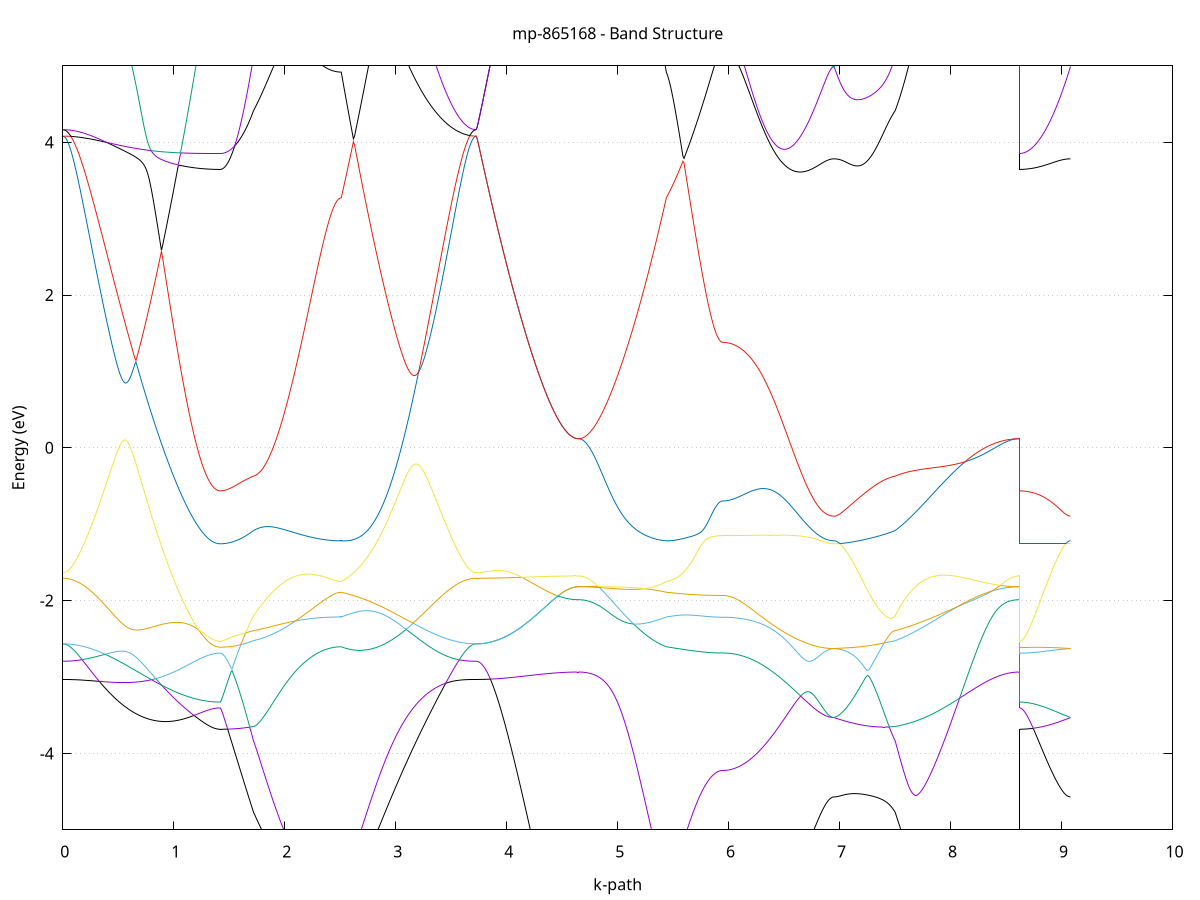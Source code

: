 set title 'mp-865168 - Band Structure'
set xlabel 'k-path'
set ylabel 'Energy (eV)'
set grid y
set yrange [-5:5]
set terminal png size 800,600
set output 'mp-865168_bands_gnuplot.png'
plot '-' using 1:2 with lines notitle, '-' using 1:2 with lines notitle, '-' using 1:2 with lines notitle, '-' using 1:2 with lines notitle, '-' using 1:2 with lines notitle, '-' using 1:2 with lines notitle, '-' using 1:2 with lines notitle, '-' using 1:2 with lines notitle, '-' using 1:2 with lines notitle, '-' using 1:2 with lines notitle, '-' using 1:2 with lines notitle, '-' using 1:2 with lines notitle, '-' using 1:2 with lines notitle, '-' using 1:2 with lines notitle, '-' using 1:2 with lines notitle, '-' using 1:2 with lines notitle, '-' using 1:2 with lines notitle, '-' using 1:2 with lines notitle, '-' using 1:2 with lines notitle, '-' using 1:2 with lines notitle, '-' using 1:2 with lines notitle, '-' using 1:2 with lines notitle, '-' using 1:2 with lines notitle, '-' using 1:2 with lines notitle
0.000000 -99.312263
0.009988 -99.312263
0.019976 -99.312263
0.029964 -99.312263
0.039952 -99.312263
0.049940 -99.312263
0.059928 -99.312263
0.069916 -99.312263
0.079904 -99.312363
0.089891 -99.312263
0.099879 -99.312263
0.109867 -99.312263
0.119855 -99.312263
0.129843 -99.312263
0.139831 -99.312263
0.149819 -99.312263
0.159807 -99.312263
0.169795 -99.312263
0.179783 -99.312263
0.189771 -99.312363
0.199759 -99.312363
0.209747 -99.312363
0.219735 -99.312363
0.229723 -99.312363
0.239711 -99.312363
0.249699 -99.312263
0.259687 -99.312263
0.269674 -99.312263
0.279662 -99.312263
0.289650 -99.312263
0.299638 -99.312263
0.309626 -99.312263
0.319614 -99.312263
0.329602 -99.312263
0.339590 -99.312263
0.349578 -99.312263
0.359566 -99.312263
0.369554 -99.312263
0.379542 -99.312263
0.389530 -99.312263
0.399518 -99.312263
0.409506 -99.312263
0.419494 -99.312263
0.429482 -99.312363
0.439469 -99.312363
0.449457 -99.312263
0.459445 -99.312263
0.469433 -99.312263
0.479421 -99.312363
0.489409 -99.312363
0.499397 -99.312363
0.509385 -99.312363
0.519373 -99.312363
0.529361 -99.312363
0.539349 -99.312263
0.549337 -99.312263
0.559325 -99.312263
0.569313 -99.312263
0.579301 -99.312263
0.589289 -99.312263
0.599277 -99.312263
0.609264 -99.312263
0.619252 -99.312263
0.629240 -99.312263
0.639228 -99.312263
0.649216 -99.312263
0.659204 -99.312263
0.669192 -99.312263
0.679180 -99.312263
0.689168 -99.312263
0.699156 -99.312263
0.709144 -99.312263
0.719132 -99.312263
0.729120 -99.312263
0.739108 -99.312263
0.749096 -99.312263
0.759084 -99.312263
0.769072 -99.312263
0.779059 -99.312263
0.789047 -99.312263
0.799035 -99.312263
0.809023 -99.312263
0.819011 -99.312263
0.828999 -99.312263
0.838987 -99.312263
0.848975 -99.312263
0.858963 -99.312163
0.868951 -99.312163
0.878939 -99.312163
0.888927 -99.312163
0.898915 -99.312163
0.908903 -99.312163
0.918891 -99.312063
0.928879 -99.312063
0.938867 -99.312063
0.948854 -99.312063
0.958842 -99.312063
0.968830 -99.312063
0.978818 -99.312063
0.988806 -99.312063
0.998794 -99.312063
1.008782 -99.312063
1.018770 -99.312063
1.028758 -99.311963
1.038746 -99.311963
1.048734 -99.311963
1.058722 -99.311963
1.068710 -99.312063
1.078698 -99.312063
1.088686 -99.312063
1.098674 -99.312063
1.108662 -99.312063
1.118650 -99.312063
1.128637 -99.312063
1.138625 -99.312063
1.148613 -99.312063
1.158601 -99.312063
1.168589 -99.312063
1.178577 -99.312063
1.188565 -99.312063
1.198553 -99.312063
1.208541 -99.312063
1.218529 -99.312063
1.228517 -99.312063
1.238505 -99.312063
1.248493 -99.312063
1.258481 -99.312063
1.268469 -99.312063
1.278457 -99.312063
1.288445 -99.312063
1.298432 -99.312063
1.308420 -99.312063
1.318408 -99.312063
1.328396 -99.312063
1.338384 -99.312063
1.348372 -99.312063
1.358360 -99.312063
1.368348 -99.312063
1.378336 -99.311963
1.388324 -99.311963
1.398312 -99.311963
1.408300 -99.311963
1.418288 -99.311963
1.418288 -99.311963
1.427990 -99.311963
1.437692 -99.311963
1.447394 -99.311963
1.457096 -99.311963
1.466798 -99.311963
1.476500 -99.311963
1.486203 -99.311963
1.495905 -99.311963
1.505607 -99.311963
1.515309 -99.311963
1.525011 -99.311963
1.534713 -99.311963
1.544415 -99.311963
1.554117 -99.311963
1.563819 -99.311963
1.573522 -99.311963
1.583224 -99.311963
1.592926 -99.311963
1.602628 -99.311963
1.612330 -99.311963
1.622032 -99.311963
1.631734 -99.311963
1.641436 -99.311963
1.651138 -99.311963
1.660840 -99.311963
1.670543 -99.311963
1.680245 -99.311963
1.689947 -99.311963
1.699649 -99.311963
1.709351 -99.311963
1.719053 -99.311963
1.719053 -99.311963
1.728931 -99.311963
1.738808 -99.311963
1.748686 -99.311963
1.758564 -99.311963
1.768441 -99.311963
1.778319 -99.311963
1.788196 -99.311963
1.798074 -99.311963
1.807951 -99.311963
1.817829 -99.311963
1.827707 -99.311963
1.837584 -99.311963
1.847462 -99.311963
1.857339 -99.311963
1.867217 -99.311963
1.877095 -99.311963
1.886972 -99.311963
1.896850 -99.311963
1.906727 -99.311963
1.916605 -99.311963
1.926483 -99.311963
1.936360 -99.311963
1.946238 -99.311963
1.956115 -99.311963
1.965993 -99.311963
1.975871 -99.311963
1.985748 -99.311963
1.995626 -99.311963
2.005503 -99.311963
2.015381 -99.311963
2.025259 -99.311963
2.035136 -99.311963
2.045014 -99.311963
2.054891 -99.311963
2.064769 -99.311963
2.074647 -99.311963
2.084524 -99.312063
2.094402 -99.311963
2.104279 -99.311963
2.114157 -99.311963
2.124035 -99.311963
2.133912 -99.311963
2.143790 -99.311963
2.153667 -99.312063
2.163545 -99.312063
2.173423 -99.312063
2.183300 -99.312063
2.193178 -99.312063
2.203055 -99.312063
2.212933 -99.312063
2.222811 -99.312063
2.232688 -99.312063
2.242566 -99.312063
2.252443 -99.312063
2.262321 -99.312063
2.272199 -99.312063
2.282076 -99.312063
2.291954 -99.312063
2.301831 -99.312063
2.311709 -99.312063
2.321586 -99.312063
2.331464 -99.312063
2.341342 -99.312063
2.351219 -99.312063
2.361097 -99.312063
2.370974 -99.312063
2.380852 -99.312063
2.390730 -99.312063
2.400607 -99.312063
2.410485 -99.312063
2.420362 -99.312063
2.430240 -99.312063
2.440118 -99.312063
2.449995 -99.312063
2.459873 -99.312063
2.469750 -99.312063
2.479628 -99.312063
2.489506 -99.312063
2.499383 -99.312063
2.509261 -99.312063
2.509261 -99.312063
2.519224 -99.312063
2.529188 -99.312063
2.539152 -99.312063
2.549115 -99.312063
2.559079 -99.312063
2.569042 -99.311963
2.579006 -99.311963
2.588969 -99.312063
2.598933 -99.312063
2.608896 -99.312063
2.618860 -99.312063
2.628824 -99.312063
2.638787 -99.312063
2.648751 -99.312063
2.658714 -99.312063
2.668678 -99.312063
2.678641 -99.312063
2.688605 -99.312063
2.698568 -99.312063
2.708532 -99.312163
2.718496 -99.312163
2.728459 -99.312163
2.738423 -99.312163
2.748386 -99.312163
2.758350 -99.312163
2.768313 -99.312163
2.778277 -99.312163
2.788240 -99.312163
2.798204 -99.312163
2.808168 -99.312163
2.818131 -99.312163
2.828095 -99.312163
2.838058 -99.312163
2.848022 -99.312163
2.857985 -99.312163
2.867949 -99.312163
2.877913 -99.312263
2.887876 -99.312263
2.897840 -99.312263
2.907803 -99.312263
2.917767 -99.312263
2.927730 -99.312263
2.937694 -99.312263
2.947657 -99.312263
2.957621 -99.312263
2.967584 -99.312263
2.977548 -99.312263
2.987512 -99.312263
2.997475 -99.312263
3.007439 -99.312263
3.017402 -99.312263
3.027366 -99.312263
3.037329 -99.312263
3.047293 -99.312263
3.057257 -99.312263
3.067220 -99.312263
3.077184 -99.312263
3.087147 -99.312263
3.097111 -99.312363
3.107074 -99.312363
3.117038 -99.312363
3.127001 -99.312363
3.136965 -99.312363
3.146929 -99.312363
3.156892 -99.312363
3.166856 -99.312363
3.176819 -99.312363
3.186783 -99.312363
3.196746 -99.312363
3.206710 -99.312363
3.216673 -99.312363
3.226637 -99.312363
3.236601 -99.312363
3.246564 -99.312363
3.256528 -99.312363
3.266491 -99.312363
3.276455 -99.312363
3.286418 -99.312363
3.296382 -99.312363
3.306346 -99.312363
3.316309 -99.312363
3.326273 -99.312363
3.336236 -99.312363
3.346200 -99.312363
3.356163 -99.312363
3.366127 -99.312363
3.376090 -99.312363
3.386054 -99.312363
3.396018 -99.312363
3.405981 -99.312263
3.415945 -99.312263
3.425908 -99.312263
3.435872 -99.312263
3.445835 -99.312263
3.455799 -99.312263
3.465762 -99.312263
3.475726 -99.312263
3.485690 -99.312263
3.495653 -99.312263
3.505617 -99.312263
3.515580 -99.312263
3.525544 -99.312263
3.535507 -99.312263
3.545471 -99.312263
3.555434 -99.312263
3.565398 -99.312263
3.575362 -99.312263
3.585325 -99.312263
3.595289 -99.312263
3.605252 -99.312263
3.615216 -99.312263
3.625179 -99.312263
3.635143 -99.312263
3.645106 -99.312363
3.655070 -99.312263
3.665034 -99.312263
3.674997 -99.312263
3.684961 -99.312263
3.694924 -99.312263
3.704888 -99.312263
3.714851 -99.312263
3.724815 -99.312263
3.724815 -99.312263
3.734747 -99.312263
3.744679 -99.312263
3.754610 -99.312263
3.764542 -99.312263
3.774474 -99.312263
3.784406 -99.312263
3.794338 -99.312363
3.804269 -99.312363
3.814201 -99.312363
3.824133 -99.312263
3.834065 -99.312163
3.843997 -99.312263
3.853928 -99.312263
3.863860 -99.312263
3.873792 -99.312263
3.883724 -99.312263
3.893656 -99.312263
3.903587 -99.312263
3.913519 -99.312263
3.923451 -99.312263
3.933383 -99.312263
3.943315 -99.312263
3.953246 -99.312263
3.963178 -99.312263
3.973110 -99.312263
3.983042 -99.312263
3.992974 -99.312263
4.002905 -99.312263
4.012837 -99.312263
4.022769 -99.312263
4.032701 -99.312263
4.042633 -99.312263
4.052564 -99.312263
4.062496 -99.312263
4.072428 -99.312163
4.082360 -99.312163
4.092292 -99.312163
4.102223 -99.312163
4.112155 -99.312163
4.122087 -99.312163
4.132019 -99.312163
4.141951 -99.312163
4.151882 -99.312163
4.161814 -99.312163
4.171746 -99.312163
4.181678 -99.312163
4.191610 -99.312163
4.201542 -99.312263
4.211473 -99.312263
4.221405 -99.312263
4.231337 -99.312263
4.241269 -99.312263
4.251201 -99.312263
4.261132 -99.312263
4.271064 -99.312263
4.280996 -99.312263
4.290928 -99.312163
4.300860 -99.312163
4.310791 -99.312163
4.320723 -99.312163
4.330655 -99.312163
4.340587 -99.312063
4.350519 -99.312063
4.360450 -99.312063
4.370382 -99.312063
4.380314 -99.312063
4.390246 -99.312063
4.400178 -99.311963
4.410109 -99.311963
4.420041 -99.311963
4.429973 -99.311963
4.439905 -99.311963
4.449837 -99.311963
4.459768 -99.311963
4.469700 -99.312063
4.479632 -99.311963
4.489564 -99.311963
4.499496 -99.311963
4.509427 -99.311963
4.519359 -99.311963
4.529291 -99.311963
4.539223 -99.311963
4.549155 -99.311963
4.559086 -99.311963
4.569018 -99.311963
4.578950 -99.311963
4.588882 -99.311963
4.598814 -99.311963
4.608745 -99.311963
4.618677 -99.311963
4.628609 -99.311963
4.638541 -99.311963
4.648473 -99.311963
4.648473 -99.311963
4.658350 -99.311963
4.668228 -99.311963
4.678105 -99.311963
4.687983 -99.311963
4.697861 -99.311963
4.707738 -99.311963
4.717616 -99.311963
4.727493 -99.311963
4.737371 -99.311963
4.747249 -99.312063
4.757126 -99.312063
4.767004 -99.312063
4.776881 -99.312063
4.786759 -99.312063
4.796637 -99.312063
4.806514 -99.312063
4.816392 -99.312063
4.826269 -99.312063
4.836147 -99.312063
4.846025 -99.312063
4.855902 -99.312063
4.865780 -99.312063
4.875657 -99.312063
4.885535 -99.312063
4.895413 -99.312063
4.905290 -99.311963
4.915168 -99.311963
4.925045 -99.311963
4.934923 -99.311963
4.944801 -99.311963
4.954678 -99.311963
4.964556 -99.311963
4.974433 -99.311963
4.984311 -99.311963
4.994189 -99.311963
5.004066 -99.311963
5.013944 -99.311963
5.023821 -99.311963
5.033699 -99.311963
5.043577 -99.311963
5.053454 -99.311963
5.063332 -99.311963
5.073209 -99.311963
5.083087 -99.311963
5.092964 -99.311963
5.102842 -99.311963
5.112720 -99.311963
5.122597 -99.311963
5.132475 -99.311963
5.142352 -99.311963
5.152230 -99.311963
5.162108 -99.311963
5.171985 -99.311963
5.181863 -99.311963
5.191740 -99.311963
5.201618 -99.311963
5.211496 -99.311963
5.221373 -99.311963
5.231251 -99.311963
5.241128 -99.311963
5.251006 -99.311963
5.260884 -99.312063
5.270761 -99.312063
5.280639 -99.312063
5.290516 -99.312063
5.300394 -99.312063
5.310272 -99.312063
5.320149 -99.312063
5.330027 -99.312063
5.339904 -99.312063
5.349782 -99.312063
5.359660 -99.312063
5.369537 -99.312063
5.379415 -99.312063
5.389292 -99.312063
5.399170 -99.312063
5.409048 -99.312063
5.418925 -99.312063
5.428803 -99.312063
5.438680 -99.312063
5.438680 -99.312063
5.448650 -99.312063
5.458619 -99.312063
5.468589 -99.312063
5.478558 -99.312063
5.488528 -99.312063
5.498497 -99.312063
5.508467 -99.312063
5.518436 -99.312063
5.528406 -99.312063
5.538375 -99.312063
5.548345 -99.312063
5.558314 -99.312063
5.568284 -99.312063
5.578253 -99.312063
5.588223 -99.312063
5.598192 -99.312063
5.608162 -99.312063
5.618131 -99.312063
5.628101 -99.312063
5.638070 -99.312063
5.648040 -99.312063
5.658009 -99.312063
5.667979 -99.312063
5.677948 -99.312063
5.687918 -99.312063
5.697887 -99.312063
5.707857 -99.312063
5.717826 -99.312063
5.727796 -99.312063
5.737765 -99.312063
5.747735 -99.312063
5.757704 -99.312063
5.767674 -99.312063
5.777643 -99.312063
5.787613 -99.312063
5.797582 -99.312063
5.807552 -99.312063
5.817521 -99.312063
5.827491 -99.312063
5.837460 -99.312063
5.847430 -99.312063
5.857399 -99.312063
5.867369 -99.312063
5.877338 -99.312063
5.887308 -99.312063
5.897277 -99.312063
5.907247 -99.312063
5.917216 -99.312063
5.927186 -99.312063
5.937155 -99.312063
5.947125 -99.312063
5.947125 -99.312063
5.957054 -99.312063
5.966984 -99.312063
5.976913 -99.312063
5.986843 -99.312063
5.996772 -99.312063
6.006702 -99.312063
6.016631 -99.312063
6.026561 -99.312063
6.036490 -99.312063
6.046420 -99.312063
6.056349 -99.312063
6.066279 -99.312063
6.076209 -99.312063
6.086138 -99.312063
6.096068 -99.312063
6.105997 -99.312063
6.115927 -99.312063
6.125856 -99.312063
6.135786 -99.312063
6.145715 -99.312063
6.155645 -99.312063
6.165574 -99.312063
6.175504 -99.312063
6.185433 -99.312063
6.195363 -99.312063
6.205292 -99.312063
6.215222 -99.312063
6.225151 -99.312063
6.235081 -99.312063
6.245010 -99.312063
6.254940 -99.312063
6.264869 -99.312063
6.274799 -99.312063
6.284728 -99.312063
6.294658 -99.312063
6.304587 -99.312063
6.314517 -99.312063
6.324446 -99.312063
6.334376 -99.312063
6.344305 -99.312063
6.354235 -99.312063
6.364164 -99.312063
6.374094 -99.312063
6.384023 -99.312063
6.393953 -99.311963
6.403883 -99.311963
6.413812 -99.311963
6.423742 -99.311963
6.433671 -99.311963
6.443601 -99.311963
6.453530 -99.311963
6.463460 -99.311963
6.473389 -99.311963
6.483319 -99.311963
6.493248 -99.311963
6.503178 -99.311963
6.513107 -99.311963
6.523037 -99.311963
6.532966 -99.311963
6.542896 -99.311963
6.552825 -99.311963
6.562755 -99.311963
6.572684 -99.311963
6.582614 -99.311963
6.592543 -99.311963
6.602473 -99.311963
6.612402 -99.311963
6.622332 -99.311963
6.632261 -99.311963
6.642191 -99.311963
6.652120 -99.311963
6.662050 -99.311963
6.671979 -99.311963
6.681909 -99.311963
6.691838 -99.311963
6.701768 -99.311963
6.711697 -99.311963
6.721627 -99.311963
6.731556 -99.311963
6.741486 -99.311963
6.751415 -99.311963
6.761345 -99.311963
6.771274 -99.311963
6.781204 -99.311963
6.791134 -99.311963
6.801063 -99.311963
6.810993 -99.311963
6.820922 -99.311963
6.830852 -99.311963
6.840781 -99.311963
6.850711 -99.311963
6.860640 -99.311963
6.870570 -99.311963
6.880499 -99.311963
6.890429 -99.312063
6.900358 -99.312063
6.910288 -99.312063
6.920217 -99.312063
6.930147 -99.312063
6.940076 -99.312063
6.950006 -99.312063
6.950006 -99.312063
6.959847 -99.312063
6.969689 -99.312063
6.979531 -99.312063
6.989372 -99.312063
6.999214 -99.312063
7.009056 -99.312063
7.018897 -99.311963
7.028739 -99.311963
7.038580 -99.311963
7.048422 -99.311963
7.058264 -99.311963
7.068105 -99.311963
7.077947 -99.311963
7.087789 -99.311963
7.097630 -99.311963
7.107472 -99.311963
7.117313 -99.311963
7.127155 -99.311963
7.136997 -99.311963
7.146838 -99.311963
7.156680 -99.311963
7.166522 -99.311963
7.176363 -99.311963
7.186205 -99.311963
7.196046 -99.311963
7.205888 -99.311963
7.215730 -99.311963
7.225571 -99.311963
7.235413 -99.311963
7.245255 -99.311963
7.255096 -99.311963
7.264938 -99.311963
7.274780 -99.311963
7.284621 -99.311963
7.294463 -99.311963
7.304304 -99.311963
7.314146 -99.311963
7.323988 -99.311963
7.333829 -99.311963
7.343671 -99.311963
7.353513 -99.311963
7.363354 -99.311963
7.373196 -99.311963
7.383037 -99.311963
7.392879 -99.311963
7.402721 -99.311963
7.412562 -99.311963
7.422404 -99.311963
7.432246 -99.311963
7.442087 -99.311963
7.451929 -99.311963
7.461771 -99.311963
7.471612 -99.311963
7.481454 -99.311963
7.491295 -99.311963
7.501137 -99.311963
7.501137 -99.311963
7.511115 -99.311963
7.521093 -99.311963
7.531071 -99.311963
7.541049 -99.311963
7.551026 -99.311963
7.561004 -99.311963
7.570982 -99.311963
7.580960 -99.311963
7.590938 -99.312063
7.600916 -99.312063
7.610894 -99.312063
7.620872 -99.311963
7.630849 -99.311963
7.640827 -99.311963
7.650805 -99.311963
7.660783 -99.311963
7.670761 -99.311963
7.680739 -99.311963
7.690717 -99.311963
7.700695 -99.311963
7.710672 -99.311963
7.720650 -99.311963
7.730628 -99.311963
7.740606 -99.311963
7.750584 -99.311963
7.760562 -99.311963
7.770540 -99.311963
7.780518 -99.311963
7.790496 -99.311963
7.800473 -99.311963
7.810451 -99.311963
7.820429 -99.311963
7.830407 -99.311963
7.840385 -99.311963
7.850363 -99.311963
7.860341 -99.311963
7.870319 -99.311963
7.880296 -99.311963
7.890274 -99.311963
7.900252 -99.311963
7.910230 -99.311963
7.920208 -99.311963
7.930186 -99.311963
7.940164 -99.311963
7.950142 -99.312063
7.960119 -99.312063
7.970097 -99.311963
7.980075 -99.311963
7.990053 -99.311963
8.000031 -99.311963
8.010009 -99.311963
8.019987 -99.311963
8.029965 -99.311963
8.039943 -99.311963
8.049920 -99.311963
8.059898 -99.311963
8.069876 -99.311963
8.079854 -99.311963
8.089832 -99.311963
8.099810 -99.311963
8.109788 -99.311963
8.119766 -99.311963
8.129743 -99.311963
8.139721 -99.311863
8.149699 -99.311863
8.159677 -99.311863
8.169655 -99.311863
8.179633 -99.311863
8.189611 -99.311863
8.199589 -99.311863
8.209566 -99.311963
8.219544 -99.311963
8.229522 -99.311963
8.239500 -99.311963
8.249478 -99.311963
8.259456 -99.311963
8.269434 -99.311963
8.279412 -99.311963
8.289389 -99.311963
8.299367 -99.311963
8.309345 -99.311963
8.319323 -99.311963
8.329301 -99.311963
8.339279 -99.311963
8.349257 -99.311963
8.359235 -99.311963
8.369213 -99.312063
8.379190 -99.312063
8.389168 -99.312063
8.399146 -99.312063
8.409124 -99.311963
8.419102 -99.311963
8.429080 -99.311963
8.439058 -99.312063
8.449036 -99.312063
8.459013 -99.312063
8.468991 -99.312063
8.478969 -99.312063
8.488947 -99.312063
8.498925 -99.312063
8.508903 -99.312063
8.518881 -99.312063
8.528859 -99.312063
8.538836 -99.311963
8.548814 -99.311963
8.558792 -99.311963
8.568770 -99.311963
8.578748 -99.311963
8.588726 -99.311963
8.598704 -99.311963
8.608682 -99.311963
8.618659 -99.311963
8.618659 -99.311963
8.628486 -99.311963
8.638312 -99.311963
8.648138 -99.311963
8.657964 -99.311963
8.667790 -99.311963
8.677616 -99.311963
8.687443 -99.311963
8.697269 -99.311963
8.707095 -99.311963
8.716921 -99.311963
8.726747 -99.311963
8.736573 -99.311963
8.746399 -99.311963
8.756226 -99.311963
8.766052 -99.311963
8.775878 -99.311963
8.785704 -99.311963
8.795530 -99.311963
8.805356 -99.311963
8.815182 -99.311963
8.825009 -99.311963
8.834835 -99.311963
8.844661 -99.311963
8.854487 -99.311963
8.864313 -99.311963
8.874139 -99.311963
8.883965 -99.311963
8.893792 -99.311963
8.903618 -99.311963
8.913444 -99.311963
8.923270 -99.311963
8.933096 -99.311963
8.942922 -99.311963
8.952748 -99.311963
8.962575 -99.311963
8.972401 -99.311963
8.982227 -99.311963
8.992053 -99.311963
9.001879 -99.311963
9.011705 -99.311963
9.021531 -99.312063
9.031358 -99.312063
9.041184 -99.312063
9.051010 -99.312063
9.060836 -99.312063
9.070662 -99.312063
9.080488 -99.312063
e
0.000000 -99.121163
0.009988 -99.121163
0.019976 -99.121163
0.029964 -99.121163
0.039952 -99.121163
0.049940 -99.121163
0.059928 -99.121163
0.069916 -99.121063
0.079904 -99.121063
0.089891 -99.121063
0.099879 -99.120963
0.109867 -99.120963
0.119855 -99.120863
0.129843 -99.120863
0.139831 -99.120863
0.149819 -99.120863
0.159807 -99.120763
0.169795 -99.120763
0.179783 -99.120763
0.189771 -99.120663
0.199759 -99.120663
0.209747 -99.120663
0.219735 -99.120563
0.229723 -99.120563
0.239711 -99.120463
0.249699 -99.120363
0.259687 -99.120363
0.269674 -99.120263
0.279662 -99.120263
0.289650 -99.120163
0.299638 -99.120163
0.309626 -99.120063
0.319614 -99.119963
0.329602 -99.119963
0.339590 -99.119863
0.349578 -99.119763
0.359566 -99.119763
0.369554 -99.119663
0.379542 -99.119563
0.389530 -99.119563
0.399518 -99.119463
0.409506 -99.119363
0.419494 -99.119263
0.429482 -99.119163
0.439469 -99.119163
0.449457 -99.119063
0.459445 -99.118963
0.469433 -99.118863
0.479421 -99.118863
0.489409 -99.118763
0.499397 -99.118663
0.509385 -99.118663
0.519373 -99.118563
0.529361 -99.118463
0.539349 -99.118363
0.549337 -99.118263
0.559325 -99.118163
0.569313 -99.118063
0.579301 -99.117963
0.589289 -99.117863
0.599277 -99.117763
0.609264 -99.117663
0.619252 -99.117563
0.629240 -99.117463
0.639228 -99.117463
0.649216 -99.117363
0.659204 -99.117263
0.669192 -99.117163
0.679180 -99.117063
0.689168 -99.116963
0.699156 -99.116863
0.709144 -99.116763
0.719132 -99.116663
0.729120 -99.116663
0.739108 -99.116563
0.749096 -99.116463
0.759084 -99.116463
0.769072 -99.116363
0.779059 -99.116263
0.789047 -99.116163
0.799035 -99.116063
0.809023 -99.115963
0.819011 -99.115863
0.828999 -99.115763
0.838987 -99.115663
0.848975 -99.115563
0.858963 -99.115463
0.868951 -99.115363
0.878939 -99.115263
0.888927 -99.115163
0.898915 -99.115063
0.908903 -99.114963
0.918891 -99.114863
0.928879 -99.114763
0.938867 -99.114663
0.948854 -99.114563
0.958842 -99.114563
0.968830 -99.114463
0.978818 -99.114363
0.988806 -99.114263
0.998794 -99.114163
1.008782 -99.114163
1.018770 -99.113963
1.028758 -99.113863
1.038746 -99.113863
1.048734 -99.113763
1.058722 -99.113663
1.068710 -99.113663
1.078698 -99.113563
1.088686 -99.113563
1.098674 -99.113463
1.108662 -99.113363
1.118650 -99.113363
1.128637 -99.113263
1.138625 -99.113263
1.148613 -99.113163
1.158601 -99.113163
1.168589 -99.113063
1.178577 -99.113063
1.188565 -99.112963
1.198553 -99.112963
1.208541 -99.112863
1.218529 -99.112863
1.228517 -99.112863
1.238505 -99.112763
1.248493 -99.112763
1.258481 -99.112663
1.268469 -99.112663
1.278457 -99.112663
1.288445 -99.112663
1.298432 -99.112563
1.308420 -99.112663
1.318408 -99.112663
1.328396 -99.112663
1.338384 -99.112663
1.348372 -99.112563
1.358360 -99.112663
1.368348 -99.112563
1.378336 -99.112463
1.388324 -99.112463
1.398312 -99.112463
1.408300 -99.112463
1.418288 -99.112563
1.418288 -99.112563
1.427990 -99.112463
1.437692 -99.112463
1.447394 -99.112463
1.457096 -99.112463
1.466798 -99.112463
1.476500 -99.112463
1.486203 -99.112463
1.495905 -99.112363
1.505607 -99.112463
1.515309 -99.112463
1.525011 -99.112563
1.534713 -99.112563
1.544415 -99.112563
1.554117 -99.112563
1.563819 -99.112663
1.573522 -99.112663
1.583224 -99.112663
1.592926 -99.112763
1.602628 -99.112763
1.612330 -99.112763
1.622032 -99.112863
1.631734 -99.112963
1.641436 -99.112963
1.651138 -99.112963
1.660840 -99.113063
1.670543 -99.113063
1.680245 -99.113063
1.689947 -99.113163
1.699649 -99.113263
1.709351 -99.113263
1.719053 -99.113363
1.719053 -99.113363
1.728931 -99.113363
1.738808 -99.113463
1.748686 -99.113463
1.758564 -99.113563
1.768441 -99.113563
1.778319 -99.113663
1.788196 -99.113663
1.798074 -99.113663
1.807951 -99.113663
1.817829 -99.113763
1.827707 -99.113763
1.837584 -99.113863
1.847462 -99.113863
1.857339 -99.113863
1.867217 -99.113963
1.877095 -99.113963
1.886972 -99.114063
1.896850 -99.114063
1.906727 -99.114063
1.916605 -99.114163
1.926483 -99.114163
1.936360 -99.114263
1.946238 -99.114263
1.956115 -99.114263
1.965993 -99.114263
1.975871 -99.114363
1.985748 -99.114363
1.995626 -99.114363
2.005503 -99.114463
2.015381 -99.114463
2.025259 -99.114463
2.035136 -99.114563
2.045014 -99.114563
2.054891 -99.114563
2.064769 -99.114563
2.074647 -99.114663
2.084524 -99.114663
2.094402 -99.114663
2.104279 -99.114663
2.114157 -99.114763
2.124035 -99.114763
2.133912 -99.114763
2.143790 -99.114763
2.153667 -99.114763
2.163545 -99.114863
2.173423 -99.114863
2.183300 -99.114863
2.193178 -99.114963
2.203055 -99.114963
2.212933 -99.114963
2.222811 -99.115063
2.232688 -99.115063
2.242566 -99.115063
2.252443 -99.115063
2.262321 -99.115063
2.272199 -99.115163
2.282076 -99.115163
2.291954 -99.115163
2.301831 -99.115163
2.311709 -99.115163
2.321586 -99.115163
2.331464 -99.115163
2.341342 -99.115263
2.351219 -99.115263
2.361097 -99.115263
2.370974 -99.115263
2.380852 -99.115263
2.390730 -99.115263
2.400607 -99.115263
2.410485 -99.115363
2.420362 -99.115263
2.430240 -99.115263
2.440118 -99.115263
2.449995 -99.115363
2.459873 -99.115363
2.469750 -99.115363
2.479628 -99.115363
2.489506 -99.115363
2.499383 -99.115363
2.509261 -99.115363
2.509261 -99.115363
2.519224 -99.115263
2.529188 -99.115063
2.539152 -99.114963
2.549115 -99.114863
2.559079 -99.114663
2.569042 -99.114463
2.579006 -99.114363
2.588969 -99.114263
2.598933 -99.114163
2.608896 -99.113963
2.618860 -99.113963
2.628824 -99.113763
2.638787 -99.113663
2.648751 -99.113563
2.658714 -99.113363
2.668678 -99.113263
2.678641 -99.113063
2.688605 -99.112963
2.698568 -99.112863
2.708532 -99.112663
2.718496 -99.112563
2.728459 -99.112463
2.738423 -99.112563
2.748386 -99.112763
2.758350 -99.112863
2.768313 -99.112963
2.778277 -99.113063
2.788240 -99.113263
2.798204 -99.113363
2.808168 -99.113463
2.818131 -99.113663
2.828095 -99.113763
2.838058 -99.113863
2.848022 -99.114063
2.857985 -99.114163
2.867949 -99.114363
2.877913 -99.114563
2.887876 -99.114663
2.897840 -99.114763
2.907803 -99.114963
2.917767 -99.115063
2.927730 -99.115163
2.937694 -99.115263
2.947657 -99.115463
2.957621 -99.115563
2.967584 -99.115663
2.977548 -99.115863
2.987512 -99.115963
2.997475 -99.116163
3.007439 -99.116163
3.017402 -99.116363
3.027366 -99.116463
3.037329 -99.116563
3.047293 -99.116663
3.057257 -99.116763
3.067220 -99.116963
3.077184 -99.117063
3.087147 -99.117163
3.097111 -99.117263
3.107074 -99.117363
3.117038 -99.117463
3.127001 -99.117563
3.136965 -99.117663
3.146929 -99.117763
3.156892 -99.117963
3.166856 -99.118063
3.176819 -99.118163
3.186783 -99.118263
3.196746 -99.118363
3.206710 -99.118463
3.216673 -99.118563
3.226637 -99.118563
3.236601 -99.118663
3.246564 -99.118763
3.256528 -99.118863
3.266491 -99.118963
3.276455 -99.119063
3.286418 -99.119163
3.296382 -99.119263
3.306346 -99.119363
3.316309 -99.119463
3.326273 -99.119463
3.336236 -99.119563
3.346200 -99.119663
3.356163 -99.119663
3.366127 -99.119763
3.376090 -99.119763
3.386054 -99.119863
3.396018 -99.119963
3.405981 -99.119963
3.415945 -99.119963
3.425908 -99.120063
3.435872 -99.120163
3.445835 -99.120163
3.455799 -99.120263
3.465762 -99.120363
3.475726 -99.120463
3.485690 -99.120463
3.495653 -99.120563
3.505617 -99.120563
3.515580 -99.120663
3.525544 -99.120663
3.535507 -99.120763
3.545471 -99.120663
3.555434 -99.120763
3.565398 -99.120863
3.575362 -99.120863
3.585325 -99.120863
3.595289 -99.120963
3.605252 -99.120963
3.615216 -99.120963
3.625179 -99.120963
3.635143 -99.121063
3.645106 -99.121063
3.655070 -99.121063
3.665034 -99.121163
3.674997 -99.121163
3.684961 -99.121163
3.694924 -99.121163
3.704888 -99.121163
3.714851 -99.121163
3.724815 -99.121163
3.724815 -99.121163
3.734747 -99.121163
3.744679 -99.121163
3.754610 -99.121163
3.764542 -99.121163
3.774474 -99.121163
3.784406 -99.121163
3.794338 -99.121163
3.804269 -99.121163
3.814201 -99.121163
3.824133 -99.121063
3.834065 -99.120963
3.843997 -99.120963
3.853928 -99.120963
3.863860 -99.120963
3.873792 -99.120963
3.883724 -99.120963
3.893656 -99.121063
3.903587 -99.121063
3.913519 -99.121063
3.923451 -99.121063
3.933383 -99.121063
3.943315 -99.121063
3.953246 -99.121063
3.963178 -99.121063
3.973110 -99.121063
3.983042 -99.120963
3.992974 -99.120963
4.002905 -99.120963
4.012837 -99.120963
4.022769 -99.120963
4.032701 -99.120963
4.042633 -99.120963
4.052564 -99.120963
4.062496 -99.121063
4.072428 -99.121063
4.082360 -99.121063
4.092292 -99.121063
4.102223 -99.121063
4.112155 -99.121063
4.122087 -99.121063
4.132019 -99.121063
4.141951 -99.121063
4.151882 -99.121063
4.161814 -99.121063
4.171746 -99.121063
4.181678 -99.121063
4.191610 -99.121063
4.201542 -99.121063
4.211473 -99.121063
4.221405 -99.121063
4.231337 -99.121063
4.241269 -99.121063
4.251201 -99.121063
4.261132 -99.121063
4.271064 -99.121063
4.280996 -99.121063
4.290928 -99.121163
4.300860 -99.121063
4.310791 -99.121063
4.320723 -99.121063
4.330655 -99.121063
4.340587 -99.120963
4.350519 -99.120963
4.360450 -99.120963
4.370382 -99.120963
4.380314 -99.120963
4.390246 -99.120963
4.400178 -99.120963
4.410109 -99.120963
4.420041 -99.120963
4.429973 -99.120963
4.439905 -99.120963
4.449837 -99.120963
4.459768 -99.120963
4.469700 -99.121063
4.479632 -99.121063
4.489564 -99.121063
4.499496 -99.121063
4.509427 -99.121063
4.519359 -99.121063
4.529291 -99.121063
4.539223 -99.121063
4.549155 -99.121063
4.559086 -99.121063
4.569018 -99.121063
4.578950 -99.121063
4.588882 -99.121063
4.598814 -99.121163
4.608745 -99.121163
4.618677 -99.121163
4.628609 -99.121163
4.638541 -99.121163
4.648473 -99.121163
4.648473 -99.121163
4.658350 -99.121163
4.668228 -99.121163
4.678105 -99.121163
4.687983 -99.121163
4.697861 -99.121063
4.707738 -99.121163
4.717616 -99.121163
4.727493 -99.121163
4.737371 -99.121063
4.747249 -99.121163
4.757126 -99.121163
4.767004 -99.121063
4.776881 -99.121063
4.786759 -99.120963
4.796637 -99.120963
4.806514 -99.120963
4.816392 -99.120863
4.826269 -99.120863
4.836147 -99.120763
4.846025 -99.120763
4.855902 -99.120663
4.865780 -99.120663
4.875657 -99.120563
4.885535 -99.120563
4.895413 -99.120463
4.905290 -99.120463
4.915168 -99.120363
4.925045 -99.120363
4.934923 -99.120263
4.944801 -99.120263
4.954678 -99.120163
4.964556 -99.120063
4.974433 -99.120063
4.984311 -99.119963
4.994189 -99.119863
5.004066 -99.119763
5.013944 -99.119763
5.023821 -99.119663
5.033699 -99.119563
5.043577 -99.119563
5.053454 -99.119463
5.063332 -99.119463
5.073209 -99.119263
5.083087 -99.119263
5.092964 -99.119163
5.102842 -99.119063
5.112720 -99.118963
5.122597 -99.118863
5.132475 -99.118763
5.142352 -99.118663
5.152230 -99.118563
5.162108 -99.118463
5.171985 -99.118363
5.181863 -99.118263
5.191740 -99.118163
5.201618 -99.118063
5.211496 -99.117963
5.221373 -99.117863
5.231251 -99.117763
5.241128 -99.117663
5.251006 -99.117563
5.260884 -99.117463
5.270761 -99.117363
5.280639 -99.117263
5.290516 -99.117163
5.300394 -99.117063
5.310272 -99.116863
5.320149 -99.116763
5.330027 -99.116663
5.339904 -99.116563
5.349782 -99.116463
5.359660 -99.116363
5.369537 -99.116263
5.379415 -99.116163
5.389292 -99.115963
5.399170 -99.115863
5.409048 -99.115763
5.418925 -99.115663
5.428803 -99.115463
5.438680 -99.115363
5.438680 -99.115363
5.448650 -99.115263
5.458619 -99.115263
5.468589 -99.115163
5.478558 -99.115163
5.488528 -99.115063
5.498497 -99.115063
5.508467 -99.114963
5.518436 -99.114863
5.528406 -99.114863
5.538375 -99.114763
5.548345 -99.114763
5.558314 -99.114663
5.568284 -99.114663
5.578253 -99.114563
5.588223 -99.114563
5.598192 -99.114463
5.608162 -99.114363
5.618131 -99.114363
5.628101 -99.114263
5.638070 -99.114163
5.648040 -99.114163
5.658009 -99.114063
5.667979 -99.114063
5.677948 -99.113963
5.687918 -99.113963
5.697887 -99.113863
5.707857 -99.113863
5.717826 -99.113763
5.727796 -99.113663
5.737765 -99.113663
5.747735 -99.113563
5.757704 -99.113563
5.767674 -99.113463
5.777643 -99.113363
5.787613 -99.113363
5.797582 -99.113263
5.807552 -99.113163
5.817521 -99.113163
5.827491 -99.113063
5.837460 -99.113063
5.847430 -99.113063
5.857399 -99.112963
5.867369 -99.112963
5.877338 -99.112863
5.887308 -99.112763
5.897277 -99.112663
5.907247 -99.112663
5.917216 -99.112563
5.927186 -99.112563
5.937155 -99.112463
5.947125 -99.112463
5.947125 -99.112463
5.957054 -99.112463
5.966984 -99.112463
5.976913 -99.112463
5.986843 -99.112463
5.996772 -99.112463
6.006702 -99.112463
6.016631 -99.112463
6.026561 -99.112463
6.036490 -99.112463
6.046420 -99.112463
6.056349 -99.112463
6.066279 -99.112463
6.076209 -99.112363
6.086138 -99.112363
6.096068 -99.112363
6.105997 -99.112363
6.115927 -99.112363
6.125856 -99.112363
6.135786 -99.112463
6.145715 -99.112463
6.155645 -99.112463
6.165574 -99.112463
6.175504 -99.112463
6.185433 -99.112463
6.195363 -99.112463
6.205292 -99.112463
6.215222 -99.112463
6.225151 -99.112463
6.235081 -99.112463
6.245010 -99.112463
6.254940 -99.112463
6.264869 -99.112463
6.274799 -99.112463
6.284728 -99.112463
6.294658 -99.112363
6.304587 -99.112363
6.314517 -99.112363
6.324446 -99.112363
6.334376 -99.112363
6.344305 -99.112363
6.354235 -99.112463
6.364164 -99.112463
6.374094 -99.112463
6.384023 -99.112363
6.393953 -99.112363
6.403883 -99.112363
6.413812 -99.112363
6.423742 -99.112363
6.433671 -99.112363
6.443601 -99.112363
6.453530 -99.112363
6.463460 -99.112363
6.473389 -99.112363
6.483319 -99.112363
6.493248 -99.112363
6.503178 -99.112363
6.513107 -99.112363
6.523037 -99.112363
6.532966 -99.112363
6.542896 -99.112363
6.552825 -99.112363
6.562755 -99.112363
6.572684 -99.112363
6.582614 -99.112363
6.592543 -99.112363
6.602473 -99.112363
6.612402 -99.112363
6.622332 -99.112363
6.632261 -99.112363
6.642191 -99.112363
6.652120 -99.112363
6.662050 -99.112363
6.671979 -99.112363
6.681909 -99.112363
6.691838 -99.112363
6.701768 -99.112363
6.711697 -99.112363
6.721627 -99.112363
6.731556 -99.112363
6.741486 -99.112363
6.751415 -99.112363
6.761345 -99.112363
6.771274 -99.112363
6.781204 -99.112463
6.791134 -99.112363
6.801063 -99.112463
6.810993 -99.112463
6.820922 -99.112463
6.830852 -99.112463
6.840781 -99.112463
6.850711 -99.112463
6.860640 -99.112463
6.870570 -99.112463
6.880499 -99.112463
6.890429 -99.112463
6.900358 -99.112463
6.910288 -99.112463
6.920217 -99.112463
6.930147 -99.112463
6.940076 -99.112563
6.950006 -99.112563
6.950006 -99.112563
6.959847 -99.112563
6.969689 -99.112563
6.979531 -99.112463
6.989372 -99.112463
6.999214 -99.112463
7.009056 -99.112463
7.018897 -99.112463
7.028739 -99.112463
7.038580 -99.112463
7.048422 -99.112363
7.058264 -99.112363
7.068105 -99.112463
7.077947 -99.112463
7.087789 -99.112463
7.097630 -99.112463
7.107472 -99.112463
7.117313 -99.112463
7.127155 -99.112463
7.136997 -99.112463
7.146838 -99.112563
7.156680 -99.112563
7.166522 -99.112563
7.176363 -99.112563
7.186205 -99.112563
7.196046 -99.112563
7.205888 -99.112663
7.215730 -99.112663
7.225571 -99.112663
7.235413 -99.112663
7.245255 -99.112663
7.255096 -99.112763
7.264938 -99.112763
7.274780 -99.112763
7.284621 -99.112863
7.294463 -99.112863
7.304304 -99.112863
7.314146 -99.112863
7.323988 -99.112963
7.333829 -99.112963
7.343671 -99.112963
7.353513 -99.112963
7.363354 -99.113063
7.373196 -99.113063
7.383037 -99.113063
7.392879 -99.113063
7.402721 -99.113063
7.412562 -99.113063
7.422404 -99.113063
7.432246 -99.113163
7.442087 -99.113163
7.451929 -99.113163
7.461771 -99.113263
7.471612 -99.113263
7.481454 -99.113263
7.491295 -99.113263
7.501137 -99.113363
7.501137 -99.113363
7.511115 -99.113363
7.521093 -99.113463
7.531071 -99.113563
7.541049 -99.113563
7.551026 -99.113663
7.561004 -99.113763
7.570982 -99.113763
7.580960 -99.113863
7.590938 -99.113963
7.600916 -99.114063
7.610894 -99.114163
7.620872 -99.114163
7.630849 -99.114163
7.640827 -99.114263
7.650805 -99.114363
7.660783 -99.114463
7.670761 -99.114463
7.680739 -99.114563
7.690717 -99.114663
7.700695 -99.114763
7.710672 -99.114863
7.720650 -99.114963
7.730628 -99.115063
7.740606 -99.115163
7.750584 -99.115163
7.760562 -99.115363
7.770540 -99.115463
7.780518 -99.115563
7.790496 -99.115663
7.800473 -99.115763
7.810451 -99.115863
7.820429 -99.115863
7.830407 -99.116063
7.840385 -99.116163
7.850363 -99.116263
7.860341 -99.116363
7.870319 -99.116463
7.880296 -99.116563
7.890274 -99.116663
7.900252 -99.116763
7.910230 -99.116863
7.920208 -99.116963
7.930186 -99.117063
7.940164 -99.117163
7.950142 -99.117263
7.960119 -99.117363
7.970097 -99.117363
7.980075 -99.117463
7.990053 -99.117563
8.000031 -99.117663
8.010009 -99.117763
8.019987 -99.117863
8.029965 -99.117963
8.039943 -99.118063
8.049920 -99.118163
8.059898 -99.118163
8.069876 -99.118263
8.079854 -99.118363
8.089832 -99.118463
8.099810 -99.118563
8.109788 -99.118663
8.119766 -99.118663
8.129743 -99.118763
8.139721 -99.118863
8.149699 -99.118963
8.159677 -99.119063
8.169655 -99.119163
8.179633 -99.119263
8.189611 -99.119263
8.199589 -99.119363
8.209566 -99.119463
8.219544 -99.119563
8.229522 -99.119663
8.239500 -99.119663
8.249478 -99.119763
8.259456 -99.119863
8.269434 -99.119863
8.279412 -99.119963
8.289389 -99.119963
8.299367 -99.120063
8.309345 -99.120163
8.319323 -99.120163
8.329301 -99.120263
8.339279 -99.120263
8.349257 -99.120363
8.359235 -99.120463
8.369213 -99.120563
8.379190 -99.120663
8.389168 -99.120663
8.399146 -99.120763
8.409124 -99.120763
8.419102 -99.120763
8.429080 -99.120763
8.439058 -99.120863
8.449036 -99.120863
8.459013 -99.120963
8.468991 -99.120963
8.478969 -99.120963
8.488947 -99.120963
8.498925 -99.121063
8.508903 -99.121063
8.518881 -99.121063
8.528859 -99.121163
8.538836 -99.121163
8.548814 -99.121163
8.558792 -99.121163
8.568770 -99.121163
8.578748 -99.121163
8.588726 -99.121163
8.598704 -99.121163
8.608682 -99.121163
8.618659 -99.121163
8.618659 -99.112563
8.628486 -99.112563
8.638312 -99.112463
8.648138 -99.112463
8.657964 -99.112463
8.667790 -99.112463
8.677616 -99.112463
8.687443 -99.112463
8.697269 -99.112463
8.707095 -99.112463
8.716921 -99.112463
8.726747 -99.112463
8.736573 -99.112463
8.746399 -99.112463
8.756226 -99.112463
8.766052 -99.112463
8.775878 -99.112463
8.785704 -99.112463
8.795530 -99.112463
8.805356 -99.112463
8.815182 -99.112463
8.825009 -99.112463
8.834835 -99.112463
8.844661 -99.112463
8.854487 -99.112463
8.864313 -99.112463
8.874139 -99.112463
8.883965 -99.112463
8.893792 -99.112463
8.903618 -99.112463
8.913444 -99.112463
8.923270 -99.112463
8.933096 -99.112463
8.942922 -99.112463
8.952748 -99.112463
8.962575 -99.112463
8.972401 -99.112463
8.982227 -99.112463
8.992053 -99.112463
9.001879 -99.112463
9.011705 -99.112463
9.021531 -99.112563
9.031358 -99.112563
9.041184 -99.112563
9.051010 -99.112563
9.060836 -99.112563
9.070662 -99.112563
9.080488 -99.112563
e
0.000000 -99.103363
0.009988 -99.103363
0.019976 -99.103363
0.029964 -99.103363
0.039952 -99.103363
0.049940 -99.103363
0.059928 -99.103463
0.069916 -99.103463
0.079904 -99.103563
0.089891 -99.103563
0.099879 -99.103563
0.109867 -99.103663
0.119855 -99.103663
0.129843 -99.103763
0.139831 -99.103763
0.149819 -99.103763
0.159807 -99.103863
0.169795 -99.103863
0.179783 -99.103863
0.189771 -99.103963
0.199759 -99.104063
0.209747 -99.104063
0.219735 -99.104063
0.229723 -99.104163
0.239711 -99.104163
0.249699 -99.104263
0.259687 -99.104263
0.269674 -99.104363
0.279662 -99.104463
0.289650 -99.104463
0.299638 -99.104563
0.309626 -99.104663
0.319614 -99.104663
0.329602 -99.104763
0.339590 -99.104863
0.349578 -99.104863
0.359566 -99.104963
0.369554 -99.105063
0.379542 -99.105163
0.389530 -99.105263
0.399518 -99.105363
0.409506 -99.105363
0.419494 -99.105463
0.429482 -99.105563
0.439469 -99.105663
0.449457 -99.105763
0.459445 -99.105863
0.469433 -99.105963
0.479421 -99.106063
0.489409 -99.106063
0.499397 -99.106163
0.509385 -99.106263
0.519373 -99.106363
0.529361 -99.106463
0.539349 -99.106563
0.549337 -99.106663
0.559325 -99.106763
0.569313 -99.106763
0.579301 -99.106863
0.589289 -99.106963
0.599277 -99.107063
0.609264 -99.107163
0.619252 -99.107263
0.629240 -99.107363
0.639228 -99.107363
0.649216 -99.107463
0.659204 -99.107563
0.669192 -99.107663
0.679180 -99.107763
0.689168 -99.107863
0.699156 -99.108063
0.709144 -99.108063
0.719132 -99.108163
0.729120 -99.108263
0.739108 -99.108363
0.749096 -99.108463
0.759084 -99.108563
0.769072 -99.108663
0.779059 -99.108763
0.789047 -99.108863
0.799035 -99.108963
0.809023 -99.109063
0.819011 -99.109163
0.828999 -99.109263
0.838987 -99.109363
0.848975 -99.109463
0.858963 -99.109463
0.868951 -99.109563
0.878939 -99.109663
0.888927 -99.109763
0.898915 -99.109863
0.908903 -99.109963
0.918891 -99.109963
0.928879 -99.110063
0.938867 -99.110163
0.948854 -99.110263
0.958842 -99.110363
0.968830 -99.110363
0.978818 -99.110463
0.988806 -99.110463
0.998794 -99.110563
1.008782 -99.110663
1.018770 -99.110763
1.028758 -99.110763
1.038746 -99.110863
1.048734 -99.110963
1.058722 -99.111063
1.068710 -99.111163
1.078698 -99.111263
1.088686 -99.111263
1.098674 -99.111363
1.108662 -99.111363
1.118650 -99.111463
1.128637 -99.111563
1.138625 -99.111563
1.148613 -99.111663
1.158601 -99.111663
1.168589 -99.111763
1.178577 -99.111863
1.188565 -99.111863
1.198553 -99.111963
1.208541 -99.112063
1.218529 -99.112063
1.228517 -99.112163
1.238505 -99.112163
1.248493 -99.112163
1.258481 -99.112163
1.268469 -99.112163
1.278457 -99.112263
1.288445 -99.112263
1.298432 -99.112263
1.308420 -99.112363
1.318408 -99.112363
1.328396 -99.112363
1.338384 -99.112263
1.348372 -99.112263
1.358360 -99.112263
1.368348 -99.112263
1.378336 -99.112363
1.388324 -99.112363
1.398312 -99.112363
1.408300 -99.112363
1.418288 -99.112363
1.418288 -99.112363
1.427990 -99.112363
1.437692 -99.112363
1.447394 -99.112363
1.457096 -99.112363
1.466798 -99.112363
1.476500 -99.112363
1.486203 -99.112363
1.495905 -99.112363
1.505607 -99.112363
1.515309 -99.112363
1.525011 -99.112263
1.534713 -99.112263
1.544415 -99.112263
1.554117 -99.112263
1.563819 -99.112163
1.573522 -99.112163
1.583224 -99.112163
1.592926 -99.112163
1.602628 -99.112063
1.612330 -99.112063
1.622032 -99.111963
1.631734 -99.111963
1.641436 -99.111863
1.651138 -99.111863
1.660840 -99.111763
1.670543 -99.111763
1.680245 -99.111663
1.689947 -99.111663
1.699649 -99.111563
1.709351 -99.111463
1.719053 -99.111463
1.719053 -99.111463
1.728931 -99.111363
1.738808 -99.111363
1.748686 -99.111363
1.758564 -99.111263
1.768441 -99.111263
1.778319 -99.111163
1.788196 -99.111163
1.798074 -99.111063
1.807951 -99.111063
1.817829 -99.111063
1.827707 -99.110963
1.837584 -99.110963
1.847462 -99.110863
1.857339 -99.110863
1.867217 -99.110863
1.877095 -99.110763
1.886972 -99.110763
1.896850 -99.110763
1.906727 -99.110663
1.916605 -99.110663
1.926483 -99.110663
1.936360 -99.110563
1.946238 -99.110563
1.956115 -99.110563
1.965993 -99.110463
1.975871 -99.110463
1.985748 -99.110363
1.995626 -99.110363
2.005503 -99.110363
2.015381 -99.110363
2.025259 -99.110263
2.035136 -99.110263
2.045014 -99.110263
2.054891 -99.110263
2.064769 -99.110263
2.074647 -99.110163
2.084524 -99.110163
2.094402 -99.110163
2.104279 -99.110063
2.114157 -99.110063
2.124035 -99.110063
2.133912 -99.110063
2.143790 -99.110063
2.153667 -99.110063
2.163545 -99.109963
2.173423 -99.109963
2.183300 -99.109963
2.193178 -99.109963
2.203055 -99.109863
2.212933 -99.109863
2.222811 -99.109863
2.232688 -99.109863
2.242566 -99.109763
2.252443 -99.109763
2.262321 -99.109763
2.272199 -99.109763
2.282076 -99.109663
2.291954 -99.109763
2.301831 -99.109663
2.311709 -99.109663
2.321586 -99.109663
2.331464 -99.109663
2.341342 -99.109663
2.351219 -99.109663
2.361097 -99.109563
2.370974 -99.109563
2.380852 -99.109563
2.390730 -99.109563
2.400607 -99.109563
2.410485 -99.109563
2.420362 -99.109563
2.430240 -99.109563
2.440118 -99.109563
2.449995 -99.109563
2.459873 -99.109563
2.469750 -99.109563
2.479628 -99.109563
2.489506 -99.109563
2.499383 -99.109563
2.509261 -99.109463
2.509261 -99.109463
2.519224 -99.109663
2.529188 -99.109663
2.539152 -99.109863
2.549115 -99.109963
2.559079 -99.110063
2.569042 -99.110263
2.579006 -99.110363
2.588969 -99.110463
2.598933 -99.110663
2.608896 -99.110763
2.618860 -99.110863
2.628824 -99.111063
2.638787 -99.111263
2.648751 -99.111363
2.658714 -99.111463
2.668678 -99.111563
2.678641 -99.111763
2.688605 -99.111863
2.698568 -99.111963
2.708532 -99.112163
2.718496 -99.112263
2.728459 -99.112363
2.738423 -99.112263
2.748386 -99.112163
2.758350 -99.111963
2.768313 -99.111863
2.778277 -99.111763
2.788240 -99.111563
2.798204 -99.111463
2.808168 -99.111263
2.818131 -99.111163
2.828095 -99.111063
2.838058 -99.110963
2.848022 -99.110863
2.857985 -99.110663
2.867949 -99.110563
2.877913 -99.110463
2.887876 -99.110263
2.897840 -99.110163
2.907803 -99.110063
2.917767 -99.109863
2.927730 -99.109763
2.937694 -99.109663
2.947657 -99.109463
2.957621 -99.109363
2.967584 -99.109263
2.977548 -99.109063
2.987512 -99.108963
2.997475 -99.108863
3.007439 -99.108763
3.017402 -99.108563
3.027366 -99.108463
3.037329 -99.108363
3.047293 -99.108263
3.057257 -99.108163
3.067220 -99.108063
3.077184 -99.107963
3.087147 -99.107763
3.097111 -99.107663
3.107074 -99.107563
3.117038 -99.107463
3.127001 -99.107363
3.136965 -99.107263
3.146929 -99.107163
3.156892 -99.107063
3.166856 -99.106963
3.176819 -99.106763
3.186783 -99.106663
3.196746 -99.106563
3.206710 -99.106463
3.216673 -99.106363
3.226637 -99.106263
3.236601 -99.106163
3.246564 -99.106063
3.256528 -99.105963
3.266491 -99.105863
3.276455 -99.105763
3.286418 -99.105663
3.296382 -99.105663
3.306346 -99.105563
3.316309 -99.105463
3.326273 -99.105363
3.336236 -99.105263
3.346200 -99.105163
3.356163 -99.105063
3.366127 -99.104963
3.376090 -99.104963
3.386054 -99.104863
3.396018 -99.104763
3.405981 -99.104763
3.415945 -99.104663
3.425908 -99.104563
3.435872 -99.104463
3.445835 -99.104463
3.455799 -99.104363
3.465762 -99.104263
3.475726 -99.104163
3.485690 -99.104163
3.495653 -99.104063
3.505617 -99.104063
3.515580 -99.103963
3.525544 -99.103963
3.535507 -99.103863
3.545471 -99.103863
3.555434 -99.103763
3.565398 -99.103763
3.575362 -99.103763
3.585325 -99.103663
3.595289 -99.103663
3.605252 -99.103663
3.615216 -99.103663
3.625179 -99.103563
3.635143 -99.103563
3.645106 -99.103563
3.655070 -99.103463
3.665034 -99.103463
3.674997 -99.103363
3.684961 -99.103363
3.694924 -99.103363
3.704888 -99.103363
3.714851 -99.103363
3.724815 -99.103363
3.724815 -99.103363
3.734747 -99.103363
3.744679 -99.103363
3.754610 -99.103363
3.764542 -99.103363
3.774474 -99.103363
3.784406 -99.103363
3.794338 -99.103463
3.804269 -99.103463
3.814201 -99.103463
3.824133 -99.103463
3.834065 -99.103463
3.843997 -99.103463
3.853928 -99.103463
3.863860 -99.103463
3.873792 -99.103563
3.883724 -99.103563
3.893656 -99.103663
3.903587 -99.103663
3.913519 -99.103663
3.923451 -99.103663
3.933383 -99.103663
3.943315 -99.103663
3.953246 -99.103663
3.963178 -99.103663
3.973110 -99.103663
3.983042 -99.103663
3.992974 -99.103663
4.002905 -99.103663
4.012837 -99.103663
4.022769 -99.103663
4.032701 -99.103663
4.042633 -99.103663
4.052564 -99.103663
4.062496 -99.103663
4.072428 -99.103663
4.082360 -99.103663
4.092292 -99.103663
4.102223 -99.103663
4.112155 -99.103663
4.122087 -99.103663
4.132019 -99.103663
4.141951 -99.103663
4.151882 -99.103663
4.161814 -99.103663
4.171746 -99.103663
4.181678 -99.103663
4.191610 -99.103663
4.201542 -99.103863
4.211473 -99.103863
4.221405 -99.103863
4.231337 -99.103863
4.241269 -99.103863
4.251201 -99.103863
4.261132 -99.103863
4.271064 -99.103863
4.280996 -99.103863
4.290928 -99.103863
4.300860 -99.103863
4.310791 -99.103863
4.320723 -99.103863
4.330655 -99.103863
4.340587 -99.103863
4.350519 -99.103863
4.360450 -99.103763
4.370382 -99.103763
4.380314 -99.103763
4.390246 -99.103763
4.400178 -99.103763
4.410109 -99.103763
4.420041 -99.103763
4.429973 -99.103763
4.439905 -99.103763
4.449837 -99.103763
4.459768 -99.103763
4.469700 -99.103763
4.479632 -99.103763
4.489564 -99.103763
4.499496 -99.103763
4.509427 -99.103763
4.519359 -99.103763
4.529291 -99.103763
4.539223 -99.103763
4.549155 -99.103763
4.559086 -99.103763
4.569018 -99.103763
4.578950 -99.103763
4.588882 -99.103663
4.598814 -99.103663
4.608745 -99.103663
4.618677 -99.103663
4.628609 -99.103663
4.638541 -99.103663
4.648473 -99.103663
4.648473 -99.103663
4.658350 -99.103663
4.668228 -99.103663
4.678105 -99.103663
4.687983 -99.103663
4.697861 -99.103663
4.707738 -99.103763
4.717616 -99.103763
4.727493 -99.103763
4.737371 -99.103763
4.747249 -99.103863
4.757126 -99.103863
4.767004 -99.103863
4.776881 -99.103863
4.786759 -99.103963
4.796637 -99.104063
4.806514 -99.104063
4.816392 -99.104063
4.826269 -99.104163
4.836147 -99.104163
4.846025 -99.104163
4.855902 -99.104263
4.865780 -99.104263
4.875657 -99.104363
4.885535 -99.104363
4.895413 -99.104463
4.905290 -99.104463
4.915168 -99.104463
4.925045 -99.104563
4.934923 -99.104663
4.944801 -99.104663
4.954678 -99.104663
4.964556 -99.104763
4.974433 -99.104763
4.984311 -99.104863
4.994189 -99.104863
5.004066 -99.104963
5.013944 -99.105063
5.023821 -99.105063
5.033699 -99.105163
5.043577 -99.105263
5.053454 -99.105363
5.063332 -99.105463
5.073209 -99.105463
5.083087 -99.105563
5.092964 -99.105663
5.102842 -99.105663
5.112720 -99.105763
5.122597 -99.105863
5.132475 -99.105963
5.142352 -99.106063
5.152230 -99.106163
5.162108 -99.106263
5.171985 -99.106363
5.181863 -99.106463
5.191740 -99.106563
5.201618 -99.106663
5.211496 -99.106863
5.221373 -99.106963
5.231251 -99.107063
5.241128 -99.107163
5.251006 -99.107263
5.260884 -99.107363
5.270761 -99.107463
5.280639 -99.107663
5.290516 -99.107763
5.300394 -99.107863
5.310272 -99.107963
5.320149 -99.108063
5.330027 -99.108263
5.339904 -99.108363
5.349782 -99.108463
5.359660 -99.108563
5.369537 -99.108663
5.379415 -99.108763
5.389292 -99.108963
5.399170 -99.109063
5.409048 -99.109163
5.418925 -99.109263
5.428803 -99.109463
5.438680 -99.109463
5.438680 -99.109463
5.448650 -99.109563
5.458619 -99.109563
5.468589 -99.109663
5.478558 -99.109763
5.488528 -99.109763
5.498497 -99.109863
5.508467 -99.109863
5.518436 -99.109963
5.528406 -99.109963
5.538375 -99.110063
5.548345 -99.110063
5.558314 -99.110163
5.568284 -99.110163
5.578253 -99.110263
5.588223 -99.110363
5.598192 -99.110363
5.608162 -99.110463
5.618131 -99.110463
5.628101 -99.110563
5.638070 -99.110663
5.648040 -99.110663
5.658009 -99.110763
5.667979 -99.110863
5.677948 -99.110863
5.687918 -99.110963
5.697887 -99.110963
5.707857 -99.111063
5.717826 -99.111063
5.727796 -99.111163
5.737765 -99.111163
5.747735 -99.111263
5.757704 -99.111263
5.767674 -99.111363
5.777643 -99.111363
5.787613 -99.111563
5.797582 -99.111563
5.807552 -99.111563
5.817521 -99.111663
5.827491 -99.111763
5.837460 -99.111763
5.847430 -99.111863
5.857399 -99.111863
5.867369 -99.111963
5.877338 -99.111963
5.887308 -99.112063
5.897277 -99.112063
5.907247 -99.112163
5.917216 -99.112163
5.927186 -99.112263
5.937155 -99.112363
5.947125 -99.112363
5.947125 -99.112363
5.957054 -99.112363
5.966984 -99.112363
5.976913 -99.112363
5.986843 -99.112363
5.996772 -99.112363
6.006702 -99.112363
6.016631 -99.112363
6.026561 -99.112363
6.036490 -99.112363
6.046420 -99.112363
6.056349 -99.112363
6.066279 -99.112363
6.076209 -99.112363
6.086138 -99.112363
6.096068 -99.112363
6.105997 -99.112363
6.115927 -99.112363
6.125856 -99.112363
6.135786 -99.112363
6.145715 -99.112363
6.155645 -99.112363
6.165574 -99.112363
6.175504 -99.112363
6.185433 -99.112363
6.195363 -99.112363
6.205292 -99.112363
6.215222 -99.112363
6.225151 -99.112363
6.235081 -99.112363
6.245010 -99.112363
6.254940 -99.112363
6.264869 -99.112363
6.274799 -99.112363
6.284728 -99.112363
6.294658 -99.112363
6.304587 -99.112363
6.314517 -99.112363
6.324446 -99.112363
6.334376 -99.112363
6.344305 -99.112363
6.354235 -99.112363
6.364164 -99.112363
6.374094 -99.112363
6.384023 -99.112363
6.393953 -99.112363
6.403883 -99.112363
6.413812 -99.112363
6.423742 -99.112363
6.433671 -99.112363
6.443601 -99.112363
6.453530 -99.112363
6.463460 -99.112363
6.473389 -99.112363
6.483319 -99.112363
6.493248 -99.112363
6.503178 -99.112363
6.513107 -99.112363
6.523037 -99.112363
6.532966 -99.112363
6.542896 -99.112363
6.552825 -99.112363
6.562755 -99.112363
6.572684 -99.112363
6.582614 -99.112363
6.592543 -99.112363
6.602473 -99.112363
6.612402 -99.112363
6.622332 -99.112363
6.632261 -99.112363
6.642191 -99.112363
6.652120 -99.112363
6.662050 -99.112363
6.671979 -99.112363
6.681909 -99.112363
6.691838 -99.112363
6.701768 -99.112363
6.711697 -99.112363
6.721627 -99.112363
6.731556 -99.112363
6.741486 -99.112363
6.751415 -99.112363
6.761345 -99.112363
6.771274 -99.112363
6.781204 -99.112463
6.791134 -99.112363
6.801063 -99.112463
6.810993 -99.112463
6.820922 -99.112463
6.830852 -99.112463
6.840781 -99.112463
6.850711 -99.112463
6.860640 -99.112463
6.870570 -99.112463
6.880499 -99.112463
6.890429 -99.112463
6.900358 -99.112463
6.910288 -99.112463
6.920217 -99.112463
6.930147 -99.112463
6.940076 -99.112563
6.950006 -99.112563
6.950006 -99.112563
6.959847 -99.112563
6.969689 -99.112563
6.979531 -99.112463
6.989372 -99.112463
6.999214 -99.112463
7.009056 -99.112463
7.018897 -99.112463
7.028739 -99.112363
7.038580 -99.112363
7.048422 -99.112363
7.058264 -99.112363
7.068105 -99.112363
7.077947 -99.112363
7.087789 -99.112363
7.097630 -99.112363
7.107472 -99.112363
7.117313 -99.112363
7.127155 -99.112263
7.136997 -99.112263
7.146838 -99.112263
7.156680 -99.112263
7.166522 -99.112263
7.176363 -99.112263
7.186205 -99.112263
7.196046 -99.112263
7.205888 -99.112163
7.215730 -99.112163
7.225571 -99.112163
7.235413 -99.112163
7.245255 -99.112063
7.255096 -99.112063
7.264938 -99.112063
7.274780 -99.112063
7.284621 -99.111963
7.294463 -99.111963
7.304304 -99.111963
7.314146 -99.111963
7.323988 -99.111963
7.333829 -99.111863
7.343671 -99.111863
7.353513 -99.111863
7.363354 -99.111863
7.373196 -99.111863
7.383037 -99.111763
7.392879 -99.111763
7.402721 -99.111763
7.412562 -99.111663
7.422404 -99.111663
7.432246 -99.111563
7.442087 -99.111563
7.451929 -99.111563
7.461771 -99.111563
7.471612 -99.111563
7.481454 -99.111463
7.491295 -99.111463
7.501137 -99.111463
7.501137 -99.111463
7.511115 -99.111363
7.521093 -99.111363
7.531071 -99.111263
7.541049 -99.111163
7.551026 -99.111163
7.561004 -99.111163
7.570982 -99.111063
7.580960 -99.110963
7.590938 -99.110863
7.600916 -99.110863
7.610894 -99.110763
7.620872 -99.110663
7.630849 -99.110563
7.640827 -99.110463
7.650805 -99.110363
7.660783 -99.110263
7.670761 -99.110263
7.680739 -99.110163
7.690717 -99.110063
7.700695 -99.109963
7.710672 -99.109863
7.720650 -99.109763
7.730628 -99.109763
7.740606 -99.109663
7.750584 -99.109563
7.760562 -99.109463
7.770540 -99.109363
7.780518 -99.109263
7.790496 -99.109063
7.800473 -99.108963
7.810451 -99.108863
7.820429 -99.108763
7.830407 -99.108763
7.840385 -99.108663
7.850363 -99.108563
7.860341 -99.108463
7.870319 -99.108363
7.880296 -99.108263
7.890274 -99.108163
7.900252 -99.108063
7.910230 -99.107963
7.920208 -99.107863
7.930186 -99.107763
7.940164 -99.107763
7.950142 -99.107663
7.960119 -99.107563
7.970097 -99.107463
7.980075 -99.107363
7.990053 -99.107263
8.000031 -99.107163
8.010009 -99.107063
8.019987 -99.106963
8.029965 -99.106863
8.039943 -99.106763
8.049920 -99.106663
8.059898 -99.106563
8.069876 -99.106463
8.079854 -99.106363
8.089832 -99.106263
8.099810 -99.106163
8.109788 -99.106063
8.119766 -99.106063
8.129743 -99.105963
8.139721 -99.105763
8.149699 -99.105663
8.159677 -99.105663
8.169655 -99.105563
8.179633 -99.105463
8.189611 -99.105363
8.199589 -99.105263
8.209566 -99.105263
8.219544 -99.105163
8.229522 -99.105063
8.239500 -99.104963
8.249478 -99.104963
8.259456 -99.104863
8.269434 -99.104863
8.279412 -99.104763
8.289389 -99.104763
8.299367 -99.104663
8.309345 -99.104563
8.319323 -99.104563
8.329301 -99.104563
8.339279 -99.104463
8.349257 -99.104463
8.359235 -99.104363
8.369213 -99.104363
8.379190 -99.104363
8.389168 -99.104263
8.399146 -99.104263
8.409124 -99.104163
8.419102 -99.104163
8.429080 -99.104063
8.439058 -99.104063
8.449036 -99.104063
8.459013 -99.103963
8.468991 -99.103963
8.478969 -99.103963
8.488947 -99.103863
8.498925 -99.103863
8.508903 -99.103863
8.518881 -99.103863
8.528859 -99.103863
8.538836 -99.103763
8.548814 -99.103763
8.558792 -99.103763
8.568770 -99.103663
8.578748 -99.103663
8.588726 -99.103663
8.598704 -99.103663
8.608682 -99.103663
8.618659 -99.103663
8.618659 -99.112363
8.628486 -99.112363
8.638312 -99.112363
8.648138 -99.112363
8.657964 -99.112363
8.667790 -99.112363
8.677616 -99.112363
8.687443 -99.112363
8.697269 -99.112363
8.707095 -99.112363
8.716921 -99.112363
8.726747 -99.112363
8.736573 -99.112363
8.746399 -99.112363
8.756226 -99.112363
8.766052 -99.112363
8.775878 -99.112363
8.785704 -99.112363
8.795530 -99.112363
8.805356 -99.112363
8.815182 -99.112363
8.825009 -99.112363
8.834835 -99.112363
8.844661 -99.112363
8.854487 -99.112363
8.864313 -99.112363
8.874139 -99.112363
8.883965 -99.112363
8.893792 -99.112363
8.903618 -99.112363
8.913444 -99.112363
8.923270 -99.112363
8.933096 -99.112363
8.942922 -99.112363
8.952748 -99.112363
8.962575 -99.112363
8.972401 -99.112363
8.982227 -99.112363
8.992053 -99.112363
9.001879 -99.112463
9.011705 -99.112463
9.021531 -99.112463
9.031358 -99.112463
9.041184 -99.112463
9.051010 -99.112463
9.060836 -99.112563
9.070662 -99.112563
9.080488 -99.112563
e
0.000000 -63.638363
0.009988 -63.638363
0.019976 -63.638363
0.029964 -63.638363
0.039952 -63.638363
0.049940 -63.638363
0.059928 -63.638363
0.069916 -63.638363
0.079904 -63.638463
0.089891 -63.638363
0.099879 -63.638363
0.109867 -63.638363
0.119855 -63.638363
0.129843 -63.638463
0.139831 -63.638463
0.149819 -63.638463
0.159807 -63.638463
0.169795 -63.638463
0.179783 -63.638363
0.189771 -63.638463
0.199759 -63.638463
0.209747 -63.638463
0.219735 -63.638463
0.229723 -63.638463
0.239711 -63.638363
0.249699 -63.638363
0.259687 -63.638263
0.269674 -63.638363
0.279662 -63.638263
0.289650 -63.638263
0.299638 -63.638263
0.309626 -63.638363
0.319614 -63.638363
0.329602 -63.638363
0.339590 -63.638363
0.349578 -63.638363
0.359566 -63.638263
0.369554 -63.638463
0.379542 -63.638463
0.389530 -63.638463
0.399518 -63.638463
0.409506 -63.638463
0.419494 -63.638463
0.429482 -63.638463
0.439469 -63.638463
0.449457 -63.638463
0.459445 -63.638463
0.469433 -63.638463
0.479421 -63.638663
0.489409 -63.638563
0.499397 -63.638563
0.509385 -63.638563
0.519373 -63.638563
0.529361 -63.638563
0.539349 -63.638463
0.549337 -63.638463
0.559325 -63.638463
0.569313 -63.638463
0.579301 -63.638463
0.589289 -63.638463
0.599277 -63.638463
0.609264 -63.638363
0.619252 -63.638363
0.629240 -63.638363
0.639228 -63.638363
0.649216 -63.638363
0.659204 -63.638363
0.669192 -63.638363
0.679180 -63.638363
0.689168 -63.638363
0.699156 -63.638363
0.709144 -63.638263
0.719132 -63.638263
0.729120 -63.638263
0.739108 -63.638263
0.749096 -63.638263
0.759084 -63.638263
0.769072 -63.638163
0.779059 -63.638163
0.789047 -63.638163
0.799035 -63.638163
0.809023 -63.638163
0.819011 -63.638163
0.828999 -63.638163
0.838987 -63.638163
0.848975 -63.638063
0.858963 -63.637963
0.868951 -63.637963
0.878939 -63.637963
0.888927 -63.637963
0.898915 -63.637863
0.908903 -63.637763
0.918891 -63.637763
0.928879 -63.637763
0.938867 -63.637763
0.948854 -63.637763
0.958842 -63.637763
0.968830 -63.637663
0.978818 -63.637663
0.988806 -63.637663
0.998794 -63.637563
1.008782 -63.637563
1.018770 -63.637563
1.028758 -63.637463
1.038746 -63.637463
1.048734 -63.637463
1.058722 -63.637463
1.068710 -63.637463
1.078698 -63.637463
1.088686 -63.637463
1.098674 -63.637463
1.108662 -63.637463
1.118650 -63.637463
1.128637 -63.637463
1.138625 -63.637463
1.148613 -63.637463
1.158601 -63.637463
1.168589 -63.637463
1.178577 -63.637463
1.188565 -63.637463
1.198553 -63.637463
1.208541 -63.637463
1.218529 -63.637463
1.228517 -63.637463
1.238505 -63.637463
1.248493 -63.637463
1.258481 -63.637463
1.268469 -63.637463
1.278457 -63.637463
1.288445 -63.637463
1.298432 -63.637463
1.308420 -63.637463
1.318408 -63.637563
1.328396 -63.637563
1.338384 -63.637363
1.348372 -63.637363
1.358360 -63.637463
1.368348 -63.637463
1.378336 -63.637263
1.388324 -63.637263
1.398312 -63.637263
1.408300 -63.637263
1.418288 -63.637363
1.418288 -63.637363
1.427990 -63.637263
1.437692 -63.637263
1.447394 -63.637263
1.457096 -63.637263
1.466798 -63.637263
1.476500 -63.637363
1.486203 -63.637363
1.495905 -63.637263
1.505607 -63.637263
1.515309 -63.637263
1.525011 -63.637263
1.534713 -63.637263
1.544415 -63.637263
1.554117 -63.637263
1.563819 -63.637263
1.573522 -63.637363
1.583224 -63.637363
1.592926 -63.637363
1.602628 -63.637363
1.612330 -63.637363
1.622032 -63.637363
1.631734 -63.637363
1.641436 -63.637463
1.651138 -63.637463
1.660840 -63.637463
1.670543 -63.637463
1.680245 -63.637463
1.689947 -63.637463
1.699649 -63.637463
1.709351 -63.637463
1.719053 -63.637463
1.719053 -63.637463
1.728931 -63.637463
1.738808 -63.637563
1.748686 -63.637563
1.758564 -63.637563
1.768441 -63.637563
1.778319 -63.637563
1.788196 -63.637663
1.798074 -63.637563
1.807951 -63.637463
1.817829 -63.637563
1.827707 -63.637563
1.837584 -63.637563
1.847462 -63.637563
1.857339 -63.637563
1.867217 -63.637563
1.877095 -63.637563
1.886972 -63.637563
1.896850 -63.637563
1.906727 -63.637563
1.916605 -63.637563
1.926483 -63.637563
1.936360 -63.637563
1.946238 -63.637563
1.956115 -63.637563
1.965993 -63.637563
1.975871 -63.637563
1.985748 -63.637563
1.995626 -63.637563
2.005503 -63.637563
2.015381 -63.637563
2.025259 -63.637563
2.035136 -63.637563
2.045014 -63.637563
2.054891 -63.637563
2.064769 -63.637563
2.074647 -63.637563
2.084524 -63.637663
2.094402 -63.637663
2.104279 -63.637763
2.114157 -63.637763
2.124035 -63.637763
2.133912 -63.637663
2.143790 -63.637663
2.153667 -63.637763
2.163545 -63.637763
2.173423 -63.637763
2.183300 -63.637763
2.193178 -63.637763
2.203055 -63.637763
2.212933 -63.637763
2.222811 -63.637863
2.232688 -63.637863
2.242566 -63.637863
2.252443 -63.637763
2.262321 -63.637863
2.272199 -63.637863
2.282076 -63.637863
2.291954 -63.637863
2.301831 -63.637863
2.311709 -63.637763
2.321586 -63.637763
2.331464 -63.637763
2.341342 -63.637763
2.351219 -63.637763
2.361097 -63.637763
2.370974 -63.637863
2.380852 -63.637763
2.390730 -63.637763
2.400607 -63.637863
2.410485 -63.637863
2.420362 -63.637863
2.430240 -63.637863
2.440118 -63.637863
2.449995 -63.637863
2.459873 -63.637863
2.469750 -63.637863
2.479628 -63.637863
2.489506 -63.637863
2.499383 -63.637863
2.509261 -63.637863
2.509261 -63.637863
2.519224 -63.637863
2.529188 -63.637763
2.539152 -63.637763
2.549115 -63.637763
2.559079 -63.637763
2.569042 -63.637663
2.579006 -63.637663
2.588969 -63.637763
2.598933 -63.637763
2.608896 -63.637763
2.618860 -63.637863
2.628824 -63.637763
2.638787 -63.637963
2.648751 -63.637963
2.658714 -63.637963
2.668678 -63.637963
2.678641 -63.637963
2.688605 -63.637963
2.698568 -63.637963
2.708532 -63.638063
2.718496 -63.638063
2.728459 -63.638063
2.738423 -63.638063
2.748386 -63.638063
2.758350 -63.638063
2.768313 -63.638063
2.778277 -63.638063
2.788240 -63.638063
2.798204 -63.638063
2.808168 -63.638063
2.818131 -63.638063
2.828095 -63.638063
2.838058 -63.638063
2.848022 -63.638063
2.857985 -63.637963
2.867949 -63.638063
2.877913 -63.638163
2.887876 -63.638163
2.897840 -63.638163
2.907803 -63.638163
2.917767 -63.638163
2.927730 -63.638163
2.937694 -63.638163
2.947657 -63.638163
2.957621 -63.638163
2.967584 -63.638163
2.977548 -63.638163
2.987512 -63.638263
2.997475 -63.638263
3.007439 -63.638263
3.017402 -63.638263
3.027366 -63.638363
3.037329 -63.638363
3.047293 -63.638363
3.057257 -63.638363
3.067220 -63.638363
3.077184 -63.638363
3.087147 -63.638363
3.097111 -63.638363
3.107074 -63.638363
3.117038 -63.638363
3.127001 -63.638363
3.136965 -63.638363
3.146929 -63.638463
3.156892 -63.638463
3.166856 -63.638463
3.176819 -63.638463
3.186783 -63.638463
3.196746 -63.638463
3.206710 -63.638463
3.216673 -63.638463
3.226637 -63.638463
3.236601 -63.638463
3.246564 -63.638463
3.256528 -63.638463
3.266491 -63.638463
3.276455 -63.638463
3.286418 -63.638463
3.296382 -63.638463
3.306346 -63.638463
3.316309 -63.638463
3.326273 -63.638563
3.336236 -63.638563
3.346200 -63.638563
3.356163 -63.638463
3.366127 -63.638463
3.376090 -63.638463
3.386054 -63.638463
3.396018 -63.638463
3.405981 -63.638363
3.415945 -63.638363
3.425908 -63.638363
3.435872 -63.638363
3.445835 -63.638363
3.455799 -63.638363
3.465762 -63.638363
3.475726 -63.638263
3.485690 -63.638263
3.495653 -63.638263
3.505617 -63.638263
3.515580 -63.638263
3.525544 -63.638263
3.535507 -63.638263
3.545471 -63.638263
3.555434 -63.638363
3.565398 -63.638363
3.575362 -63.638363
3.585325 -63.638363
3.595289 -63.638363
3.605252 -63.638363
3.615216 -63.638363
3.625179 -63.638363
3.635143 -63.638363
3.645106 -63.638463
3.655070 -63.638463
3.665034 -63.638363
3.674997 -63.638363
3.684961 -63.638363
3.694924 -63.638363
3.704888 -63.638363
3.714851 -63.638363
3.724815 -63.638363
3.724815 -63.638363
3.734747 -63.638363
3.744679 -63.638363
3.754610 -63.638363
3.764542 -63.638363
3.774474 -63.638363
3.784406 -63.638363
3.794338 -63.638563
3.804269 -63.638563
3.814201 -63.638563
3.824133 -63.638463
3.834065 -63.638363
3.843997 -63.638563
3.853928 -63.638563
3.863860 -63.638563
3.873792 -63.638663
3.883724 -63.638663
3.893656 -63.638763
3.903587 -63.638763
3.913519 -63.638763
3.923451 -63.638763
3.933383 -63.638763
3.943315 -63.638763
3.953246 -63.638763
3.963178 -63.638763
3.973110 -63.638763
3.983042 -63.638563
3.992974 -63.638563
4.002905 -63.638563
4.012837 -63.638563
4.022769 -63.638563
4.032701 -63.638563
4.042633 -63.638563
4.052564 -63.638563
4.062496 -63.638563
4.072428 -63.638563
4.082360 -63.638563
4.092292 -63.638563
4.102223 -63.638563
4.112155 -63.638563
4.122087 -63.638563
4.132019 -63.638563
4.141951 -63.638563
4.151882 -63.638563
4.161814 -63.638563
4.171746 -63.638563
4.181678 -63.638563
4.191610 -63.638563
4.201542 -63.638763
4.211473 -63.638763
4.221405 -63.638763
4.231337 -63.638963
4.241269 -63.638963
4.251201 -63.638963
4.261132 -63.638963
4.271064 -63.638963
4.280996 -63.638963
4.290928 -63.638963
4.300860 -63.638663
4.310791 -63.638663
4.320723 -63.638663
4.330655 -63.638663
4.340587 -63.638563
4.350519 -63.638563
4.360450 -63.638163
4.370382 -63.638163
4.380314 -63.638163
4.390246 -63.638163
4.400178 -63.638163
4.410109 -63.638163
4.420041 -63.638163
4.429973 -63.638163
4.439905 -63.638163
4.449837 -63.638163
4.459768 -63.638163
4.469700 -63.638263
4.479632 -63.638263
4.489564 -63.638263
4.499496 -63.638263
4.509427 -63.638263
4.519359 -63.638263
4.529291 -63.638263
4.539223 -63.638263
4.549155 -63.638263
4.559086 -63.638263
4.569018 -63.638263
4.578950 -63.638263
4.588882 -63.637963
4.598814 -63.638163
4.608745 -63.638163
4.618677 -63.638163
4.628609 -63.638163
4.638541 -63.638163
4.648473 -63.638163
4.648473 -63.638163
4.658350 -63.638163
4.668228 -63.638163
4.678105 -63.638163
4.687983 -63.638163
4.697861 -63.638163
4.707738 -63.638163
4.717616 -63.638163
4.727493 -63.638163
4.737371 -63.638163
4.747249 -63.638263
4.757126 -63.638263
4.767004 -63.638263
4.776881 -63.638263
4.786759 -63.638163
4.796637 -63.638263
4.806514 -63.638263
4.816392 -63.638263
4.826269 -63.638263
4.836147 -63.638163
4.846025 -63.638163
4.855902 -63.638163
4.865780 -63.638163
4.875657 -63.638163
4.885535 -63.638163
4.895413 -63.638163
4.905290 -63.638063
4.915168 -63.638063
4.925045 -63.638063
4.934923 -63.638063
4.944801 -63.638063
4.954678 -63.638063
4.964556 -63.638063
4.974433 -63.637963
4.984311 -63.637963
4.994189 -63.637963
5.004066 -63.637963
5.013944 -63.637963
5.023821 -63.637963
5.033699 -63.637963
5.043577 -63.637963
5.053454 -63.637863
5.063332 -63.637863
5.073209 -63.637863
5.083087 -63.637963
5.092964 -63.637963
5.102842 -63.637963
5.112720 -63.637963
5.122597 -63.637963
5.132475 -63.637863
5.142352 -63.637863
5.152230 -63.637863
5.162108 -63.637863
5.171985 -63.637863
5.181863 -63.637863
5.191740 -63.637863
5.201618 -63.637863
5.211496 -63.637863
5.221373 -63.637863
5.231251 -63.637863
5.241128 -63.637863
5.251006 -63.637863
5.260884 -63.638063
5.270761 -63.638063
5.280639 -63.637963
5.290516 -63.637963
5.300394 -63.637963
5.310272 -63.637963
5.320149 -63.637963
5.330027 -63.637963
5.339904 -63.637963
5.349782 -63.637963
5.359660 -63.637963
5.369537 -63.637963
5.379415 -63.637963
5.389292 -63.637963
5.399170 -63.637863
5.409048 -63.637863
5.418925 -63.637863
5.428803 -63.637863
5.438680 -63.637863
5.438680 -63.637863
5.448650 -63.637863
5.458619 -63.637863
5.468589 -63.637863
5.478558 -63.637963
5.488528 -63.637963
5.498497 -63.637963
5.508467 -63.637963
5.518436 -63.637963
5.528406 -63.637963
5.538375 -63.637963
5.548345 -63.637963
5.558314 -63.637963
5.568284 -63.637963
5.578253 -63.637863
5.588223 -63.637863
5.598192 -63.637763
5.608162 -63.637763
5.618131 -63.637763
5.628101 -63.637863
5.638070 -63.637863
5.648040 -63.637863
5.658009 -63.637863
5.667979 -63.637963
5.677948 -63.637963
5.687918 -63.637963
5.697887 -63.637963
5.707857 -63.637963
5.717826 -63.637963
5.727796 -63.637963
5.737765 -63.637963
5.747735 -63.637963
5.757704 -63.637863
5.767674 -63.637863
5.777643 -63.637863
5.787613 -63.637863
5.797582 -63.637863
5.807552 -63.637863
5.817521 -63.637863
5.827491 -63.637863
5.837460 -63.637863
5.847430 -63.637963
5.857399 -63.637863
5.867369 -63.637863
5.877338 -63.637863
5.887308 -63.637763
5.897277 -63.637763
5.907247 -63.637763
5.917216 -63.637763
5.927186 -63.637763
5.937155 -63.637763
5.947125 -63.637763
5.947125 -63.637763
5.957054 -63.637763
5.966984 -63.637763
5.976913 -63.637763
5.986843 -63.637763
5.996772 -63.637763
6.006702 -63.637763
6.016631 -63.637763
6.026561 -63.637763
6.036490 -63.637763
6.046420 -63.637763
6.056349 -63.637763
6.066279 -63.637763
6.076209 -63.637663
6.086138 -63.637663
6.096068 -63.637663
6.105997 -63.637663
6.115927 -63.637663
6.125856 -63.637663
6.135786 -63.637663
6.145715 -63.637763
6.155645 -63.637763
6.165574 -63.637763
6.175504 -63.637763
6.185433 -63.637763
6.195363 -63.637763
6.205292 -63.637763
6.215222 -63.637763
6.225151 -63.637763
6.235081 -63.637763
6.245010 -63.637763
6.254940 -63.637763
6.264869 -63.637763
6.274799 -63.637663
6.284728 -63.637763
6.294658 -63.637663
6.304587 -63.637663
6.314517 -63.637663
6.324446 -63.637663
6.334376 -63.637663
6.344305 -63.637663
6.354235 -63.637663
6.364164 -63.637663
6.374094 -63.637563
6.384023 -63.637563
6.393953 -63.637563
6.403883 -63.637563
6.413812 -63.637463
6.423742 -63.637563
6.433671 -63.637563
6.443601 -63.637563
6.453530 -63.637463
6.463460 -63.637463
6.473389 -63.637463
6.483319 -63.637563
6.493248 -63.637563
6.503178 -63.637563
6.513107 -63.637563
6.523037 -63.637463
6.532966 -63.637463
6.542896 -63.637463
6.552825 -63.637463
6.562755 -63.637463
6.572684 -63.637463
6.582614 -63.637463
6.592543 -63.637463
6.602473 -63.637363
6.612402 -63.637363
6.622332 -63.637363
6.632261 -63.637363
6.642191 -63.637363
6.652120 -63.637363
6.662050 -63.637363
6.671979 -63.637363
6.681909 -63.637363
6.691838 -63.637363
6.701768 -63.637263
6.711697 -63.637263
6.721627 -63.637263
6.731556 -63.637263
6.741486 -63.637263
6.751415 -63.637263
6.761345 -63.637263
6.771274 -63.637263
6.781204 -63.637263
6.791134 -63.637263
6.801063 -63.637263
6.810993 -63.637263
6.820922 -63.637263
6.830852 -63.637263
6.840781 -63.637263
6.850711 -63.637263
6.860640 -63.637263
6.870570 -63.637263
6.880499 -63.637263
6.890429 -63.637263
6.900358 -63.637263
6.910288 -63.637363
6.920217 -63.637363
6.930147 -63.637363
6.940076 -63.637363
6.950006 -63.637363
6.950006 -63.637363
6.959847 -63.637363
6.969689 -63.637363
6.979531 -63.637363
6.989372 -63.637263
6.999214 -63.637263
7.009056 -63.637263
7.018897 -63.637163
7.028739 -63.637163
7.038580 -63.637163
7.048422 -63.637063
7.058264 -63.637063
7.068105 -63.637163
7.077947 -63.637163
7.087789 -63.637163
7.097630 -63.637163
7.107472 -63.637163
7.117313 -63.637163
7.127155 -63.637163
7.136997 -63.637163
7.146838 -63.637263
7.156680 -63.637263
7.166522 -63.637263
7.176363 -63.637263
7.186205 -63.637263
7.196046 -63.637263
7.205888 -63.637263
7.215730 -63.637263
7.225571 -63.637263
7.235413 -63.637263
7.245255 -63.637263
7.255096 -63.637363
7.264938 -63.637363
7.274780 -63.637363
7.284621 -63.637363
7.294463 -63.637263
7.304304 -63.637263
7.314146 -63.637363
7.323988 -63.637363
7.333829 -63.637363
7.343671 -63.637363
7.353513 -63.637463
7.363354 -63.637463
7.373196 -63.637463
7.383037 -63.637363
7.392879 -63.637463
7.402721 -63.637363
7.412562 -63.637463
7.422404 -63.637463
7.432246 -63.637463
7.442087 -63.637463
7.451929 -63.637563
7.461771 -63.637563
7.471612 -63.637563
7.481454 -63.637563
7.491295 -63.637463
7.501137 -63.637463
7.501137 -63.637463
7.511115 -63.637463
7.521093 -63.637463
7.531071 -63.637463
7.541049 -63.637463
7.551026 -63.637563
7.561004 -63.637563
7.570982 -63.637563
7.580960 -63.637563
7.590938 -63.637763
7.600916 -63.637763
7.610894 -63.637763
7.620872 -63.637763
7.630849 -63.637663
7.640827 -63.637663
7.650805 -63.637663
7.660783 -63.637663
7.670761 -63.637663
7.680739 -63.637663
7.690717 -63.637663
7.700695 -63.637663
7.710672 -63.637663
7.720650 -63.637663
7.730628 -63.637763
7.740606 -63.637763
7.750584 -63.637863
7.760562 -63.637863
7.770540 -63.637863
7.780518 -63.637663
7.790496 -63.637663
7.800473 -63.637663
7.810451 -63.637763
7.820429 -63.637663
7.830407 -63.637663
7.840385 -63.637763
7.850363 -63.637763
7.860341 -63.637763
7.870319 -63.637763
7.880296 -63.637763
7.890274 -63.637763
7.900252 -63.637763
7.910230 -63.637863
7.920208 -63.637863
7.930186 -63.637863
7.940164 -63.637863
7.950142 -63.637863
7.960119 -63.637863
7.970097 -63.637763
7.980075 -63.637763
7.990053 -63.637763
8.000031 -63.637763
8.010009 -63.637763
8.019987 -63.637763
8.029965 -63.637763
8.039943 -63.637763
8.049920 -63.637763
8.059898 -63.637763
8.069876 -63.637763
8.079854 -63.637763
8.089832 -63.637763
8.099810 -63.637863
8.109788 -63.637863
8.119766 -63.637863
8.129743 -63.637863
8.139721 -63.637763
8.149699 -63.637763
8.159677 -63.637763
8.169655 -63.637763
8.179633 -63.637763
8.189611 -63.637763
8.199589 -63.637763
8.209566 -63.637863
8.219544 -63.637863
8.229522 -63.637863
8.239500 -63.637863
8.249478 -63.637863
8.259456 -63.637863
8.269434 -63.637963
8.279412 -63.637963
8.289389 -63.637963
8.299367 -63.637963
8.309345 -63.637963
8.319323 -63.637963
8.329301 -63.637963
8.339279 -63.637963
8.349257 -63.637963
8.359235 -63.637963
8.369213 -63.638163
8.379190 -63.638163
8.389168 -63.638163
8.399146 -63.638163
8.409124 -63.638163
8.419102 -63.638163
8.429080 -63.638163
8.439058 -63.638163
8.449036 -63.638163
8.459013 -63.638163
8.468991 -63.638163
8.478969 -63.638163
8.488947 -63.638163
8.498925 -63.638163
8.508903 -63.638263
8.518881 -63.638263
8.528859 -63.638263
8.538836 -63.638163
8.548814 -63.638163
8.558792 -63.638163
8.568770 -63.638163
8.578748 -63.638163
8.588726 -63.638163
8.598704 -63.638163
8.608682 -63.638163
8.618659 -63.638163
8.618659 -63.637363
8.628486 -63.637363
8.638312 -63.637263
8.648138 -63.637263
8.657964 -63.637263
8.667790 -63.637363
8.677616 -63.637363
8.687443 -63.637363
8.697269 -63.637363
8.707095 -63.637363
8.716921 -63.637363
8.726747 -63.637363
8.736573 -63.637363
8.746399 -63.637363
8.756226 -63.637363
8.766052 -63.637363
8.775878 -63.637363
8.785704 -63.637163
8.795530 -63.637163
8.805356 -63.637163
8.815182 -63.637163
8.825009 -63.637263
8.834835 -63.637263
8.844661 -63.637263
8.854487 -63.637263
8.864313 -63.637263
8.874139 -63.637263
8.883965 -63.637263
8.893792 -63.637263
8.903618 -63.637263
8.913444 -63.637263
8.923270 -63.637263
8.933096 -63.637263
8.942922 -63.637263
8.952748 -63.637263
8.962575 -63.637063
8.972401 -63.637063
8.982227 -63.637063
8.992053 -63.637063
9.001879 -63.637063
9.011705 -63.637063
9.021531 -63.637163
9.031358 -63.637263
9.041184 -63.637263
9.051010 -63.637263
9.060836 -63.637363
9.070662 -63.637363
9.080488 -63.637363
e
0.000000 -63.603363
0.009988 -63.603363
0.019976 -63.603463
0.029964 -63.603563
0.039952 -63.603563
0.049940 -63.603563
0.059928 -63.603563
0.069916 -63.603463
0.079904 -63.603663
0.089891 -63.603563
0.099879 -63.603563
0.109867 -63.603563
0.119855 -63.603563
0.129843 -63.603663
0.139831 -63.603663
0.149819 -63.603663
0.159807 -63.603663
0.169795 -63.603963
0.179783 -63.603963
0.189771 -63.603963
0.199759 -63.603963
0.209747 -63.604063
0.219735 -63.604063
0.229723 -63.604163
0.239711 -63.604163
0.249699 -63.604063
0.259687 -63.604163
0.269674 -63.604263
0.279662 -63.604363
0.289650 -63.604363
0.299638 -63.604363
0.309626 -63.604563
0.319614 -63.604663
0.329602 -63.604663
0.339590 -63.604663
0.349578 -63.604763
0.359566 -63.604763
0.369554 -63.604863
0.379542 -63.604963
0.389530 -63.604963
0.399518 -63.605063
0.409506 -63.605163
0.419494 -63.605163
0.429482 -63.605363
0.439469 -63.605363
0.449457 -63.605463
0.459445 -63.605463
0.469433 -63.605563
0.479421 -63.605663
0.489409 -63.605763
0.499397 -63.605763
0.509385 -63.605963
0.519373 -63.605963
0.529361 -63.606063
0.539349 -63.606063
0.549337 -63.606163
0.559325 -63.606263
0.569313 -63.606363
0.579301 -63.606363
0.589289 -63.606463
0.599277 -63.606563
0.609264 -63.606663
0.619252 -63.606663
0.629240 -63.606763
0.639228 -63.606863
0.649216 -63.606963
0.659204 -63.607063
0.669192 -63.607163
0.679180 -63.607163
0.689168 -63.607263
0.699156 -63.607463
0.709144 -63.607563
0.719132 -63.607663
0.729120 -63.607863
0.739108 -63.607863
0.749096 -63.607963
0.759084 -63.608263
0.769072 -63.608363
0.779059 -63.608463
0.789047 -63.608563
0.799035 -63.608563
0.809023 -63.608663
0.819011 -63.608763
0.828999 -63.608863
0.838987 -63.608963
0.848975 -63.608963
0.858963 -63.609063
0.868951 -63.609163
0.878939 -63.609263
0.888927 -63.609363
0.898915 -63.609363
0.908903 -63.609463
0.918891 -63.609463
0.928879 -63.609563
0.938867 -63.609663
0.948854 -63.609763
0.958842 -63.609763
0.968830 -63.609763
0.978818 -63.609863
0.988806 -63.609963
0.998794 -63.609963
1.008782 -63.610163
1.018770 -63.610263
1.028758 -63.610263
1.038746 -63.610363
1.048734 -63.610363
1.058722 -63.610463
1.068710 -63.610563
1.078698 -63.610663
1.088686 -63.610763
1.098674 -63.610763
1.108662 -63.610863
1.118650 -63.610863
1.128637 -63.610963
1.138625 -63.610963
1.148613 -63.611063
1.158601 -63.611063
1.168589 -63.611163
1.178577 -63.611263
1.188565 -63.611263
1.198553 -63.611263
1.208541 -63.611363
1.218529 -63.611363
1.228517 -63.611463
1.238505 -63.611463
1.248493 -63.611363
1.258481 -63.611363
1.268469 -63.611363
1.278457 -63.611363
1.288445 -63.611463
1.298432 -63.611463
1.308420 -63.611563
1.318408 -63.611563
1.328396 -63.611663
1.338384 -63.611663
1.348372 -63.611663
1.358360 -63.611663
1.368348 -63.611663
1.378336 -63.611563
1.388324 -63.611563
1.398312 -63.611663
1.408300 -63.611663
1.418288 -63.611763
1.418288 -63.611763
1.427990 -63.611663
1.437692 -63.611663
1.447394 -63.611563
1.457096 -63.611563
1.466798 -63.611563
1.476500 -63.611663
1.486203 -63.611663
1.495905 -63.611563
1.505607 -63.611563
1.515309 -63.611563
1.525011 -63.611463
1.534713 -63.611463
1.544415 -63.611363
1.554117 -63.611363
1.563819 -63.611363
1.573522 -63.611363
1.583224 -63.611263
1.592926 -63.611263
1.602628 -63.611263
1.612330 -63.611163
1.622032 -63.611163
1.631734 -63.611163
1.641436 -63.611063
1.651138 -63.611063
1.660840 -63.611063
1.670543 -63.610663
1.680245 -63.610663
1.689947 -63.610563
1.699649 -63.610563
1.709351 -63.610563
1.719053 -63.610463
1.719053 -63.610463
1.728931 -63.610463
1.738808 -63.610463
1.748686 -63.610463
1.758564 -63.610463
1.768441 -63.610463
1.778319 -63.610463
1.788196 -63.610563
1.798074 -63.610463
1.807951 -63.610563
1.817829 -63.610563
1.827707 -63.610563
1.837584 -63.610563
1.847462 -63.610563
1.857339 -63.610563
1.867217 -63.610563
1.877095 -63.610563
1.886972 -63.610563
1.896850 -63.610563
1.906727 -63.610563
1.916605 -63.610563
1.926483 -63.610563
1.936360 -63.610563
1.946238 -63.610663
1.956115 -63.610663
1.965993 -63.610663
1.975871 -63.610663
1.985748 -63.610663
1.995626 -63.610663
2.005503 -63.610763
2.015381 -63.610763
2.025259 -63.610763
2.035136 -63.610763
2.045014 -63.610763
2.054891 -63.610763
2.064769 -63.610763
2.074647 -63.610763
2.084524 -63.610863
2.094402 -63.610863
2.104279 -63.610763
2.114157 -63.610863
2.124035 -63.610863
2.133912 -63.610863
2.143790 -63.610863
2.153667 -63.610863
2.163545 -63.610863
2.173423 -63.610863
2.183300 -63.610863
2.193178 -63.610963
2.203055 -63.610863
2.212933 -63.610863
2.222811 -63.610963
2.232688 -63.610963
2.242566 -63.610963
2.252443 -63.610963
2.262321 -63.610963
2.272199 -63.610963
2.282076 -63.610963
2.291954 -63.610963
2.301831 -63.610963
2.311709 -63.610963
2.321586 -63.610963
2.331464 -63.610963
2.341342 -63.610963
2.351219 -63.610963
2.361097 -63.610963
2.370974 -63.610963
2.380852 -63.610963
2.390730 -63.610963
2.400607 -63.610963
2.410485 -63.610963
2.420362 -63.610963
2.430240 -63.610963
2.440118 -63.610963
2.449995 -63.610963
2.459873 -63.610963
2.469750 -63.611063
2.479628 -63.611063
2.489506 -63.611063
2.499383 -63.611063
2.509261 -63.610963
2.509261 -63.610963
2.519224 -63.610963
2.529188 -63.610963
2.539152 -63.610963
2.549115 -63.611063
2.559079 -63.611163
2.569042 -63.611063
2.579006 -63.611163
2.588969 -63.611263
2.598933 -63.611263
2.608896 -63.611363
2.618860 -63.611463
2.628824 -63.611463
2.638787 -63.611563
2.648751 -63.611563
2.658714 -63.611563
2.668678 -63.611563
2.678641 -63.611563
2.688605 -63.611563
2.698568 -63.611563
2.708532 -63.611663
2.718496 -63.611663
2.728459 -63.611663
2.738423 -63.611663
2.748386 -63.611663
2.758350 -63.611663
2.768313 -63.611563
2.778277 -63.611463
2.788240 -63.611463
2.798204 -63.611463
2.808168 -63.611363
2.818131 -63.611363
2.828095 -63.611563
2.838058 -63.611463
2.848022 -63.611463
2.857985 -63.611563
2.867949 -63.611363
2.877913 -63.611463
2.887876 -63.611363
2.897840 -63.611263
2.907803 -63.611263
2.917767 -63.611163
2.927730 -63.611063
2.937694 -63.611063
2.947657 -63.610963
2.957621 -63.610863
2.967584 -63.610763
2.977548 -63.610663
2.987512 -63.610663
2.997475 -63.610563
3.007439 -63.610363
3.017402 -63.610263
3.027366 -63.610263
3.037329 -63.610163
3.047293 -63.610063
3.057257 -63.609963
3.067220 -63.609863
3.077184 -63.609763
3.087147 -63.609563
3.097111 -63.609463
3.107074 -63.609363
3.117038 -63.609263
3.127001 -63.609163
3.136965 -63.609063
3.146929 -63.609063
3.156892 -63.608963
3.166856 -63.608663
3.176819 -63.608563
3.186783 -63.608363
3.196746 -63.608263
3.206710 -63.608163
3.216673 -63.607963
3.226637 -63.607763
3.236601 -63.607663
3.246564 -63.607563
3.256528 -63.607463
3.266491 -63.607363
3.276455 -63.607263
3.286418 -63.607063
3.296382 -63.606963
3.306346 -63.606863
3.316309 -63.606763
3.326273 -63.606663
3.336236 -63.606463
3.346200 -63.606363
3.356163 -63.606063
3.366127 -63.605963
3.376090 -63.605863
3.386054 -63.605663
3.396018 -63.605563
3.405981 -63.605463
3.415945 -63.605363
3.425908 -63.605263
3.435872 -63.605063
3.445835 -63.604963
3.455799 -63.604863
3.465762 -63.604863
3.475726 -63.604763
3.485690 -63.604663
3.495653 -63.604563
3.505617 -63.604563
3.515580 -63.604463
3.525544 -63.604363
3.535507 -63.604263
3.545471 -63.604063
3.555434 -63.604063
3.565398 -63.603963
3.575362 -63.603963
3.585325 -63.603863
3.595289 -63.603863
3.605252 -63.603763
3.615216 -63.603763
3.625179 -63.603663
3.635143 -63.603663
3.645106 -63.603763
3.655070 -63.603563
3.665034 -63.603463
3.674997 -63.603563
3.684961 -63.603563
3.694924 -63.603563
3.704888 -63.603463
3.714851 -63.603363
3.724815 -63.603363
3.724815 -63.603363
3.734747 -63.603363
3.744679 -63.603363
3.754610 -63.603363
3.764542 -63.603363
3.774474 -63.603363
3.784406 -63.603363
3.794338 -63.603563
3.804269 -63.603563
3.814201 -63.603563
3.824133 -63.603363
3.834065 -63.603263
3.843997 -63.603263
3.853928 -63.603263
3.863860 -63.603263
3.873792 -63.603263
3.883724 -63.603263
3.893656 -63.603463
3.903587 -63.603463
3.913519 -63.603463
3.923451 -63.603463
3.933383 -63.603463
3.943315 -63.603463
3.953246 -63.603463
3.963178 -63.603463
3.973110 -63.603463
3.983042 -63.603463
3.992974 -63.603463
4.002905 -63.603463
4.012837 -63.603463
4.022769 -63.603463
4.032701 -63.603463
4.042633 -63.603463
4.052564 -63.603463
4.062496 -63.603463
4.072428 -63.603463
4.082360 -63.603463
4.092292 -63.603463
4.102223 -63.603463
4.112155 -63.603463
4.122087 -63.603463
4.132019 -63.603463
4.141951 -63.603463
4.151882 -63.603463
4.161814 -63.603463
4.171746 -63.603463
4.181678 -63.603463
4.191610 -63.603463
4.201542 -63.603763
4.211473 -63.603763
4.221405 -63.603763
4.231337 -63.603763
4.241269 -63.603763
4.251201 -63.603763
4.261132 -63.603763
4.271064 -63.603763
4.280996 -63.603763
4.290928 -63.603763
4.300860 -63.603663
4.310791 -63.603663
4.320723 -63.603663
4.330655 -63.603663
4.340587 -63.603663
4.350519 -63.603663
4.360450 -63.603563
4.370382 -63.603563
4.380314 -63.603563
4.390246 -63.603563
4.400178 -63.603563
4.410109 -63.603563
4.420041 -63.603563
4.429973 -63.603563
4.439905 -63.603563
4.449837 -63.603563
4.459768 -63.603563
4.469700 -63.603663
4.479632 -63.603663
4.489564 -63.603663
4.499496 -63.603663
4.509427 -63.603663
4.519359 -63.603663
4.529291 -63.603663
4.539223 -63.603663
4.549155 -63.603663
4.559086 -63.603663
4.569018 -63.603663
4.578950 -63.603663
4.588882 -63.603563
4.598814 -63.603563
4.608745 -63.603563
4.618677 -63.603563
4.628609 -63.603563
4.638541 -63.603663
4.648473 -63.603663
4.648473 -63.603663
4.658350 -63.603563
4.668228 -63.603563
4.678105 -63.603563
4.687983 -63.603663
4.697861 -63.603663
4.707738 -63.603863
4.717616 -63.603863
4.727493 -63.603863
4.737371 -63.603863
4.747249 -63.604063
4.757126 -63.604063
4.767004 -63.604163
4.776881 -63.604163
4.786759 -63.604163
4.796637 -63.604263
4.806514 -63.604363
4.816392 -63.604363
4.826269 -63.604463
4.836147 -63.604463
4.846025 -63.604563
4.855902 -63.604563
4.865780 -63.604663
4.875657 -63.604763
4.885535 -63.604863
4.895413 -63.604963
4.905290 -63.604963
4.915168 -63.604963
4.925045 -63.605063
4.934923 -63.605163
4.944801 -63.605263
4.954678 -63.605163
4.964556 -63.605263
4.974433 -63.605263
4.984311 -63.605363
4.994189 -63.605563
5.004066 -63.605663
5.013944 -63.605763
5.023821 -63.605863
5.033699 -63.605963
5.043577 -63.606163
5.053454 -63.606263
5.063332 -63.606563
5.073209 -63.606463
5.083087 -63.606663
5.092964 -63.606763
5.102842 -63.606863
5.112720 -63.607063
5.122597 -63.607163
5.132475 -63.607263
5.142352 -63.607363
5.152230 -63.607463
5.162108 -63.607563
5.171985 -63.607663
5.181863 -63.607963
5.191740 -63.608063
5.201618 -63.608163
5.211496 -63.608463
5.221373 -63.608563
5.231251 -63.608663
5.241128 -63.608763
5.251006 -63.608863
5.260884 -63.609063
5.270761 -63.609163
5.280639 -63.609263
5.290516 -63.609363
5.300394 -63.609463
5.310272 -63.609563
5.320149 -63.609763
5.330027 -63.610063
5.339904 -63.610263
5.349782 -63.610363
5.359660 -63.610463
5.369537 -63.610563
5.379415 -63.610663
5.389292 -63.610663
5.399170 -63.610763
5.409048 -63.610863
5.418925 -63.610963
5.428803 -63.611063
5.438680 -63.610963
5.438680 -63.610963
5.448650 -63.610863
5.458619 -63.610963
5.468589 -63.610963
5.478558 -63.610963
5.488528 -63.610963
5.498497 -63.611063
5.508467 -63.611063
5.518436 -63.611063
5.528406 -63.611063
5.538375 -63.611163
5.548345 -63.611163
5.558314 -63.611263
5.568284 -63.611263
5.578253 -63.611263
5.588223 -63.611263
5.598192 -63.611263
5.608162 -63.611363
5.618131 -63.611363
5.628101 -63.611363
5.638070 -63.611363
5.648040 -63.611463
5.658009 -63.611463
5.667979 -63.611463
5.677948 -63.611463
5.687918 -63.611563
5.697887 -63.611563
5.707857 -63.611563
5.717826 -63.611563
5.727796 -63.611563
5.737765 -63.611563
5.747735 -63.611563
5.757704 -63.611663
5.767674 -63.611663
5.777643 -63.611663
5.787613 -63.611663
5.797582 -63.611563
5.807552 -63.611563
5.817521 -63.611563
5.827491 -63.611563
5.837460 -63.611563
5.847430 -63.611663
5.857399 -63.611663
5.867369 -63.611663
5.877338 -63.611663
5.887308 -63.611663
5.897277 -63.611663
5.907247 -63.611663
5.917216 -63.611663
5.927186 -63.611763
5.937155 -63.611763
5.947125 -63.611763
5.947125 -63.611763
5.957054 -63.611763
5.966984 -63.611763
5.976913 -63.611763
5.986843 -63.611763
5.996772 -63.611763
6.006702 -63.611763
6.016631 -63.611763
6.026561 -63.611663
6.036490 -63.611663
6.046420 -63.611663
6.056349 -63.611663
6.066279 -63.611663
6.076209 -63.611563
6.086138 -63.611563
6.096068 -63.611563
6.105997 -63.611563
6.115927 -63.611563
6.125856 -63.611563
6.135786 -63.611663
6.145715 -63.611763
6.155645 -63.611763
6.165574 -63.611763
6.175504 -63.611763
6.185433 -63.611663
6.195363 -63.611663
6.205292 -63.611663
6.215222 -63.611663
6.225151 -63.611663
6.235081 -63.611663
6.245010 -63.611663
6.254940 -63.611663
6.264869 -63.611663
6.274799 -63.611663
6.284728 -63.611663
6.294658 -63.611563
6.304587 -63.611563
6.314517 -63.611563
6.324446 -63.611463
6.334376 -63.611463
6.344305 -63.611463
6.354235 -63.611463
6.364164 -63.611463
6.374094 -63.611563
6.384023 -63.611563
6.393953 -63.611563
6.403883 -63.611563
6.413812 -63.611563
6.423742 -63.611563
6.433671 -63.611563
6.443601 -63.611563
6.453530 -63.611563
6.463460 -63.611463
6.473389 -63.611463
6.483319 -63.611463
6.493248 -63.611463
6.503178 -63.611463
6.513107 -63.611463
6.523037 -63.611463
6.532966 -63.611463
6.542896 -63.611463
6.552825 -63.611463
6.562755 -63.611463
6.572684 -63.611563
6.582614 -63.611563
6.592543 -63.611463
6.602473 -63.611463
6.612402 -63.611363
6.622332 -63.611363
6.632261 -63.611363
6.642191 -63.611363
6.652120 -63.611463
6.662050 -63.611463
6.671979 -63.611463
6.681909 -63.611363
6.691838 -63.611463
6.701768 -63.611463
6.711697 -63.611463
6.721627 -63.611463
6.731556 -63.611463
6.741486 -63.611463
6.751415 -63.611463
6.761345 -63.611463
6.771274 -63.611463
6.781204 -63.611463
6.791134 -63.611463
6.801063 -63.611463
6.810993 -63.611463
6.820922 -63.611563
6.830852 -63.611563
6.840781 -63.611563
6.850711 -63.611563
6.860640 -63.611563
6.870570 -63.611563
6.880499 -63.611563
6.890429 -63.611663
6.900358 -63.611663
6.910288 -63.611663
6.920217 -63.611663
6.930147 -63.611763
6.940076 -63.611763
6.950006 -63.611763
6.950006 -63.611763
6.959847 -63.611763
6.969689 -63.611763
6.979531 -63.611763
6.989372 -63.611763
6.999214 -63.611663
7.009056 -63.611663
7.018897 -63.611563
7.028739 -63.611563
7.038580 -63.611563
7.048422 -63.611563
7.058264 -63.611563
7.068105 -63.611563
7.077947 -63.611563
7.087789 -63.611563
7.097630 -63.611563
7.107472 -63.611563
7.117313 -63.611463
7.127155 -63.611463
7.136997 -63.611463
7.146838 -63.611463
7.156680 -63.611463
7.166522 -63.611463
7.176363 -63.611463
7.186205 -63.611463
7.196046 -63.611363
7.205888 -63.611263
7.215730 -63.611263
7.225571 -63.611263
7.235413 -63.611263
7.245255 -63.611263
7.255096 -63.611263
7.264938 -63.611263
7.274780 -63.611263
7.284621 -63.611263
7.294463 -63.611163
7.304304 -63.611163
7.314146 -63.611163
7.323988 -63.611163
7.333829 -63.611163
7.343671 -63.611163
7.353513 -63.611163
7.363354 -63.611063
7.373196 -63.611063
7.383037 -63.610863
7.392879 -63.610863
7.402721 -63.610863
7.412562 -63.610663
7.422404 -63.610663
7.432246 -63.610663
7.442087 -63.610663
7.451929 -63.610663
7.461771 -63.610563
7.471612 -63.610563
7.481454 -63.610563
7.491295 -63.610463
7.501137 -63.610463
7.501137 -63.610463
7.511115 -63.610463
7.521093 -63.610363
7.531071 -63.610263
7.541049 -63.610263
7.551026 -63.610163
7.561004 -63.610263
7.570982 -63.610263
7.580960 -63.610163
7.590938 -63.610063
7.600916 -63.610063
7.610894 -63.609963
7.620872 -63.609763
7.630849 -63.609663
7.640827 -63.609563
7.650805 -63.609463
7.660783 -63.609463
7.670761 -63.609263
7.680739 -63.609163
7.690717 -63.609063
7.700695 -63.608963
7.710672 -63.608863
7.720650 -63.608763
7.730628 -63.608763
7.740606 -63.608763
7.750584 -63.608663
7.760562 -63.608663
7.770540 -63.608563
7.780518 -63.608463
7.790496 -63.608363
7.800473 -63.608263
7.810451 -63.608163
7.820429 -63.608063
7.830407 -63.608163
7.840385 -63.608063
7.850363 -63.607963
7.860341 -63.607863
7.870319 -63.607763
7.880296 -63.607763
7.890274 -63.607663
7.900252 -63.607563
7.910230 -63.607463
7.920208 -63.607363
7.930186 -63.607263
7.940164 -63.607263
7.950142 -63.607163
7.960119 -63.607163
7.970097 -63.607063
7.980075 -63.606863
7.990053 -63.606863
8.000031 -63.606763
8.010009 -63.606663
8.019987 -63.606563
8.029965 -63.606463
8.039943 -63.606463
8.049920 -63.606363
8.059898 -63.606163
8.069876 -63.606063
8.079854 -63.605963
8.089832 -63.605863
8.099810 -63.605863
8.109788 -63.605763
8.119766 -63.605663
8.129743 -63.605563
8.139721 -63.605463
8.149699 -63.605363
8.159677 -63.605363
8.169655 -63.605263
8.179633 -63.605163
8.189611 -63.605063
8.199589 -63.605063
8.209566 -63.604963
8.219544 -63.604963
8.229522 -63.604863
8.239500 -63.604763
8.249478 -63.604763
8.259456 -63.604663
8.269434 -63.604663
8.279412 -63.604663
8.289389 -63.604563
8.299367 -63.604563
8.309345 -63.604463
8.319323 -63.604463
8.329301 -63.604363
8.339279 -63.604363
8.349257 -63.604263
8.359235 -63.604263
8.369213 -63.604463
8.379190 -63.604463
8.389168 -63.604363
8.399146 -63.604363
8.409124 -63.604163
8.419102 -63.604163
8.429080 -63.604163
8.439058 -63.604063
8.449036 -63.604063
8.459013 -63.604063
8.468991 -63.604063
8.478969 -63.603963
8.488947 -63.603963
8.498925 -63.603963
8.508903 -63.603963
8.518881 -63.603963
8.528859 -63.603963
8.538836 -63.603863
8.548814 -63.603863
8.558792 -63.603863
8.568770 -63.603763
8.578748 -63.603663
8.588726 -63.603663
8.598704 -63.603663
8.608682 -63.603663
8.618659 -63.603663
8.618659 -63.611763
8.628486 -63.611763
8.638312 -63.611663
8.648138 -63.611663
8.657964 -63.611663
8.667790 -63.611663
8.677616 -63.611663
8.687443 -63.611663
8.697269 -63.611663
8.707095 -63.611663
8.716921 -63.611663
8.726747 -63.611663
8.736573 -63.611663
8.746399 -63.611663
8.756226 -63.611663
8.766052 -63.611663
8.775878 -63.611663
8.785704 -63.611663
8.795530 -63.611663
8.805356 -63.611663
8.815182 -63.611663
8.825009 -63.611663
8.834835 -63.611663
8.844661 -63.611663
8.854487 -63.611663
8.864313 -63.611663
8.874139 -63.611663
8.883965 -63.611663
8.893792 -63.611563
8.903618 -63.611563
8.913444 -63.611563
8.923270 -63.611563
8.933096 -63.611663
8.942922 -63.611663
8.952748 -63.611663
8.962575 -63.611663
8.972401 -63.611663
8.982227 -63.611663
8.992053 -63.611663
9.001879 -63.611763
9.011705 -63.611763
9.021531 -63.611763
9.031358 -63.611763
9.041184 -63.611763
9.051010 -63.611763
9.060836 -63.611763
9.070662 -63.611763
9.080488 -63.611763
e
0.000000 -63.603363
0.009988 -63.603363
0.019976 -63.603463
0.029964 -63.603463
0.039952 -63.603463
0.049940 -63.603463
0.059928 -63.603563
0.069916 -63.603463
0.079904 -63.603563
0.089891 -63.603563
0.099879 -63.603563
0.109867 -63.603463
0.119855 -63.603563
0.129843 -63.603663
0.139831 -63.603663
0.149819 -63.603663
0.159807 -63.603663
0.169795 -63.603763
0.179783 -63.603763
0.189771 -63.603863
0.199759 -63.603963
0.209747 -63.603963
0.219735 -63.603963
0.229723 -63.604063
0.239711 -63.604063
0.249699 -63.604063
0.259687 -63.604163
0.269674 -63.604163
0.279662 -63.604263
0.289650 -63.604263
0.299638 -63.604363
0.309626 -63.604363
0.319614 -63.604463
0.329602 -63.604463
0.339590 -63.604563
0.349578 -63.604563
0.359566 -63.604663
0.369554 -63.604763
0.379542 -63.604763
0.389530 -63.604863
0.399518 -63.604963
0.409506 -63.604963
0.419494 -63.605063
0.429482 -63.605263
0.439469 -63.605263
0.449457 -63.605363
0.459445 -63.605463
0.469433 -63.605463
0.479421 -63.605563
0.489409 -63.605663
0.499397 -63.605763
0.509385 -63.605863
0.519373 -63.605963
0.529361 -63.605963
0.539349 -63.606063
0.549337 -63.606163
0.559325 -63.606263
0.569313 -63.606263
0.579301 -63.606363
0.589289 -63.606463
0.599277 -63.606363
0.609264 -63.606463
0.619252 -63.606563
0.629240 -63.606563
0.639228 -63.606863
0.649216 -63.606963
0.659204 -63.607063
0.669192 -63.607063
0.679180 -63.607163
0.689168 -63.607263
0.699156 -63.607463
0.709144 -63.607363
0.719132 -63.607463
0.729120 -63.607663
0.739108 -63.607763
0.749096 -63.607763
0.759084 -63.607863
0.769072 -63.607963
0.779059 -63.608063
0.789047 -63.608163
0.799035 -63.608263
0.809023 -63.608363
0.819011 -63.608363
0.828999 -63.608463
0.838987 -63.608563
0.848975 -63.608663
0.858963 -63.608763
0.868951 -63.608763
0.878939 -63.608863
0.888927 -63.608963
0.898915 -63.608963
0.908903 -63.609063
0.918891 -63.608963
0.928879 -63.608963
0.938867 -63.609063
0.948854 -63.609163
0.958842 -63.609263
0.968830 -63.609163
0.978818 -63.609263
0.988806 -63.609363
0.998794 -63.609363
1.008782 -63.609463
1.018770 -63.609363
1.028758 -63.609463
1.038746 -63.609463
1.048734 -63.609563
1.058722 -63.609663
1.068710 -63.609863
1.078698 -63.609963
1.088686 -63.610063
1.098674 -63.610063
1.108662 -63.610163
1.118650 -63.610163
1.128637 -63.610263
1.138625 -63.610363
1.148613 -63.610463
1.158601 -63.610463
1.168589 -63.610563
1.178577 -63.610763
1.188565 -63.610763
1.198553 -63.610863
1.208541 -63.611063
1.218529 -63.611063
1.228517 -63.611163
1.238505 -63.611163
1.248493 -63.611163
1.258481 -63.611163
1.268469 -63.611263
1.278457 -63.611263
1.288445 -63.611263
1.298432 -63.611363
1.308420 -63.611463
1.318408 -63.611563
1.328396 -63.611563
1.338384 -63.611363
1.348372 -63.611363
1.358360 -63.611463
1.368348 -63.611463
1.378336 -63.611163
1.388324 -63.611163
1.398312 -63.611263
1.408300 -63.611263
1.418288 -63.611263
1.418288 -63.611263
1.427990 -63.611263
1.437692 -63.611263
1.447394 -63.611163
1.457096 -63.611163
1.466798 -63.611163
1.476500 -63.611263
1.486203 -63.611263
1.495905 -63.611263
1.505607 -63.611163
1.515309 -63.611163
1.525011 -63.611263
1.534713 -63.611163
1.544415 -63.611163
1.554117 -63.611163
1.563819 -63.611163
1.573522 -63.611263
1.583224 -63.611263
1.592926 -63.611163
1.602628 -63.611163
1.612330 -63.611163
1.622032 -63.610963
1.631734 -63.610863
1.641436 -63.610863
1.651138 -63.610863
1.660840 -63.610763
1.670543 -63.610663
1.680245 -63.610663
1.689947 -63.610563
1.699649 -63.610563
1.709351 -63.610463
1.719053 -63.610463
1.719053 -63.610463
1.728931 -63.610363
1.738808 -63.610263
1.748686 -63.610263
1.758564 -63.610163
1.768441 -63.610063
1.778319 -63.609963
1.788196 -63.609963
1.798074 -63.609763
1.807951 -63.609563
1.817829 -63.609463
1.827707 -63.609363
1.837584 -63.609263
1.847462 -63.609163
1.857339 -63.608963
1.867217 -63.608863
1.877095 -63.608763
1.886972 -63.608663
1.896850 -63.608563
1.906727 -63.608463
1.916605 -63.608363
1.926483 -63.608263
1.936360 -63.608163
1.946238 -63.607963
1.956115 -63.607763
1.965993 -63.607663
1.975871 -63.607563
1.985748 -63.607463
1.995626 -63.607263
2.005503 -63.607163
2.015381 -63.607063
2.025259 -63.606963
2.035136 -63.606763
2.045014 -63.606663
2.054891 -63.606563
2.064769 -63.606463
2.074647 -63.606363
2.084524 -63.606263
2.094402 -63.605963
2.104279 -63.605863
2.114157 -63.605763
2.124035 -63.605563
2.133912 -63.605563
2.143790 -63.605363
2.153667 -63.605263
2.163545 -63.605163
2.173423 -63.605063
2.183300 -63.605063
2.193178 -63.604963
2.203055 -63.604763
2.212933 -63.604663
2.222811 -63.604563
2.232688 -63.604463
2.242566 -63.604363
2.252443 -63.604263
2.262321 -63.604163
2.272199 -63.604063
2.282076 -63.603963
2.291954 -63.603963
2.301831 -63.603863
2.311709 -63.603763
2.321586 -63.603763
2.331464 -63.603663
2.341342 -63.603563
2.351219 -63.603563
2.361097 -63.603463
2.370974 -63.603463
2.380852 -63.603463
2.390730 -63.603363
2.400607 -63.603363
2.410485 -63.603263
2.420362 -63.603163
2.430240 -63.603163
2.440118 -63.603163
2.449995 -63.603163
2.459873 -63.603063
2.469750 -63.603063
2.479628 -63.603063
2.489506 -63.603063
2.499383 -63.603063
2.509261 -63.603063
2.509261 -63.603063
2.519224 -63.603063
2.529188 -63.603063
2.539152 -63.603063
2.549115 -63.603063
2.559079 -63.602963
2.569042 -63.602963
2.579006 -63.602963
2.588969 -63.602963
2.598933 -63.602963
2.608896 -63.602963
2.618860 -63.603063
2.628824 -63.603063
2.638787 -63.603063
2.648751 -63.603063
2.658714 -63.603063
2.668678 -63.603063
2.678641 -63.603063
2.688605 -63.603063
2.698568 -63.603063
2.708532 -63.603063
2.718496 -63.603063
2.728459 -63.603063
2.738423 -63.603063
2.748386 -63.603063
2.758350 -63.603063
2.768313 -63.603063
2.778277 -63.603063
2.788240 -63.603063
2.798204 -63.603063
2.808168 -63.603063
2.818131 -63.603063
2.828095 -63.603063
2.838058 -63.603063
2.848022 -63.603063
2.857985 -63.603163
2.867949 -63.603163
2.877913 -63.603163
2.887876 -63.603163
2.897840 -63.603163
2.907803 -63.603163
2.917767 -63.603163
2.927730 -63.603163
2.937694 -63.603263
2.947657 -63.603263
2.957621 -63.603263
2.967584 -63.603263
2.977548 -63.603263
2.987512 -63.603263
2.997475 -63.603363
3.007439 -63.603263
3.017402 -63.603263
3.027366 -63.603263
3.037329 -63.603263
3.047293 -63.603263
3.057257 -63.603363
3.067220 -63.603363
3.077184 -63.603363
3.087147 -63.603363
3.097111 -63.603363
3.107074 -63.603363
3.117038 -63.603363
3.127001 -63.603363
3.136965 -63.603363
3.146929 -63.603463
3.156892 -63.603463
3.166856 -63.603463
3.176819 -63.603463
3.186783 -63.603463
3.196746 -63.603463
3.206710 -63.603463
3.216673 -63.603363
3.226637 -63.603363
3.236601 -63.603463
3.246564 -63.603463
3.256528 -63.603463
3.266491 -63.603463
3.276455 -63.603463
3.286418 -63.603563
3.296382 -63.603563
3.306346 -63.603563
3.316309 -63.603563
3.326273 -63.603563
3.336236 -63.603563
3.346200 -63.603563
3.356163 -63.603463
3.366127 -63.603463
3.376090 -63.603463
3.386054 -63.603463
3.396018 -63.603463
3.405981 -63.603463
3.415945 -63.603363
3.425908 -63.603363
3.435872 -63.603363
3.445835 -63.603363
3.455799 -63.603463
3.465762 -63.603563
3.475726 -63.603563
3.485690 -63.603563
3.495653 -63.603563
3.505617 -63.603563
3.515580 -63.603563
3.525544 -63.603563
3.535507 -63.603463
3.545471 -63.603363
3.555434 -63.603463
3.565398 -63.603463
3.575362 -63.603463
3.585325 -63.603463
3.595289 -63.603463
3.605252 -63.603463
3.615216 -63.603463
3.625179 -63.603463
3.635143 -63.603463
3.645106 -63.603563
3.655070 -63.603463
3.665034 -63.603463
3.674997 -63.603463
3.684961 -63.603563
3.694924 -63.603563
3.704888 -63.603463
3.714851 -63.603363
3.724815 -63.603363
3.724815 -63.603363
3.734747 -63.603363
3.744679 -63.603363
3.754610 -63.603363
3.764542 -63.603363
3.774474 -63.603363
3.784406 -63.603363
3.794338 -63.603563
3.804269 -63.603563
3.814201 -63.603563
3.824133 -63.603363
3.834065 -63.603263
3.843997 -63.603263
3.853928 -63.603263
3.863860 -63.603263
3.873792 -63.603263
3.883724 -63.603263
3.893656 -63.603463
3.903587 -63.603463
3.913519 -63.603463
3.923451 -63.603463
3.933383 -63.603463
3.943315 -63.603463
3.953246 -63.603463
3.963178 -63.603463
3.973110 -63.603463
3.983042 -63.603463
3.992974 -63.603463
4.002905 -63.603463
4.012837 -63.603463
4.022769 -63.603463
4.032701 -63.603463
4.042633 -63.603463
4.052564 -63.603463
4.062496 -63.603463
4.072428 -63.603463
4.082360 -63.603463
4.092292 -63.603463
4.102223 -63.603463
4.112155 -63.603463
4.122087 -63.603463
4.132019 -63.603463
4.141951 -63.603463
4.151882 -63.603463
4.161814 -63.603463
4.171746 -63.603463
4.181678 -63.603463
4.191610 -63.603463
4.201542 -63.603763
4.211473 -63.603763
4.221405 -63.603763
4.231337 -63.603763
4.241269 -63.603763
4.251201 -63.603763
4.261132 -63.603763
4.271064 -63.603763
4.280996 -63.603763
4.290928 -63.603763
4.300860 -63.603663
4.310791 -63.603663
4.320723 -63.603663
4.330655 -63.603663
4.340587 -63.603663
4.350519 -63.603663
4.360450 -63.603563
4.370382 -63.603563
4.380314 -63.603563
4.390246 -63.603563
4.400178 -63.603563
4.410109 -63.603563
4.420041 -63.603563
4.429973 -63.603563
4.439905 -63.603563
4.449837 -63.603563
4.459768 -63.603563
4.469700 -63.603663
4.479632 -63.603663
4.489564 -63.603663
4.499496 -63.603663
4.509427 -63.603663
4.519359 -63.603663
4.529291 -63.603663
4.539223 -63.603663
4.549155 -63.603663
4.559086 -63.603663
4.569018 -63.603663
4.578950 -63.603663
4.588882 -63.603563
4.598814 -63.603563
4.608745 -63.603563
4.618677 -63.603563
4.628609 -63.603563
4.638541 -63.603663
4.648473 -63.603663
4.648473 -63.603663
4.658350 -63.603563
4.668228 -63.603563
4.678105 -63.603563
4.687983 -63.603563
4.697861 -63.603563
4.707738 -63.603663
4.717616 -63.603663
4.727493 -63.603663
4.737371 -63.603663
4.747249 -63.603863
4.757126 -63.603763
4.767004 -63.603763
4.776881 -63.603763
4.786759 -63.603763
4.796637 -63.603863
4.806514 -63.603863
4.816392 -63.603863
4.826269 -63.603763
4.836147 -63.603763
4.846025 -63.603763
4.855902 -63.603763
4.865780 -63.603763
4.875657 -63.603763
4.885535 -63.603763
4.895413 -63.603763
4.905290 -63.603763
4.915168 -63.603763
4.925045 -63.603763
4.934923 -63.603763
4.944801 -63.603763
4.954678 -63.603663
4.964556 -63.603663
4.974433 -63.603563
4.984311 -63.603563
4.994189 -63.603563
5.004066 -63.603563
5.013944 -63.603563
5.023821 -63.603563
5.033699 -63.603563
5.043577 -63.603563
5.053454 -63.603563
5.063332 -63.603563
5.073209 -63.603363
5.083087 -63.603363
5.092964 -63.603363
5.102842 -63.603363
5.112720 -63.603363
5.122597 -63.603363
5.132475 -63.603363
5.142352 -63.603363
5.152230 -63.603363
5.162108 -63.603263
5.171985 -63.603263
5.181863 -63.603263
5.191740 -63.603263
5.201618 -63.603263
5.211496 -63.603263
5.221373 -63.603263
5.231251 -63.603263
5.241128 -63.603263
5.251006 -63.603263
5.260884 -63.603263
5.270761 -63.603263
5.280639 -63.603163
5.290516 -63.603163
5.300394 -63.603163
5.310272 -63.603163
5.320149 -63.603163
5.330027 -63.603163
5.339904 -63.603163
5.349782 -63.603163
5.359660 -63.603163
5.369537 -63.603163
5.379415 -63.603163
5.389292 -63.603163
5.399170 -63.603063
5.409048 -63.603063
5.418925 -63.603063
5.428803 -63.603063
5.438680 -63.603063
5.438680 -63.603063
5.448650 -63.603063
5.458619 -63.603063
5.468589 -63.603063
5.478558 -63.603063
5.488528 -63.603063
5.498497 -63.603063
5.508467 -63.603063
5.518436 -63.603063
5.528406 -63.603063
5.538375 -63.603063
5.548345 -63.603063
5.558314 -63.603063
5.568284 -63.603063
5.578253 -63.603063
5.588223 -63.603063
5.598192 -63.602963
5.608162 -63.602963
5.618131 -63.602963
5.628101 -63.602963
5.638070 -63.602963
5.648040 -63.602963
5.658009 -63.602963
5.667979 -63.602963
5.677948 -63.603063
5.687918 -63.603063
5.697887 -63.603063
5.707857 -63.603063
5.717826 -63.603063
5.727796 -63.603063
5.737765 -63.603063
5.747735 -63.603063
5.757704 -63.602963
5.767674 -63.602963
5.777643 -63.602963
5.787613 -63.603063
5.797582 -63.603063
5.807552 -63.603063
5.817521 -63.603063
5.827491 -63.603063
5.837460 -63.603063
5.847430 -63.603063
5.857399 -63.602963
5.867369 -63.603163
5.877338 -63.603163
5.887308 -63.603063
5.897277 -63.603063
5.907247 -63.603063
5.917216 -63.603063
5.927186 -63.603063
5.937155 -63.603063
5.947125 -63.603063
5.947125 -63.603063
5.957054 -63.603063
5.966984 -63.602963
5.976913 -63.603063
5.986843 -63.603063
5.996772 -63.603063
6.006702 -63.603063
6.016631 -63.603163
6.026561 -63.603163
6.036490 -63.603163
6.046420 -63.603163
6.056349 -63.603263
6.066279 -63.603263
6.076209 -63.603263
6.086138 -63.603363
6.096068 -63.603363
6.105997 -63.603463
6.115927 -63.603563
6.125856 -63.603563
6.135786 -63.603763
6.145715 -63.603763
6.155645 -63.603863
6.165574 -63.603963
6.175504 -63.604063
6.185433 -63.604163
6.195363 -63.604263
6.205292 -63.604263
6.215222 -63.604363
6.225151 -63.604463
6.235081 -63.604463
6.245010 -63.604663
6.254940 -63.604763
6.264869 -63.604863
6.274799 -63.604963
6.284728 -63.605163
6.294658 -63.605163
6.304587 -63.605263
6.314517 -63.605363
6.324446 -63.605563
6.334376 -63.605663
6.344305 -63.605763
6.354235 -63.606063
6.364164 -63.606163
6.374094 -63.606263
6.384023 -63.606263
6.393953 -63.606363
6.403883 -63.606463
6.413812 -63.606463
6.423742 -63.606663
6.433671 -63.606963
6.443601 -63.607063
6.453530 -63.607163
6.463460 -63.607163
6.473389 -63.607363
6.483319 -63.607463
6.493248 -63.607563
6.503178 -63.607763
6.513107 -63.607863
6.523037 -63.607863
6.532966 -63.608063
6.542896 -63.608163
6.552825 -63.608263
6.562755 -63.608463
6.572684 -63.608563
6.582614 -63.608763
6.592543 -63.608963
6.602473 -63.608963
6.612402 -63.609063
6.622332 -63.609163
6.632261 -63.609363
6.642191 -63.609463
6.652120 -63.609663
6.662050 -63.609763
6.671979 -63.609863
6.681909 -63.609963
6.691838 -63.609963
6.701768 -63.610063
6.711697 -63.610263
6.721627 -63.610363
6.731556 -63.610463
6.741486 -63.610563
6.751415 -63.610663
6.761345 -63.610663
6.771274 -63.610763
6.781204 -63.610963
6.791134 -63.610863
6.801063 -63.611063
6.810993 -63.611163
6.820922 -63.611263
6.830852 -63.611263
6.840781 -63.611263
6.850711 -63.611263
6.860640 -63.611363
6.870570 -63.611363
6.880499 -63.611463
6.890429 -63.611463
6.900358 -63.611463
6.910288 -63.611563
6.920217 -63.611563
6.930147 -63.611663
6.940076 -63.611763
6.950006 -63.611763
6.950006 -63.611763
6.959847 -63.611763
6.969689 -63.611763
6.979531 -63.611663
6.989372 -63.611663
6.999214 -63.611563
7.009056 -63.611563
7.018897 -63.611563
7.028739 -63.611463
7.038580 -63.611463
7.048422 -63.611463
7.058264 -63.611463
7.068105 -63.611463
7.077947 -63.611463
7.087789 -63.611463
7.097630 -63.611463
7.107472 -63.611463
7.117313 -63.611263
7.127155 -63.611263
7.136997 -63.611263
7.146838 -63.611263
7.156680 -63.611263
7.166522 -63.611263
7.176363 -63.611163
7.186205 -63.611163
7.196046 -63.611163
7.205888 -63.611163
7.215730 -63.611163
7.225571 -63.611163
7.235413 -63.611163
7.245255 -63.611063
7.255096 -63.611163
7.264938 -63.611163
7.274780 -63.611163
7.284621 -63.611063
7.294463 -63.610963
7.304304 -63.610963
7.314146 -63.610963
7.323988 -63.610963
7.333829 -63.610863
7.343671 -63.610863
7.353513 -63.610863
7.363354 -63.610863
7.373196 -63.610863
7.383037 -63.610763
7.392879 -63.610663
7.402721 -63.610663
7.412562 -63.610563
7.422404 -63.610563
7.432246 -63.610563
7.442087 -63.610563
7.451929 -63.610563
7.461771 -63.610563
7.471612 -63.610563
7.481454 -63.610463
7.491295 -63.610463
7.501137 -63.610463
7.501137 -63.610463
7.511115 -63.610363
7.521093 -63.610363
7.531071 -63.610263
7.541049 -63.610263
7.551026 -63.610163
7.561004 -63.610163
7.570982 -63.610063
7.580960 -63.610063
7.590938 -63.609963
7.600916 -63.609963
7.610894 -63.609863
7.620872 -63.609663
7.630849 -63.609463
7.640827 -63.609363
7.650805 -63.609263
7.660783 -63.609163
7.670761 -63.609163
7.680739 -63.609163
7.690717 -63.609063
7.700695 -63.608963
7.710672 -63.608863
7.720650 -63.608763
7.730628 -63.608763
7.740606 -63.608663
7.750584 -63.608563
7.760562 -63.608663
7.770540 -63.608563
7.780518 -63.608463
7.790496 -63.608263
7.800473 -63.608163
7.810451 -63.608063
7.820429 -63.607863
7.830407 -63.608063
7.840385 -63.607963
7.850363 -63.607863
7.860341 -63.607763
7.870319 -63.607663
7.880296 -63.607663
7.890274 -63.607563
7.900252 -63.607463
7.910230 -63.607363
7.920208 -63.607263
7.930186 -63.607263
7.940164 -63.607163
7.950142 -63.607163
7.960119 -63.607063
7.970097 -63.606963
7.980075 -63.606863
7.990053 -63.606763
8.000031 -63.606663
8.010009 -63.606463
8.019987 -63.606463
8.029965 -63.606363
8.039943 -63.606263
8.049920 -63.606163
8.059898 -63.605863
8.069876 -63.605863
8.079854 -63.605763
8.089832 -63.605663
8.099810 -63.605563
8.109788 -63.605563
8.119766 -63.605463
8.129743 -63.605363
8.139721 -63.605263
8.149699 -63.605263
8.159677 -63.605163
8.169655 -63.605063
8.179633 -63.605063
8.189611 -63.604963
8.199589 -63.604863
8.209566 -63.604863
8.219544 -63.604763
8.229522 -63.604763
8.239500 -63.604663
8.249478 -63.604563
8.259456 -63.604563
8.269434 -63.604363
8.279412 -63.604363
8.289389 -63.604263
8.299367 -63.604263
8.309345 -63.604163
8.319323 -63.604363
8.329301 -63.604363
8.339279 -63.604263
8.349257 -63.604263
8.359235 -63.604163
8.369213 -63.604363
8.379190 -63.604363
8.389168 -63.604263
8.399146 -63.604263
8.409124 -63.604063
8.419102 -63.604063
8.429080 -63.604063
8.439058 -63.603963
8.449036 -63.603963
8.459013 -63.603963
8.468991 -63.603863
8.478969 -63.603863
8.488947 -63.603863
8.498925 -63.603863
8.508903 -63.603863
8.518881 -63.603763
8.528859 -63.603763
8.538836 -63.603763
8.548814 -63.603763
8.558792 -63.603763
8.568770 -63.603563
8.578748 -63.603563
8.588726 -63.603563
8.598704 -63.603563
8.608682 -63.603563
8.618659 -63.603663
8.618659 -63.611263
8.628486 -63.611263
8.638312 -63.611263
8.648138 -63.611263
8.657964 -63.611263
8.667790 -63.611263
8.677616 -63.611263
8.687443 -63.611263
8.697269 -63.611463
8.707095 -63.611463
8.716921 -63.611463
8.726747 -63.611463
8.736573 -63.611463
8.746399 -63.611463
8.756226 -63.611463
8.766052 -63.611463
8.775878 -63.611463
8.785704 -63.611463
8.795530 -63.611463
8.805356 -63.611463
8.815182 -63.611463
8.825009 -63.611463
8.834835 -63.611463
8.844661 -63.611463
8.854487 -63.611463
8.864313 -63.611463
8.874139 -63.611463
8.883965 -63.611463
8.893792 -63.611463
8.903618 -63.611463
8.913444 -63.611463
8.923270 -63.611463
8.933096 -63.611363
8.942922 -63.611363
8.952748 -63.611363
8.962575 -63.611363
8.972401 -63.611363
8.982227 -63.611363
8.992053 -63.611363
9.001879 -63.611563
9.011705 -63.611563
9.021531 -63.611663
9.031358 -63.611663
9.041184 -63.611663
9.051010 -63.611663
9.060836 -63.611763
9.070662 -63.611763
9.080488 -63.611763
e
0.000000 -10.225363
0.009988 -10.225063
0.019976 -10.224163
0.029964 -10.222563
0.039952 -10.220463
0.049940 -10.217663
0.059928 -10.214163
0.069916 -10.210163
0.079904 -10.205463
0.089891 -10.200163
0.099879 -10.194263
0.109867 -10.187763
0.119855 -10.180563
0.129843 -10.172763
0.139831 -10.164363
0.149819 -10.155363
0.159807 -10.145663
0.169795 -10.135463
0.179783 -10.124563
0.189771 -10.113063
0.199759 -10.100963
0.209747 -10.088163
0.219735 -10.074863
0.229723 -10.060863
0.239711 -10.046263
0.249699 -10.031063
0.259687 -10.015163
0.269674 -9.998763
0.279662 -9.981663
0.289650 -9.964063
0.299638 -9.945763
0.309626 -9.926863
0.319614 -9.907363
0.329602 -9.887263
0.339590 -9.866463
0.349578 -9.845163
0.359566 -9.823263
0.369554 -9.800663
0.379542 -9.777563
0.389530 -9.753763
0.399518 -9.729363
0.409506 -9.704463
0.419494 -9.678863
0.429482 -9.652763
0.439469 -9.625963
0.449457 -9.598563
0.459445 -9.570663
0.469433 -9.542063
0.479421 -9.512963
0.489409 -9.483263
0.499397 -9.452963
0.509385 -9.422063
0.519373 -9.390563
0.529361 -9.358463
0.539349 -9.325863
0.549337 -9.292663
0.559325 -9.258863
0.569313 -9.224463
0.579301 -9.189463
0.589289 -9.153963
0.599277 -9.117963
0.609264 -9.081263
0.619252 -9.044063
0.629240 -9.006363
0.639228 -8.968063
0.649216 -8.929163
0.659204 -8.889763
0.669192 -8.849863
0.679180 -8.809363
0.689168 -8.768363
0.699156 -8.726763
0.709144 -8.684763
0.719132 -8.642163
0.729120 -8.599063
0.739108 -8.555463
0.749096 -8.511263
0.759084 -8.466663
0.769072 -8.421563
0.779059 -8.375963
0.789047 -8.329863
0.799035 -8.283263
0.809023 -8.236263
0.819011 -8.188763
0.828999 -8.140763
0.838987 -8.092363
0.848975 -8.043563
0.858963 -7.994363
0.868951 -7.944663
0.878939 -7.894563
0.888927 -7.844063
0.898915 -7.793263
0.908903 -7.741963
0.918891 -7.690463
0.928879 -7.638463
0.938867 -7.586263
0.948854 -7.533663
0.958842 -7.480763
0.968830 -7.427563
0.978818 -7.374163
0.988806 -7.320463
0.998794 -7.266563
1.008782 -7.212463
1.018770 -7.158163
1.028758 -7.103763
1.038746 -7.049163
1.048734 -6.994463
1.058722 -6.939763
1.068710 -6.885063
1.078698 -6.830263
1.088686 -6.775563
1.098674 -6.720863
1.108662 -6.666363
1.118650 -6.612063
1.128637 -6.557863
1.138625 -6.504063
1.148613 -6.450463
1.158601 -6.397363
1.168589 -6.344663
1.178577 -6.292563
1.188565 -6.241063
1.198553 -6.190263
1.208541 -6.140263
1.218529 -6.091163
1.228517 -6.042963
1.238505 -5.995963
1.248493 -5.950163
1.258481 -5.905663
1.268469 -5.862763
1.278457 -5.821463
1.288445 -5.781963
1.298432 -5.744363
1.308420 -5.709063
1.318408 -5.675863
1.328396 -5.645163
1.338384 -5.617163
1.348372 -5.591863
1.358360 -5.569663
1.368348 -5.550563
1.378336 -5.534663
1.388324 -5.522163
1.398312 -5.513163
1.408300 -5.507763
1.418288 -5.505963
1.418288 -5.505963
1.427990 -5.505663
1.437692 -5.504863
1.447394 -5.503463
1.457096 -5.501663
1.466798 -5.499163
1.476500 -5.496163
1.486203 -5.492663
1.495905 -5.488663
1.505607 -5.484063
1.515309 -5.478963
1.525011 -5.473263
1.534713 -5.467063
1.544415 -5.460363
1.554117 -5.453163
1.563819 -5.445463
1.573522 -5.437263
1.583224 -5.428463
1.592926 -5.419263
1.602628 -5.409563
1.612330 -5.399363
1.622032 -5.388663
1.631734 -5.377463
1.641436 -5.365963
1.651138 -5.353963
1.660840 -5.341463
1.670543 -5.328663
1.680245 -5.315463
1.689947 -5.301963
1.699649 -5.288063
1.709351 -5.273963
1.719053 -5.259563
1.719053 -5.259563
1.728931 -5.249863
1.738808 -5.241763
1.748686 -5.235063
1.758564 -5.229763
1.768441 -5.225863
1.778319 -5.223263
1.788196 -5.221963
1.798074 -5.221763
1.807951 -5.222763
1.817829 -5.224763
1.827707 -5.227863
1.837584 -5.231763
1.847462 -5.236563
1.857339 -5.242163
1.867217 -5.248563
1.877095 -5.255563
1.886972 -5.269163
1.896850 -5.295563
1.906727 -5.321663
1.916605 -5.347463
1.926483 -5.372763
1.936360 -5.397863
1.946238 -5.422463
1.956115 -5.446763
1.965993 -5.470663
1.975871 -5.494263
1.985748 -5.517363
1.995626 -5.540163
2.005503 -5.562563
2.015381 -5.584463
2.025259 -5.606063
2.035136 -5.627263
2.045014 -5.648063
2.054891 -5.668463
2.064769 -5.688463
2.074647 -5.708063
2.084524 -5.727263
2.094402 -5.745963
2.104279 -5.764263
2.114157 -5.782263
2.124035 -5.799763
2.133912 -5.816763
2.143790 -5.833463
2.153667 -5.849663
2.163545 -5.865463
2.173423 -5.880863
2.183300 -5.895863
2.193178 -5.910363
2.203055 -5.924463
2.212933 -5.938063
2.222811 -5.951263
2.232688 -5.964063
2.242566 -5.976463
2.252443 -5.988363
2.262321 -5.999763
2.272199 -6.010763
2.282076 -6.021363
2.291954 -6.031563
2.301831 -6.041263
2.311709 -6.050463
2.321586 -6.059263
2.331464 -6.067563
2.341342 -6.075463
2.351219 -6.082963
2.361097 -6.089963
2.370974 -6.096563
2.380852 -6.102563
2.390730 -6.108263
2.400607 -6.113463
2.410485 -6.118263
2.420362 -6.122563
2.430240 -6.126363
2.440118 -6.129763
2.449995 -6.132763
2.459873 -6.135163
2.469750 -6.137263
2.479628 -6.138863
2.489506 -6.139963
2.499383 -6.140663
2.509261 -6.140863
2.509261 -6.140863
2.519224 -6.109263
2.529188 -6.135663
2.539152 -6.179263
2.549115 -6.228363
2.559079 -6.280963
2.569042 -6.335863
2.579006 -6.392263
2.588969 -6.449563
2.598933 -6.507563
2.608896 -6.565963
2.618860 -6.624463
2.628824 -6.683063
2.638787 -6.741663
2.648751 -6.800163
2.658714 -6.858463
2.668678 -6.916563
2.678641 -6.974463
2.688605 -7.032063
2.698568 -7.089363
2.708532 -7.146363
2.718496 -7.202963
2.728459 -7.259263
2.738423 -7.315063
2.748386 -7.370563
2.758350 -7.425763
2.768313 -7.480363
2.778277 -7.534663
2.788240 -7.588563
2.798204 -7.641963
2.808168 -7.694863
2.818131 -7.747363
2.828095 -7.799463
2.838058 -7.851063
2.848022 -7.902163
2.857985 -7.952763
2.867949 -8.002963
2.877913 -8.052663
2.887876 -8.101763
2.897840 -8.150463
2.907803 -8.198663
2.917767 -8.246363
2.927730 -8.293563
2.937694 -8.340163
2.947657 -8.386363
2.957621 -8.431963
2.967584 -8.477063
2.977548 -8.521663
2.987512 -8.565763
2.997475 -8.609263
3.007439 -8.652263
3.017402 -8.694663
3.027366 -8.736563
3.037329 -8.777963
3.047293 -8.818763
3.057257 -8.859063
3.067220 -8.898863
3.077184 -8.937963
3.087147 -8.976663
3.097111 -9.014663
3.107074 -9.052263
3.117038 -9.089163
3.127001 -9.125563
3.136965 -9.161363
3.146929 -9.196663
3.156892 -9.231363
3.166856 -9.265463
3.176819 -9.299063
3.186783 -9.331963
3.196746 -9.364363
3.206710 -9.396263
3.216673 -9.427463
3.226637 -9.458163
3.236601 -9.488163
3.246564 -9.517663
3.256528 -9.546663
3.266491 -9.574963
3.276455 -9.602663
3.286418 -9.629863
3.296382 -9.656363
3.306346 -9.682363
3.316309 -9.707763
3.326273 -9.732563
3.336236 -9.756663
3.346200 -9.780263
3.356163 -9.803263
3.366127 -9.825663
3.376090 -9.847463
3.386054 -9.868663
3.396018 -9.889263
3.405981 -9.909163
3.415945 -9.928563
3.425908 -9.947363
3.435872 -9.965563
3.445835 -9.983063
3.455799 -10.000063
3.465762 -10.016363
3.475726 -10.032063
3.485690 -10.047263
3.495653 -10.061763
3.505617 -10.075663
3.515580 -10.088863
3.525544 -10.101563
3.535507 -10.113663
3.545471 -10.125063
3.555434 -10.135863
3.565398 -10.146063
3.575362 -10.155663
3.585325 -10.164663
3.595289 -10.173063
3.605252 -10.180763
3.615216 -10.187863
3.625179 -10.194463
3.635143 -10.200263
3.645106 -10.205563
3.655070 -10.210263
3.665034 -10.214263
3.674997 -10.217663
3.684961 -10.220463
3.694924 -10.222663
3.704888 -10.224163
3.714851 -10.225063
3.724815 -10.225363
3.724815 -10.225363
3.734747 -10.225063
3.744679 -10.224163
3.754610 -10.222663
3.764542 -10.220463
3.774474 -10.217763
3.784406 -10.214363
3.794338 -10.210363
3.804269 -10.205763
3.814201 -10.200563
3.824133 -10.194663
3.834065 -10.188263
3.843997 -10.181163
3.853928 -10.173563
3.863860 -10.165263
3.873792 -10.156363
3.883724 -10.146863
3.893656 -10.136763
3.903587 -10.125963
3.913519 -10.114663
3.923451 -10.102663
3.933383 -10.090163
3.943315 -10.076963
3.953246 -10.063263
3.963178 -10.048863
3.973110 -10.033863
3.983042 -10.018263
3.992974 -10.002063
4.002905 -9.985263
4.012837 -9.967863
4.022769 -9.949863
4.032701 -9.931263
4.042633 -9.911963
4.052564 -9.892163
4.062496 -9.871763
4.072428 -9.850763
4.082360 -9.829163
4.092292 -9.806963
4.102223 -9.784163
4.112155 -9.760763
4.122087 -9.736763
4.132019 -9.712263
4.141951 -9.687063
4.151882 -9.661263
4.161814 -9.634963
4.171746 -9.608063
4.181678 -9.580563
4.191610 -9.552463
4.201542 -9.523763
4.211473 -9.494563
4.221405 -9.464763
4.231337 -9.434363
4.241269 -9.403363
4.251201 -9.371863
4.261132 -9.339763
4.271064 -9.307063
4.280996 -9.273763
4.290928 -9.240063
4.300860 -9.205663
4.310791 -9.170763
4.320723 -9.135263
4.330655 -9.099263
4.340587 -9.062763
4.350519 -9.025663
4.360450 -8.988063
4.370382 -8.949863
4.380314 -8.911163
4.390246 -8.871963
4.400178 -8.832263
4.410109 -8.792063
4.420041 -8.751363
4.429973 -8.710163
4.439905 -8.668463
4.449837 -8.626263
4.459768 -8.583563
4.469700 -8.540563
4.479632 -8.497063
4.489564 -8.453163
4.499496 -8.408863
4.509427 -8.364163
4.519359 -8.319263
4.529291 -8.273963
4.539223 -8.228563
4.549155 -8.183063
4.559086 -8.137563
4.569018 -8.092263
4.578950 -8.047363
4.588882 -8.003263
4.598814 -7.960563
4.608745 -7.920163
4.618677 -7.883563
4.628609 -7.853163
4.638541 -7.832363
4.648473 -7.824863
4.648473 -7.824863
4.658350 -7.824463
4.668228 -7.823463
4.678105 -7.821863
4.687983 -7.819463
4.697861 -7.816463
4.707738 -7.812863
4.717616 -7.808563
4.727493 -7.803563
4.737371 -7.797863
4.747249 -7.791563
4.757126 -7.784563
4.767004 -7.776963
4.776881 -7.768663
4.786759 -7.759663
4.796637 -7.750063
4.806514 -7.739863
4.816392 -7.728963
4.826269 -7.717363
4.836147 -7.705163
4.846025 -7.692263
4.855902 -7.678763
4.865780 -7.664563
4.875657 -7.649763
4.885535 -7.634263
4.895413 -7.618163
4.905290 -7.601463
4.915168 -7.584063
4.925045 -7.566063
4.934923 -7.547463
4.944801 -7.528263
4.954678 -7.508363
4.964556 -7.487863
4.974433 -7.466763
4.984311 -7.445063
4.994189 -7.422763
5.004066 -7.399863
5.013944 -7.376263
5.023821 -7.352163
5.033699 -7.327463
5.043577 -7.302163
5.053454 -7.276263
5.063332 -7.249763
5.073209 -7.222763
5.083087 -7.195163
5.092964 -7.166963
5.102842 -7.138263
5.112720 -7.109063
5.122597 -7.079263
5.132475 -7.048863
5.142352 -7.018063
5.152230 -6.986663
5.162108 -6.954763
5.171985 -6.922363
5.181863 -6.889463
5.191740 -6.856163
5.201618 -6.822363
5.211496 -6.788063
5.221373 -6.753363
5.231251 -6.728763
5.241128 -6.704163
5.251006 -6.679163
5.260884 -6.653763
5.270761 -6.628063
5.280639 -6.601963
5.290516 -6.575563
5.300394 -6.548863
5.310272 -6.521763
5.320149 -6.494263
5.330027 -6.466563
5.339904 -6.438463
5.349782 -6.410063
5.359660 -6.381363
5.369537 -6.352363
5.379415 -6.322963
5.389292 -6.293363
5.399170 -6.263463
5.409048 -6.233163
5.418925 -6.202663
5.428803 -6.171963
5.438680 -6.140863
5.438680 -6.140863
5.448650 -6.145363
5.458619 -6.168963
5.468589 -6.196563
5.478558 -6.224963
5.488528 -6.253463
5.498497 -6.281663
5.508467 -6.309463
5.518436 -6.336863
5.528406 -6.363763
5.538375 -6.390163
5.548345 -6.416063
5.558314 -6.441363
5.568284 -6.466163
5.578253 -6.490363
5.588223 -6.513963
5.598192 -6.536963
5.608162 -6.559463
5.618131 -6.581263
5.628101 -6.602563
5.638070 -6.623163
5.648040 -6.643163
5.658009 -6.662463
5.667979 -6.681263
5.677948 -6.699363
5.687918 -6.716863
5.697887 -6.733763
5.707857 -6.749963
5.717826 -6.765563
5.727796 -6.780463
5.737765 -6.794763
5.747735 -6.808363
5.757704 -6.821363
5.767674 -6.833663
5.777643 -6.845363
5.787613 -6.856363
5.797582 -6.866663
5.807552 -6.876363
5.817521 -6.885363
5.827491 -6.893763
5.837460 -6.901463
5.847430 -6.908463
5.857399 -6.914863
5.867369 -6.920563
5.877338 -6.925563
5.887308 -6.929963
5.897277 -6.933663
5.907247 -6.936663
5.917216 -6.939063
5.927186 -6.940663
5.937155 -6.941663
5.947125 -6.942063
5.947125 -6.942063
5.957054 -6.941763
5.966984 -6.940763
5.976913 -6.939063
5.986843 -6.936763
5.996772 -6.933863
6.006702 -6.930263
6.016631 -6.925963
6.026561 -6.921063
6.036490 -6.915463
6.046420 -6.909263
6.056349 -6.902363
6.066279 -6.894863
6.076209 -6.886663
6.086138 -6.877863
6.096068 -6.868363
6.105997 -6.858263
6.115927 -6.847563
6.125856 -6.836163
6.135786 -6.824163
6.145715 -6.811463
6.155645 -6.798163
6.165574 -6.784263
6.175504 -6.769663
6.185433 -6.754563
6.195363 -6.738763
6.205292 -6.722363
6.215222 -6.705263
6.225151 -6.687663
6.235081 -6.669463
6.245010 -6.650563
6.254940 -6.631163
6.264869 -6.611063
6.274799 -6.590463
6.284728 -6.569263
6.294658 -6.547463
6.304587 -6.525063
6.314517 -6.502163
6.324446 -6.478663
6.334376 -6.454563
6.344305 -6.429963
6.354235 -6.404763
6.364164 -6.379063
6.374094 -6.352763
6.384023 -6.325963
6.393953 -6.298663
6.403883 -6.270863
6.413812 -6.242563
6.423742 -6.213663
6.433671 -6.184363
6.443601 -6.154563
6.453530 -6.124263
6.463460 -6.093563
6.473389 -6.062363
6.483319 -6.030663
6.493248 -5.998663
6.503178 -5.966063
6.513107 -5.933163
6.523037 -5.899863
6.532966 -5.866163
6.542896 -5.832063
6.552825 -5.797563
6.562755 -5.762763
6.572684 -5.727663
6.582614 -5.692263
6.592543 -5.656463
6.602473 -5.620463
6.612402 -5.584163
6.622332 -5.547663
6.632261 -5.510963
6.642191 -5.473963
6.652120 -5.449963
6.662050 -5.431163
6.671979 -5.412563
6.681909 -5.394163
6.691838 -5.375863
6.701768 -5.357763
6.711697 -5.339863
6.721627 -5.322363
6.731556 -5.305063
6.741486 -5.288163
6.751415 -5.271563
6.761345 -5.255463
6.771274 -5.239763
6.781204 -5.224563
6.791134 -5.209963
6.801063 -5.195863
6.810993 -5.182463
6.820922 -5.169663
6.830852 -5.157663
6.840781 -5.146363
6.850711 -5.135863
6.860640 -5.126263
6.870570 -5.117563
6.880499 -5.109763
6.890429 -5.102863
6.900358 -5.097063
6.910288 -5.092263
6.920217 -5.088463
6.930147 -5.085863
6.940076 -5.084163
6.950006 -5.083663
6.950006 -5.083663
6.959847 -5.084563
6.969689 -5.087263
6.979531 -5.091463
6.989372 -5.096963
6.999214 -5.103563
7.009056 -5.111063
7.018897 -5.119363
7.028739 -5.128263
7.038580 -5.137663
7.048422 -5.147263
7.058264 -5.157163
7.068105 -5.167263
7.077947 -5.177263
7.087789 -5.187363
7.097630 -5.197263
7.107472 -5.207063
7.117313 -5.216563
7.127155 -5.225963
7.136997 -5.235063
7.146838 -5.243863
7.156680 -5.252263
7.166522 -5.260363
7.176363 -5.268063
7.186205 -5.275463
7.196046 -5.282363
7.205888 -5.288863
7.215730 -5.294963
7.225571 -5.300563
7.235413 -5.305763
7.245255 -5.310363
7.255096 -5.314663
7.264938 -5.318363
7.274780 -5.321663
7.284621 -5.324363
7.294463 -5.326663
7.304304 -5.328463
7.314146 -5.329663
7.323988 -5.330463
7.333829 -5.330763
7.343671 -5.330463
7.353513 -5.329663
7.363354 -5.328463
7.373196 -5.326663
7.383037 -5.324363
7.392879 -5.321563
7.402721 -5.318363
7.412562 -5.314563
7.422404 -5.310263
7.432246 -5.305563
7.442087 -5.300363
7.451929 -5.294663
7.461771 -5.288463
7.471612 -5.281863
7.481454 -5.274863
7.491295 -5.267363
7.501137 -5.259563
7.501137 -5.259563
7.511115 -5.244563
7.521093 -5.229463
7.531071 -5.214363
7.541049 -5.199263
7.551026 -5.184363
7.561004 -5.169763
7.570982 -5.155763
7.580960 -5.142563
7.590938 -5.167263
7.600916 -5.209863
7.610894 -5.252163
7.620872 -5.294163
7.630849 -5.335763
7.640827 -5.377163
7.650805 -5.418163
7.660783 -5.458863
7.670761 -5.499163
7.680739 -5.539163
7.690717 -5.578863
7.700695 -5.618163
7.710672 -5.657163
7.720650 -5.695763
7.730628 -5.734063
7.740606 -5.771963
7.750584 -5.809463
7.760562 -5.846663
7.770540 -5.883463
7.780518 -5.919763
7.790496 -5.955863
7.800473 -5.991463
7.810451 -6.026663
7.820429 -6.061563
7.830407 -6.095963
7.840385 -6.130063
7.850363 -6.163763
7.860341 -6.196963
7.870319 -6.229863
7.880296 -6.262363
7.890274 -6.294363
7.900252 -6.326063
7.910230 -6.357263
7.920208 -6.388063
7.930186 -6.418463
7.940164 -6.448463
7.950142 -6.478063
7.960119 -6.507263
7.970097 -6.535963
7.980075 -6.564263
7.990053 -6.592163
8.000031 -6.619663
8.010009 -6.646663
8.019987 -6.673263
8.029965 -6.699463
8.039943 -6.725263
8.049920 -6.750563
8.059898 -6.776163
8.069876 -6.812563
8.079854 -6.848363
8.089832 -6.883563
8.099810 -6.918163
8.109788 -6.952163
8.119766 -6.985563
8.129743 -7.018363
8.139721 -7.050463
8.149699 -7.081963
8.159677 -7.112863
8.169655 -7.143163
8.179633 -7.172863
8.189611 -7.201863
8.199589 -7.230263
8.209566 -7.257963
8.219544 -7.285063
8.229522 -7.311463
8.239500 -7.337263
8.249478 -7.362463
8.259456 -7.386963
8.269434 -7.410763
8.279412 -7.433963
8.289389 -7.456463
8.299367 -7.478363
8.309345 -7.499563
8.319323 -7.520163
8.329301 -7.540063
8.339279 -7.559263
8.349257 -7.577863
8.359235 -7.595763
8.369213 -7.612963
8.379190 -7.629563
8.389168 -7.645463
8.399146 -7.660663
8.409124 -7.675263
8.419102 -7.689163
8.429080 -7.702363
8.439058 -7.714863
8.449036 -7.726763
8.459013 -7.737963
8.468991 -7.748463
8.478969 -7.758263
8.488947 -7.767463
8.498925 -7.775963
8.508903 -7.783763
8.518881 -7.790863
8.528859 -7.797363
8.538836 -7.803063
8.548814 -7.808163
8.558792 -7.812563
8.568770 -7.816363
8.578748 -7.819363
8.588726 -7.821763
8.598704 -7.823463
8.608682 -7.824463
8.618659 -7.824863
8.618659 -5.505963
8.628486 -5.505663
8.638312 -5.504863
8.648138 -5.503463
8.657964 -5.501563
8.667790 -5.499063
8.677616 -5.496063
8.687443 -5.492563
8.697269 -5.488463
8.707095 -5.483863
8.716921 -5.478663
8.726747 -5.472963
8.736573 -5.466763
8.746399 -5.459963
8.756226 -5.452663
8.766052 -5.444963
8.775878 -5.436663
8.785704 -5.427763
8.795530 -5.418463
8.805356 -5.408763
8.815182 -5.398463
8.825009 -5.387763
8.834835 -5.376563
8.844661 -5.364963
8.854487 -5.352863
8.864313 -5.340463
8.874139 -5.327563
8.883965 -5.314363
8.893792 -5.300863
8.903618 -5.287063
8.913444 -5.272963
8.923270 -5.258563
8.933096 -5.244063
8.942922 -5.229463
8.952748 -5.214763
8.962575 -5.200163
8.972401 -5.185763
8.982227 -5.171463
8.992053 -5.157663
9.001879 -5.144463
9.011705 -5.131863
9.021531 -5.120263
9.031358 -5.109863
9.041184 -5.100863
9.051010 -5.093563
9.060836 -5.088163
9.070662 -5.084763
9.080488 -5.083663
e
0.000000 -3.032163
0.009988 -3.032163
0.019976 -3.032263
0.029964 -3.032463
0.039952 -3.032663
0.049940 -3.032863
0.059928 -3.033263
0.069916 -3.033563
0.079904 -3.034063
0.089891 -3.034463
0.099879 -3.035063
0.109867 -3.035563
0.119855 -3.036163
0.129843 -3.036863
0.139831 -3.037563
0.149819 -3.038363
0.159807 -3.039163
0.169795 -3.039963
0.179783 -3.040863
0.189771 -3.041863
0.199759 -3.042863
0.209747 -3.043863
0.219735 -3.044863
0.229723 -3.045863
0.239711 -3.046963
0.249699 -3.047963
0.259687 -3.049063
0.269674 -3.050163
0.279662 -3.051363
0.289650 -3.052463
0.299638 -3.053563
0.309626 -3.054763
0.319614 -3.055863
0.329602 -3.058163
0.339590 -3.075263
0.349578 -3.092263
0.359566 -3.108963
0.369554 -3.125463
0.379542 -3.141663
0.389530 -3.157563
0.399518 -3.173263
0.409506 -3.188663
0.419494 -3.203763
0.429482 -3.218663
0.439469 -3.233263
0.449457 -3.247563
0.459445 -3.261663
0.469433 -3.275363
0.479421 -3.288863
0.489409 -3.301963
0.499397 -3.314863
0.509385 -3.327463
0.519373 -3.339663
0.529361 -3.351663
0.539349 -3.363263
0.549337 -3.374663
0.559325 -3.385763
0.569313 -3.396463
0.579301 -3.406963
0.589289 -3.417163
0.599277 -3.426963
0.609264 -3.436563
0.619252 -3.445763
0.629240 -3.454763
0.639228 -3.463363
0.649216 -3.471763
0.659204 -3.479763
0.669192 -3.487463
0.679180 -3.494963
0.689168 -3.502063
0.699156 -3.508863
0.709144 -3.515363
0.719132 -3.521563
0.729120 -3.527463
0.739108 -3.533063
0.749096 -3.538363
0.759084 -3.543363
0.769072 -3.548163
0.779059 -3.552563
0.789047 -3.556663
0.799035 -3.560463
0.809023 -3.563963
0.819011 -3.567263
0.828999 -3.570163
0.838987 -3.572763
0.848975 -3.575163
0.858963 -3.577163
0.868951 -3.578963
0.878939 -3.580463
0.888927 -3.581663
0.898915 -3.582463
0.908903 -3.583063
0.918891 -3.583463
0.928879 -3.583563
0.938867 -3.583263
0.948854 -3.582863
0.958842 -3.582063
0.968830 -3.581063
0.978818 -3.579763
0.988806 -3.578163
0.998794 -3.576363
1.008782 -3.574263
1.018770 -3.571963
1.028758 -3.569363
1.038746 -3.566563
1.048734 -3.563463
1.058722 -3.560263
1.068710 -3.556763
1.078698 -3.553063
1.088686 -3.549063
1.098674 -3.544963
1.108662 -3.540563
1.118650 -3.536063
1.128637 -3.531363
1.138625 -3.526463
1.148613 -3.521463
1.158601 -3.516263
1.168589 -3.510963
1.178577 -3.505563
1.188565 -3.510063
1.198553 -3.521163
1.208541 -3.532063
1.218529 -3.542863
1.228517 -3.553463
1.238505 -3.563963
1.248493 -3.574263
1.258481 -3.584363
1.268469 -3.594163
1.278457 -3.603863
1.288445 -3.613163
1.298432 -3.622263
1.308420 -3.630863
1.318408 -3.639163
1.328396 -3.646863
1.338384 -3.654063
1.348372 -3.660663
1.358360 -3.666563
1.368348 -3.671663
1.378336 -3.675963
1.388324 -3.679363
1.398312 -3.681863
1.408300 -3.683363
1.418288 -3.683863
1.418288 -3.683863
1.427990 -3.683863
1.437692 -3.683763
1.447394 -3.683563
1.457096 -3.683363
1.466798 -3.683063
1.476500 -3.682663
1.486203 -3.684963
1.495905 -3.730263
1.505607 -3.775863
1.515309 -3.821463
1.525011 -3.867263
1.534713 -3.913063
1.544415 -3.958863
1.554117 -4.004763
1.563819 -4.050563
1.573522 -4.096363
1.583224 -4.142163
1.592926 -4.187863
1.602628 -4.233563
1.612330 -4.279063
1.622032 -4.324663
1.631734 -4.369963
1.641436 -4.415263
1.651138 -4.460363
1.660840 -4.505363
1.670543 -4.550163
1.680245 -4.594863
1.689947 -4.639363
1.699649 -4.683663
1.709351 -4.727863
1.719053 -4.771763
1.719053 -4.771763
1.728931 -4.803163
1.738808 -4.834363
1.748686 -4.865363
1.758564 -4.896063
1.768441 -4.926563
1.778319 -4.956763
1.788196 -4.986663
1.798074 -5.016263
1.807951 -5.045563
1.817829 -5.074663
1.827707 -5.103363
1.837584 -5.131863
1.847462 -5.159963
1.857339 -5.187763
1.867217 -5.215163
1.877095 -5.242363
1.886972 -5.263263
1.896850 -5.271463
1.906727 -5.280263
1.916605 -5.289563
1.926483 -5.299363
1.936360 -5.309463
1.946238 -5.320063
1.956115 -5.330963
1.965993 -5.342263
1.975871 -5.353863
1.985748 -5.365763
1.995626 -5.378063
2.005503 -5.390563
2.015381 -5.403563
2.025259 -5.416763
2.035136 -5.430463
2.045014 -5.444463
2.054891 -5.459063
2.064769 -5.474063
2.074647 -5.489563
2.084524 -5.505763
2.094402 -5.522563
2.104279 -5.539963
2.114157 -5.557963
2.124035 -5.576663
2.133912 -5.595963
2.143790 -5.615663
2.153667 -5.635663
2.163545 -5.655963
2.173423 -5.676463
2.183300 -5.696863
2.193178 -5.717163
2.203055 -5.737363
2.212933 -5.757263
2.222811 -5.776763
2.232688 -5.795963
2.242566 -5.814663
2.252443 -5.832863
2.262321 -5.850563
2.272199 -5.867663
2.282076 -5.884263
2.291954 -5.900263
2.301831 -5.915563
2.311709 -5.930263
2.321586 -5.944263
2.331464 -5.957563
2.341342 -5.970263
2.351219 -5.982263
2.361097 -5.993563
2.370974 -6.004163
2.380852 -6.014063
2.390730 -6.023263
2.400607 -6.031763
2.410485 -6.039463
2.420362 -6.046463
2.430240 -6.052763
2.440118 -6.058263
2.449995 -6.063063
2.459873 -6.067163
2.469750 -6.070563
2.479628 -6.073063
2.489506 -6.074963
2.499383 -6.076063
2.509261 -6.076463
2.509261 -6.076463
2.519224 -6.100363
2.529188 -6.077463
2.539152 -6.045363
2.549115 -6.013063
2.559079 -5.980463
2.569042 -5.947563
2.579006 -5.914563
2.588969 -5.881363
2.598933 -5.847863
2.608896 -5.814263
2.618860 -5.780363
2.628824 -5.746363
2.638787 -5.712163
2.648751 -5.677863
2.658714 -5.643263
2.668678 -5.608663
2.678641 -5.573863
2.688605 -5.538863
2.698568 -5.503863
2.708532 -5.468663
2.718496 -5.433463
2.728459 -5.398163
2.738423 -5.362663
2.748386 -5.327263
2.758350 -5.291663
2.768313 -5.256163
2.778277 -5.220563
2.788240 -5.184863
2.798204 -5.149263
2.808168 -5.113563
2.818131 -5.077963
2.828095 -5.042363
2.838058 -5.006763
2.848022 -4.971263
2.857985 -4.935763
2.867949 -4.900263
2.877913 -4.864963
2.887876 -4.829663
2.897840 -4.794463
2.907803 -4.759363
2.917767 -4.724363
2.927730 -4.689463
2.937694 -4.654663
2.947657 -4.619963
2.957621 -4.585463
2.967584 -4.551063
2.977548 -4.516863
2.987512 -4.482863
2.997475 -4.448863
3.007439 -4.415163
3.017402 -4.381563
3.027366 -4.348163
3.037329 -4.314863
3.047293 -4.281763
3.057257 -4.248863
3.067220 -4.216163
3.077184 -4.183563
3.087147 -4.151263
3.097111 -4.119063
3.107074 -4.087063
3.117038 -4.055263
3.127001 -4.023563
3.136965 -3.992163
3.146929 -3.960863
3.156892 -3.929763
3.166856 -3.898863
3.176819 -3.868063
3.186783 -3.837563
3.196746 -3.807063
3.206710 -3.776863
3.216673 -3.746763
3.226637 -3.716863
3.236601 -3.687063
3.246564 -3.657463
3.256528 -3.627963
3.266491 -3.598663
3.276455 -3.569463
3.286418 -3.540463
3.296382 -3.511563
3.306346 -3.482763
3.316309 -3.454163
3.326273 -3.425663
3.336236 -3.397263
3.346200 -3.369063
3.356163 -3.340863
3.366127 -3.312863
3.376090 -3.284963
3.386054 -3.257263
3.396018 -3.229663
3.405981 -3.202163
3.415945 -3.174863
3.425908 -3.147763
3.435872 -3.120663
3.445835 -3.093863
3.455799 -3.079163
3.465762 -3.074463
3.475726 -3.070063
3.485690 -3.065963
3.495653 -3.062163
3.505617 -3.058763
3.515580 -3.055563
3.525544 -3.052663
3.535507 -3.049863
3.545471 -3.047463
3.555434 -3.045363
3.565398 -3.043363
3.575362 -3.041663
3.585325 -3.040163
3.595289 -3.038763
3.605252 -3.037563
3.615216 -3.036563
3.625179 -3.035663
3.635143 -3.034963
3.645106 -3.034263
3.655070 -3.033663
3.665034 -3.033263
3.674997 -3.032963
3.684961 -3.032663
3.694924 -3.032463
3.704888 -3.032263
3.714851 -3.032163
3.724815 -3.032163
3.724815 -3.032163
3.734747 -3.032163
3.744679 -3.032063
3.754610 -3.031963
3.764542 -3.031763
3.774474 -3.031463
3.784406 -3.031163
3.794338 -3.030863
3.804269 -3.030463
3.814201 -3.029963
3.824133 -3.029463
3.834065 -3.028763
3.843997 -3.028163
3.853928 -3.030163
3.863860 -3.065163
3.873792 -3.102063
3.883724 -3.140763
3.893656 -3.181263
3.903587 -3.223363
3.913519 -3.266963
3.923451 -3.311963
3.933383 -3.358463
3.943315 -3.406263
3.953246 -3.455263
3.963178 -3.505463
3.973110 -3.556663
3.983042 -3.608963
3.992974 -3.662263
4.002905 -3.716463
4.012837 -3.771563
4.022769 -3.827563
4.032701 -3.884163
4.042633 -3.941563
4.052564 -3.999663
4.062496 -4.058363
4.072428 -4.117663
4.082360 -4.177463
4.092292 -4.237663
4.102223 -4.298463
4.112155 -4.359663
4.122087 -4.421163
4.132019 -4.483063
4.141951 -4.545263
4.151882 -4.607763
4.161814 -4.670563
4.171746 -4.733563
4.181678 -4.796663
4.191610 -4.860063
4.201542 -4.923463
4.211473 -4.987063
4.221405 -5.050763
4.231337 -5.114463
4.241269 -5.178263
4.251201 -5.241963
4.261132 -5.305763
4.271064 -5.369463
4.280996 -5.433163
4.290928 -5.496763
4.300860 -5.560263
4.310791 -5.623763
4.320723 -5.687063
4.330655 -5.750163
4.340587 -5.813163
4.350519 -5.875963
4.360450 -5.938563
4.370382 -6.000963
4.380314 -6.063163
4.390246 -6.125063
4.400178 -6.186763
4.410109 -6.248163
4.420041 -6.309263
4.429973 -6.370063
4.439905 -6.430463
4.449837 -6.490563
4.459768 -6.550363
4.469700 -6.609663
4.479632 -6.668663
4.489564 -6.727163
4.499496 -6.785163
4.509427 -6.842663
4.519359 -6.899663
4.529291 -6.955963
4.539223 -7.011663
4.549155 -7.066563
4.559086 -7.120563
4.569018 -7.173463
4.578950 -7.225063
4.588882 -7.274963
4.598814 -7.322563
4.608745 -7.367063
4.618677 -7.406763
4.628609 -7.439463
4.638541 -7.461563
4.648473 -7.469563
4.648473 -7.469563
4.658350 -7.469363
4.668228 -7.468663
4.678105 -7.467563
4.687983 -7.466063
4.697861 -7.464163
4.707738 -7.461763
4.717616 -7.458963
4.727493 -7.455663
4.737371 -7.451963
4.747249 -7.447863
4.757126 -7.443263
4.767004 -7.438263
4.776881 -7.432863
4.786759 -7.426963
4.796637 -7.420763
4.806514 -7.413963
4.816392 -7.406863
4.826269 -7.399263
4.836147 -7.391263
4.846025 -7.382763
4.855902 -7.373863
4.865780 -7.364563
4.875657 -7.354863
4.885535 -7.344663
4.895413 -7.334063
4.905290 -7.323063
4.915168 -7.311663
4.925045 -7.299763
4.934923 -7.287463
4.944801 -7.274763
4.954678 -7.261663
4.964556 -7.248163
4.974433 -7.234163
4.984311 -7.219763
4.994189 -7.204963
5.004066 -7.189763
5.013944 -7.174063
5.023821 -7.158063
5.033699 -7.141563
5.043577 -7.124763
5.053454 -7.107463
5.063332 -7.089763
5.073209 -7.071663
5.083087 -7.053163
5.092964 -7.034263
5.102842 -7.014963
5.112720 -6.995263
5.122597 -6.975163
5.132475 -6.954763
5.142352 -6.933863
5.152230 -6.912563
5.162108 -6.890963
5.171985 -6.868963
5.181863 -6.846463
5.191740 -6.823663
5.201618 -6.800563
5.211496 -6.776963
5.221373 -6.753063
5.231251 -6.718263
5.241128 -6.682763
5.251006 -6.646763
5.260884 -6.610563
5.270761 -6.573963
5.280639 -6.537063
5.290516 -6.499863
5.300394 -6.462463
5.310272 -6.424963
5.320149 -6.387363
5.330027 -6.349763
5.339904 -6.312363
5.349782 -6.275263
5.359660 -6.238763
5.369537 -6.203063
5.379415 -6.168863
5.389292 -6.136963
5.399170 -6.108463
5.409048 -6.085363
5.418925 -6.070363
5.428803 -6.066563
5.438680 -6.076463
5.438680 -6.076463
5.448650 -6.068163
5.458619 -6.046163
5.468589 -6.026163
5.478558 -6.011663
5.488528 -6.002963
5.498497 -5.999363
5.508467 -5.999863
5.518436 -6.003463
5.528406 -6.009363
5.538375 -6.016763
5.548345 -6.025263
5.558314 -6.034563
5.568284 -6.044363
5.578253 -6.054463
5.588223 -6.064763
5.598192 -6.075163
5.608162 -6.085463
5.618131 -6.095763
5.628101 -6.105963
5.638070 -6.115963
5.648040 -6.125763
5.658009 -6.135363
5.667979 -6.144763
5.677948 -6.153863
5.687918 -6.162763
5.697887 -6.171263
5.707857 -6.179563
5.717826 -6.187563
5.727796 -6.195263
5.737765 -6.202563
5.747735 -6.209663
5.757704 -6.216363
5.767674 -6.222763
5.777643 -6.228863
5.787613 -6.234563
5.797582 -6.239963
5.807552 -6.245063
5.817521 -6.249763
5.827491 -6.254063
5.837460 -6.258163
5.847430 -6.261863
5.857399 -6.265163
5.867369 -6.268163
5.877338 -6.270763
5.887308 -6.273063
5.897277 -6.275063
5.907247 -6.276563
5.917216 -6.277863
5.927186 -6.278763
5.937155 -6.279263
5.947125 -6.279463
5.947125 -6.279463
5.957054 -6.279263
5.966984 -6.278663
5.976913 -6.277763
5.986843 -6.276463
5.996772 -6.274763
6.006702 -6.272663
6.016631 -6.270263
6.026561 -6.267463
6.036490 -6.264263
6.046420 -6.260663
6.056349 -6.256763
6.066279 -6.252463
6.076209 -6.247863
6.086138 -6.242763
6.096068 -6.237363
6.105997 -6.231663
6.115927 -6.225463
6.125856 -6.218963
6.135786 -6.212163
6.145715 -6.204963
6.155645 -6.197363
6.165574 -6.189463
6.175504 -6.181163
6.185433 -6.172563
6.195363 -6.163563
6.205292 -6.154163
6.215222 -6.144463
6.225151 -6.134463
6.235081 -6.124063
6.245010 -6.113363
6.254940 -6.102363
6.264869 -6.090963
6.274799 -6.079263
6.284728 -6.067263
6.294658 -6.054863
6.304587 -6.042163
6.314517 -6.029163
6.324446 -6.015963
6.334376 -6.002263
6.344305 -5.988363
6.354235 -5.974263
6.364164 -5.959763
6.374094 -5.944963
6.384023 -5.929863
6.393953 -5.914563
6.403883 -5.898963
6.413812 -5.883163
6.423742 -5.867063
6.433671 -5.850663
6.443601 -5.834063
6.453530 -5.817263
6.463460 -5.800163
6.473389 -5.782963
6.483319 -5.765463
6.493248 -5.747863
6.503178 -5.729963
6.513107 -5.711963
6.523037 -5.693863
6.532966 -5.675563
6.542896 -5.657063
6.552825 -5.638463
6.562755 -5.619863
6.572684 -5.601063
6.582614 -5.582263
6.592543 -5.563363
6.602473 -5.544463
6.612402 -5.525463
6.622332 -5.506563
6.632261 -5.487663
6.642191 -5.468763
6.652120 -5.436863
6.662050 -5.399663
6.671979 -5.362263
6.681909 -5.324863
6.691838 -5.287363
6.701768 -5.249863
6.711697 -5.212463
6.721627 -5.175063
6.731556 -5.137863
6.741486 -5.100763
6.751415 -5.063963
6.761345 -5.027463
6.771274 -4.991363
6.781204 -4.955763
6.791134 -4.920663
6.801063 -4.886263
6.810993 -4.852663
6.820922 -4.820063
6.830852 -4.788463
6.840781 -4.758063
6.850711 -4.729163
6.860640 -4.701863
6.870570 -4.676363
6.880499 -4.653063
6.890429 -4.632163
6.900358 -4.613763
6.910288 -4.598363
6.920217 -4.586063
6.930147 -4.577063
6.940076 -4.571663
6.950006 -4.569763
6.950006 -4.569763
6.959847 -4.569263
6.969689 -4.567663
6.979531 -4.565163
6.989372 -4.562163
6.999214 -4.558763
7.009056 -4.555063
7.018897 -4.551263
7.028739 -4.547563
7.038580 -4.543963
7.048422 -4.540663
7.058264 -4.537563
7.068105 -4.534863
7.077947 -4.532563
7.087789 -4.530663
7.097630 -4.529063
7.107472 -4.527863
7.117313 -4.527063
7.127155 -4.526663
7.136997 -4.526563
7.146838 -4.526863
7.156680 -4.527363
7.166522 -4.528263
7.176363 -4.529363
7.186205 -4.530763
7.196046 -4.532363
7.205888 -4.534163
7.215730 -4.536163
7.225571 -4.538363
7.235413 -4.540863
7.245255 -4.543463
7.255096 -4.546163
7.264938 -4.549163
7.274780 -4.552263
7.284621 -4.555563
7.294463 -4.559063
7.304304 -4.562763
7.314146 -4.566763
7.323988 -4.570963
7.333829 -4.575563
7.343671 -4.580363
7.353513 -4.585563
7.363354 -4.591263
7.373196 -4.597463
7.383037 -4.604163
7.392879 -4.611563
7.402721 -4.619763
7.412562 -4.628763
7.422404 -4.638763
7.432246 -4.649863
7.442087 -4.662263
7.451929 -4.676063
7.461771 -4.691463
7.471612 -4.708563
7.481454 -4.727563
7.491295 -4.748563
7.501137 -4.771763
7.501137 -4.771763
7.511115 -4.816663
7.521093 -4.861463
7.531071 -4.905863
7.541049 -4.950163
7.551026 -4.994163
7.561004 -5.037863
7.570982 -5.081263
7.580960 -5.124463
7.590938 -5.130563
7.600916 -5.119963
7.610894 -5.111463
7.620872 -5.105563
7.630849 -5.102863
7.640827 -5.104363
7.650805 -5.110463
7.660783 -5.121963
7.670761 -5.138963
7.680739 -5.161363
7.690717 -5.188863
7.700695 -5.220663
7.710672 -5.256263
7.720650 -5.294863
7.730628 -5.335763
7.740606 -5.378463
7.750584 -5.422663
7.760562 -5.467863
7.770540 -5.513863
7.780518 -5.560363
7.790496 -5.607163
7.800473 -5.654263
7.810451 -5.701563
7.820429 -5.748763
7.830407 -5.795863
7.840385 -5.842863
7.850363 -5.889663
7.860341 -5.936163
7.870319 -5.982363
7.880296 -6.028363
7.890274 -6.073863
7.900252 -6.119063
7.910230 -6.163863
7.920208 -6.208163
7.930186 -6.252063
7.940164 -6.295563
7.950142 -6.338463
7.960119 -6.380963
7.970097 -6.422863
7.980075 -6.464363
7.990053 -6.505263
8.000031 -6.545663
8.010009 -6.585463
8.019987 -6.624763
8.029965 -6.663463
8.039943 -6.701563
8.049920 -6.739163
8.059898 -6.775463
8.069876 -6.799863
8.079854 -6.823963
8.089832 -6.847563
8.099810 -6.870763
8.109788 -6.893463
8.119766 -6.915763
8.129743 -6.937663
8.139721 -6.959063
8.149699 -6.980063
8.159677 -7.000663
8.169655 -7.020763
8.179633 -7.040463
8.189611 -7.059763
8.199589 -7.078563
8.209566 -7.096963
8.219544 -7.114863
8.229522 -7.132363
8.239500 -7.149363
8.249478 -7.165963
8.259456 -7.182163
8.269434 -7.197863
8.279412 -7.213163
8.289389 -7.228063
8.299367 -7.242463
8.309345 -7.256363
8.319323 -7.269963
8.329301 -7.283063
8.339279 -7.295663
8.349257 -7.307863
8.359235 -7.319563
8.369213 -7.330963
8.379190 -7.341763
8.389168 -7.352163
8.399146 -7.362163
8.409124 -7.371763
8.419102 -7.380863
8.429080 -7.389463
8.439058 -7.397663
8.449036 -7.405463
8.459013 -7.412763
8.468991 -7.419663
8.478969 -7.426063
8.488947 -7.432063
8.498925 -7.437663
8.508903 -7.442763
8.518881 -7.447363
8.528859 -7.451563
8.538836 -7.455363
8.548814 -7.458663
8.558792 -7.461563
8.568770 -7.464063
8.578748 -7.466063
8.588726 -7.467563
8.598704 -7.468663
8.608682 -7.469363
8.618659 -7.469563
8.618659 -3.683863
8.628486 -3.683763
8.638312 -3.683563
8.648138 -3.683163
8.657964 -3.682663
8.667790 -3.681963
8.677616 -3.681163
8.687443 -3.680163
8.697269 -3.678963
8.707095 -3.677663
8.716921 -3.676263
8.726747 -3.674663
8.736573 -3.672863
8.746399 -3.677663
8.756226 -3.710463
8.766052 -3.743863
8.775878 -3.777563
8.785704 -3.811463
8.795530 -3.845563
8.805356 -3.879763
8.815182 -3.913863
8.825009 -3.947863
8.834835 -3.981763
8.844661 -4.015463
8.854487 -4.048863
8.864313 -4.081863
8.874139 -4.114563
8.883965 -4.146863
8.893792 -4.178663
8.903618 -4.209863
8.913444 -4.240563
8.923270 -4.270563
8.933096 -4.299963
8.942922 -4.328463
8.952748 -4.356163
8.962575 -4.382863
8.972401 -4.408463
8.982227 -4.432863
8.992053 -4.455963
9.001879 -4.477563
9.011705 -4.497463
9.021531 -4.515463
9.031358 -4.531263
9.041184 -4.544663
9.051010 -4.555463
9.060836 -4.563363
9.070662 -4.568163
9.080488 -4.569763
e
0.000000 -2.794063
0.009988 -2.793963
0.019976 -2.793763
0.029964 -2.793463
0.039952 -2.792963
0.049940 -2.792263
0.059928 -2.791563
0.069916 -2.790563
0.079904 -2.789563
0.089891 -2.788363
0.099879 -2.786963
0.109867 -2.785463
0.119855 -2.783863
0.129843 -2.782163
0.139831 -2.780263
0.149819 -2.778163
0.159807 -2.776063
0.169795 -2.773763
0.179783 -2.783763
0.189771 -2.802263
0.199759 -2.820863
0.209747 -2.839463
0.219735 -2.858163
0.229723 -2.876863
0.239711 -2.895563
0.249699 -2.914063
0.259687 -2.932563
0.269674 -2.951063
0.279662 -2.969263
0.289650 -2.987363
0.299638 -3.005363
0.309626 -3.023263
0.319614 -3.040763
0.329602 -3.057063
0.339590 -3.058163
0.349578 -3.059263
0.359566 -3.060363
0.369554 -3.061463
0.379542 -3.062463
0.389530 -3.063463
0.399518 -3.064463
0.409506 -3.065463
0.419494 -3.066363
0.429482 -3.067263
0.439469 -3.068163
0.449457 -3.068863
0.459445 -3.069663
0.469433 -3.070263
0.479421 -3.070863
0.489409 -3.071463
0.499397 -3.071863
0.509385 -3.072363
0.519373 -3.072663
0.529361 -3.072863
0.539349 -3.073063
0.549337 -3.073063
0.559325 -3.073063
0.569313 -3.072863
0.579301 -3.072663
0.589289 -3.072363
0.599277 -3.071863
0.609264 -3.071263
0.619252 -3.070563
0.629240 -3.069763
0.639228 -3.068863
0.649216 -3.067863
0.659204 -3.066663
0.669192 -3.065363
0.679180 -3.063963
0.689168 -3.062463
0.699156 -3.060763
0.709144 -3.058963
0.719132 -3.056963
0.729120 -3.054863
0.739108 -3.052563
0.749096 -3.050063
0.759084 -3.047463
0.769072 -3.044763
0.779059 -3.041863
0.789047 -3.038763
0.799035 -3.035463
0.809023 -3.043263
0.819011 -3.051263
0.828999 -3.059263
0.838987 -3.067263
0.848975 -3.075163
0.858963 -3.082963
0.868951 -3.090663
0.878939 -3.098363
0.888927 -3.105963
0.898915 -3.119663
0.908903 -3.135463
0.918891 -3.150963
0.928879 -3.166463
0.938867 -3.181763
0.948854 -3.196963
0.958842 -3.211963
0.968830 -3.226763
0.978818 -3.241463
0.988806 -3.255963
0.998794 -3.270263
1.008782 -3.284463
1.018770 -3.298363
1.028758 -3.312163
1.038746 -3.325863
1.048734 -3.339263
1.058722 -3.352563
1.068710 -3.365663
1.078698 -3.378563
1.088686 -3.391263
1.098674 -3.403863
1.108662 -3.416263
1.118650 -3.428563
1.128637 -3.440663
1.138625 -3.452563
1.148613 -3.464363
1.158601 -3.475963
1.168589 -3.487463
1.178577 -3.498863
1.188565 -3.499963
1.198553 -3.494363
1.208541 -3.488763
1.218529 -3.482963
1.228517 -3.477263
1.238505 -3.471563
1.248493 -3.465863
1.258481 -3.460163
1.268469 -3.454663
1.278457 -3.449263
1.288445 -3.443963
1.298432 -3.438863
1.308420 -3.433963
1.318408 -3.429363
1.328396 -3.425063
1.338384 -3.421063
1.348372 -3.417363
1.358360 -3.414163
1.368348 -3.411363
1.378336 -3.409063
1.388324 -3.407263
1.398312 -3.405863
1.408300 -3.405063
1.418288 -3.404863
1.418288 -3.404863
1.427990 -3.425363
1.437692 -3.463763
1.447394 -3.506363
1.457096 -3.550163
1.466798 -3.594763
1.476500 -3.639763
1.486203 -3.682263
1.495905 -3.681763
1.505607 -3.681163
1.515309 -3.680463
1.525011 -3.679763
1.534713 -3.678963
1.544415 -3.678063
1.554117 -3.677163
1.563819 -3.676163
1.573522 -3.675063
1.583224 -3.673863
1.592926 -3.672563
1.602628 -3.671263
1.612330 -3.669763
1.622032 -3.668263
1.631734 -3.666663
1.641436 -3.664963
1.651138 -3.663163
1.660840 -3.661263
1.670543 -3.659263
1.680245 -3.657163
1.689947 -3.682263
1.699649 -3.733763
1.709351 -3.785563
1.719053 -3.837263
1.719053 -3.837263
1.728931 -3.876563
1.738808 -3.918763
1.748686 -3.962363
1.758564 -4.006963
1.768441 -4.052063
1.778319 -4.097363
1.788196 -4.142863
1.798074 -4.188163
1.807951 -4.233463
1.817829 -4.278563
1.827707 -4.323463
1.837584 -4.368063
1.847462 -4.412263
1.857339 -4.456163
1.867217 -4.499663
1.877095 -4.542763
1.886972 -4.585263
1.896850 -4.627463
1.906727 -4.668963
1.916605 -4.710063
1.926483 -4.750563
1.936360 -4.790463
1.946238 -4.829763
1.956115 -4.868363
1.965993 -4.906263
1.975871 -4.943563
1.985748 -4.980063
1.995626 -5.015763
2.005503 -5.050663
2.015381 -5.084663
2.025259 -5.117763
2.035136 -5.149963
2.045014 -5.181063
2.054891 -5.211063
2.064769 -5.239863
2.074647 -5.267463
2.084524 -5.293663
2.094402 -5.318563
2.104279 -5.342063
2.114157 -5.364063
2.124035 -5.384663
2.133912 -5.403863
2.143790 -5.421763
2.153667 -5.438463
2.163545 -5.454063
2.173423 -5.468663
2.183300 -5.482363
2.193178 -5.495263
2.203055 -5.507363
2.212933 -5.518863
2.222811 -5.529663
2.232688 -5.540063
2.242566 -5.549863
2.252443 -5.559163
2.262321 -5.567963
2.272199 -5.576463
2.282076 -5.584463
2.291954 -5.592163
2.301831 -5.599363
2.311709 -5.606263
2.321586 -5.612763
2.331464 -5.618963
2.341342 -5.624763
2.351219 -5.630163
2.361097 -5.635363
2.370974 -5.640163
2.380852 -5.644563
2.390730 -5.648663
2.400607 -5.652463
2.410485 -5.655963
2.420362 -5.659063
2.430240 -5.661863
2.440118 -5.664263
2.449995 -5.666463
2.459873 -5.668263
2.469750 -5.669663
2.479628 -5.670863
2.489506 -5.671663
2.499383 -5.672163
2.509261 -5.672263
2.509261 -5.672263
2.519224 -5.668063
2.529188 -5.651763
2.539152 -5.626863
2.549115 -5.595963
2.559079 -5.561063
2.569042 -5.523463
2.579006 -5.483963
2.588969 -5.442963
2.598933 -5.400963
2.608896 -5.358163
2.618860 -5.314763
2.628824 -5.270963
2.638787 -5.226763
2.648751 -5.182263
2.658714 -5.137663
2.668678 -5.092863
2.678641 -5.048063
2.688605 -5.003163
2.698568 -4.958363
2.708532 -4.913663
2.718496 -4.868963
2.728459 -4.824463
2.738423 -4.780163
2.748386 -4.736063
2.758350 -4.692263
2.768313 -4.648663
2.778277 -4.605463
2.788240 -4.562563
2.798204 -4.520063
2.808168 -4.477963
2.818131 -4.436363
2.828095 -4.395263
2.838058 -4.354563
2.848022 -4.314463
2.857985 -4.274963
2.867949 -4.235963
2.877913 -4.197563
2.887876 -4.159763
2.897840 -4.122663
2.907803 -4.086163
2.917767 -4.050363
2.927730 -4.015263
2.937694 -3.980863
2.947657 -3.947263
2.957621 -3.914263
2.967584 -3.882063
2.977548 -3.850563
2.987512 -3.819863
2.997475 -3.789863
3.007439 -3.760563
3.017402 -3.732063
3.027366 -3.704363
3.037329 -3.677363
3.047293 -3.651063
3.057257 -3.625563
3.067220 -3.600763
3.077184 -3.576663
3.087147 -3.553263
3.097111 -3.530563
3.107074 -3.508563
3.117038 -3.487163
3.127001 -3.466563
3.136965 -3.446463
3.146929 -3.427163
3.156892 -3.408363
3.166856 -3.390163
3.176819 -3.372663
3.186783 -3.355663
3.196746 -3.339263
3.206710 -3.323463
3.216673 -3.308163
3.226637 -3.293463
3.236601 -3.279263
3.246564 -3.265563
3.256528 -3.252363
3.266491 -3.239663
3.276455 -3.227363
3.286418 -3.215663
3.296382 -3.204363
3.306346 -3.193463
3.316309 -3.183063
3.326273 -3.173063
3.336236 -3.163563
3.346200 -3.154463
3.356163 -3.145663
3.366127 -3.137363
3.376090 -3.129363
3.386054 -3.121863
3.396018 -3.114663
3.405981 -3.107863
3.415945 -3.101363
3.425908 -3.095263
3.435872 -3.089563
3.445835 -3.084163
3.455799 -3.067163
3.465762 -3.040663
3.475726 -3.014363
3.485690 -2.988263
3.495653 -2.962463
3.505617 -2.936863
3.515580 -2.911563
3.525544 -2.886663
3.535507 -2.862063
3.545471 -2.837863
3.555434 -2.814163
3.565398 -2.790863
3.575362 -2.775663
3.585325 -2.778263
3.595289 -2.780663
3.605252 -2.782863
3.615216 -2.784763
3.625179 -2.786463
3.635143 -2.787963
3.645106 -2.789363
3.655070 -2.790463
3.665034 -2.791463
3.674997 -2.792263
3.684961 -2.792963
3.694924 -2.793463
3.704888 -2.793763
3.714851 -2.793963
3.724815 -2.794063
3.724815 -2.794063
3.734747 -2.795563
3.744679 -2.800063
3.754610 -2.807563
3.764542 -2.817963
3.774474 -2.831163
3.784406 -2.847263
3.794338 -2.866063
3.804269 -2.887363
3.814201 -2.911363
3.824133 -2.937663
3.834065 -2.966263
3.843997 -2.997263
3.853928 -3.027463
3.863860 -3.026763
3.873792 -3.026063
3.883724 -3.025163
3.893656 -3.024463
3.903587 -3.023563
3.913519 -3.022663
3.923451 -3.021663
3.933383 -3.020563
3.943315 -3.019463
3.953246 -3.018363
3.963178 -3.017263
3.973110 -3.016063
3.983042 -3.014763
3.992974 -3.013463
4.002905 -3.012163
4.012837 -3.010863
4.022769 -3.009463
4.032701 -3.008063
4.042633 -3.006663
4.052564 -3.005163
4.062496 -3.003763
4.072428 -3.002263
4.082360 -3.000663
4.092292 -2.999163
4.102223 -2.997563
4.112155 -2.995963
4.122087 -2.994363
4.132019 -2.992763
4.141951 -2.991163
4.151882 -2.989563
4.161814 -2.987963
4.171746 -2.986263
4.181678 -2.984663
4.191610 -2.982963
4.201542 -2.981463
4.211473 -2.979863
4.221405 -2.978163
4.231337 -2.976563
4.241269 -2.974963
4.251201 -2.973363
4.261132 -2.971763
4.271064 -2.970163
4.280996 -2.968563
4.290928 -2.966963
4.300860 -2.965463
4.310791 -2.963963
4.320723 -2.962463
4.330655 -2.960963
4.340587 -2.959563
4.350519 -2.958163
4.360450 -2.956763
4.370382 -2.955363
4.380314 -2.954063
4.390246 -2.952763
4.400178 -2.951463
4.410109 -2.950263
4.420041 -2.949063
4.429973 -2.947963
4.439905 -2.946863
4.449837 -2.945763
4.459768 -2.944763
4.469700 -2.943863
4.479632 -2.942963
4.489564 -2.942063
4.499496 -2.941263
4.509427 -2.940463
4.519359 -2.939663
4.529291 -2.939063
4.539223 -2.938363
4.549155 -2.937863
4.559086 -2.937263
4.569018 -2.936863
4.578950 -2.936463
4.588882 -2.936063
4.598814 -2.935763
4.608745 -2.935463
4.618677 -2.935263
4.628609 -2.935163
4.638541 -2.935063
4.648473 -2.935063
4.648473 -2.935063
4.658350 -2.935163
4.668228 -2.935663
4.678105 -2.936463
4.687983 -2.937563
4.697861 -2.938963
4.707738 -2.940763
4.717616 -2.942863
4.727493 -2.945363
4.737371 -2.948263
4.747249 -2.951663
4.757126 -2.955363
4.767004 -2.959663
4.776881 -2.964363
4.786759 -2.969663
4.796637 -2.975563
4.806514 -2.982063
4.816392 -2.989263
4.826269 -2.997163
4.836147 -3.005963
4.846025 -3.015563
4.855902 -3.026063
4.865780 -3.037663
4.875657 -3.050263
4.885535 -3.064063
4.895413 -3.079063
4.905290 -3.095363
4.915168 -3.113163
4.925045 -3.132463
4.934923 -3.153263
4.944801 -3.175763
4.954678 -3.199863
4.964556 -3.225863
4.974433 -3.253663
4.984311 -3.283263
4.994189 -3.314763
5.004066 -3.348163
5.013944 -3.383563
5.023821 -3.420763
5.033699 -3.459763
5.043577 -3.500663
5.053454 -3.543263
5.063332 -3.587663
5.073209 -3.633663
5.083087 -3.681263
5.092964 -3.730363
5.102842 -3.780863
5.112720 -3.832663
5.122597 -3.885863
5.132475 -3.940163
5.142352 -3.995463
5.152230 -4.051863
5.162108 -4.109163
5.171985 -4.167363
5.181863 -4.226263
5.191740 -4.285963
5.201618 -4.346163
5.211496 -4.407063
5.221373 -4.468363
5.231251 -4.530063
5.241128 -4.592263
5.251006 -4.654563
5.260884 -4.717263
5.270761 -4.780063
5.280639 -4.842863
5.290516 -4.905863
5.300394 -4.968663
5.310272 -5.031363
5.320149 -5.093863
5.330027 -5.155963
5.339904 -5.217563
5.349782 -5.278463
5.359660 -5.338463
5.369537 -5.397063
5.379415 -5.453763
5.389292 -5.507863
5.399170 -5.558063
5.409048 -5.602363
5.418925 -5.638263
5.428803 -5.662363
5.438680 -5.672263
5.438680 -5.672263
5.448650 -5.670763
5.458619 -5.663263
5.468589 -5.649063
5.478558 -5.627863
5.488528 -5.600163
5.498497 -5.566963
5.508467 -5.529463
5.518436 -5.488763
5.528406 -5.445763
5.538375 -5.401263
5.548345 -5.355863
5.558314 -5.309663
5.568284 -5.263263
5.578253 -5.216863
5.588223 -5.170563
5.598192 -5.124563
5.608162 -5.078963
5.618131 -5.033963
5.628101 -4.989563
5.638070 -4.945963
5.648040 -4.903163
5.658009 -4.861263
5.667979 -4.820263
5.677948 -4.780363
5.687918 -4.741563
5.697887 -4.703863
5.707857 -4.667363
5.717826 -4.632063
5.727796 -4.598163
5.737765 -4.565463
5.747735 -4.534163
5.757704 -4.504263
5.767674 -4.475863
5.777643 -4.448763
5.787613 -4.423263
5.797582 -4.399263
5.807552 -4.376663
5.817521 -4.355663
5.827491 -4.336163
5.837460 -4.318163
5.847430 -4.301763
5.857399 -4.286963
5.867369 -4.273663
5.877338 -4.261963
5.887308 -4.251763
5.897277 -4.243163
5.907247 -4.236063
5.917216 -4.230663
5.927186 -4.226763
5.937155 -4.224363
5.947125 -4.223663
5.947125 -4.223663
5.957054 -4.223363
5.966984 -4.222663
5.976913 -4.221463
5.986843 -4.219763
5.996772 -4.217663
6.006702 -4.215063
6.016631 -4.211963
6.026561 -4.208363
6.036490 -4.204363
6.046420 -4.199763
6.056349 -4.194863
6.066279 -4.189363
6.076209 -4.183463
6.086138 -4.177063
6.096068 -4.170263
6.105997 -4.162963
6.115927 -4.155163
6.125856 -4.146963
6.135786 -4.138363
6.145715 -4.129163
6.155645 -4.119663
6.165574 -4.109663
6.175504 -4.099163
6.185433 -4.088263
6.195363 -4.076963
6.205292 -4.065163
6.215222 -4.052963
6.225151 -4.040363
6.235081 -4.027363
6.245010 -4.013863
6.254940 -4.000063
6.264869 -3.985763
6.274799 -3.971163
6.284728 -3.956063
6.294658 -3.940663
6.304587 -3.924863
6.314517 -3.908663
6.324446 -3.892163
6.334376 -3.875263
6.344305 -3.858063
6.354235 -3.840463
6.364164 -3.822563
6.374094 -3.804363
6.384023 -3.785763
6.393953 -3.766863
6.403883 -3.747763
6.413812 -3.728363
6.423742 -3.708663
6.433671 -3.688763
6.443601 -3.668663
6.453530 -3.648263
6.463460 -3.627663
6.473389 -3.606963
6.483319 -3.586063
6.493248 -3.565063
6.503178 -3.543863
6.513107 -3.522663
6.523037 -3.501363
6.532966 -3.480063
6.542896 -3.458763
6.552825 -3.437563
6.562755 -3.416463
6.572684 -3.395563
6.582614 -3.374863
6.592543 -3.354463
6.602473 -3.334463
6.612402 -3.314963
6.622332 -3.296063
6.632261 -3.278063
6.642191 -3.260963
6.652120 -3.253063
6.662050 -3.266663
6.671979 -3.280163
6.681909 -3.293663
6.691838 -3.307063
6.701768 -3.320363
6.711697 -3.333563
6.721627 -3.346663
6.731556 -3.359563
6.741486 -3.372263
6.751415 -3.384763
6.761345 -3.396963
6.771274 -3.408963
6.781204 -3.420563
6.791134 -3.431763
6.801063 -3.442663
6.810993 -3.453063
6.820922 -3.462963
6.830852 -3.472363
6.840781 -3.481163
6.850711 -3.489463
6.860640 -3.496963
6.870570 -3.503963
6.880499 -3.510163
6.890429 -3.515563
6.900358 -3.520263
6.910288 -3.524063
6.920217 -3.527063
6.930147 -3.529263
6.940076 -3.530563
6.950006 -3.531063
6.950006 -3.531063
6.959847 -3.535863
6.969689 -3.540563
6.979531 -3.545163
6.989372 -3.549763
6.999214 -3.554263
7.009056 -3.558763
7.018897 -3.563163
7.028739 -3.567463
7.038580 -3.571663
7.048422 -3.575863
7.058264 -3.579963
7.068105 -3.583963
7.077947 -3.587863
7.087789 -3.591663
7.097630 -3.595463
7.107472 -3.599063
7.117313 -3.602563
7.127155 -3.606063
7.136997 -3.609363
7.146838 -3.612663
7.156680 -3.615763
7.166522 -3.618863
7.176363 -3.621763
7.186205 -3.624563
7.196046 -3.627263
7.205888 -3.629863
7.215730 -3.632363
7.225571 -3.634663
7.235413 -3.636863
7.245255 -3.639063
7.255096 -3.640963
7.264938 -3.642863
7.274780 -3.644563
7.284621 -3.646163
7.294463 -3.647663
7.304304 -3.649063
7.314146 -3.650263
7.323988 -3.651363
7.333829 -3.652263
7.343671 -3.653063
7.353513 -3.653763
7.363354 -3.654363
7.373196 -3.654763
7.383037 -3.655063
7.392879 -3.655163
7.402721 -3.655163
7.412562 -3.655063
7.422404 -3.654763
7.432246 -3.654363
7.442087 -3.653863
7.451929 -3.670263
7.461771 -3.706863
7.471612 -3.742163
7.481454 -3.775763
7.491295 -3.807563
7.501137 -3.837263
7.501137 -3.837263
7.511115 -3.890463
7.521093 -3.943563
7.531071 -3.996263
7.541049 -4.048563
7.551026 -4.100163
7.561004 -4.151063
7.570982 -4.200763
7.580960 -4.249263
7.590938 -4.295963
7.600916 -4.340563
7.610894 -4.382563
7.620872 -4.421163
7.630849 -4.455863
7.640827 -4.485763
7.650805 -4.510263
7.660783 -4.528663
7.670761 -4.540763
7.680739 -4.546763
7.690717 -4.546763
7.700695 -4.541663
7.710672 -4.531963
7.720650 -4.518463
7.730628 -4.501763
7.740606 -4.482363
7.750584 -4.460663
7.760562 -4.437063
7.770540 -4.411863
7.780518 -4.385163
7.790496 -4.357163
7.800473 -4.328063
7.810451 -4.297963
7.820429 -4.267063
7.830407 -4.235263
7.840385 -4.202663
7.850363 -4.169363
7.860341 -4.135463
7.870319 -4.100863
7.880296 -4.065763
7.890274 -4.030063
7.900252 -3.993863
7.910230 -3.957263
7.920208 -3.920163
7.930186 -3.882563
7.940164 -3.844663
7.950142 -3.806363
7.960119 -3.767663
7.970097 -3.728663
7.980075 -3.689363
7.990053 -3.649663
8.000031 -3.609863
8.010009 -3.569663
8.019987 -3.529363
8.029965 -3.488763
8.039943 -3.448063
8.049920 -3.407263
8.059898 -3.366163
8.069876 -3.325163
8.079854 -3.283963
8.089832 -3.268963
8.099810 -3.259663
8.109788 -3.250263
8.119766 -3.240863
8.129743 -3.231563
8.139721 -3.222163
8.149699 -3.212863
8.159677 -3.203563
8.169655 -3.194263
8.179633 -3.184963
8.189611 -3.175763
8.199589 -3.166663
8.209566 -3.157563
8.219544 -3.148463
8.229522 -3.139563
8.239500 -3.130663
8.249478 -3.121963
8.259456 -3.113263
8.269434 -3.104763
8.279412 -3.096363
8.289389 -3.088063
8.299367 -3.079863
8.309345 -3.071863
8.319323 -3.064063
8.329301 -3.056363
8.339279 -3.048763
8.349257 -3.041463
8.359235 -3.034263
8.369213 -3.027263
8.379190 -3.020463
8.389168 -3.013963
8.399146 -3.007563
8.409124 -3.001463
8.419102 -2.995563
8.429080 -2.989863
8.439058 -2.984463
8.449036 -2.979263
8.459013 -2.974363
8.468991 -2.969763
8.478969 -2.965363
8.488947 -2.961263
8.498925 -2.957463
8.508903 -2.953963
8.518881 -2.950663
8.528859 -2.947763
8.538836 -2.945063
8.548814 -2.942763
8.558792 -2.940763
8.568770 -2.938963
8.578748 -2.937563
8.588726 -2.936463
8.598704 -2.935663
8.608682 -2.935163
8.618659 -2.935063
8.618659 -3.404863
8.628486 -3.407063
8.638312 -3.413563
8.648138 -3.424263
8.657964 -3.438763
8.667790 -3.456663
8.677616 -3.477563
8.687443 -3.501163
8.697269 -3.526863
8.707095 -3.554463
8.716921 -3.583563
8.726747 -3.613963
8.736573 -3.645363
8.746399 -3.670963
8.756226 -3.668963
8.766052 -3.666763
8.775878 -3.664463
8.785704 -3.661963
8.795530 -3.659363
8.805356 -3.656563
8.815182 -3.653663
8.825009 -3.650663
8.834835 -3.647463
8.844661 -3.644163
8.854487 -3.640763
8.864313 -3.637163
8.874139 -3.633463
8.883965 -3.629663
8.893792 -3.625663
8.903618 -3.621563
8.913444 -3.617363
8.923270 -3.613063
8.933096 -3.608663
8.942922 -3.604163
8.952748 -3.599463
8.962575 -3.594763
8.972401 -3.589863
8.982227 -3.584963
8.992053 -3.579863
9.001879 -3.574763
9.011705 -3.569563
9.021531 -3.564363
9.031358 -3.558963
9.041184 -3.553463
9.051010 -3.547963
9.060836 -3.542463
9.070662 -3.536763
9.080488 -3.531063
e
0.000000 -2.566263
0.009988 -2.567263
0.019976 -2.569963
0.029964 -2.574563
0.039952 -2.580863
0.049940 -2.588663
0.059928 -2.598063
0.069916 -2.608863
0.079904 -2.621063
0.089891 -2.634063
0.099879 -2.648263
0.109867 -2.663263
0.119855 -2.678963
0.129843 -2.695363
0.139831 -2.712363
0.149819 -2.729663
0.159807 -2.747463
0.169795 -2.765463
0.179783 -2.771363
0.189771 -2.768863
0.199759 -2.766163
0.209747 -2.763463
0.219735 -2.760563
0.229723 -2.757563
0.239711 -2.754463
0.249699 -2.751263
0.259687 -2.747963
0.269674 -2.744563
0.279662 -2.741163
0.289650 -2.737563
0.299638 -2.733963
0.309626 -2.730263
0.319614 -2.726563
0.329602 -2.722763
0.339590 -2.718863
0.349578 -2.714963
0.359566 -2.711063
0.369554 -2.707263
0.379542 -2.703263
0.389530 -2.707263
0.399518 -2.714063
0.409506 -2.720863
0.419494 -2.727863
0.429482 -2.734963
0.439469 -2.742163
0.449457 -2.749463
0.459445 -2.756863
0.469433 -2.764363
0.479421 -2.771863
0.489409 -2.779563
0.499397 -2.787263
0.509385 -2.795063
0.519373 -2.802963
0.529361 -2.810863
0.539349 -2.818863
0.549337 -2.826963
0.559325 -2.835063
0.569313 -2.843263
0.579301 -2.851463
0.589289 -2.859663
0.599277 -2.867963
0.609264 -2.876263
0.619252 -2.884663
0.629240 -2.892963
0.639228 -2.901363
0.649216 -2.909863
0.659204 -2.918263
0.669192 -2.926663
0.679180 -2.935063
0.689168 -2.943563
0.699156 -2.951963
0.709144 -2.960363
0.719132 -2.968763
0.729120 -2.977163
0.739108 -2.985563
0.749096 -2.993863
0.759084 -3.002263
0.769072 -3.010563
0.779059 -3.018763
0.789047 -3.026963
0.799035 -3.035163
0.809023 -3.032063
0.819011 -3.028563
0.828999 -3.024763
0.838987 -3.022463
0.848975 -3.038863
0.858963 -3.055263
0.868951 -3.071563
0.878939 -3.087663
0.888927 -3.103763
0.898915 -3.113463
0.908903 -3.120863
0.918891 -3.128163
0.928879 -3.135463
0.938867 -3.142563
0.948854 -3.149663
0.958842 -3.156663
0.968830 -3.163463
0.978818 -3.170163
0.988806 -3.176763
0.998794 -3.183363
1.008782 -3.189763
1.018770 -3.196063
1.028758 -3.202163
1.038746 -3.208263
1.048734 -3.214163
1.058722 -3.219963
1.068710 -3.225663
1.078698 -3.231163
1.088686 -3.236563
1.098674 -3.241863
1.108662 -3.246963
1.118650 -3.251963
1.128637 -3.256763
1.138625 -3.261463
1.148613 -3.266063
1.158601 -3.270463
1.168589 -3.274663
1.178577 -3.278863
1.188565 -3.282763
1.198553 -3.286563
1.208541 -3.290163
1.218529 -3.293663
1.228517 -3.296963
1.238505 -3.300063
1.248493 -3.303063
1.258481 -3.305863
1.268469 -3.308563
1.278457 -3.311063
1.288445 -3.313363
1.298432 -3.315463
1.308420 -3.317463
1.318408 -3.319363
1.328396 -3.320963
1.338384 -3.322463
1.348372 -3.323763
1.358360 -3.324863
1.368348 -3.325763
1.378336 -3.326563
1.388324 -3.327163
1.398312 -3.327563
1.408300 -3.327863
1.418288 -3.327963
1.418288 -3.327963
1.427990 -3.307663
1.437692 -3.269863
1.447394 -3.228563
1.457096 -3.186263
1.466798 -3.143763
1.476500 -3.101463
1.486203 -3.059263
1.495905 -3.017263
1.505607 -2.975663
1.515309 -2.934463
1.525011 -2.914563
1.534713 -2.949863
1.544415 -2.986863
1.554117 -3.025463
1.563819 -3.065563
1.573522 -3.107163
1.583224 -3.150063
1.592926 -3.194163
1.602628 -3.239363
1.612330 -3.285663
1.622032 -3.332863
1.631734 -3.380863
1.641436 -3.429663
1.651138 -3.479163
1.660840 -3.529263
1.670543 -3.579863
1.680245 -3.630863
1.689947 -3.654963
1.699649 -3.652663
1.709351 -3.650263
1.719053 -3.647663
1.719053 -3.647663
1.728931 -3.643263
1.738808 -3.634863
1.748686 -3.623663
1.758564 -3.610463
1.768441 -3.595663
1.778319 -3.579463
1.788196 -3.562163
1.798074 -3.543863
1.807951 -3.524663
1.817829 -3.504763
1.827707 -3.484263
1.837584 -3.463263
1.847462 -3.441763
1.857339 -3.419963
1.867217 -3.397863
1.877095 -3.375663
1.886972 -3.353263
1.896850 -3.330763
1.906727 -3.308263
1.916605 -3.285863
1.926483 -3.263563
1.936360 -3.241463
1.946238 -3.219463
1.956115 -3.197763
1.965993 -3.176263
1.975871 -3.155163
1.985748 -3.134263
1.995626 -3.113763
2.005503 -3.093563
2.015381 -3.073863
2.025259 -3.054463
2.035136 -3.035463
2.045014 -3.016863
2.054891 -2.998763
2.064769 -2.981063
2.074647 -2.963763
2.084524 -2.946863
2.094402 -2.930463
2.104279 -2.914463
2.114157 -2.898963
2.124035 -2.883863
2.133912 -2.869263
2.143790 -2.855063
2.153667 -2.841263
2.163545 -2.827863
2.173423 -2.814963
2.183300 -2.802463
2.193178 -2.790363
2.203055 -2.778563
2.212933 -2.767263
2.222811 -2.756463
2.232688 -2.745963
2.242566 -2.735863
2.252443 -2.726163
2.262321 -2.716863
2.272199 -2.707863
2.282076 -2.699363
2.291954 -2.691163
2.301831 -2.683363
2.311709 -2.675963
2.321586 -2.668963
2.331464 -2.662263
2.341342 -2.655963
2.351219 -2.650063
2.361097 -2.644463
2.370974 -2.639263
2.380852 -2.634363
2.390730 -2.629863
2.400607 -2.625763
2.410485 -2.622063
2.420362 -2.618563
2.430240 -2.615563
2.440118 -2.612863
2.449995 -2.610463
2.459873 -2.608563
2.469750 -2.606963
2.479628 -2.605663
2.489506 -2.604763
2.499383 -2.604263
2.509261 -2.604063
2.509261 -2.604063
2.519224 -2.609463
2.529188 -2.614463
2.539152 -2.619263
2.549115 -2.623663
2.559079 -2.627763
2.569042 -2.631463
2.579006 -2.634863
2.588969 -2.637963
2.598933 -2.640763
2.608896 -2.643163
2.618860 -2.645363
2.628824 -2.647063
2.638787 -2.648463
2.648751 -2.649563
2.658714 -2.650263
2.668678 -2.650663
2.678641 -2.650663
2.688605 -2.650463
2.698568 -2.649863
2.708532 -2.648863
2.718496 -2.647563
2.728459 -2.645963
2.738423 -2.644063
2.748386 -2.641763
2.758350 -2.639163
2.768313 -2.636263
2.778277 -2.632963
2.788240 -2.629363
2.798204 -2.625463
2.808168 -2.621263
2.818131 -2.616663
2.828095 -2.611863
2.838058 -2.606663
2.848022 -2.601163
2.857985 -2.595363
2.867949 -2.589363
2.877913 -2.582863
2.887876 -2.576163
2.897840 -2.569163
2.907803 -2.561863
2.917767 -2.554163
2.927730 -2.546263
2.937694 -2.538063
2.947657 -2.529663
2.957621 -2.520863
2.967584 -2.511863
2.977548 -2.502563
2.987512 -2.493063
2.997475 -2.483263
3.007439 -2.473063
3.017402 -2.462763
3.027366 -2.452163
3.037329 -2.441363
3.047293 -2.430363
3.057257 -2.419163
3.067220 -2.407663
3.077184 -2.395963
3.087147 -2.384063
3.097111 -2.378863
3.107074 -2.389963
3.117038 -2.401063
3.127001 -2.412163
3.136965 -2.423363
3.146929 -2.434563
3.156892 -2.445763
3.166856 -2.456763
3.176819 -2.467863
3.186783 -2.478963
3.196746 -2.489963
3.206710 -2.500863
3.216673 -2.511763
3.226637 -2.522463
3.236601 -2.533163
3.246564 -2.543663
3.256528 -2.554163
3.266491 -2.564463
3.276455 -2.574663
3.286418 -2.584763
3.296382 -2.594563
3.306346 -2.604263
3.316309 -2.613863
3.326273 -2.623163
3.336236 -2.632263
3.346200 -2.641263
3.356163 -2.649963
3.366127 -2.658463
3.376090 -2.666663
3.386054 -2.674763
3.396018 -2.682463
3.405981 -2.689963
3.415945 -2.697263
3.425908 -2.704263
3.435872 -2.710963
3.445835 -2.717463
3.455799 -2.723563
3.465762 -2.729563
3.475726 -2.735063
3.485690 -2.740463
3.495653 -2.745463
3.505617 -2.750263
3.515580 -2.754663
3.525544 -2.758863
3.535507 -2.762763
3.545471 -2.766363
3.555434 -2.769763
3.565398 -2.772863
3.575362 -2.768263
3.585325 -2.746163
3.595289 -2.724863
3.605252 -2.704463
3.615216 -2.684863
3.625179 -2.666263
3.635143 -2.648863
3.645106 -2.632863
3.655070 -2.618063
3.665034 -2.604763
3.674997 -2.593463
3.684961 -2.583863
3.694924 -2.576263
3.704888 -2.570763
3.714851 -2.567363
3.724815 -2.566263
3.724815 -2.566263
3.734747 -2.566163
3.744679 -2.565763
3.754610 -2.565063
3.764542 -2.564163
3.774474 -2.562963
3.784406 -2.561463
3.794338 -2.559863
3.804269 -2.557763
3.814201 -2.555463
3.824133 -2.552863
3.834065 -2.549863
3.843997 -2.546863
3.853928 -2.543463
3.863860 -2.539863
3.873792 -2.536063
3.883724 -2.531863
3.893656 -2.527563
3.903587 -2.522863
3.913519 -2.517963
3.923451 -2.512763
3.933383 -2.507263
3.943315 -2.501563
3.953246 -2.495563
3.963178 -2.489263
3.973110 -2.482763
3.983042 -2.476063
3.992974 -2.469063
4.002905 -2.461763
4.012837 -2.454263
4.022769 -2.446563
4.032701 -2.438563
4.042633 -2.430263
4.052564 -2.421763
4.062496 -2.413063
4.072428 -2.404163
4.082360 -2.394963
4.092292 -2.385563
4.102223 -2.375863
4.112155 -2.366063
4.122087 -2.355963
4.132019 -2.345663
4.141951 -2.335163
4.151882 -2.324463
4.161814 -2.313563
4.171746 -2.302463
4.181678 -2.291263
4.191610 -2.279763
4.201542 -2.268263
4.211473 -2.256463
4.221405 -2.244563
4.231337 -2.232463
4.241269 -2.220163
4.251201 -2.207763
4.261132 -2.195263
4.271064 -2.182663
4.280996 -2.169963
4.290928 -2.157163
4.300860 -2.144163
4.310791 -2.131263
4.320723 -2.118263
4.330655 -2.105263
4.340587 -2.092163
4.350519 -2.079163
4.360450 -2.066063
4.370382 -2.053063
4.380314 -2.040163
4.390246 -2.027363
4.400178 -2.014663
4.410109 -2.002063
4.420041 -1.989663
4.429973 -1.977463
4.439905 -1.965463
4.449837 -1.953663
4.459768 -1.942163
4.469700 -1.942163
4.479632 -1.946963
4.489564 -1.951563
4.499496 -1.955963
4.509427 -1.960063
4.519359 -1.963863
4.529291 -1.967463
4.539223 -1.970763
4.549155 -1.973763
4.559086 -1.976463
4.569018 -1.978963
4.578950 -1.981163
4.588882 -1.982963
4.598814 -1.984663
4.608745 -1.985963
4.618677 -1.987063
4.628609 -1.987763
4.638541 -1.988263
4.648473 -1.988363
4.648473 -1.988363
4.658350 -1.988563
4.668228 -1.989263
4.678105 -1.990363
4.687983 -1.991963
4.697861 -1.993963
4.707738 -1.996463
4.717616 -1.999363
4.727493 -2.002763
4.737371 -2.006663
4.747249 -2.011063
4.757126 -2.015863
4.767004 -2.021063
4.776881 -2.026763
4.786759 -2.032863
4.796637 -2.039563
4.806514 -2.046663
4.816392 -2.054163
4.826269 -2.062163
4.836147 -2.070563
4.846025 -2.079263
4.855902 -2.088463
4.865780 -2.097963
4.875657 -2.107763
4.885535 -2.117763
4.895413 -2.128063
4.905290 -2.138463
4.915168 -2.149063
4.925045 -2.159663
4.934923 -2.170263
4.944801 -2.180763
4.954678 -2.191163
4.964556 -2.201263
4.974433 -2.211163
4.984311 -2.220763
4.994189 -2.229963
5.004066 -2.238663
5.013944 -2.246963
5.023821 -2.254763
5.033699 -2.262063
5.043577 -2.268763
5.053454 -2.274863
5.063332 -2.280463
5.073209 -2.285463
5.083087 -2.289963
5.092964 -2.293863
5.102842 -2.297263
5.112720 -2.300163
5.122597 -2.302463
5.132475 -2.304363
5.142352 -2.305763
5.152230 -2.318463
5.162108 -2.332063
5.171985 -2.345463
5.181863 -2.358563
5.191740 -2.371463
5.201618 -2.384063
5.211496 -2.396563
5.221373 -2.408663
5.231251 -2.420563
5.241128 -2.432163
5.251006 -2.443563
5.260884 -2.454663
5.270761 -2.465463
5.280639 -2.475963
5.290516 -2.486263
5.300394 -2.496163
5.310272 -2.505863
5.320149 -2.515263
5.330027 -2.524363
5.339904 -2.533163
5.349782 -2.541663
5.359660 -2.549863
5.369537 -2.557663
5.379415 -2.565263
5.389292 -2.572563
5.399170 -2.579463
5.409048 -2.586163
5.418925 -2.592463
5.428803 -2.598463
5.438680 -2.604063
5.438680 -2.604063
5.448650 -2.606363
5.458619 -2.608663
5.468589 -2.610963
5.478558 -2.613263
5.488528 -2.615563
5.498497 -2.617863
5.508467 -2.620163
5.518436 -2.622463
5.528406 -2.624763
5.538375 -2.626963
5.548345 -2.629263
5.558314 -2.631563
5.568284 -2.633763
5.578253 -2.635963
5.588223 -2.638163
5.598192 -2.640263
5.608162 -2.642463
5.618131 -2.644563
5.628101 -2.646663
5.638070 -2.648763
5.648040 -2.650763
5.658009 -2.652763
5.667979 -2.654763
5.677948 -2.656763
5.687918 -2.658663
5.697887 -2.660463
5.707857 -2.662263
5.717826 -2.664063
5.727796 -2.665763
5.737765 -2.667463
5.747735 -2.669063
5.757704 -2.670563
5.767674 -2.672063
5.777643 -2.673463
5.787613 -2.674863
5.797582 -2.676163
5.807552 -2.677363
5.817521 -2.678463
5.827491 -2.679563
5.837460 -2.680463
5.847430 -2.681463
5.857399 -2.682263
5.867369 -2.683063
5.877338 -2.683763
5.887308 -2.684263
5.897277 -2.684763
5.907247 -2.685163
5.917216 -2.685463
5.927186 -2.685663
5.937155 -2.685763
5.947125 -2.685863
5.947125 -2.685863
5.957054 -2.685963
5.966984 -2.686263
5.976913 -2.686863
5.986843 -2.687763
5.996772 -2.688763
6.006702 -2.690163
6.016631 -2.691663
6.026561 -2.693463
6.036490 -2.695563
6.046420 -2.697763
6.056349 -2.700363
6.066279 -2.703063
6.076209 -2.705963
6.086138 -2.709263
6.096068 -2.712763
6.105997 -2.716463
6.115927 -2.720463
6.125856 -2.724663
6.135786 -2.729163
6.145715 -2.733863
6.155645 -2.738863
6.165574 -2.744063
6.175504 -2.749463
6.185433 -2.755163
6.195363 -2.761063
6.205292 -2.767163
6.215222 -2.773563
6.225151 -2.780163
6.235081 -2.787063
6.245010 -2.794163
6.254940 -2.801563
6.264869 -2.809163
6.274799 -2.817063
6.284728 -2.825163
6.294658 -2.833363
6.304587 -2.841963
6.314517 -2.850663
6.324446 -2.859663
6.334376 -2.868863
6.344305 -2.878363
6.354235 -2.887963
6.364164 -2.897863
6.374094 -2.907863
6.384023 -2.918163
6.393953 -2.928563
6.403883 -2.939263
6.413812 -2.950063
6.423742 -2.961163
6.433671 -2.972363
6.443601 -2.983763
6.453530 -2.995263
6.463460 -3.006963
6.473389 -3.018863
6.483319 -3.030963
6.493248 -3.043163
6.503178 -3.055463
6.513107 -3.067963
6.523037 -3.080563
6.532966 -3.093263
6.542896 -3.106163
6.552825 -3.119163
6.562755 -3.132263
6.572684 -3.145363
6.582614 -3.158663
6.592543 -3.171963
6.602473 -3.185463
6.612402 -3.198863
6.622332 -3.212363
6.632261 -3.225963
6.642191 -3.239463
6.652120 -3.245163
6.662050 -3.230663
6.671979 -3.218063
6.681909 -3.207463
6.691838 -3.199363
6.701768 -3.194063
6.711697 -3.191863
6.721627 -3.192963
6.731556 -3.197363
6.741486 -3.204963
6.751415 -3.215663
6.761345 -3.228963
6.771274 -3.244463
6.781204 -3.261963
6.791134 -3.280863
6.801063 -3.300863
6.810993 -3.321663
6.820922 -3.342963
6.830852 -3.364463
6.840781 -3.385863
6.850711 -3.406763
6.860640 -3.427063
6.870570 -3.446363
6.880499 -3.464363
6.890429 -3.480863
6.900358 -3.495363
6.910288 -3.507863
6.920217 -3.517763
6.930147 -3.525063
6.940076 -3.529563
6.950006 -3.531063
6.950006 -3.531063
6.959847 -3.525663
6.969689 -3.519063
6.979531 -3.511363
6.989372 -3.502463
6.999214 -3.492263
7.009056 -3.481063
7.018897 -3.468663
7.028739 -3.455163
7.038580 -3.440563
7.048422 -3.424863
7.058264 -3.408263
7.068105 -3.390663
7.077947 -3.372263
7.087789 -3.352963
7.097630 -3.332863
7.107472 -3.312063
7.117313 -3.290563
7.127155 -3.268563
7.136997 -3.245963
7.146838 -3.222863
7.156680 -3.199363
7.166522 -3.175463
7.176363 -3.151263
7.186205 -3.126763
7.196046 -3.102163
7.205888 -3.077363
7.215730 -3.052763
7.225571 -3.028563
7.235413 -3.005663
7.245255 -2.986763
7.255096 -2.980363
7.264938 -2.992863
7.274780 -3.015563
7.284621 -3.042363
7.294463 -3.071563
7.304304 -3.102663
7.314146 -3.135263
7.323988 -3.169263
7.333829 -3.204463
7.343671 -3.240863
7.353513 -3.278263
7.363354 -3.316463
7.373196 -3.355363
7.383037 -3.394763
7.392879 -3.434563
7.402721 -3.474563
7.412562 -3.514663
7.422404 -3.554463
7.432246 -3.593763
7.442087 -3.632463
7.451929 -3.653163
7.461771 -3.652363
7.471612 -3.651363
7.481454 -3.650263
7.491295 -3.649063
7.501137 -3.647663
7.501137 -3.647663
7.511115 -3.644963
7.521093 -3.642163
7.531071 -3.639263
7.541049 -3.636163
7.551026 -3.632963
7.561004 -3.629663
7.570982 -3.626263
7.580960 -3.622663
7.590938 -3.618963
7.600916 -3.615163
7.610894 -3.611263
7.620872 -3.607163
7.630849 -3.602863
7.640827 -3.598463
7.650805 -3.593963
7.660783 -3.589363
7.670761 -3.584563
7.680739 -3.579663
7.690717 -3.574563
7.700695 -3.569263
7.710672 -3.563963
7.720650 -3.558463
7.730628 -3.552863
7.740606 -3.547063
7.750584 -3.541163
7.760562 -3.535163
7.770540 -3.528963
7.780518 -3.522563
7.790496 -3.516063
7.800473 -3.509463
7.810451 -3.502663
7.820429 -3.495763
7.830407 -3.488763
7.840385 -3.481663
7.850363 -3.474363
7.860341 -3.466963
7.870319 -3.459363
7.880296 -3.451763
7.890274 -3.443963
7.900252 -3.436063
7.910230 -3.428063
7.920208 -3.419863
7.930186 -3.411663
7.940164 -3.403363
7.950142 -3.394963
7.960119 -3.386463
7.970097 -3.377863
7.980075 -3.369063
7.990053 -3.360263
8.000031 -3.351463
8.010009 -3.342463
8.019987 -3.333463
8.029965 -3.324463
8.039943 -3.315363
8.049920 -3.306163
8.059898 -3.296863
8.069876 -3.287563
8.079854 -3.278263
8.089832 -3.242763
8.099810 -3.201563
8.109788 -3.160363
8.119766 -3.119163
8.129743 -3.078063
8.139721 -3.037063
8.149699 -2.996263
8.159677 -2.955663
8.169655 -2.915163
8.179633 -2.874963
8.189611 -2.835063
8.199589 -2.795563
8.209566 -2.756363
8.219544 -2.717663
8.229522 -2.679363
8.239500 -2.641563
8.249478 -2.604363
8.259456 -2.567863
8.269434 -2.531963
8.279412 -2.496763
8.289389 -2.462463
8.299367 -2.428963
8.309345 -2.396463
8.319323 -2.364863
8.329301 -2.334363
8.339279 -2.305063
8.349257 -2.276963
8.359235 -2.250163
8.369213 -2.224863
8.379190 -2.200763
8.389168 -2.178263
8.399146 -2.157263
8.409124 -2.137663
8.419102 -2.119763
8.429080 -2.103363
8.439058 -2.088463
8.449036 -2.074963
8.459013 -2.062863
8.468991 -2.051963
8.478969 -2.042263
8.488947 -2.033663
8.498925 -2.026063
8.508903 -2.019363
8.518881 -2.013463
8.528859 -2.008363
8.538836 -2.003963
8.548814 -2.000163
8.558792 -1.996863
8.568770 -1.994163
8.578748 -1.992063
8.588726 -1.990463
8.598704 -1.989263
8.608682 -1.988563
8.618659 -1.988363
8.618659 -3.327963
8.628486 -3.328063
8.638312 -3.328463
8.648138 -3.329163
8.657964 -3.330163
8.667790 -3.331363
8.677616 -3.332863
8.687443 -3.334663
8.697269 -3.336663
8.707095 -3.338963
8.716921 -3.341463
8.726747 -3.344163
8.736573 -3.347163
8.746399 -3.350363
8.756226 -3.353863
8.766052 -3.357463
8.775878 -3.361363
8.785704 -3.365363
8.795530 -3.369563
8.805356 -3.373963
8.815182 -3.378463
8.825009 -3.383163
8.834835 -3.388063
8.844661 -3.393063
8.854487 -3.398163
8.864313 -3.403363
8.874139 -3.408763
8.883965 -3.414163
8.893792 -3.419663
8.903618 -3.425263
8.913444 -3.430963
8.923270 -3.436763
8.933096 -3.442463
8.942922 -3.448363
8.952748 -3.454263
8.962575 -3.460063
8.972401 -3.466063
8.982227 -3.471963
8.992053 -3.477963
9.001879 -3.483963
9.011705 -3.489863
9.021531 -3.495863
9.031358 -3.501763
9.041184 -3.507763
9.051010 -3.513563
9.060836 -3.519463
9.070662 -3.525263
9.080488 -3.531063
e
0.000000 -2.566263
0.009988 -2.566363
0.019976 -2.566663
0.029964 -2.567163
0.039952 -2.567863
0.049940 -2.568763
0.059928 -2.569863
0.069916 -2.571163
0.079904 -2.572663
0.089891 -2.574363
0.099879 -2.576263
0.109867 -2.578263
0.119855 -2.580463
0.129843 -2.583063
0.139831 -2.585763
0.149819 -2.588563
0.159807 -2.591563
0.169795 -2.594763
0.179783 -2.598163
0.189771 -2.601863
0.199759 -2.605563
0.209747 -2.609463
0.219735 -2.613563
0.229723 -2.617863
0.239711 -2.622263
0.249699 -2.626763
0.259687 -2.631563
0.269674 -2.636463
0.279662 -2.641563
0.289650 -2.646863
0.299638 -2.652263
0.309626 -2.657763
0.319614 -2.663463
0.329602 -2.669363
0.339590 -2.675363
0.349578 -2.681463
0.359566 -2.687663
0.369554 -2.694163
0.379542 -2.700663
0.389530 -2.699363
0.399518 -2.695563
0.409506 -2.691763
0.419494 -2.687963
0.429482 -2.684363
0.439469 -2.680763
0.449457 -2.677463
0.459445 -2.674263
0.469433 -2.671263
0.479421 -2.668663
0.489409 -2.666263
0.499397 -2.664263
0.509385 -2.662763
0.519373 -2.661663
0.529361 -2.661263
0.539349 -2.661463
0.549337 -2.662463
0.559325 -2.664263
0.569313 -2.666963
0.579301 -2.670763
0.589289 -2.675563
0.599277 -2.681463
0.609264 -2.688463
0.619252 -2.696663
0.629240 -2.705963
0.639228 -2.716363
0.649216 -2.727563
0.659204 -2.739663
0.669192 -2.752563
0.679180 -2.766163
0.689168 -2.780263
0.699156 -2.794963
0.709144 -2.809963
0.719132 -2.825363
0.729120 -2.841163
0.739108 -2.857163
0.749096 -2.873363
0.759084 -2.889763
0.769072 -2.906263
0.779059 -2.922863
0.789047 -2.939463
0.799035 -2.956063
0.809023 -2.972763
0.819011 -2.989363
0.828999 -3.005963
0.838987 -3.020863
0.848975 -3.016863
0.858963 -3.012563
0.868951 -3.008163
0.878939 -3.003663
0.888927 -2.998863
0.898915 -2.993963
0.908903 -2.988963
0.918891 -2.983663
0.928879 -2.978263
0.938867 -2.972663
0.948854 -2.966963
0.958842 -2.961163
0.968830 -2.955063
0.978818 -2.948863
0.988806 -2.942563
0.998794 -2.936063
1.008782 -2.929563
1.018770 -2.922763
1.028758 -2.915863
1.038746 -2.908963
1.048734 -2.901863
1.058722 -2.894663
1.068710 -2.887363
1.078698 -2.880063
1.088686 -2.872563
1.098674 -2.865063
1.108662 -2.857463
1.118650 -2.849763
1.128637 -2.842063
1.138625 -2.834363
1.148613 -2.826663
1.158601 -2.818963
1.168589 -2.811263
1.178577 -2.803663
1.188565 -2.796063
1.198553 -2.788563
1.208541 -2.781163
1.218529 -2.773863
1.228517 -2.766763
1.238505 -2.759763
1.248493 -2.752863
1.258481 -2.746263
1.268469 -2.739963
1.278457 -2.733863
1.288445 -2.727963
1.298432 -2.722463
1.308420 -2.717263
1.318408 -2.712463
1.328396 -2.707963
1.338384 -2.703963
1.348372 -2.700263
1.358360 -2.697163
1.368348 -2.694363
1.378336 -2.692163
1.388324 -2.690363
1.398312 -2.689063
1.408300 -2.688263
1.418288 -2.688063
1.418288 -2.688063
1.427990 -2.690663
1.437692 -2.698363
1.447394 -2.710463
1.457096 -2.726563
1.466798 -2.745863
1.476500 -2.768163
1.486203 -2.793063
1.495905 -2.820263
1.505607 -2.849663
1.515309 -2.881163
1.525011 -2.893663
1.534713 -2.853363
1.544415 -2.813463
1.554117 -2.774063
1.563819 -2.735163
1.573522 -2.696763
1.583224 -2.658963
1.592926 -2.621763
1.602628 -2.585163
1.612330 -2.573763
1.622032 -2.570063
1.631734 -2.566263
1.641436 -2.562263
1.651138 -2.558063
1.660840 -2.553763
1.670543 -2.549263
1.680245 -2.544663
1.689947 -2.539863
1.699649 -2.534963
1.709351 -2.529863
1.719053 -2.524563
1.719053 -2.524563
1.728931 -2.520763
1.738808 -2.516963
1.748686 -2.513063
1.758564 -2.509063
1.768441 -2.504963
1.778319 -2.500763
1.788196 -2.496363
1.798074 -2.491563
1.807951 -2.486763
1.817829 -2.481763
1.827707 -2.476663
1.837584 -2.471263
1.847462 -2.465763
1.857339 -2.459963
1.867217 -2.454063
1.877095 -2.447963
1.886972 -2.441563
1.896850 -2.435063
1.906727 -2.428263
1.916605 -2.421363
1.926483 -2.414263
1.936360 -2.406963
1.946238 -2.399463
1.956115 -2.391863
1.965993 -2.383963
1.975871 -2.375963
1.985748 -2.367763
1.995626 -2.359463
2.005503 -2.350963
2.015381 -2.342363
2.025259 -2.333463
2.035136 -2.324563
2.045014 -2.315463
2.054891 -2.306263
2.064769 -2.296863
2.074647 -2.287363
2.084524 -2.277863
2.094402 -2.268163
2.104279 -2.264363
2.114157 -2.261663
2.124035 -2.259063
2.133912 -2.256563
2.143790 -2.254063
2.153667 -2.251763
2.163545 -2.249463
2.173423 -2.247263
2.183300 -2.245163
2.193178 -2.243063
2.203055 -2.241063
2.212933 -2.239263
2.222811 -2.237363
2.232688 -2.235663
2.242566 -2.233963
2.252443 -2.232363
2.262321 -2.230863
2.272199 -2.229463
2.282076 -2.228163
2.291954 -2.226863
2.301831 -2.225663
2.311709 -2.224463
2.321586 -2.223363
2.331464 -2.222363
2.341342 -2.221463
2.351219 -2.220563
2.361097 -2.219763
2.370974 -2.219063
2.380852 -2.218363
2.390730 -2.217763
2.400607 -2.217163
2.410485 -2.216663
2.420362 -2.216163
2.430240 -2.215763
2.440118 -2.215363
2.449995 -2.215063
2.459873 -2.214863
2.469750 -2.214563
2.479628 -2.214463
2.489506 -2.214363
2.499383 -2.214263
2.509261 -2.214263
2.509261 -2.214263
2.519224 -2.209063
2.529188 -2.203763
2.539152 -2.198563
2.549115 -2.193463
2.559079 -2.188363
2.569042 -2.183363
2.579006 -2.178463
2.588969 -2.173663
2.598933 -2.169063
2.608896 -2.164663
2.618860 -2.160363
2.628824 -2.156263
2.638787 -2.152563
2.648751 -2.149063
2.658714 -2.145763
2.668678 -2.142763
2.678641 -2.140063
2.688605 -2.137763
2.698568 -2.135863
2.708532 -2.134363
2.718496 -2.133163
2.728459 -2.132463
2.738423 -2.132163
2.748386 -2.132263
2.758350 -2.132863
2.768313 -2.133963
2.778277 -2.135463
2.788240 -2.137463
2.798204 -2.139963
2.808168 -2.142863
2.818131 -2.146263
2.828095 -2.150163
2.838058 -2.154463
2.848022 -2.159163
2.857985 -2.164363
2.867949 -2.169863
2.877913 -2.175863
2.887876 -2.182263
2.897840 -2.189063
2.907803 -2.196163
2.917767 -2.203563
2.927730 -2.211363
2.937694 -2.219463
2.947657 -2.227863
2.957621 -2.236563
2.967584 -2.245463
2.977548 -2.254663
2.987512 -2.264163
2.997475 -2.273763
3.007439 -2.283563
3.017402 -2.293663
3.027366 -2.303863
3.037329 -2.314263
3.047293 -2.324763
3.057257 -2.335363
3.067220 -2.346163
3.077184 -2.356963
3.087147 -2.367863
3.097111 -2.371963
3.107074 -2.359663
3.117038 -2.347263
3.127001 -2.334563
3.136965 -2.321763
3.146929 -2.308863
3.156892 -2.296463
3.166856 -2.304263
3.176819 -2.311963
3.186783 -2.319663
3.196746 -2.327363
3.206710 -2.334963
3.216673 -2.342363
3.226637 -2.349863
3.236601 -2.357363
3.246564 -2.364663
3.256528 -2.371963
3.266491 -2.379263
3.276455 -2.386363
3.286418 -2.393463
3.296382 -2.400463
3.306346 -2.407363
3.316309 -2.414063
3.326273 -2.420763
3.336236 -2.427363
3.346200 -2.433863
3.356163 -2.440163
3.366127 -2.446363
3.376090 -2.452563
3.386054 -2.458563
3.396018 -2.464363
3.405981 -2.470163
3.415945 -2.475763
3.425908 -2.481163
3.435872 -2.486563
3.445835 -2.491663
3.455799 -2.496663
3.465762 -2.501563
3.475726 -2.506263
3.485690 -2.510863
3.495653 -2.515263
3.505617 -2.519463
3.515580 -2.523563
3.525544 -2.527363
3.535507 -2.531063
3.545471 -2.534563
3.555434 -2.538063
3.565398 -2.541163
3.575362 -2.544163
3.585325 -2.547063
3.595289 -2.549663
3.605252 -2.552063
3.615216 -2.554363
3.625179 -2.556363
3.635143 -2.558263
3.645106 -2.559963
3.655070 -2.561463
3.665034 -2.562763
3.674997 -2.563763
3.684961 -2.564663
3.694924 -2.565363
3.704888 -2.565863
3.714851 -2.566163
3.724815 -2.566263
3.724815 -2.566263
3.734747 -2.566163
3.744679 -2.565763
3.754610 -2.565063
3.764542 -2.564163
3.774474 -2.562963
3.784406 -2.561463
3.794338 -2.559763
3.804269 -2.557763
3.814201 -2.555463
3.824133 -2.552863
3.834065 -2.549863
3.843997 -2.546863
3.853928 -2.543463
3.863860 -2.539863
3.873792 -2.536063
3.883724 -2.531863
3.893656 -2.527563
3.903587 -2.522863
3.913519 -2.517963
3.923451 -2.512763
3.933383 -2.507263
3.943315 -2.501563
3.953246 -2.495563
3.963178 -2.489263
3.973110 -2.482763
3.983042 -2.476063
3.992974 -2.469063
4.002905 -2.461763
4.012837 -2.454263
4.022769 -2.446563
4.032701 -2.438563
4.042633 -2.430263
4.052564 -2.421763
4.062496 -2.413063
4.072428 -2.404163
4.082360 -2.394963
4.092292 -2.385563
4.102223 -2.375863
4.112155 -2.366063
4.122087 -2.355963
4.132019 -2.345663
4.141951 -2.335163
4.151882 -2.324463
4.161814 -2.313563
4.171746 -2.302463
4.181678 -2.291263
4.191610 -2.279763
4.201542 -2.268263
4.211473 -2.256463
4.221405 -2.244563
4.231337 -2.232463
4.241269 -2.220163
4.251201 -2.207763
4.261132 -2.195263
4.271064 -2.182663
4.280996 -2.169963
4.290928 -2.157163
4.300860 -2.144163
4.310791 -2.131263
4.320723 -2.118263
4.330655 -2.105263
4.340587 -2.092163
4.350519 -2.079163
4.360450 -2.066063
4.370382 -2.053063
4.380314 -2.040163
4.390246 -2.027363
4.400178 -2.014663
4.410109 -2.002063
4.420041 -1.989663
4.429973 -1.977463
4.439905 -1.965463
4.449837 -1.953663
4.459768 -1.942163
4.469700 -1.931063
4.479632 -1.920263
4.489564 -1.909763
4.499496 -1.899663
4.509427 -1.890063
4.519359 -1.880863
4.529291 -1.872163
4.539223 -1.864063
4.549155 -1.856563
4.559086 -1.849563
4.569018 -1.843263
4.578950 -1.837663
4.588882 -1.832563
4.598814 -1.828363
4.608745 -1.824863
4.618677 -1.822163
4.628609 -1.820163
4.638541 -1.819063
4.648473 -1.818663
4.648473 -1.818663
4.658350 -1.818663
4.668228 -1.818763
4.678105 -1.818963
4.687983 -1.819163
4.697861 -1.819363
4.707738 -1.819763
4.717616 -1.820163
4.727493 -1.820663
4.737371 -1.821163
4.747249 -1.821863
4.757126 -1.822463
4.767004 -1.823163
4.776881 -1.823863
4.786759 -1.824563
4.796637 -1.825463
4.806514 -1.826263
4.816392 -1.827163
4.826269 -1.828163
4.836147 -1.829363
4.846025 -1.843463
4.855902 -1.857863
4.865780 -1.872563
4.875657 -1.887563
4.885535 -1.902763
4.895413 -1.918163
4.905290 -1.933763
4.915168 -1.949463
4.925045 -1.965263
4.934923 -1.981163
4.944801 -1.997163
4.954678 -2.013163
4.964556 -2.029263
4.974433 -2.045263
4.984311 -2.061363
4.994189 -2.077363
5.004066 -2.093363
5.013944 -2.109263
5.023821 -2.125063
5.033699 -2.140863
5.043577 -2.156463
5.053454 -2.172063
5.063332 -2.187563
5.073209 -2.202563
5.083087 -2.217763
5.092964 -2.232663
5.102842 -2.247463
5.112720 -2.262063
5.122597 -2.276463
5.132475 -2.290663
5.142352 -2.304663
5.152230 -2.306663
5.162108 -2.307263
5.171985 -2.307363
5.181863 -2.307063
5.191740 -2.306463
5.201618 -2.305363
5.211496 -2.304063
5.221373 -2.302463
5.231251 -2.300463
5.241128 -2.298263
5.251006 -2.295663
5.260884 -2.292963
5.270761 -2.289963
5.280639 -2.286763
5.290516 -2.283263
5.300394 -2.279663
5.310272 -2.275763
5.320149 -2.271763
5.330027 -2.267563
5.339904 -2.263263
5.349782 -2.258763
5.359660 -2.254163
5.369537 -2.249463
5.379415 -2.244663
5.389292 -2.239663
5.399170 -2.234763
5.409048 -2.229663
5.418925 -2.224563
5.428803 -2.219363
5.438680 -2.214263
5.438680 -2.214263
5.448650 -2.212063
5.458619 -2.209763
5.468589 -2.207563
5.478558 -2.205363
5.488528 -2.203163
5.498497 -2.201063
5.508467 -2.199063
5.518436 -2.197163
5.528406 -2.195363
5.538375 -2.193763
5.548345 -2.192263
5.558314 -2.190963
5.568284 -2.189963
5.578253 -2.188963
5.588223 -2.188363
5.598192 -2.187863
5.608162 -2.187663
5.618131 -2.187563
5.628101 -2.187763
5.638070 -2.188063
5.648040 -2.188563
5.658009 -2.189163
5.667979 -2.189963
5.677948 -2.190963
5.687918 -2.191963
5.697887 -2.193063
5.707857 -2.194263
5.717826 -2.195563
5.727796 -2.196863
5.737765 -2.198263
5.747735 -2.199663
5.757704 -2.200963
5.767674 -2.202363
5.777643 -2.203763
5.787613 -2.205063
5.797582 -2.206463
5.807552 -2.207663
5.817521 -2.208863
5.827491 -2.210063
5.837460 -2.211163
5.847430 -2.212263
5.857399 -2.213163
5.867369 -2.213963
5.877338 -2.214763
5.887308 -2.215363
5.897277 -2.215963
5.907247 -2.216463
5.917216 -2.216863
5.927186 -2.217063
5.937155 -2.217263
5.947125 -2.217263
5.947125 -2.217263
5.957054 -2.217363
5.966984 -2.217563
5.976913 -2.217863
5.986843 -2.218263
5.996772 -2.218763
6.006702 -2.219463
6.016631 -2.220163
6.026561 -2.221063
6.036490 -2.222063
6.046420 -2.223263
6.056349 -2.224563
6.066279 -2.225963
6.076209 -2.227463
6.086138 -2.229163
6.096068 -2.230863
6.105997 -2.232863
6.115927 -2.235063
6.125856 -2.237263
6.135786 -2.239763
6.145715 -2.242363
6.155645 -2.245163
6.165574 -2.248063
6.175504 -2.251163
6.185433 -2.254463
6.195363 -2.257963
6.205292 -2.261663
6.215222 -2.265463
6.225151 -2.269563
6.235081 -2.273863
6.245010 -2.278363
6.254940 -2.283063
6.264869 -2.288063
6.274799 -2.293263
6.284728 -2.298763
6.294658 -2.304463
6.304587 -2.310363
6.314517 -2.316663
6.324446 -2.323263
6.334376 -2.330063
6.344305 -2.337263
6.354235 -2.344663
6.364164 -2.352463
6.374094 -2.360563
6.384023 -2.369063
6.393953 -2.377863
6.403883 -2.386963
6.413812 -2.396463
6.423742 -2.406363
6.433671 -2.416663
6.443601 -2.427363
6.453530 -2.438463
6.463460 -2.449863
6.473389 -2.461763
6.483319 -2.474063
6.493248 -2.486763
6.503178 -2.499763
6.513107 -2.513263
6.523037 -2.527163
6.532966 -2.541463
6.542896 -2.556163
6.552825 -2.571163
6.562755 -2.586563
6.572684 -2.602163
6.582614 -2.618063
6.592543 -2.634163
6.602473 -2.650363
6.612402 -2.666563
6.622332 -2.682763
6.632261 -2.698863
6.642191 -2.714463
6.652120 -2.729563
6.662050 -2.743763
6.671979 -2.756963
6.681909 -2.768663
6.691838 -2.778663
6.701768 -2.786463
6.711697 -2.791863
6.721627 -2.794763
6.731556 -2.794963
6.741486 -2.792563
6.751415 -2.787863
6.761345 -2.781163
6.771274 -2.772963
6.781204 -2.763363
6.791134 -2.752863
6.801063 -2.741663
6.810993 -2.730263
6.820922 -2.718663
6.830852 -2.707263
6.840781 -2.696063
6.850711 -2.685363
6.860640 -2.675263
6.870570 -2.665963
6.880499 -2.657463
6.890429 -2.649863
6.900358 -2.643263
6.910288 -2.637863
6.920217 -2.633463
6.930147 -2.630363
6.940076 -2.628463
6.950006 -2.627863
6.950006 -2.627863
6.959847 -2.628963
6.969689 -2.630363
6.979531 -2.632163
6.989372 -2.634263
6.999214 -2.636863
7.009056 -2.639863
7.018897 -2.643363
7.028739 -2.647263
7.038580 -2.651763
7.048422 -2.656763
7.058264 -2.662363
7.068105 -2.668563
7.077947 -2.675463
7.087789 -2.682963
7.097630 -2.691063
7.107472 -2.700063
7.117313 -2.709663
7.127155 -2.720163
7.136997 -2.731463
7.146838 -2.743663
7.156680 -2.756763
7.166522 -2.770763
7.176363 -2.785763
7.186205 -2.801763
7.196046 -2.818763
7.205888 -2.836763
7.215730 -2.855563
7.225571 -2.875063
7.235413 -2.894463
7.245255 -2.910963
7.255096 -2.916363
7.264938 -2.903963
7.274780 -2.882763
7.284621 -2.858863
7.294463 -2.833763
7.304304 -2.808163
7.314146 -2.782363
7.323988 -2.756463
7.333829 -2.730463
7.343671 -2.704563
7.353513 -2.678763
7.363354 -2.653063
7.373196 -2.627463
7.383037 -2.602263
7.392879 -2.577363
7.402721 -2.554163
7.412562 -2.551263
7.422404 -2.548263
7.432246 -2.545363
7.442087 -2.542463
7.451929 -2.539563
7.461771 -2.536563
7.471612 -2.533563
7.481454 -2.530563
7.491295 -2.527563
7.501137 -2.524563
7.501137 -2.524563
7.511115 -2.519063
7.521093 -2.513363
7.531071 -2.507463
7.541049 -2.501563
7.551026 -2.495363
7.561004 -2.489163
7.570982 -2.482763
7.580960 -2.476163
7.590938 -2.469563
7.600916 -2.462863
7.610894 -2.455863
7.620872 -2.448863
7.630849 -2.441663
7.640827 -2.434463
7.650805 -2.427063
7.660783 -2.419563
7.670761 -2.411963
7.680739 -2.404263
7.690717 -2.396463
7.700695 -2.388663
7.710672 -2.380663
7.720650 -2.372663
7.730628 -2.364563
7.740606 -2.356463
7.750584 -2.348163
7.760562 -2.339963
7.770540 -2.331563
7.780518 -2.323063
7.790496 -2.314663
7.800473 -2.306063
7.810451 -2.297563
7.820429 -2.288863
7.830407 -2.280263
7.840385 -2.271563
7.850363 -2.262863
7.860341 -2.254163
7.870319 -2.245363
7.880296 -2.236663
7.890274 -2.227863
7.900252 -2.219063
7.910230 -2.210263
7.920208 -2.201563
7.930186 -2.192763
7.940164 -2.183963
7.950142 -2.175263
7.960119 -2.166563
7.970097 -2.157863
7.980075 -2.149263
7.990053 -2.140563
8.000031 -2.131963
8.010009 -2.123463
8.019987 -2.114963
8.029965 -2.106463
8.039943 -2.098063
8.049920 -2.089763
8.059898 -2.081463
8.069876 -2.074963
8.079854 -2.068663
8.089832 -2.062363
8.099810 -2.056063
8.109788 -2.049863
8.119766 -2.043663
8.129743 -2.037363
8.139721 -2.031163
8.149699 -2.024963
8.159677 -2.018763
8.169655 -2.012663
8.179633 -2.006463
8.189611 -2.000363
8.199589 -1.994263
8.209566 -1.988063
8.219544 -1.981963
8.229522 -1.975763
8.239500 -1.969563
8.249478 -1.963263
8.259456 -1.957063
8.269434 -1.950463
8.279412 -1.944063
8.289389 -1.937463
8.299367 -1.930763
8.309345 -1.923963
8.319323 -1.917063
8.329301 -1.909863
8.339279 -1.902363
8.349257 -1.894663
8.359235 -1.886563
8.369213 -1.878263
8.379190 -1.871863
8.389168 -1.867563
8.399146 -1.863463
8.409124 -1.859563
8.419102 -1.855863
8.429080 -1.852263
8.439058 -1.848863
8.449036 -1.845663
8.459013 -1.842563
8.468991 -1.839663
8.478969 -1.836963
8.488947 -1.834463
8.498925 -1.832163
8.508903 -1.830063
8.518881 -1.828063
8.528859 -1.826263
8.538836 -1.824663
8.548814 -1.823263
8.558792 -1.822063
8.568770 -1.820963
8.578748 -1.820163
8.588726 -1.819463
8.598704 -1.819063
8.608682 -1.818763
8.618659 -1.818663
8.618659 -2.688063
8.628486 -2.687963
8.638312 -2.687863
8.648138 -2.687563
8.657964 -2.687163
8.667790 -2.686663
8.677616 -2.686063
8.687443 -2.685363
8.697269 -2.684563
8.707095 -2.683663
8.716921 -2.682663
8.726747 -2.681563
8.736573 -2.680463
8.746399 -2.679263
8.756226 -2.677863
8.766052 -2.676563
8.775878 -2.675163
8.785704 -2.673663
8.795530 -2.672063
8.805356 -2.670563
8.815182 -2.668963
8.825009 -2.667263
8.834835 -2.665663
8.844661 -2.663963
8.854487 -2.662263
8.864313 -2.660563
8.874139 -2.658863
8.883965 -2.657163
8.893792 -2.655463
8.903618 -2.653763
8.913444 -2.652063
8.923270 -2.650363
8.933096 -2.648763
8.942922 -2.647063
8.952748 -2.645463
8.962575 -2.643963
8.972401 -2.642363
8.982227 -2.640863
8.992053 -2.639363
9.001879 -2.637963
9.011705 -2.636563
9.021531 -2.635163
9.031358 -2.633863
9.041184 -2.632563
9.051010 -2.631363
9.060836 -2.630163
9.070662 -2.628963
9.080488 -2.627863
e
0.000000 -1.706863
0.009988 -1.707163
0.019976 -1.708063
0.029964 -1.709463
0.039952 -1.711363
0.049940 -1.713863
0.059928 -1.716963
0.069916 -1.720563
0.079904 -1.724763
0.089891 -1.729363
0.099879 -1.734563
0.109867 -1.740263
0.119855 -1.746463
0.129843 -1.753263
0.139831 -1.760463
0.149819 -1.768263
0.159807 -1.776463
0.169795 -1.785263
0.179783 -1.794463
0.189771 -1.804063
0.199759 -1.814163
0.209747 -1.824663
0.219735 -1.835663
0.229723 -1.847063
0.239711 -1.858863
0.249699 -1.870963
0.259687 -1.883463
0.269674 -1.896463
0.279662 -1.909663
0.289650 -1.923263
0.299638 -1.937163
0.309626 -1.951463
0.319614 -1.965863
0.329602 -1.980663
0.339590 -1.995663
0.349578 -2.010863
0.359566 -2.026263
0.369554 -2.041863
0.379542 -2.057663
0.389530 -2.073563
0.399518 -2.089563
0.409506 -2.105663
0.419494 -2.121863
0.429482 -2.138063
0.439469 -2.154263
0.449457 -2.170363
0.459445 -2.186363
0.469433 -2.202263
0.479421 -2.217963
0.489409 -2.233363
0.499397 -2.248463
0.509385 -2.263163
0.519373 -2.277463
0.529361 -2.291163
0.539349 -2.304163
0.549337 -2.316563
0.559325 -2.327963
0.569313 -2.338563
0.579301 -2.348163
0.589289 -2.356563
0.599277 -2.363963
0.609264 -2.370163
0.619252 -2.375263
0.629240 -2.379263
0.639228 -2.382263
0.649216 -2.384163
0.659204 -2.385263
0.669192 -2.385563
0.679180 -2.385063
0.689168 -2.383963
0.699156 -2.382263
0.709144 -2.380163
0.719132 -2.377663
0.729120 -2.374763
0.739108 -2.371563
0.749096 -2.368163
0.759084 -2.364663
0.769072 -2.360863
0.779059 -2.356963
0.789047 -2.352963
0.799035 -2.348863
0.809023 -2.344763
0.819011 -2.340663
0.828999 -2.336563
0.838987 -2.332463
0.848975 -2.328463
0.858963 -2.324463
0.868951 -2.320563
0.878939 -2.316863
0.888927 -2.313163
0.898915 -2.309663
0.908903 -2.306363
0.918891 -2.303263
0.928879 -2.300263
0.938867 -2.297563
0.948854 -2.295063
0.958842 -2.292763
0.968830 -2.290763
0.978818 -2.288963
0.988806 -2.287563
0.998794 -2.286463
1.008782 -2.285663
1.018770 -2.285263
1.028758 -2.285163
1.038746 -2.285563
1.048734 -2.286263
1.058722 -2.287463
1.068710 -2.289063
1.078698 -2.291063
1.088686 -2.293663
1.098674 -2.296663
1.108662 -2.300263
1.118650 -2.304363
1.128637 -2.308963
1.138625 -2.314163
1.148613 -2.319863
1.158601 -2.326163
1.168589 -2.332963
1.178577 -2.340363
1.188565 -2.348263
1.198553 -2.356663
1.208541 -2.365563
1.218529 -2.374863
1.228517 -2.390863
1.238505 -2.411663
1.248493 -2.431563
1.258481 -2.450663
1.268469 -2.468863
1.278457 -2.486063
1.288445 -2.502363
1.298432 -2.517663
1.308420 -2.531863
1.318408 -2.545063
1.328396 -2.557163
1.338384 -2.567963
1.348372 -2.577663
1.358360 -2.586263
1.368348 -2.593463
1.378336 -2.599263
1.388324 -2.603963
1.398312 -2.607263
1.408300 -2.609363
1.418288 -2.610063
1.418288 -2.610063
1.427990 -2.609863
1.437692 -2.609663
1.447394 -2.609163
1.457096 -2.608563
1.466798 -2.607663
1.476500 -2.606763
1.486203 -2.605563
1.495905 -2.604163
1.505607 -2.602563
1.515309 -2.600863
1.525011 -2.598963
1.534713 -2.596763
1.544415 -2.594563
1.554117 -2.592063
1.563819 -2.589463
1.573522 -2.586763
1.583224 -2.583763
1.592926 -2.580563
1.602628 -2.577263
1.612330 -2.549163
1.622032 -2.513863
1.631734 -2.479163
1.641436 -2.445163
1.651138 -2.420463
1.660840 -2.416663
1.670543 -2.412763
1.680245 -2.408963
1.689947 -2.405163
1.699649 -2.401263
1.709351 -2.397463
1.719053 -2.393563
1.719053 -2.393563
1.728931 -2.390663
1.738808 -2.387663
1.748686 -2.384663
1.758564 -2.381563
1.768441 -2.378363
1.778319 -2.375063
1.788196 -2.371863
1.798074 -2.368463
1.807951 -2.365163
1.817829 -2.361663
1.827707 -2.358163
1.837584 -2.354663
1.847462 -2.351163
1.857339 -2.347563
1.867217 -2.343963
1.877095 -2.340363
1.886972 -2.336763
1.896850 -2.333263
1.906727 -2.329663
1.916605 -2.326063
1.926483 -2.322463
1.936360 -2.318963
1.946238 -2.315363
1.956115 -2.311763
1.965993 -2.308263
1.975871 -2.304863
1.985748 -2.301363
1.995626 -2.297963
2.005503 -2.294663
2.015381 -2.291363
2.025259 -2.288163
2.035136 -2.284963
2.045014 -2.281763
2.054891 -2.278763
2.064769 -2.275763
2.074647 -2.272863
2.084524 -2.269963
2.094402 -2.267063
2.104279 -2.258363
2.114157 -2.248363
2.124035 -2.238363
2.133912 -2.228263
2.143790 -2.218163
2.153667 -2.207863
2.163545 -2.197563
2.173423 -2.187163
2.183300 -2.176763
2.193178 -2.166263
2.203055 -2.155763
2.212933 -2.145163
2.222811 -2.134563
2.232688 -2.123963
2.242566 -2.113363
2.252443 -2.102663
2.262321 -2.092063
2.272199 -2.081463
2.282076 -2.070863
2.291954 -2.060363
2.301831 -2.049963
2.311709 -2.039463
2.321586 -2.029163
2.331464 -2.018963
2.341342 -2.008763
2.351219 -1.998763
2.361097 -1.988863
2.370974 -1.979263
2.380852 -1.969763
2.390730 -1.960463
2.400607 -1.951463
2.410485 -1.942763
2.420362 -1.934363
2.430240 -1.926463
2.440118 -1.919063
2.449995 -1.912263
2.459873 -1.906163
2.469750 -1.900863
2.479628 -1.896563
2.489506 -1.893363
2.499383 -1.891363
2.509261 -1.890763
2.509261 -1.890763
2.519224 -1.894063
2.529188 -1.897463
2.539152 -1.901063
2.549115 -1.904663
2.559079 -1.908363
2.569042 -1.912263
2.579006 -1.916163
2.588969 -1.920263
2.598933 -1.924463
2.608896 -1.928663
2.618860 -1.933063
2.628824 -1.937563
2.638787 -1.942163
2.648751 -1.946863
2.658714 -1.951663
2.668678 -1.956563
2.678641 -1.961563
2.688605 -1.966763
2.698568 -1.971963
2.708532 -1.977263
2.718496 -1.982663
2.728459 -1.988263
2.738423 -1.993863
2.748386 -1.999663
2.758350 -2.005463
2.768313 -2.011463
2.778277 -2.017463
2.788240 -2.023563
2.798204 -2.029863
2.808168 -2.036163
2.818131 -2.042563
2.828095 -2.049063
2.838058 -2.055663
2.848022 -2.062363
2.857985 -2.069163
2.867949 -2.076063
2.877913 -2.082963
2.887876 -2.089963
2.897840 -2.097063
2.907803 -2.104263
2.917767 -2.111463
2.927730 -2.118763
2.937694 -2.126063
2.947657 -2.133463
2.957621 -2.140963
2.967584 -2.148463
2.977548 -2.156063
2.987512 -2.163763
2.997475 -2.171363
3.007439 -2.179063
3.017402 -2.186763
3.027366 -2.194563
3.037329 -2.202363
3.047293 -2.210163
3.057257 -2.217963
3.067220 -2.225863
3.077184 -2.233763
3.087147 -2.241563
3.097111 -2.249463
3.107074 -2.257363
3.117038 -2.265163
3.127001 -2.273063
3.136965 -2.280863
3.146929 -2.288663
3.156892 -2.295763
3.166856 -2.282563
3.176819 -2.269163
3.186783 -2.255663
3.196746 -2.242063
3.206710 -2.228263
3.216673 -2.214463
3.226637 -2.200563
3.236601 -2.186563
3.246564 -2.172563
3.256528 -2.158563
3.266491 -2.144463
3.276455 -2.130363
3.286418 -2.116163
3.296382 -2.102063
3.306346 -2.087963
3.316309 -2.073863
3.326273 -2.059763
3.336236 -2.045763
3.346200 -2.031863
3.356163 -2.017863
3.366127 -2.004163
3.376090 -1.990563
3.386054 -1.977063
3.396018 -1.963663
3.405981 -1.950563
3.415945 -1.937363
3.425908 -1.924563
3.435872 -1.912063
3.445835 -1.899663
3.455799 -1.887563
3.465762 -1.875863
3.475726 -1.864263
3.485690 -1.852963
3.495653 -1.841963
3.505617 -1.831363
3.515580 -1.821063
3.525544 -1.811063
3.535507 -1.801463
3.545471 -1.792163
3.555434 -1.783363
3.565398 -1.774963
3.575362 -1.767063
3.585325 -1.759563
3.595289 -1.752563
3.605252 -1.745963
3.615216 -1.739863
3.625179 -1.734263
3.635143 -1.729163
3.645106 -1.724563
3.655070 -1.720463
3.665034 -1.716963
3.674997 -1.713963
3.684961 -1.711463
3.694924 -1.709563
3.704888 -1.708063
3.714851 -1.707163
3.724815 -1.706863
3.724815 -1.706863
3.734747 -1.706863
3.744679 -1.706863
3.754610 -1.706863
3.764542 -1.706763
3.774474 -1.706663
3.784406 -1.706563
3.794338 -1.706463
3.804269 -1.706363
3.814201 -1.706263
3.824133 -1.705963
3.834065 -1.705763
3.843997 -1.705563
3.853928 -1.705363
3.863860 -1.705163
3.873792 -1.704963
3.883724 -1.704663
3.893656 -1.704563
3.903587 -1.704263
3.913519 -1.703963
3.923451 -1.703663
3.933383 -1.703363
3.943315 -1.702963
3.953246 -1.702663
3.963178 -1.702263
3.973110 -1.701963
3.983042 -1.701563
3.992974 -1.701163
4.002905 -1.700763
4.012837 -1.700363
4.022769 -1.699963
4.032701 -1.699463
4.042633 -1.699063
4.052564 -1.698663
4.062496 -1.698163
4.072428 -1.697663
4.082360 -1.697263
4.092292 -1.696763
4.102223 -1.696263
4.112155 -1.695763
4.122087 -1.695363
4.132019 -1.694863
4.141951 -1.699163
4.151882 -1.706763
4.161814 -1.714463
4.171746 -1.722363
4.181678 -1.730363
4.191610 -1.738363
4.201542 -1.746563
4.211473 -1.754763
4.221405 -1.762963
4.231337 -1.771363
4.241269 -1.779663
4.251201 -1.787963
4.261132 -1.796163
4.271064 -1.804363
4.280996 -1.812563
4.290928 -1.820663
4.300860 -1.828563
4.310791 -1.836463
4.320723 -1.844263
4.330655 -1.851963
4.340587 -1.859563
4.350519 -1.866963
4.360450 -1.874163
4.370382 -1.881263
4.380314 -1.888263
4.390246 -1.895063
4.400178 -1.901663
4.410109 -1.908063
4.420041 -1.914263
4.429973 -1.920263
4.439905 -1.926063
4.449837 -1.931663
4.459768 -1.936963
4.469700 -1.931063
4.479632 -1.920263
4.489564 -1.909763
4.499496 -1.899663
4.509427 -1.890063
4.519359 -1.880863
4.529291 -1.872163
4.539223 -1.864063
4.549155 -1.856563
4.559086 -1.849563
4.569018 -1.843263
4.578950 -1.837663
4.588882 -1.832563
4.598814 -1.828363
4.608745 -1.824863
4.618677 -1.822163
4.628609 -1.820163
4.638541 -1.819063
4.648473 -1.818663
4.648473 -1.818663
4.658350 -1.818663
4.668228 -1.818663
4.678105 -1.818663
4.687983 -1.818663
4.697861 -1.818663
4.707738 -1.818663
4.717616 -1.818663
4.727493 -1.818663
4.737371 -1.818663
4.747249 -1.818763
4.757126 -1.818763
4.767004 -1.818763
4.776881 -1.818763
4.786759 -1.818763
4.796637 -1.818963
4.806514 -1.818963
4.816392 -1.818963
4.826269 -1.819063
4.836147 -1.829063
4.846025 -1.830063
4.855902 -1.831063
4.865780 -1.832163
4.875657 -1.833263
4.885535 -1.834363
4.895413 -1.835463
4.905290 -1.836463
4.915168 -1.837563
4.925045 -1.838763
4.934923 -1.839863
4.944801 -1.840963
4.954678 -1.842063
4.964556 -1.843163
4.974433 -1.844063
4.984311 -1.845163
4.994189 -1.846163
5.004066 -1.847063
5.013944 -1.848063
5.023821 -1.848863
5.033699 -1.849663
5.043577 -1.850463
5.053454 -1.851163
5.063332 -1.851763
5.073209 -1.852263
5.083087 -1.852763
5.092964 -1.853063
5.102842 -1.853363
5.112720 -1.853463
5.122597 -1.853563
5.132475 -1.853463
5.142352 -1.853263
5.152230 -1.852863
5.162108 -1.852363
5.171985 -1.851763
5.181863 -1.850963
5.191740 -1.850063
5.201618 -1.848963
5.211496 -1.847763
5.221373 -1.846263
5.231251 -1.844563
5.241128 -1.843663
5.251006 -1.845263
5.260884 -1.846863
5.270761 -1.848663
5.280639 -1.850463
5.290516 -1.852363
5.300394 -1.854263
5.310272 -1.856363
5.320149 -1.858463
5.330027 -1.860663
5.339904 -1.862963
5.349782 -1.865363
5.359660 -1.867763
5.369537 -1.870263
5.379415 -1.872963
5.389292 -1.875663
5.399170 -1.878463
5.409048 -1.881463
5.418925 -1.884463
5.428803 -1.887563
5.438680 -1.890763
5.438680 -1.890763
5.448650 -1.892163
5.458619 -1.893563
5.468589 -1.894963
5.478558 -1.896363
5.488528 -1.897863
5.498497 -1.899363
5.508467 -1.900763
5.518436 -1.902163
5.528406 -1.903663
5.538375 -1.905063
5.548345 -1.906463
5.558314 -1.907763
5.568284 -1.909163
5.578253 -1.910463
5.588223 -1.911663
5.598192 -1.912863
5.608162 -1.914063
5.618131 -1.915263
5.628101 -1.916463
5.638070 -1.917563
5.648040 -1.918563
5.658009 -1.919563
5.667979 -1.920563
5.677948 -1.921563
5.687918 -1.922363
5.697887 -1.923263
5.707857 -1.924063
5.717826 -1.924763
5.727796 -1.925563
5.737765 -1.926163
5.747735 -1.926863
5.757704 -1.927363
5.767674 -1.927963
5.777643 -1.928463
5.787613 -1.928863
5.797582 -1.929363
5.807552 -1.929763
5.817521 -1.930163
5.827491 -1.930463
5.837460 -1.930763
5.847430 -1.931063
5.857399 -1.931263
5.867369 -1.931563
5.877338 -1.931763
5.887308 -1.931963
5.897277 -1.932063
5.907247 -1.932163
5.917216 -1.932263
5.927186 -1.932363
5.937155 -1.932363
5.947125 -1.932363
5.947125 -1.932363
5.957054 -1.932763
5.966984 -1.933663
5.976913 -1.935363
5.986843 -1.937663
5.996772 -1.940563
6.006702 -1.944163
6.016631 -1.948363
6.026561 -1.953063
6.036490 -1.958363
6.046420 -1.964163
6.056349 -1.970563
6.066279 -1.977363
6.076209 -1.984663
6.086138 -1.992463
6.096068 -2.000563
6.105997 -2.009163
6.115927 -2.017963
6.125856 -2.027163
6.135786 -2.036663
6.145715 -2.046463
6.155645 -2.056363
6.165574 -2.066563
6.175504 -2.076863
6.185433 -2.087363
6.195363 -2.098063
6.205292 -2.108863
6.215222 -2.119663
6.225151 -2.130563
6.235081 -2.141563
6.245010 -2.152563
6.254940 -2.163563
6.264869 -2.174563
6.274799 -2.185663
6.284728 -2.196563
6.294658 -2.207563
6.304587 -2.218463
6.314517 -2.229263
6.324446 -2.240063
6.334376 -2.250763
6.344305 -2.261363
6.354235 -2.271863
6.364164 -2.282363
6.374094 -2.292563
6.384023 -2.302763
6.393953 -2.312763
6.403883 -2.322763
6.413812 -2.332563
6.423742 -2.342363
6.433671 -2.351863
6.443601 -2.361363
6.453530 -2.370663
6.463460 -2.379863
6.473389 -2.388863
6.483319 -2.397763
6.493248 -2.406563
6.503178 -2.415163
6.513107 -2.423663
6.523037 -2.431963
6.532966 -2.440163
6.542896 -2.448263
6.552825 -2.456163
6.562755 -2.463963
6.572684 -2.471563
6.582614 -2.479063
6.592543 -2.486363
6.602473 -2.493463
6.612402 -2.500463
6.622332 -2.507263
6.632261 -2.514063
6.642191 -2.520563
6.652120 -2.526963
6.662050 -2.533163
6.671979 -2.539263
6.681909 -2.545063
6.691838 -2.550763
6.701768 -2.556263
6.711697 -2.561663
6.721627 -2.566763
6.731556 -2.571863
6.741486 -2.576563
6.751415 -2.581163
6.761345 -2.585663
6.771274 -2.589863
6.781204 -2.593863
6.791134 -2.597563
6.801063 -2.601163
6.810993 -2.604563
6.820922 -2.607763
6.830852 -2.610663
6.840781 -2.613363
6.850711 -2.615863
6.860640 -2.618063
6.870570 -2.620163
6.880499 -2.621963
6.890429 -2.623463
6.900358 -2.624863
6.910288 -2.625863
6.920217 -2.626763
6.930147 -2.627363
6.940076 -2.627763
6.950006 -2.627863
6.950006 -2.627863
6.959847 -2.626963
6.969689 -2.626063
6.979531 -2.625263
6.989372 -2.624463
6.999214 -2.623663
7.009056 -2.622863
7.018897 -2.622063
7.028739 -2.621363
7.038580 -2.620563
7.048422 -2.619763
7.058264 -2.618863
7.068105 -2.618063
7.077947 -2.617263
7.087789 -2.616363
7.097630 -2.615363
7.107472 -2.614363
7.117313 -2.613363
7.127155 -2.612263
7.136997 -2.611063
7.146838 -2.609863
7.156680 -2.608563
7.166522 -2.607263
7.176363 -2.605863
7.186205 -2.604363
7.196046 -2.602763
7.205888 -2.601163
7.215730 -2.599463
7.225571 -2.597663
7.235413 -2.595863
7.245255 -2.593963
7.255096 -2.591963
7.264938 -2.589863
7.274780 -2.587763
7.284621 -2.585463
7.294463 -2.583163
7.304304 -2.580763
7.314146 -2.578363
7.323988 -2.575863
7.333829 -2.573363
7.343671 -2.570763
7.353513 -2.568163
7.363354 -2.565463
7.373196 -2.562663
7.383037 -2.559863
7.392879 -2.557063
7.402721 -2.552763
7.412562 -2.528863
7.422404 -2.505663
7.432246 -2.483563
7.442087 -2.462763
7.451929 -2.443863
7.461771 -2.427363
7.471612 -2.413763
7.481454 -2.403663
7.491295 -2.397063
7.501137 -2.393563
7.501137 -2.393563
7.511115 -2.389463
7.521093 -2.385263
7.531071 -2.381163
7.541049 -2.376863
7.551026 -2.372563
7.561004 -2.368363
7.570982 -2.363963
7.580960 -2.359463
7.590938 -2.354963
7.600916 -2.350263
7.610894 -2.345563
7.620872 -2.340863
7.630849 -2.335863
7.640827 -2.330963
7.650805 -2.325963
7.660783 -2.320963
7.670761 -2.315863
7.680739 -2.310763
7.690717 -2.305463
7.700695 -2.300163
7.710672 -2.294763
7.720650 -2.289363
7.730628 -2.283863
7.740606 -2.278263
7.750584 -2.272663
7.760562 -2.266963
7.770540 -2.261263
7.780518 -2.255363
7.790496 -2.249563
7.800473 -2.243663
7.810451 -2.237663
7.820429 -2.231763
7.830407 -2.225863
7.840385 -2.219763
7.850363 -2.213663
7.860341 -2.207563
7.870319 -2.201363
7.880296 -2.195263
7.890274 -2.188963
7.900252 -2.182763
7.910230 -2.176463
7.920208 -2.170163
7.930186 -2.163863
7.940164 -2.157563
7.950142 -2.151263
7.960119 -2.144863
7.970097 -2.138463
7.980075 -2.132063
7.990053 -2.125763
8.000031 -2.119363
8.010009 -2.112963
8.019987 -2.106663
8.029965 -2.100263
8.039943 -2.093963
8.049920 -2.087563
8.059898 -2.081263
8.069876 -2.073263
8.079854 -2.065163
8.089832 -2.057063
8.099810 -2.049063
8.109788 -2.041163
8.119766 -2.033363
8.129743 -2.025663
8.139721 -2.017863
8.149699 -2.010363
8.159677 -2.002963
8.169655 -1.995563
8.179633 -1.988363
8.189611 -1.981263
8.199589 -1.974263
8.209566 -1.967463
8.219544 -1.960663
8.229522 -1.954063
8.239500 -1.947563
8.249478 -1.941163
8.259456 -1.934963
8.269434 -1.928963
8.279412 -1.922963
8.289389 -1.917163
8.299367 -1.911563
8.309345 -1.905963
8.319323 -1.900663
8.329301 -1.895463
8.339279 -1.890363
8.349257 -1.885463
8.359235 -1.880763
8.369213 -1.876263
8.379190 -1.869463
8.389168 -1.860263
8.399146 -1.850663
8.409124 -1.840663
8.419102 -1.830363
8.429080 -1.819663
8.439058 -1.808763
8.449036 -1.801263
8.459013 -1.803263
8.468991 -1.805063
8.478969 -1.806863
8.488947 -1.808463
8.498925 -1.809963
8.508903 -1.811363
8.518881 -1.812563
8.528859 -1.813863
8.538836 -1.814663
8.548814 -1.815663
8.558792 -1.816463
8.568770 -1.817063
8.578748 -1.817663
8.588726 -1.818063
8.598704 -1.818363
8.608682 -1.818563
8.618659 -1.818663
8.618659 -2.610063
8.628486 -2.610063
8.638312 -2.609963
8.648138 -2.610063
8.657964 -2.610063
8.667790 -2.610063
8.677616 -2.610163
8.687443 -2.610163
8.697269 -2.610363
8.707095 -2.610463
8.716921 -2.610463
8.726747 -2.610563
8.736573 -2.610663
8.746399 -2.610763
8.756226 -2.610863
8.766052 -2.610963
8.775878 -2.611163
8.785704 -2.611263
8.795530 -2.611463
8.805356 -2.611563
8.815182 -2.611763
8.825009 -2.612063
8.834835 -2.612363
8.844661 -2.612563
8.854487 -2.612863
8.864313 -2.613163
8.874139 -2.613463
8.883965 -2.613863
8.893792 -2.614263
8.903618 -2.614663
8.913444 -2.615063
8.923270 -2.615563
8.933096 -2.615863
8.942922 -2.616463
8.952748 -2.616963
8.962575 -2.617563
8.972401 -2.618163
8.982227 -2.618863
8.992053 -2.619563
9.001879 -2.620363
9.011705 -2.621063
9.021531 -2.621963
9.031358 -2.622863
9.041184 -2.623763
9.051010 -2.624763
9.060836 -2.625763
9.070662 -2.626763
9.080488 -2.627863
e
0.000000 -1.635763
0.009988 -1.634463
0.019976 -1.630563
0.029964 -1.624063
0.039952 -1.615063
0.049940 -1.603763
0.059928 -1.590163
0.069916 -1.574363
0.079904 -1.556563
0.089891 -1.536963
0.099879 -1.515563
0.109867 -1.492463
0.119855 -1.467963
0.129843 -1.442063
0.139831 -1.414763
0.149819 -1.386363
0.159807 -1.356763
0.169795 -1.326163
0.179783 -1.294563
0.189771 -1.262063
0.199759 -1.228763
0.209747 -1.194563
0.219735 -1.159563
0.229723 -1.123863
0.239711 -1.087463
0.249699 -1.050463
0.259687 -1.012763
0.269674 -0.974563
0.279662 -0.935663
0.289650 -0.896363
0.299638 -0.856463
0.309626 -0.816063
0.319614 -0.775263
0.329602 -0.733963
0.339590 -0.692363
0.349578 -0.650263
0.359566 -0.607863
0.369554 -0.565263
0.379542 -0.522263
0.389530 -0.479163
0.399518 -0.435863
0.409506 -0.392463
0.419494 -0.349163
0.429482 -0.305863
0.439469 -0.262763
0.449457 -0.220163
0.459445 -0.178063
0.469433 -0.136763
0.479421 -0.096663
0.489409 -0.058063
0.499397 -0.021563
0.509385 0.012137
0.519373 0.042237
0.529361 0.067537
0.539349 0.087037
0.549337 0.099437
0.559325 0.103737
0.569313 0.099337
0.579301 0.086437
0.589289 0.065637
0.599277 0.038137
0.609264 0.005037
0.619252 -0.032363
0.629240 -0.073163
0.639228 -0.116463
0.649216 -0.161563
0.659204 -0.208163
0.669192 -0.255563
0.679180 -0.303763
0.689168 -0.352363
0.699156 -0.401263
0.709144 -0.450263
0.719132 -0.499363
0.729120 -0.548263
0.739108 -0.597063
0.749096 -0.645563
0.759084 -0.693863
0.769072 -0.741863
0.779059 -0.789463
0.789047 -0.836763
0.799035 -0.883663
0.809023 -0.930063
0.819011 -0.976063
0.828999 -1.021663
0.838987 -1.066763
0.848975 -1.111363
0.858963 -1.155463
0.868951 -1.199163
0.878939 -1.242263
0.888927 -1.284863
0.898915 -1.326963
0.908903 -1.368563
0.918891 -1.409563
0.928879 -1.450063
0.938867 -1.490063
0.948854 -1.529463
0.958842 -1.568363
0.968830 -1.606663
0.978818 -1.644463
0.988806 -1.681663
0.998794 -1.718263
1.008782 -1.754363
1.018770 -1.789763
1.028758 -1.824763
1.038746 -1.859063
1.048734 -1.892763
1.058722 -1.925963
1.068710 -1.958563
1.078698 -1.990463
1.088686 -2.021863
1.098674 -2.052563
1.108662 -2.082663
1.118650 -2.112063
1.128637 -2.140863
1.138625 -2.169063
1.148613 -2.196563
1.158601 -2.223363
1.168589 -2.249463
1.178577 -2.274963
1.188565 -2.299663
1.198553 -2.323663
1.208541 -2.346863
1.218529 -2.369263
1.228517 -2.384563
1.238505 -2.394663
1.248493 -2.404963
1.258481 -2.415563
1.268469 -2.426263
1.278457 -2.437063
1.288445 -2.447763
1.298432 -2.458263
1.308420 -2.468563
1.318408 -2.478463
1.328396 -2.487763
1.338384 -2.496463
1.348372 -2.504563
1.358360 -2.511763
1.368348 -2.517963
1.378336 -2.523263
1.388324 -2.527363
1.398312 -2.530363
1.408300 -2.532263
1.418288 -2.532863
1.418288 -2.532863
1.427990 -2.531663
1.437692 -2.528463
1.447394 -2.523663
1.457096 -2.517863
1.466798 -2.511563
1.476500 -2.505163
1.486203 -2.498763
1.495905 -2.492463
1.505607 -2.486563
1.515309 -2.480863
1.525011 -2.475363
1.534713 -2.470263
1.544415 -2.465263
1.554117 -2.460663
1.563819 -2.456063
1.573522 -2.451763
1.583224 -2.447563
1.592926 -2.443563
1.602628 -2.439563
1.612330 -2.435663
1.622032 -2.431763
1.631734 -2.427963
1.641436 -2.424163
1.651138 -2.411863
1.660840 -2.379263
1.670543 -2.347363
1.680245 -2.316163
1.689947 -2.285763
1.699649 -2.256063
1.709351 -2.227263
1.719053 -2.199063
1.719053 -2.199063
1.728931 -2.179163
1.738808 -2.159263
1.748686 -2.139463
1.758564 -2.119763
1.768441 -2.100363
1.778319 -2.081163
1.788196 -2.062263
1.798074 -2.043663
1.807951 -2.025363
1.817829 -2.007463
1.827707 -1.989863
1.837584 -1.972663
1.847462 -1.955763
1.857339 -1.939363
1.867217 -1.923363
1.877095 -1.907763
1.886972 -1.892563
1.896850 -1.877863
1.906727 -1.863663
1.916605 -1.849863
1.926483 -1.836563
1.936360 -1.823563
1.946238 -1.811163
1.956115 -1.799163
1.965993 -1.787763
1.975871 -1.776763
1.985748 -1.766263
1.995626 -1.756163
2.005503 -1.746663
2.015381 -1.737563
2.025259 -1.728963
2.035136 -1.720863
2.045014 -1.713163
2.054891 -1.705963
2.064769 -1.699263
2.074647 -1.693063
2.084524 -1.687363
2.094402 -1.682063
2.104279 -1.677163
2.114157 -1.672763
2.124035 -1.668863
2.133912 -1.665363
2.143790 -1.662263
2.153667 -1.659663
2.163545 -1.657463
2.173423 -1.655663
2.183300 -1.654363
2.193178 -1.653463
2.203055 -1.652863
2.212933 -1.652763
2.222811 -1.652963
2.232688 -1.653563
2.242566 -1.654563
2.252443 -1.655863
2.262321 -1.657563
2.272199 -1.659563
2.282076 -1.661963
2.291954 -1.664663
2.301831 -1.667663
2.311709 -1.670863
2.321586 -1.674463
2.331464 -1.678263
2.341342 -1.682363
2.351219 -1.686663
2.361097 -1.691163
2.370974 -1.695863
2.380852 -1.700663
2.390730 -1.705563
2.400607 -1.710663
2.410485 -1.715763
2.420362 -1.720763
2.430240 -1.725763
2.440118 -1.730563
2.449995 -1.735163
2.459873 -1.739363
2.469750 -1.743163
2.479628 -1.746263
2.489506 -1.748563
2.499383 -1.750063
2.509261 -1.750463
2.509261 -1.750463
2.519224 -1.742363
2.529188 -1.733763
2.539152 -1.724763
2.549115 -1.715463
2.559079 -1.705663
2.569042 -1.695263
2.579006 -1.684563
2.588969 -1.673463
2.598933 -1.661863
2.608896 -1.649763
2.618860 -1.637063
2.628824 -1.623963
2.638787 -1.610363
2.648751 -1.596163
2.658714 -1.581463
2.668678 -1.566163
2.678641 -1.550363
2.688605 -1.533963
2.698568 -1.516963
2.708532 -1.499363
2.718496 -1.481163
2.728459 -1.462363
2.738423 -1.442963
2.748386 -1.422963
2.758350 -1.402263
2.768313 -1.380863
2.778277 -1.358863
2.788240 -1.336263
2.798204 -1.312963
2.808168 -1.288963
2.818131 -1.264263
2.828095 -1.238963
2.838058 -1.212963
2.848022 -1.186163
2.857985 -1.158763
2.867949 -1.130763
2.877913 -1.101963
2.887876 -1.072563
2.897840 -1.042463
2.907803 -1.011763
2.917767 -0.980363
2.927730 -0.948363
2.937694 -0.915663
2.947657 -0.882563
2.957621 -0.848763
2.967584 -0.814563
2.977548 -0.779863
2.987512 -0.744763
2.997475 -0.709263
3.007439 -0.673563
3.017402 -0.637663
3.027366 -0.601663
3.037329 -0.565763
3.047293 -0.530063
3.057257 -0.494663
3.067220 -0.459963
3.077184 -0.425963
3.087147 -0.393163
3.097111 -0.361763
3.107074 -0.332163
3.117038 -0.304763
3.127001 -0.280063
3.136965 -0.258363
3.146929 -0.240363
3.156892 -0.226363
3.166856 -0.216663
3.176819 -0.211663
3.186783 -0.211263
3.196746 -0.215563
3.206710 -0.224263
3.216673 -0.237263
3.226637 -0.253963
3.236601 -0.274063
3.246564 -0.297063
3.256528 -0.322663
3.266491 -0.350363
3.276455 -0.379863
3.286418 -0.410963
3.296382 -0.443263
3.306346 -0.476563
3.316309 -0.510663
3.326273 -0.545463
3.336236 -0.580763
3.346200 -0.616463
3.356163 -0.652363
3.366127 -0.688563
3.376090 -0.724763
3.386054 -0.761063
3.396018 -0.797263
3.405981 -0.833463
3.415945 -0.869463
3.425908 -0.905363
3.435872 -0.940963
3.445835 -0.976363
3.455799 -1.011363
3.465762 -1.046063
3.475726 -1.080363
3.485690 -1.114363
3.495653 -1.147763
3.505617 -1.180763
3.515580 -1.213163
3.525544 -1.244963
3.535507 -1.276163
3.545471 -1.306663
3.555434 -1.336463
3.565398 -1.365463
3.575362 -1.393563
3.585325 -1.420663
3.595289 -1.446763
3.605252 -1.471663
3.615216 -1.495363
3.625179 -1.517663
3.635143 -1.538463
3.645106 -1.557663
3.655070 -1.575063
3.665034 -1.590563
3.674997 -1.604063
3.684961 -1.615263
3.694924 -1.624163
3.704888 -1.630563
3.714851 -1.634463
3.724815 -1.635763
3.724815 -1.635763
3.734747 -1.635563
3.744679 -1.634863
3.754610 -1.633863
3.764542 -1.632463
3.774474 -1.630663
3.784406 -1.628663
3.794338 -1.626463
3.804269 -1.624063
3.814201 -1.621563
3.824133 -1.619063
3.834065 -1.616563
3.843997 -1.614263
3.853928 -1.611963
3.863860 -1.609963
3.873792 -1.608163
3.883724 -1.606663
3.893656 -1.605463
3.903587 -1.604663
3.913519 -1.604163
3.923451 -1.604063
3.933383 -1.604463
3.943315 -1.605163
3.953246 -1.606363
3.963178 -1.607963
3.973110 -1.609963
3.983042 -1.612263
3.992974 -1.615163
4.002905 -1.618363
4.012837 -1.622063
4.022769 -1.626063
4.032701 -1.630563
4.042633 -1.635363
4.052564 -1.640463
4.062496 -1.645863
4.072428 -1.651663
4.082360 -1.657763
4.092292 -1.664063
4.102223 -1.670663
4.112155 -1.677463
4.122087 -1.684563
4.132019 -1.691763
4.141951 -1.694363
4.151882 -1.693863
4.161814 -1.693363
4.171746 -1.692863
4.181678 -1.692363
4.191610 -1.691863
4.201542 -1.691463
4.211473 -1.690963
4.221405 -1.690463
4.231337 -1.689963
4.241269 -1.689463
4.251201 -1.688963
4.261132 -1.688463
4.271064 -1.688063
4.280996 -1.687563
4.290928 -1.687063
4.300860 -1.686563
4.310791 -1.686163
4.320723 -1.685663
4.330655 -1.685263
4.340587 -1.684763
4.350519 -1.684263
4.360450 -1.683863
4.370382 -1.683463
4.380314 -1.683063
4.390246 -1.682663
4.400178 -1.682263
4.410109 -1.681863
4.420041 -1.681563
4.429973 -1.681163
4.439905 -1.680863
4.449837 -1.680563
4.459768 -1.680263
4.469700 -1.679963
4.479632 -1.679663
4.489564 -1.679363
4.499496 -1.679163
4.509427 -1.678863
4.519359 -1.678663
4.529291 -1.678463
4.539223 -1.678263
4.549155 -1.678063
4.559086 -1.677963
4.569018 -1.677763
4.578950 -1.677663
4.588882 -1.677563
4.598814 -1.677463
4.608745 -1.677363
4.618677 -1.677363
4.628609 -1.677263
4.638541 -1.677463
4.648473 -1.677363
4.648473 -1.677363
4.658350 -1.677763
4.668228 -1.679163
4.678105 -1.681663
4.687983 -1.684963
4.697861 -1.689263
4.707738 -1.694663
4.717616 -1.700763
4.727493 -1.707763
4.737371 -1.715463
4.747249 -1.724163
4.757126 -1.733463
4.767004 -1.743463
4.776881 -1.754163
4.786759 -1.765363
4.796637 -1.777163
4.806514 -1.789563
4.816392 -1.802363
4.826269 -1.815663
4.836147 -1.819163
4.846025 -1.819163
4.855902 -1.819263
4.865780 -1.819363
4.875657 -1.819463
4.885535 -1.819563
4.895413 -1.819763
4.905290 -1.819863
4.915168 -1.820063
4.925045 -1.820163
4.934923 -1.820363
4.944801 -1.820663
4.954678 -1.820863
4.964556 -1.821063
4.974433 -1.821363
4.984311 -1.821663
4.994189 -1.821963
5.004066 -1.822363
5.013944 -1.822763
5.023821 -1.823163
5.033699 -1.823663
5.043577 -1.824063
5.053454 -1.824663
5.063332 -1.825163
5.073209 -1.825763
5.083087 -1.826463
5.092964 -1.827163
5.102842 -1.827863
5.112720 -1.828663
5.122597 -1.829463
5.132475 -1.830363
5.142352 -1.831263
5.152230 -1.832263
5.162108 -1.833263
5.171985 -1.834363
5.181863 -1.835463
5.191740 -1.836663
5.201618 -1.837963
5.211496 -1.839263
5.221373 -1.840663
5.231251 -1.842163
5.241128 -1.842763
5.251006 -1.840663
5.260884 -1.838463
5.270761 -1.835963
5.280639 -1.833163
5.290516 -1.830163
5.300394 -1.826963
5.310272 -1.823463
5.320149 -1.819663
5.330027 -1.815663
5.339904 -1.811363
5.349782 -1.806763
5.359660 -1.801863
5.369537 -1.796563
5.379415 -1.791063
5.389292 -1.785163
5.399170 -1.778963
5.409048 -1.772363
5.418925 -1.765463
5.428803 -1.758163
5.438680 -1.750463
5.438680 -1.750463
5.448650 -1.746963
5.458619 -1.743263
5.468589 -1.739163
5.478558 -1.734663
5.488528 -1.729663
5.498497 -1.724063
5.508467 -1.717763
5.518436 -1.710863
5.528406 -1.703163
5.538375 -1.694563
5.548345 -1.685163
5.558314 -1.674763
5.568284 -1.663363
5.578253 -1.650963
5.588223 -1.637463
5.598192 -1.622963
5.608162 -1.607263
5.618131 -1.590463
5.628101 -1.572463
5.638070 -1.553363
5.648040 -1.533163
5.658009 -1.511863
5.667979 -1.489563
5.677948 -1.466363
5.687918 -1.442163
5.697887 -1.417263
5.707857 -1.391763
5.717826 -1.365963
5.727796 -1.340063
5.737765 -1.314563
5.747735 -1.289863
5.757704 -1.266763
5.767674 -1.245863
5.777643 -1.227663
5.787613 -1.212363
5.797582 -1.199863
5.807552 -1.189863
5.817521 -1.181863
5.827491 -1.175463
5.837460 -1.170163
5.847430 -1.165863
5.857399 -1.162263
5.867369 -1.159263
5.877338 -1.156763
5.887308 -1.154763
5.897277 -1.153063
5.907247 -1.151763
5.917216 -1.150763
5.927186 -1.150163
5.937155 -1.149663
5.947125 -1.149563
5.947125 -1.149563
5.957054 -1.149563
5.966984 -1.149563
5.976913 -1.149463
5.986843 -1.149463
5.996772 -1.149363
6.006702 -1.149263
6.016631 -1.149263
6.026561 -1.149063
6.036490 -1.148963
6.046420 -1.148763
6.056349 -1.148663
6.066279 -1.148463
6.076209 -1.148363
6.086138 -1.148163
6.096068 -1.147963
6.105997 -1.147763
6.115927 -1.147563
6.125856 -1.147363
6.135786 -1.147163
6.145715 -1.146963
6.155645 -1.146763
6.165574 -1.146463
6.175504 -1.146263
6.185433 -1.145963
6.195363 -1.145763
6.205292 -1.145563
6.215222 -1.145263
6.225151 -1.144963
6.235081 -1.144763
6.245010 -1.144463
6.254940 -1.144263
6.264869 -1.144063
6.274799 -1.143763
6.284728 -1.143563
6.294658 -1.143363
6.304587 -1.143163
6.314517 -1.142963
6.324446 -1.142763
6.334376 -1.142563
6.344305 -1.142463
6.354235 -1.142363
6.364164 -1.142163
6.374094 -1.142163
6.384023 -1.142063
6.393953 -1.141963
6.403883 -1.141963
6.413812 -1.141863
6.423742 -1.141963
6.433671 -1.142063
6.443601 -1.142063
6.453530 -1.142263
6.463460 -1.142363
6.473389 -1.142563
6.483319 -1.142763
6.493248 -1.143063
6.503178 -1.143363
6.513107 -1.143663
6.523037 -1.144063
6.532966 -1.144563
6.542896 -1.145063
6.552825 -1.145663
6.562755 -1.146263
6.572684 -1.147063
6.582614 -1.147863
6.592543 -1.148663
6.602473 -1.149563
6.612402 -1.150663
6.622332 -1.151763
6.632261 -1.153063
6.642191 -1.154363
6.652120 -1.155863
6.662050 -1.157463
6.671979 -1.159263
6.681909 -1.161163
6.691838 -1.163263
6.701768 -1.165463
6.711697 -1.167963
6.721627 -1.170663
6.731556 -1.173563
6.741486 -1.176563
6.751415 -1.179963
6.761345 -1.183563
6.771274 -1.187363
6.781204 -1.191463
6.791134 -1.195763
6.801063 -1.200363
6.810993 -1.205163
6.820922 -1.210063
6.830852 -1.215063
6.840781 -1.220063
6.850711 -1.225163
6.860640 -1.230063
6.870570 -1.234863
6.880499 -1.239363
6.890429 -1.243463
6.900358 -1.247163
6.910288 -1.250263
6.920217 -1.252763
6.930147 -1.254563
6.940076 -1.255763
6.950006 -1.256163
6.950006 -1.256163
6.959847 -1.256063
6.969689 -1.255763
6.979531 -1.255163
6.989372 -1.254463
6.999214 -1.253563
7.009056 -1.263563
7.018897 -1.278463
7.028739 -1.294763
7.038580 -1.312263
7.048422 -1.331063
7.058264 -1.350763
7.068105 -1.371563
7.077947 -1.393163
7.087789 -1.415663
7.097630 -1.438963
7.107472 -1.463063
7.117313 -1.487763
7.127155 -1.513263
7.136997 -1.539263
7.146838 -1.565963
7.156680 -1.593063
7.166522 -1.620563
7.176363 -1.648463
7.186205 -1.676663
7.196046 -1.705063
7.205888 -1.733363
7.215730 -1.761863
7.225571 -1.790163
7.235413 -1.818263
7.245255 -1.846063
7.255096 -1.873463
7.264938 -1.900363
7.274780 -1.926663
7.284621 -1.952263
7.294463 -1.977163
7.304304 -2.001263
7.314146 -2.024463
7.323988 -2.046663
7.333829 -2.067963
7.343671 -2.088263
7.353513 -2.107463
7.363354 -2.125663
7.373196 -2.142763
7.383037 -2.158763
7.392879 -2.173563
7.402721 -2.187063
7.412562 -2.199163
7.422404 -2.209863
7.432246 -2.218763
7.442087 -2.225663
7.451929 -2.230063
7.461771 -2.231463
7.471612 -2.229263
7.481454 -2.223063
7.491295 -2.212863
7.501137 -2.199063
7.501137 -2.199063
7.511115 -2.170963
7.521093 -2.143763
7.531071 -2.117263
7.541049 -2.091763
7.551026 -2.066963
7.561004 -2.043163
7.570982 -2.020063
7.580960 -1.997863
7.590938 -1.976563
7.600916 -1.956063
7.610894 -1.936363
7.620872 -1.917463
7.630849 -1.899263
7.640827 -1.882063
7.650805 -1.865563
7.660783 -1.849963
7.670761 -1.835063
7.680739 -1.820963
7.690717 -1.807563
7.700695 -1.794963
7.710672 -1.782963
7.720650 -1.771763
7.730628 -1.761363
7.740606 -1.751563
7.750584 -1.742363
7.760562 -1.733763
7.770540 -1.725863
7.780518 -1.718463
7.790496 -1.711663
7.800473 -1.705463
7.810451 -1.699763
7.820429 -1.694563
7.830407 -1.690063
7.840385 -1.685863
7.850363 -1.682163
7.860341 -1.678963
7.870319 -1.676163
7.880296 -1.673763
7.890274 -1.671763
7.900252 -1.670163
7.910230 -1.668963
7.920208 -1.668063
7.930186 -1.667463
7.940164 -1.667263
7.950142 -1.667363
7.960119 -1.667663
7.970097 -1.668263
7.980075 -1.669063
7.990053 -1.670163
8.000031 -1.671563
8.010009 -1.673063
8.019987 -1.674863
8.029965 -1.676763
8.039943 -1.678863
8.049920 -1.681163
8.059898 -1.683463
8.069876 -1.686063
8.079854 -1.688763
8.089832 -1.691563
8.099810 -1.694463
8.109788 -1.697463
8.119766 -1.700463
8.129743 -1.703663
8.139721 -1.706863
8.149699 -1.710163
8.159677 -1.713463
8.169655 -1.716863
8.179633 -1.720263
8.189611 -1.723663
8.199589 -1.727163
8.209566 -1.730563
8.219544 -1.734063
8.229522 -1.737463
8.239500 -1.740963
8.249478 -1.744363
8.259456 -1.747763
8.269434 -1.751163
8.279412 -1.754463
8.289389 -1.757763
8.299367 -1.761063
8.309345 -1.764263
8.319323 -1.767363
8.329301 -1.770363
8.339279 -1.773363
8.349257 -1.776363
8.359235 -1.779163
8.369213 -1.782163
8.379190 -1.784863
8.389168 -1.787563
8.399146 -1.790063
8.409124 -1.792463
8.419102 -1.794863
8.429080 -1.797063
8.439058 -1.799263
8.449036 -1.797763
8.459013 -1.786563
8.468991 -1.775563
8.478969 -1.764663
8.488947 -1.753963
8.498925 -1.743763
8.508903 -1.733963
8.518881 -1.724763
8.528859 -1.716163
8.538836 -1.708363
8.548814 -1.701263
8.558792 -1.695063
8.568770 -1.689663
8.578748 -1.685263
8.588726 -1.681763
8.598704 -1.679363
8.608682 -1.677863
8.618659 -1.677363
8.618659 -2.532863
8.628486 -2.530563
8.638312 -2.523563
8.648138 -2.512263
8.657964 -2.496863
8.667790 -2.477863
8.677616 -2.455563
8.687443 -2.430363
8.697269 -2.402863
8.707095 -2.373163
8.716921 -2.341763
8.726747 -2.308863
8.736573 -2.274763
8.746399 -2.239663
8.756226 -2.203763
8.766052 -2.167163
8.775878 -2.130063
8.785704 -2.092563
8.795530 -2.054863
8.805356 -2.016963
8.815182 -1.978963
8.825009 -1.940963
8.834835 -1.903063
8.844661 -1.865363
8.854487 -1.827863
8.864313 -1.790563
8.874139 -1.753663
8.883965 -1.717263
8.893792 -1.681163
8.903618 -1.645663
8.913444 -1.610763
8.923270 -1.576463
8.933096 -1.542963
8.942922 -1.510163
8.952748 -1.478263
8.962575 -1.447263
8.972401 -1.417263
8.982227 -1.388563
8.992053 -1.361063
9.001879 -1.335063
9.011705 -1.310763
9.021531 -1.288363
9.031358 -1.268163
9.041184 -1.256163
9.051010 -1.256163
9.060836 -1.256163
9.070662 -1.256163
9.080488 -1.256163
e
0.000000 4.080337
0.009988 4.076437
0.019976 4.064837
0.029964 4.045837
0.039952 4.019737
0.049940 3.987137
0.059928 3.948537
0.069916 3.904637
0.079904 3.855937
0.089891 3.803137
0.099879 3.746737
0.109867 3.687237
0.119855 3.625037
0.129843 3.560537
0.139831 3.494137
0.149819 3.426137
0.159807 3.356837
0.169795 3.286337
0.179783 3.215037
0.189771 3.142937
0.199759 3.070337
0.209747 2.997337
0.219735 2.924037
0.229723 2.850437
0.239711 2.776837
0.249699 2.703137
0.259687 2.629537
0.269674 2.556037
0.279662 2.482737
0.289650 2.409737
0.299638 2.336937
0.309626 2.264537
0.319614 2.192537
0.329602 2.120937
0.339590 2.049837
0.349578 1.979237
0.359566 1.909337
0.369554 1.839937
0.379542 1.771237
0.389530 1.703337
0.399518 1.636237
0.409506 1.569937
0.419494 1.504737
0.429482 1.440537
0.439469 1.377537
0.449457 1.315937
0.459445 1.255937
0.469433 1.197837
0.479421 1.141737
0.489409 1.088237
0.499397 1.037937
0.509385 0.991337
0.519373 0.949437
0.529361 0.913237
0.539349 0.884037
0.549337 0.862937
0.559325 0.850937
0.569313 0.848637
0.579301 0.855937
0.589289 0.872137
0.599277 0.896137
0.609264 0.926637
0.619252 0.962637
0.629240 1.003037
0.639228 1.046837
0.649216 1.093737
0.659204 1.123037
0.669192 1.072537
0.679180 1.022337
0.689168 0.972537
0.699156 0.923037
0.709144 0.873837
0.719132 0.825137
0.729120 0.776637
0.739108 0.728637
0.749096 0.681037
0.759084 0.633737
0.769072 0.586837
0.779059 0.540337
0.789047 0.494337
0.799035 0.448637
0.809023 0.403337
0.819011 0.358537
0.828999 0.314037
0.838987 0.270037
0.848975 0.226437
0.858963 0.183237
0.868951 0.140537
0.878939 0.098237
0.888927 0.056437
0.898915 0.015037
0.908903 -0.025963
0.918891 -0.066363
0.928879 -0.106363
0.938867 -0.145863
0.948854 -0.184963
0.958842 -0.223563
0.968830 -0.261563
0.978818 -0.299163
0.988806 -0.336163
0.998794 -0.372763
1.008782 -0.408863
1.018770 -0.444263
1.028758 -0.479263
1.038746 -0.513663
1.048734 -0.547463
1.058722 -0.580663
1.068710 -0.613463
1.078698 -0.645563
1.088686 -0.677063
1.098674 -0.707863
1.108662 -0.738163
1.118650 -0.767763
1.128637 -0.796663
1.138625 -0.824963
1.148613 -0.852463
1.158601 -0.879363
1.168589 -0.905463
1.178577 -0.930863
1.188565 -0.955463
1.198553 -0.979263
1.208541 -1.002363
1.218529 -1.024463
1.228517 -1.045863
1.238505 -1.066263
1.248493 -1.085663
1.258481 -1.104263
1.268469 -1.121963
1.278457 -1.138663
1.288445 -1.154263
1.298432 -1.168963
1.308420 -1.182663
1.318408 -1.195163
1.328396 -1.206563
1.338384 -1.216763
1.348372 -1.225863
1.358360 -1.233863
1.368348 -1.240563
1.378336 -1.246063
1.388324 -1.250363
1.398312 -1.253463
1.408300 -1.255363
1.418288 -1.256163
1.418288 -1.256163
1.427990 -1.255763
1.437692 -1.255263
1.447394 -1.254263
1.457096 -1.252963
1.466798 -1.251263
1.476500 -1.249163
1.486203 -1.246763
1.495905 -1.243863
1.505607 -1.240663
1.515309 -1.237063
1.525011 -1.233163
1.534713 -1.228863
1.544415 -1.224163
1.554117 -1.219163
1.563819 -1.213763
1.573522 -1.208063
1.583224 -1.201963
1.592926 -1.195563
1.602628 -1.188763
1.612330 -1.181663
1.622032 -1.174063
1.631734 -1.166263
1.641436 -1.158263
1.651138 -1.149863
1.660840 -1.141063
1.670543 -1.131963
1.680245 -1.122663
1.689947 -1.113063
1.699649 -1.103163
1.709351 -1.092963
1.719053 -1.082563
1.719053 -1.082563
1.728931 -1.075163
1.738808 -1.068163
1.748686 -1.061563
1.758564 -1.055663
1.768441 -1.050263
1.778319 -1.045563
1.788196 -1.041563
1.798074 -1.038063
1.807951 -1.035363
1.817829 -1.033363
1.827707 -1.031963
1.837584 -1.031163
1.847462 -1.030963
1.857339 -1.031263
1.867217 -1.032063
1.877095 -1.033363
1.886972 -1.035063
1.896850 -1.037063
1.906727 -1.039463
1.916605 -1.042163
1.926483 -1.045163
1.936360 -1.048363
1.946238 -1.051863
1.956115 -1.055363
1.965993 -1.059163
1.975871 -1.062963
1.985748 -1.066963
1.995626 -1.070963
2.005503 -1.075163
2.015381 -1.079363
2.025259 -1.083663
2.035136 -1.087863
2.045014 -1.092163
2.054891 -1.096463
2.064769 -1.100763
2.074647 -1.105063
2.084524 -1.109363
2.094402 -1.113663
2.104279 -1.117863
2.114157 -1.122063
2.124035 -1.126263
2.133912 -1.130263
2.143790 -1.134363
2.153667 -1.138363
2.163545 -1.142263
2.173423 -1.146163
2.183300 -1.149963
2.193178 -1.153663
2.203055 -1.157263
2.212933 -1.160863
2.222811 -1.164363
2.232688 -1.167763
2.242566 -1.171063
2.252443 -1.174163
2.262321 -1.177263
2.272199 -1.180363
2.282076 -1.183263
2.291954 -1.186063
2.301831 -1.188763
2.311709 -1.191263
2.321586 -1.193763
2.331464 -1.196063
2.341342 -1.198363
2.351219 -1.200463
2.361097 -1.202463
2.370974 -1.204363
2.380852 -1.206163
2.390730 -1.207763
2.400607 -1.209263
2.410485 -1.210663
2.420362 -1.211963
2.430240 -1.213063
2.440118 -1.214063
2.449995 -1.214863
2.459873 -1.215663
2.469750 -1.216263
2.479628 -1.216663
2.489506 -1.217063
2.499383 -1.217263
2.509261 -1.217263
2.509261 -1.217263
2.519224 -1.218063
2.529188 -1.218363
2.539152 -1.218463
2.549115 -1.218063
2.559079 -1.217163
2.569042 -1.215863
2.579006 -1.214163
2.588969 -1.211863
2.598933 -1.209063
2.608896 -1.205663
2.618860 -1.201663
2.628824 -1.197063
2.638787 -1.191763
2.648751 -1.185763
2.658714 -1.178963
2.668678 -1.171263
2.678641 -1.162863
2.688605 -1.153563
2.698568 -1.143263
2.708532 -1.132163
2.718496 -1.119963
2.728459 -1.106763
2.738423 -1.092463
2.748386 -1.077163
2.758350 -1.060663
2.768313 -1.042963
2.778277 -1.024063
2.788240 -1.003963
2.798204 -0.982563
2.808168 -0.959963
2.818131 -0.936163
2.828095 -0.910963
2.838058 -0.884463
2.848022 -0.856663
2.857985 -0.827463
2.867949 -0.796863
2.877913 -0.764963
2.887876 -0.731663
2.897840 -0.696963
2.907803 -0.660963
2.917767 -0.623563
2.927730 -0.584763
2.937694 -0.544663
2.947657 -0.503163
2.957621 -0.460363
2.967584 -0.416163
2.977548 -0.370663
2.987512 -0.323863
2.997475 -0.275763
3.007439 -0.226363
3.017402 -0.175763
3.027366 -0.123863
3.037329 -0.070763
3.047293 -0.016463
3.057257 0.039037
3.067220 0.095737
3.077184 0.153537
3.087147 0.212337
3.097111 0.272337
3.107074 0.333337
3.117038 0.395337
3.127001 0.458337
3.136965 0.522237
3.146929 0.587137
3.156892 0.652937
3.166856 0.719637
3.176819 0.787137
3.186783 0.855337
3.196746 0.924437
3.206710 0.993037
3.216673 1.019237
3.226637 1.050537
3.236601 1.086537
3.246564 1.126837
3.256528 1.170937
3.266491 1.218437
3.276455 1.269037
3.286418 1.322437
3.296382 1.378337
3.306346 1.436437
3.316309 1.496537
3.326273 1.558437
3.336236 1.622037
3.346200 1.687237
3.356163 1.753837
3.366127 1.821637
3.376090 1.890637
3.386054 1.960737
3.396018 2.031837
3.405981 2.103937
3.415945 2.176837
3.425908 2.250437
3.435872 2.324737
3.445835 2.399637
3.455799 2.475137
3.465762 2.550937
3.475726 2.627237
3.485690 2.703737
3.495653 2.780437
3.505617 2.857137
3.515580 2.933837
3.525544 3.010337
3.535507 3.086637
3.545471 3.162337
3.555434 3.237437
3.565398 3.311737
3.575362 3.384937
3.585325 3.456837
3.595289 3.527037
3.605252 3.595337
3.615216 3.661337
3.625179 3.724637
3.635143 3.784537
3.645106 3.840737
3.655070 3.892637
3.665034 3.939537
3.674997 3.980637
3.684961 4.015537
3.694924 4.043437
3.704888 4.063737
3.714851 4.076237
3.724815 4.080337
3.724815 4.080337
3.734747 4.043037
3.744679 3.981637
3.754610 3.917137
3.764542 3.851837
3.774474 3.786537
3.784406 3.721437
3.794338 3.656537
3.804269 3.591937
3.814201 3.527637
3.824133 3.463737
3.834065 3.400237
3.843997 3.337037
3.853928 3.274237
3.863860 3.211837
3.873792 3.149837
3.883724 3.088237
3.893656 3.027037
3.903587 2.966237
3.913519 2.905837
3.923451 2.845837
3.933383 2.786337
3.943315 2.727137
3.953246 2.668437
3.963178 2.610137
3.973110 2.552337
3.983042 2.494837
3.992974 2.437937
4.002905 2.381437
4.012837 2.325337
4.022769 2.269737
4.032701 2.214537
4.042633 2.159837
4.052564 2.105637
4.062496 2.051837
4.072428 1.998537
4.082360 1.945737
4.092292 1.893437
4.102223 1.841637
4.112155 1.790337
4.122087 1.739537
4.132019 1.689237
4.141951 1.639437
4.151882 1.590137
4.161814 1.541437
4.171746 1.493237
4.181678 1.445637
4.191610 1.398537
4.201542 1.352037
4.211473 1.306037
4.221405 1.260637
4.231337 1.215937
4.241269 1.171737
4.251201 1.128237
4.261132 1.085237
4.271064 1.042937
4.280996 1.001337
4.290928 0.960337
4.300860 0.920037
4.310791 0.880537
4.320723 0.841637
4.330655 0.803437
4.340587 0.766037
4.350519 0.729337
4.360450 0.693537
4.370382 0.658437
4.380314 0.624237
4.390246 0.590837
4.400178 0.558337
4.410109 0.526737
4.420041 0.496037
4.429973 0.466337
4.439905 0.437637
4.449837 0.409837
4.459768 0.383237
4.469700 0.357537
4.479632 0.333137
4.489564 0.309737
4.499496 0.287637
4.509427 0.266637
4.519359 0.246937
4.529291 0.228537
4.539223 0.211437
4.549155 0.195737
4.559086 0.181337
4.569018 0.168437
4.578950 0.156937
4.588882 0.146937
4.598814 0.138337
4.608745 0.131337
4.618677 0.125937
4.628609 0.122037
4.638541 0.119637
4.648473 0.118837
4.648473 0.118837
4.658350 0.117637
4.668228 0.113937
4.678105 0.107737
4.687983 0.099137
4.697861 0.088137
4.707738 0.074837
4.717616 0.059337
4.727493 0.041737
4.737371 0.022037
4.747249 0.000437
4.757126 -0.022963
4.767004 -0.047963
4.776881 -0.074563
4.786759 -0.102563
4.796637 -0.131763
4.806514 -0.162063
4.816392 -0.193263
4.826269 -0.225363
4.836147 -0.258063
4.846025 -0.291263
4.855902 -0.324763
4.865780 -0.358463
4.875657 -0.392263
4.885535 -0.425963
4.895413 -0.459463
4.905290 -0.492663
4.915168 -0.525463
4.925045 -0.557663
4.934923 -0.589263
4.944801 -0.620063
4.954678 -0.650163
4.964556 -0.679363
4.974433 -0.707663
4.984311 -0.735063
4.994189 -0.761363
5.004066 -0.786763
5.013944 -0.811163
5.023821 -0.834463
5.033699 -0.856863
5.043577 -0.878263
5.053454 -0.898563
5.063332 -0.917963
5.073209 -0.936463
5.083087 -0.953963
5.092964 -0.970563
5.102842 -0.986363
5.112720 -1.001363
5.122597 -1.015563
5.132475 -1.028963
5.142352 -1.041763
5.152230 -1.053763
5.162108 -1.065263
5.171985 -1.076063
5.181863 -1.086463
5.191740 -1.096163
5.201618 -1.105363
5.211496 -1.114063
5.221373 -1.122363
5.231251 -1.130163
5.241128 -1.137563
5.251006 -1.144563
5.260884 -1.151163
5.270761 -1.157463
5.280639 -1.163363
5.290516 -1.168963
5.300394 -1.174163
5.310272 -1.179163
5.320149 -1.183763
5.330027 -1.188363
5.339904 -1.192463
5.349782 -1.196263
5.359660 -1.199763
5.369537 -1.202963
5.379415 -1.205963
5.389292 -1.208563
5.399170 -1.210963
5.409048 -1.213063
5.418925 -1.214763
5.428803 -1.216263
5.438680 -1.217263
5.438680 -1.217263
5.448650 -1.217463
5.458619 -1.217163
5.468589 -1.216563
5.478558 -1.215563
5.488528 -1.214263
5.498497 -1.212663
5.508467 -1.210763
5.518436 -1.208663
5.528406 -1.206363
5.538375 -1.203763
5.548345 -1.200963
5.558314 -1.198063
5.568284 -1.195063
5.578253 -1.191863
5.588223 -1.188463
5.598192 -1.185063
5.608162 -1.181463
5.618131 -1.177863
5.628101 -1.174063
5.638070 -1.170163
5.648040 -1.166163
5.658009 -1.162063
5.667979 -1.157763
5.677948 -1.153263
5.687918 -1.148463
5.697887 -1.143263
5.707857 -1.137563
5.717826 -1.131263
5.727796 -1.124063
5.737765 -1.115563
5.747735 -1.105463
5.757704 -1.093163
5.767674 -1.078163
5.777643 -1.059963
5.787613 -1.038563
5.797582 -1.014263
5.807552 -0.987563
5.817521 -0.959363
5.827491 -0.930063
5.837460 -0.900563
5.847430 -0.871163
5.857399 -0.842663
5.867369 -0.815363
5.877338 -0.789763
5.887308 -0.766463
5.897277 -0.745763
5.907247 -0.728163
5.917216 -0.714063
5.927186 -0.703763
5.937155 -0.697463
5.947125 -0.695363
5.947125 -0.695363
5.957054 -0.695063
5.966984 -0.694163
5.976913 -0.692763
5.986843 -0.690763
5.996772 -0.688263
6.006702 -0.685163
6.016631 -0.681663
6.026561 -0.677663
6.036490 -0.673163
6.046420 -0.668263
6.056349 -0.662963
6.066279 -0.657463
6.076209 -0.651563
6.086138 -0.645363
6.096068 -0.638963
6.105997 -0.632463
6.115927 -0.625763
6.125856 -0.619063
6.135786 -0.612263
6.145715 -0.605463
6.155645 -0.598763
6.165574 -0.592063
6.175504 -0.585563
6.185433 -0.579263
6.195363 -0.573263
6.205292 -0.567463
6.215222 -0.561963
6.225151 -0.556763
6.235081 -0.552063
6.245010 -0.547763
6.254940 -0.543963
6.264869 -0.540763
6.274799 -0.537963
6.284728 -0.535863
6.294658 -0.534263
6.304587 -0.533463
6.314517 -0.533263
6.324446 -0.533663
6.334376 -0.534963
6.344305 -0.536863
6.354235 -0.539563
6.364164 -0.543063
6.374094 -0.547263
6.384023 -0.552263
6.393953 -0.558063
6.403883 -0.564663
6.413812 -0.572063
6.423742 -0.580163
6.433671 -0.589063
6.443601 -0.598763
6.453530 -0.609063
6.463460 -0.620163
6.473389 -0.631863
6.483319 -0.644263
6.493248 -0.657263
6.503178 -0.670863
6.513107 -0.684963
6.523037 -0.699563
6.532966 -0.714563
6.542896 -0.730063
6.552825 -0.745963
6.562755 -0.762163
6.572684 -0.778663
6.582614 -0.795363
6.592543 -0.812263
6.602473 -0.829263
6.612402 -0.846463
6.622332 -0.863563
6.632261 -0.880763
6.642191 -0.897863
6.652120 -0.914963
6.662050 -0.931863
6.671979 -0.948563
6.681909 -0.965063
6.691838 -0.981363
6.701768 -0.997263
6.711697 -1.012863
6.721627 -1.028163
6.731556 -1.042963
6.741486 -1.057363
6.751415 -1.071263
6.761345 -1.084663
6.771274 -1.097563
6.781204 -1.109863
6.791134 -1.121563
6.801063 -1.132763
6.810993 -1.143263
6.820922 -1.153063
6.830852 -1.162263
6.840781 -1.170763
6.850711 -1.178663
6.860640 -1.185763
6.870570 -1.192163
6.880499 -1.197863
6.890429 -1.202763
6.900358 -1.206963
6.910288 -1.210363
6.920217 -1.213063
6.930147 -1.215063
6.940076 -1.216263
6.950006 -1.216663
6.950006 -1.216663
6.959847 -1.218063
6.969689 -1.222463
6.979531 -1.229463
6.989372 -1.238763
6.999214 -1.250263
7.009056 -1.252463
7.018897 -1.251263
7.028739 -1.249863
7.038580 -1.248363
7.048422 -1.246663
7.058264 -1.244863
7.068105 -1.242963
7.077947 -1.240963
7.087789 -1.238863
7.097630 -1.236563
7.107472 -1.234263
7.117313 -1.231763
7.127155 -1.229263
7.136997 -1.226663
7.146838 -1.224063
7.156680 -1.221263
7.166522 -1.218463
7.176363 -1.215663
7.186205 -1.212663
7.196046 -1.209763
7.205888 -1.206663
7.215730 -1.203563
7.225571 -1.200463
7.235413 -1.197263
7.245255 -1.193963
7.255096 -1.190763
7.264938 -1.187363
7.274780 -1.183963
7.284621 -1.180463
7.294463 -1.176963
7.304304 -1.173363
7.314146 -1.169663
7.323988 -1.165963
7.333829 -1.162163
7.343671 -1.158363
7.353513 -1.154463
7.363354 -1.150463
7.373196 -1.146363
7.383037 -1.142063
7.392879 -1.137763
7.402721 -1.133363
7.412562 -1.128863
7.422404 -1.124263
7.432246 -1.119463
7.442087 -1.114663
7.451929 -1.109663
7.461771 -1.104563
7.471612 -1.099363
7.481454 -1.093863
7.491295 -1.088363
7.501137 -1.082563
7.501137 -1.082563
7.511115 -1.071563
7.521093 -1.060263
7.531071 -1.048663
7.541049 -1.036863
7.551026 -1.024863
7.561004 -1.012563
7.570982 -0.999963
7.580960 -0.987263
7.590938 -0.974263
7.600916 -0.961063
7.610894 -0.947663
7.620872 -0.933863
7.630849 -0.920063
7.640827 -0.906063
7.650805 -0.891963
7.660783 -0.877663
7.670761 -0.863163
7.680739 -0.848563
7.690717 -0.833863
7.700695 -0.818963
7.710672 -0.803963
7.720650 -0.788963
7.730628 -0.773763
7.740606 -0.758463
7.750584 -0.743163
7.760562 -0.727763
7.770540 -0.712263
7.780518 -0.696763
7.790496 -0.681063
7.800473 -0.665463
7.810451 -0.649763
7.820429 -0.634063
7.830407 -0.618363
7.840385 -0.602763
7.850363 -0.587063
7.860341 -0.571363
7.870319 -0.555663
7.880296 -0.540063
7.890274 -0.524563
7.900252 -0.508963
7.910230 -0.493563
7.920208 -0.478063
7.930186 -0.462763
7.940164 -0.447563
7.950142 -0.432363
7.960119 -0.417363
7.970097 -0.402363
7.980075 -0.387463
7.990053 -0.372763
8.000031 -0.358163
8.010009 -0.343663
8.019987 -0.329263
8.029965 -0.315163
8.039943 -0.301163
8.049920 -0.287263
8.059898 -0.273463
8.069876 -0.259963
8.079854 -0.246563
8.089832 -0.233463
8.099810 -0.220463
8.109788 -0.207763
8.119766 -0.195163
8.129743 -0.182863
8.139721 -0.177763
8.149699 -0.173063
8.159677 -0.168263
8.169655 -0.163263
8.179633 -0.158063
8.189611 -0.152663
8.199589 -0.147163
8.209566 -0.141363
8.219544 -0.135463
8.229522 -0.129363
8.239500 -0.123063
8.249478 -0.116563
8.259456 -0.109863
8.269434 -0.103063
8.279412 -0.095963
8.289389 -0.088763
8.299367 -0.081363
8.309345 -0.073763
8.319323 -0.066163
8.329301 -0.058263
8.339279 -0.050263
8.349257 -0.042263
8.359235 -0.034063
8.369213 -0.025863
8.379190 -0.017563
8.389168 -0.009163
8.399146 -0.000763
8.409124 0.007537
8.419102 0.015837
8.429080 0.024137
8.439058 0.032237
8.449036 0.040137
8.459013 0.047937
8.468991 0.055537
8.478969 0.062837
8.488947 0.069837
8.498925 0.076437
8.508903 0.082837
8.518881 0.088737
8.528859 0.094137
8.538836 0.099137
8.548814 0.103637
8.558792 0.107637
8.568770 0.111037
8.578748 0.113837
8.588726 0.116037
8.598704 0.117537
8.608682 0.118537
8.618659 0.118837
8.618659 -1.256163
8.628486 -1.256163
8.638312 -1.255963
8.648138 -1.255963
8.657964 -1.255963
8.667790 -1.256063
8.677616 -1.256063
8.687443 -1.256063
8.697269 -1.256063
8.707095 -1.256063
8.716921 -1.256063
8.726747 -1.256063
8.736573 -1.256063
8.746399 -1.256063
8.756226 -1.256063
8.766052 -1.256063
8.775878 -1.256063
8.785704 -1.256063
8.795530 -1.256063
8.805356 -1.256063
8.815182 -1.256063
8.825009 -1.256063
8.834835 -1.256063
8.844661 -1.256063
8.854487 -1.256063
8.864313 -1.256063
8.874139 -1.256063
8.883965 -1.256063
8.893792 -1.256063
8.903618 -1.256063
8.913444 -1.256063
8.923270 -1.256063
8.933096 -1.255963
8.942922 -1.255963
8.952748 -1.255963
8.962575 -1.255963
8.972401 -1.255963
8.982227 -1.255963
8.992053 -1.255963
9.001879 -1.256163
9.011705 -1.256163
9.021531 -1.256163
9.031358 -1.256163
9.041184 -1.250763
9.051010 -1.236363
9.060836 -1.225563
9.070662 -1.218863
9.080488 -1.216663
e
0.000000 4.080337
0.009988 4.080337
0.019976 4.080137
0.029964 4.079737
0.039952 4.079337
0.049940 4.078737
0.059928 4.078037
0.069916 4.077137
0.079904 4.060737
0.089891 4.034237
0.099879 4.005237
0.109867 3.973737
0.119855 3.939937
0.129843 3.904037
0.139831 3.866137
0.149819 3.826337
0.159807 3.784837
0.169795 3.741737
0.179783 3.697137
0.189771 3.651237
0.199759 3.604137
0.209747 3.555837
0.219735 3.506637
0.229723 3.456437
0.239711 3.405437
0.249699 3.353637
0.259687 3.301237
0.269674 3.248137
0.279662 3.194637
0.289650 3.140537
0.299638 3.086137
0.309626 3.031337
0.319614 2.976237
0.329602 2.920837
0.339590 2.865237
0.349578 2.809437
0.359566 2.753537
0.369554 2.697537
0.379542 2.641437
0.389530 2.585337
0.399518 2.529137
0.409506 2.473037
0.419494 2.416937
0.429482 2.360837
0.439469 2.304837
0.449457 2.248937
0.459445 2.193237
0.469433 2.137537
0.479421 2.082137
0.489409 2.026837
0.499397 1.971637
0.509385 1.916637
0.519373 1.861937
0.529361 1.807437
0.539349 1.753137
0.549337 1.699137
0.559325 1.645337
0.569313 1.591737
0.579301 1.538537
0.589289 1.485537
0.599277 1.432837
0.609264 1.380437
0.619252 1.328337
0.629240 1.276537
0.639228 1.225037
0.649216 1.173837
0.659204 1.142937
0.669192 1.194237
0.679180 1.247237
0.689168 1.301737
0.699156 1.357537
0.709144 1.414537
0.719132 1.472537
0.729120 1.531637
0.739108 1.591537
0.749096 1.652237
0.759084 1.713837
0.769072 1.776137
0.779059 1.839137
0.789047 1.902837
0.799035 1.967137
0.809023 2.032137
0.819011 2.097737
0.828999 2.164037
0.838987 2.230837
0.848975 2.298237
0.858963 2.366237
0.868951 2.434737
0.878939 2.503837
0.888927 2.573437
0.898915 2.491937
0.908903 2.399137
0.918891 2.306537
0.928879 2.214037
0.938867 2.121837
0.948854 2.029937
0.958842 1.938637
0.968830 1.847837
0.978818 1.757637
0.988806 1.668137
0.998794 1.579337
1.008782 1.491437
1.018770 1.404437
1.028758 1.318437
1.038746 1.233437
1.048734 1.149537
1.058722 1.066837
1.068710 0.985337
1.078698 0.905237
1.088686 0.826537
1.098674 0.749237
1.108662 0.673537
1.118650 0.599437
1.128637 0.527137
1.138625 0.456437
1.148613 0.387737
1.158601 0.320937
1.168589 0.256137
1.178577 0.193337
1.188565 0.132837
1.198553 0.074437
1.208541 0.018237
1.218529 -0.035363
1.228517 -0.086663
1.238505 -0.135463
1.248493 -0.181663
1.258481 -0.225363
1.268469 -0.266463
1.278457 -0.304963
1.288445 -0.340763
1.298432 -0.373863
1.308420 -0.404363
1.318408 -0.432163
1.328396 -0.457263
1.338384 -0.479563
1.348372 -0.499263
1.358360 -0.516363
1.368348 -0.530763
1.378336 -0.542563
1.388324 -0.551663
1.398312 -0.558163
1.408300 -0.562163
1.418288 -0.563463
1.418288 -0.563463
1.427990 -0.562963
1.437692 -0.561763
1.447394 -0.559663
1.457096 -0.556763
1.466798 -0.553063
1.476500 -0.548763
1.486203 -0.543663
1.495905 -0.538063
1.505607 -0.531863
1.515309 -0.525263
1.525011 -0.518263
1.534713 -0.510863
1.544415 -0.503263
1.554117 -0.495363
1.563819 -0.487363
1.573522 -0.479363
1.583224 -0.471163
1.592926 -0.463063
1.602628 -0.454963
1.612330 -0.446963
1.622032 -0.439063
1.631734 -0.431263
1.641436 -0.423663
1.651138 -0.416263
1.660840 -0.408963
1.670543 -0.401963
1.680245 -0.395163
1.689947 -0.388563
1.699649 -0.382163
1.709351 -0.375963
1.719053 -0.370063
1.719053 -0.370063
1.728931 -0.365063
1.738808 -0.358263
1.748686 -0.349563
1.758564 -0.339063
1.768441 -0.326663
1.778319 -0.312263
1.788196 -0.295963
1.798074 -0.277663
1.807951 -0.257363
1.817829 -0.235163
1.827707 -0.211063
1.837584 -0.185063
1.847462 -0.157263
1.857339 -0.127663
1.867217 -0.096263
1.877095 -0.063163
1.886972 -0.028463
1.896850 0.007937
1.906727 0.045937
1.916605 0.085437
1.926483 0.126337
1.936360 0.168837
1.946238 0.212737
1.956115 0.257937
1.965993 0.304537
1.975871 0.352437
1.985748 0.401637
1.995626 0.452037
2.005503 0.503537
2.015381 0.556337
2.025259 0.610137
2.035136 0.665137
2.045014 0.721137
2.054891 0.778137
2.064769 0.836237
2.074647 0.895137
2.084524 0.954937
2.094402 1.015737
2.104279 1.077337
2.114157 1.139637
2.124035 1.202637
2.133912 1.266437
2.143790 1.330737
2.153667 1.395737
2.163545 1.461237
2.173423 1.527137
2.183300 1.593537
2.193178 1.660337
2.203055 1.727437
2.212933 1.794737
2.222811 1.862137
2.232688 1.929737
2.242566 1.997237
2.252443 2.064737
2.262321 2.132037
2.272199 2.199037
2.282076 2.265737
2.291954 2.331837
2.301831 2.397337
2.311709 2.462037
2.321586 2.525937
2.331464 2.588637
2.341342 2.650137
2.351219 2.710237
2.361097 2.768637
2.370974 2.825237
2.380852 2.879637
2.390730 2.931737
2.400607 2.981237
2.410485 3.027837
2.420362 3.071237
2.430240 3.111137
2.440118 3.147237
2.449995 3.179337
2.459873 3.207037
2.469750 3.230037
2.479628 3.248237
2.489506 3.261337
2.499383 3.269337
2.509261 3.271937
2.509261 3.271937
2.519224 3.336537
2.529188 3.401537
2.539152 3.467037
2.549115 3.533037
2.559079 3.599537
2.569042 3.666537
2.579006 3.734037
2.588969 3.801937
2.598933 3.870337
2.608896 3.939237
2.618860 4.008537
2.628824 3.968137
2.638787 3.891837
2.648751 3.816037
2.658714 3.740737
2.668678 3.665937
2.678641 3.591637
2.688605 3.517837
2.698568 3.444437
2.708532 3.371637
2.718496 3.299337
2.728459 3.227537
2.738423 3.156337
2.748386 3.085637
2.758350 3.015437
2.768313 2.945837
2.778277 2.876737
2.788240 2.808237
2.798204 2.740237
2.808168 2.672837
2.818131 2.606037
2.828095 2.539837
2.838058 2.474237
2.848022 2.409237
2.857985 2.344937
2.867949 2.281137
2.877913 2.218037
2.887876 2.155637
2.897840 2.093837
2.907803 2.032837
2.917767 1.972537
2.927730 1.913037
2.937694 1.854337
2.947657 1.796337
2.957621 1.739337
2.967584 1.683137
2.977548 1.627937
2.987512 1.573737
2.997475 1.520637
3.007439 1.468637
3.017402 1.417937
3.027366 1.368537
3.037329 1.320637
3.047293 1.274437
3.057257 1.229937
3.067220 1.187537
3.077184 1.147337
3.087147 1.109737
3.097111 1.074937
3.107074 1.043437
3.117038 1.015437
3.127001 0.991637
3.136965 0.972237
3.146929 0.957937
3.156892 0.948937
3.166856 0.945837
3.176819 0.948637
3.186783 0.957437
3.196746 0.972337
3.206710 0.994137
3.216673 1.064637
3.226637 1.135837
3.236601 1.207537
3.246564 1.279937
3.256528 1.352837
3.266491 1.426237
3.276455 1.500137
3.286418 1.574437
3.296382 1.649137
3.306346 1.724237
3.316309 1.799637
3.326273 1.875337
3.336236 1.951237
3.346200 2.027337
3.356163 2.103537
3.366127 2.179837
3.376090 2.256137
3.386054 2.332437
3.396018 2.408637
3.405981 2.484737
3.415945 2.560537
3.425908 2.636137
3.435872 2.711437
3.445835 2.786237
3.455799 2.860437
3.465762 2.934137
3.475726 3.007137
3.485690 3.079337
3.495653 3.150637
3.505617 3.220937
3.515580 3.290037
3.525544 3.357937
3.535507 3.424437
3.545471 3.489337
3.555434 3.552537
3.565398 3.613837
3.575362 3.673037
3.585325 3.729937
3.595289 3.784337
3.605252 3.836137
3.615216 3.884937
3.625179 3.930537
3.635143 3.972837
3.645106 4.011437
3.655070 4.046237
3.665034 4.076937
3.674997 4.086137
3.684961 4.084037
3.694924 4.082437
3.704888 4.081337
3.714851 4.080637
3.724815 4.080337
3.724815 4.080337
3.734747 4.043037
3.744679 3.981737
3.754610 3.917137
3.764542 3.851837
3.774474 3.786537
3.784406 3.721437
3.794338 3.656537
3.804269 3.591937
3.814201 3.527637
3.824133 3.463837
3.834065 3.400237
3.843997 3.337037
3.853928 3.274337
3.863860 3.211937
3.873792 3.149837
3.883724 3.088237
3.893656 3.027037
3.903587 2.966237
3.913519 2.905837
3.923451 2.845837
3.933383 2.786337
3.943315 2.727137
3.953246 2.668437
3.963178 2.610137
3.973110 2.552337
3.983042 2.494937
3.992974 2.437937
4.002905 2.381437
4.012837 2.325337
4.022769 2.269737
4.032701 2.214537
4.042633 2.159837
4.052564 2.105637
4.062496 2.051837
4.072428 1.998537
4.082360 1.945737
4.092292 1.893437
4.102223 1.841637
4.112155 1.790337
4.122087 1.739537
4.132019 1.689237
4.141951 1.639437
4.151882 1.590237
4.161814 1.541437
4.171746 1.493237
4.181678 1.445637
4.191610 1.398537
4.201542 1.352037
4.211473 1.306037
4.221405 1.260737
4.231337 1.215937
4.241269 1.171737
4.251201 1.128237
4.261132 1.085237
4.271064 1.043037
4.280996 1.001337
4.290928 0.960337
4.300860 0.920137
4.310791 0.880537
4.320723 0.841637
4.330655 0.803437
4.340587 0.766037
4.350519 0.729437
4.360450 0.693537
4.370382 0.658437
4.380314 0.624237
4.390246 0.590837
4.400178 0.558337
4.410109 0.526737
4.420041 0.496037
4.429973 0.466337
4.439905 0.437637
4.449837 0.409837
4.459768 0.383237
4.469700 0.357637
4.479632 0.333137
4.489564 0.309737
4.499496 0.287637
4.509427 0.266637
4.519359 0.246937
4.529291 0.228537
4.539223 0.211437
4.549155 0.195737
4.559086 0.181337
4.569018 0.168437
4.578950 0.156937
4.588882 0.146937
4.598814 0.138437
4.608745 0.131437
4.618677 0.125937
4.628609 0.122037
4.638541 0.119637
4.648473 0.118837
4.648473 0.118837
4.658350 0.119637
4.668228 0.122137
4.678105 0.126137
4.687983 0.131837
4.697861 0.139037
4.707738 0.147837
4.717616 0.158237
4.727493 0.170037
4.737371 0.183337
4.747249 0.198137
4.757126 0.214237
4.767004 0.231737
4.776881 0.250537
4.786759 0.270637
4.796637 0.291937
4.806514 0.314437
4.816392 0.338137
4.826269 0.362937
4.836147 0.388737
4.846025 0.415637
4.855902 0.443537
4.865780 0.472437
4.875657 0.502237
4.885535 0.532937
4.895413 0.564637
4.905290 0.597037
4.915168 0.630337
4.925045 0.664437
4.934923 0.699337
4.944801 0.734937
4.954678 0.771437
4.964556 0.808537
4.974433 0.846337
4.984311 0.884837
4.994189 0.924037
5.004066 0.963937
5.013944 1.004437
5.023821 1.045537
5.033699 1.087337
5.043577 1.129737
5.053454 1.172637
5.063332 1.216237
5.073209 1.260537
5.083087 1.305237
5.092964 1.350637
5.102842 1.396537
5.112720 1.443037
5.122597 1.490037
5.132475 1.537637
5.142352 1.585737
5.152230 1.634437
5.162108 1.683637
5.171985 1.733437
5.181863 1.783737
5.191740 1.834537
5.201618 1.885937
5.211496 1.937737
5.221373 1.990237
5.231251 2.043137
5.241128 2.096537
5.251006 2.150537
5.260884 2.205037
5.270761 2.259937
5.280639 2.315437
5.290516 2.371537
5.300394 2.428037
5.310272 2.485037
5.320149 2.542537
5.330027 2.600637
5.339904 2.659137
5.349782 2.718237
5.359660 2.777737
5.369537 2.837737
5.379415 2.898337
5.389292 2.959337
5.399170 3.020937
5.409048 3.082937
5.418925 3.145437
5.428803 3.208437
5.438680 3.271937
5.438680 3.271937
5.448650 3.299237
5.458619 3.327237
5.468589 3.355937
5.478558 3.385237
5.488528 3.415337
5.498497 3.446037
5.508467 3.477537
5.518436 3.509537
5.528406 3.542337
5.538375 3.575637
5.548345 3.609737
5.558314 3.644337
5.568284 3.679637
5.578253 3.715537
5.588223 3.751937
5.598192 3.727237
5.608162 3.636137
5.618131 3.544937
5.628101 3.453637
5.638070 3.362537
5.648040 3.271637
5.658009 3.181137
5.667979 3.091037
5.677948 3.001637
5.687918 2.912837
5.697887 2.824837
5.707857 2.737737
5.717826 2.651737
5.727796 2.566737
5.737765 2.483037
5.747735 2.400737
5.757704 2.319937
5.767674 2.240737
5.777643 2.163437
5.787613 2.088137
5.797582 2.015037
5.807552 1.944337
5.817521 1.876237
5.827491 1.811137
5.837460 1.749237
5.847430 1.690837
5.857399 1.636337
5.867369 1.586037
5.877338 1.540337
5.887308 1.499637
5.897277 1.464337
5.907247 1.434837
5.917216 1.411437
5.927186 1.394537
5.937155 1.384237
5.947125 1.380837
5.947125 1.380837
5.957054 1.380537
5.966984 1.379637
5.976913 1.378137
5.986843 1.376137
5.996772 1.373437
6.006702 1.370237
6.016631 1.366337
6.026561 1.361937
6.036490 1.356837
6.046420 1.351137
6.056349 1.344837
6.066279 1.337837
6.076209 1.330237
6.086138 1.321937
6.096068 1.312937
6.105997 1.303237
6.115927 1.292837
6.125856 1.281837
6.135786 1.269937
6.145715 1.257437
6.155645 1.244037
6.165574 1.229937
6.175504 1.215037
6.185433 1.199337
6.195363 1.182837
6.205292 1.165537
6.215222 1.147337
6.225151 1.128337
6.235081 1.108437
6.245010 1.087637
6.254940 1.065937
6.264869 1.043437
6.274799 1.019937
6.284728 0.995637
6.294658 0.970337
6.304587 0.944237
6.314517 0.917237
6.324446 0.889337
6.334376 0.860637
6.344305 0.831037
6.354235 0.800537
6.364164 0.769337
6.374094 0.737237
6.384023 0.704437
6.393953 0.670937
6.403883 0.636737
6.413812 0.601837
6.423742 0.566237
6.433671 0.530037
6.443601 0.493437
6.453530 0.456237
6.463460 0.418537
6.473389 0.380437
6.483319 0.342037
6.493248 0.303237
6.503178 0.264237
6.513107 0.225037
6.523037 0.185637
6.532966 0.146137
6.542896 0.106637
6.552825 0.067137
6.562755 0.027637
6.572684 -0.011663
6.582614 -0.050863
6.592543 -0.089863
6.602473 -0.128463
6.612402 -0.166763
6.622332 -0.204663
6.632261 -0.242063
6.642191 -0.278963
6.652120 -0.315363
6.662050 -0.351063
6.671979 -0.386063
6.681909 -0.420263
6.691838 -0.453763
6.701768 -0.486263
6.711697 -0.517963
6.721627 -0.548663
6.731556 -0.578263
6.741486 -0.606763
6.751415 -0.634163
6.761345 -0.660263
6.771274 -0.685063
6.781204 -0.708663
6.791134 -0.730763
6.801063 -0.751463
6.810993 -0.770763
6.820922 -0.788563
6.830852 -0.804963
6.840781 -0.819863
6.850711 -0.833263
6.860640 -0.845263
6.870570 -0.855763
6.880499 -0.864963
6.890429 -0.872863
6.900358 -0.879463
6.910288 -0.884763
6.920217 -0.888863
6.930147 -0.891763
6.940076 -0.893563
6.950006 -0.894063
6.950006 -0.894063
6.959847 -0.892863
6.969689 -0.889463
6.979531 -0.883963
6.989372 -0.876663
6.999214 -0.868063
7.009056 -0.858363
7.018897 -0.847763
7.028739 -0.836563
7.038580 -0.824863
7.048422 -0.812963
7.058264 -0.800763
7.068105 -0.788563
7.077947 -0.776163
7.087789 -0.763863
7.097630 -0.751463
7.107472 -0.739063
7.117313 -0.726663
7.127155 -0.714363
7.136997 -0.702163
7.146838 -0.689963
7.156680 -0.677863
7.166522 -0.665863
7.176363 -0.653863
7.186205 -0.641863
7.196046 -0.630063
7.205888 -0.618263
7.215730 -0.606663
7.225571 -0.595063
7.235413 -0.583663
7.245255 -0.572263
7.255096 -0.561163
7.264938 -0.550163
7.274780 -0.539263
7.284621 -0.528663
7.294463 -0.518163
7.304304 -0.507863
7.314146 -0.497963
7.323988 -0.488163
7.333829 -0.478663
7.343671 -0.469463
7.353513 -0.460663
7.363354 -0.452063
7.373196 -0.443763
7.383037 -0.435863
7.392879 -0.428363
7.402721 -0.421163
7.412562 -0.414363
7.422404 -0.407863
7.432246 -0.401863
7.442087 -0.396163
7.451929 -0.390863
7.461771 -0.385963
7.471612 -0.381463
7.481454 -0.377263
7.491295 -0.373463
7.501137 -0.370063
7.501137 -0.370063
7.511115 -0.364263
7.521093 -0.358663
7.531071 -0.353263
7.541049 -0.348063
7.551026 -0.343163
7.561004 -0.338463
7.570982 -0.333963
7.580960 -0.329663
7.590938 -0.325563
7.600916 -0.321663
7.610894 -0.317963
7.620872 -0.314363
7.630849 -0.310963
7.640827 -0.307663
7.650805 -0.304563
7.660783 -0.301563
7.670761 -0.298763
7.680739 -0.295963
7.690717 -0.293363
7.700695 -0.290863
7.710672 -0.288363
7.720650 -0.286063
7.730628 -0.283863
7.740606 -0.281663
7.750584 -0.279463
7.760562 -0.277463
7.770540 -0.275463
7.780518 -0.273363
7.790496 -0.271463
7.800473 -0.269563
7.810451 -0.267663
7.820429 -0.265763
7.830407 -0.263963
7.840385 -0.262063
7.850363 -0.260163
7.860341 -0.258363
7.870319 -0.256463
7.880296 -0.254463
7.890274 -0.252563
7.900252 -0.250563
7.910230 -0.248563
7.920208 -0.246463
7.930186 -0.244363
7.940164 -0.242163
7.950142 -0.239963
7.960119 -0.237663
7.970097 -0.235263
7.980075 -0.232763
7.990053 -0.230163
8.000031 -0.227563
8.010009 -0.224763
8.019987 -0.221963
8.029965 -0.218963
8.039943 -0.215963
8.049920 -0.212763
8.059898 -0.209363
8.069876 -0.205963
8.079854 -0.202363
8.089832 -0.198663
8.099810 -0.194763
8.109788 -0.190763
8.119766 -0.186563
8.129743 -0.182263
8.139721 -0.170663
8.149699 -0.158763
8.159677 -0.147063
8.169655 -0.135663
8.179633 -0.124463
8.189611 -0.113463
8.199589 -0.102663
8.209566 -0.092163
8.219544 -0.081863
8.229522 -0.071863
8.239500 -0.062063
8.249478 -0.052563
8.259456 -0.043263
8.269434 -0.034263
8.279412 -0.025463
8.289389 -0.016963
8.299367 -0.008763
8.309345 -0.000763
8.319323 0.006937
8.329301 0.014337
8.339279 0.021537
8.349257 0.028537
8.359235 0.035137
8.369213 0.041537
8.379190 0.047737
8.389168 0.053637
8.399146 0.059237
8.409124 0.064637
8.419102 0.069737
8.429080 0.074537
8.439058 0.079137
8.449036 0.083437
8.459013 0.087537
8.468991 0.091337
8.478969 0.094937
8.488947 0.098237
8.498925 0.101337
8.508903 0.104137
8.518881 0.106737
8.528859 0.109037
8.538836 0.111037
8.548814 0.112937
8.558792 0.114537
8.568770 0.115837
8.578748 0.116937
8.588726 0.117737
8.598704 0.118337
8.608682 0.118737
8.618659 0.118837
8.618659 -0.563463
8.628486 -0.563563
8.638312 -0.564063
8.648138 -0.564763
8.657964 -0.565763
8.667790 -0.567163
8.677616 -0.568763
8.687443 -0.570763
8.697269 -0.573063
8.707095 -0.575563
8.716921 -0.578463
8.726747 -0.581663
8.736573 -0.585263
8.746399 -0.589163
8.756226 -0.593363
8.766052 -0.597963
8.775878 -0.602863
8.785704 -0.608063
8.795530 -0.613763
8.805356 -0.619763
8.815182 -0.626163
8.825009 -0.633063
8.834835 -0.640263
8.844661 -0.647963
8.854487 -0.656063
8.864313 -0.664563
8.874139 -0.673463
8.883965 -0.682763
8.893792 -0.692663
8.903618 -0.702863
8.913444 -0.713563
8.923270 -0.724663
8.933096 -0.736163
8.942922 -0.748063
8.952748 -0.760263
8.962575 -0.772763
8.972401 -0.785663
8.982227 -0.798663
8.992053 -0.811863
9.001879 -0.824963
9.011705 -0.837863
9.021531 -0.850263
9.031358 -0.861963
9.041184 -0.872463
9.051010 -0.881363
9.060836 -0.888263
9.070662 -0.892663
9.080488 -0.894063
e
0.000000 4.164737
0.009988 4.163037
0.019976 4.158037
0.029964 4.149637
0.039952 4.138037
0.049940 4.123237
0.059928 4.105337
0.069916 4.084437
0.079904 4.076137
0.089891 4.075037
0.099879 4.073837
0.109867 4.072537
0.119855 4.071137
0.129843 4.069537
0.139831 4.067837
0.149819 4.066037
0.159807 4.064137
0.169795 4.062137
0.179783 4.060037
0.189771 4.057837
0.199759 4.055537
0.209747 4.053137
0.219735 4.050737
0.229723 4.048137
0.239711 4.045537
0.249699 4.042937
0.259687 4.040137
0.269674 4.037337
0.279662 4.034437
0.289650 4.031537
0.299638 4.028537
0.309626 4.025537
0.319614 4.022537
0.329602 4.019437
0.339590 4.016237
0.349578 4.013137
0.359566 4.009937
0.369554 4.006737
0.379542 4.003537
0.389530 4.000237
0.399518 3.995637
0.409506 3.988837
0.419494 3.982037
0.429482 3.975237
0.439469 3.968337
0.449457 3.961437
0.459445 3.954437
0.469433 3.947537
0.479421 3.940537
0.489409 3.933437
0.499397 3.926437
0.509385 3.919337
0.519373 3.912237
0.529361 3.905137
0.539349 3.897937
0.549337 3.890737
0.559325 3.883537
0.569313 3.876137
0.579301 3.868837
0.589289 3.861337
0.599277 3.853737
0.609264 3.846037
0.619252 3.838137
0.629240 3.830037
0.639228 3.821637
0.649216 3.812937
0.659204 3.803837
0.669192 3.794137
0.679180 3.783837
0.689168 3.772537
0.699156 3.759937
0.709144 3.745637
0.719132 3.729037
0.729120 3.709237
0.739108 3.684937
0.749096 3.654637
0.759084 3.616537
0.769072 3.569437
0.779059 3.512837
0.789047 3.447537
0.799035 3.374837
0.809023 3.296637
0.819011 3.214137
0.828999 3.128637
0.838987 3.040837
0.848975 2.951337
0.858963 2.860737
0.868951 2.769137
0.878939 2.677037
0.888927 2.584537
0.898915 2.643737
0.908903 2.714437
0.918891 2.785737
0.928879 2.857537
0.938867 2.929837
0.948854 3.002737
0.958842 3.076137
0.968830 3.150037
0.978818 3.224437
0.988806 3.299337
0.998794 3.374837
1.008782 3.450837
1.018770 3.527237
1.028758 3.604237
1.038746 3.681737
1.048734 3.700637
1.058722 3.697437
1.068710 3.694337
1.078698 3.691437
1.088686 3.688537
1.098674 3.685737
1.108662 3.683137
1.118650 3.680537
1.128637 3.678137
1.138625 3.675737
1.148613 3.673537
1.158601 3.671337
1.168589 3.669237
1.178577 3.667237
1.188565 3.665437
1.198553 3.663637
1.208541 3.661837
1.218529 3.660237
1.228517 3.658637
1.238505 3.657237
1.248493 3.655837
1.258481 3.654537
1.268469 3.653337
1.278457 3.652137
1.288445 3.651137
1.298432 3.650137
1.308420 3.649237
1.318408 3.648437
1.328396 3.647737
1.338384 3.647037
1.348372 3.646437
1.358360 3.645937
1.368348 3.645537
1.378336 3.645237
1.388324 3.644937
1.398312 3.644737
1.408300 3.644637
1.418288 3.644637
1.418288 3.644637
1.427990 3.646337
1.437692 3.651537
1.447394 3.660237
1.457096 3.672337
1.466798 3.687937
1.476500 3.706837
1.486203 3.729137
1.495905 3.754737
1.505607 3.783737
1.515309 3.815837
1.525011 3.851137
1.534713 3.889637
1.544415 3.931137
1.554117 3.961137
1.563819 3.977537
1.573522 3.995137
1.583224 4.014037
1.592926 4.034037
1.602628 4.055437
1.612330 4.077937
1.622032 4.101837
1.631734 4.127037
1.641436 4.153437
1.651138 4.181237
1.660840 4.210437
1.670543 4.240937
1.680245 4.272737
1.689947 4.305937
1.699649 4.340537
1.709351 4.376537
1.719053 4.413837
1.719053 4.413837
1.728931 4.441637
1.738808 4.469937
1.748686 4.498837
1.758564 4.528437
1.768441 4.558537
1.778319 4.589137
1.788196 4.620237
1.798074 4.651837
1.807951 4.683937
1.817829 4.716337
1.827707 4.749237
1.837584 4.782337
1.847462 4.815637
1.857339 4.849137
1.867217 4.882737
1.877095 4.916337
1.886972 4.949737
1.896850 4.983037
1.906727 5.015837
1.916605 5.048137
1.926483 5.079637
1.936360 5.110337
1.946238 5.139937
1.956115 5.168037
1.965993 5.194637
1.975871 5.219237
1.985748 5.241837
1.995626 5.261937
2.005503 5.279537
2.015381 5.294237
2.025259 5.306137
2.035136 5.315137
2.045014 5.321237
2.054891 5.324437
2.064769 5.325037
2.074647 5.323237
2.084524 5.319137
2.094402 5.313137
2.104279 5.305337
2.114157 5.296137
2.124035 5.285637
2.133912 5.274137
2.143790 5.261737
2.153667 5.248737
2.163545 5.235237
2.173423 5.221337
2.183300 5.207137
2.193178 5.192837
2.203055 5.178537
2.212933 5.164137
2.222811 5.149937
2.232688 5.135837
2.242566 5.122037
2.252443 5.108337
2.262321 5.095037
2.272199 5.082037
2.282076 5.069437
2.291954 5.057237
2.301831 5.045437
2.311709 5.034037
2.321586 5.023137
2.331464 5.012737
2.341342 5.002837
2.351219 4.993437
2.361097 4.984537
2.370974 4.976137
2.380852 4.968337
2.390730 4.961037
2.400607 4.954337
2.410485 4.948137
2.420362 4.942637
2.430240 4.937537
2.440118 4.933137
2.449995 4.929337
2.459873 4.926037
2.469750 4.923337
2.479628 4.921237
2.489506 4.919837
2.499383 4.918937
2.509261 4.918637
2.509261 4.918637
2.519224 4.837037
2.529188 4.755937
2.539152 4.675237
2.549115 4.594937
2.559079 4.515037
2.569042 4.435537
2.579006 4.356537
2.588969 4.277937
2.598933 4.199837
2.608896 4.122137
2.618860 4.044937
2.628824 4.078237
2.638787 4.148437
2.648751 4.219137
2.658714 4.290237
2.668678 4.361737
2.678641 4.433637
2.688605 4.505937
2.698568 4.578537
2.708532 4.651637
2.718496 4.725037
2.728459 4.798737
2.738423 4.872737
2.748386 4.947037
2.758350 5.021637
2.768313 5.096437
2.778277 5.171337
2.788240 5.246437
2.798204 5.321637
2.808168 5.396837
2.818131 5.472037
2.828095 5.547037
2.838058 5.621837
2.848022 5.696237
2.857985 5.770137
2.867949 5.843337
2.877913 5.863037
2.887876 5.855637
2.897840 5.848637
2.907803 5.827537
2.917767 5.781337
2.927730 5.735837
2.937694 5.691137
2.947657 5.647037
2.957621 5.603637
2.967584 5.561037
2.977548 5.519037
2.987512 5.477837
2.997475 5.437237
3.007439 5.397337
3.017402 5.358237
3.027366 5.319737
3.037329 5.281837
3.047293 5.244737
3.057257 5.208237
3.067220 5.172437
3.077184 5.137337
3.087147 5.102837
3.097111 5.069037
3.107074 5.035837
3.117038 5.003337
3.127001 4.971437
3.136965 4.940137
3.146929 4.909537
3.156892 4.879537
3.166856 4.850237
3.176819 4.821437
3.186783 4.793337
3.196746 4.765837
3.206710 4.738937
3.216673 4.712637
3.226637 4.686937
3.236601 4.661837
3.246564 4.637337
3.256528 4.613337
3.266491 4.590037
3.276455 4.567237
3.286418 4.545037
3.296382 4.523337
3.306346 4.502337
3.316309 4.481737
3.326273 4.461837
3.336236 4.442437
3.346200 4.423537
3.356163 4.405237
3.366127 4.387437
3.376090 4.370237
3.386054 4.353537
3.396018 4.337337
3.405981 4.321637
3.415945 4.306537
3.425908 4.291937
3.435872 4.277737
3.445835 4.264137
3.455799 4.251137
3.465762 4.238537
3.475726 4.226437
3.485690 4.214837
3.495653 4.203737
3.505617 4.193137
3.515580 4.183037
3.525544 4.173437
3.535507 4.164237
3.545471 4.155637
3.555434 4.147437
3.565398 4.139737
3.575362 4.132437
3.585325 4.125737
3.595289 4.119437
3.605252 4.113637
3.615216 4.108337
3.625179 4.103437
3.635143 4.099037
3.645106 4.095137
3.655070 4.091637
3.665034 4.088637
3.674997 4.103337
3.684961 4.125137
3.694924 4.142337
3.704888 4.154737
3.714851 4.162237
3.724815 4.164737
3.724815 4.164737
3.734747 4.202437
3.744679 4.264837
3.754610 4.331237
3.764542 4.398937
3.774474 4.467437
3.784406 4.536437
3.794338 4.605937
3.804269 4.675837
3.814201 4.746137
3.824133 4.816837
3.834065 4.887837
3.843997 4.959237
3.853928 5.030837
3.863860 5.102837
3.873792 5.175037
3.883724 5.247637
3.893656 5.320437
3.903587 5.393637
3.913519 5.467037
3.923451 5.540737
3.933383 5.614737
3.943315 5.689037
3.953246 5.763537
3.963178 5.838237
3.973110 5.867237
3.983042 5.880137
3.992974 5.894137
4.002905 5.909137
4.012837 5.925037
4.022769 5.941837
4.032701 5.959537
4.042633 5.978137
4.052564 5.997437
4.062496 6.017537
4.072428 6.038437
4.082360 6.059937
4.092292 6.082137
4.102223 6.104837
4.112155 6.128237
4.122087 6.152037
4.132019 6.176337
4.141951 6.201137
4.151882 6.226237
4.161814 6.251737
4.171746 6.277537
4.181678 6.303637
4.191610 6.329937
4.201542 6.356437
4.211473 6.383137
4.221405 6.409837
4.231337 6.436637
4.241269 6.463537
4.251201 6.490437
4.261132 6.517237
4.271064 6.543937
4.280996 6.570537
4.290928 6.596937
4.300860 6.623237
4.310791 6.649237
4.320723 6.674937
4.330655 6.700337
4.340587 6.725437
4.350519 6.750037
4.360450 6.774337
4.370382 6.798137
4.380314 6.821437
4.390246 6.844237
4.400178 6.866537
4.410109 6.888137
4.420041 6.909237
4.429973 6.929637
4.439905 6.949337
4.449837 6.968337
4.459768 6.986637
4.469700 7.004137
4.479632 7.020937
4.489564 7.036837
4.499496 7.051937
4.509427 7.066137
4.519359 7.079437
4.529291 7.091937
4.539223 7.103437
4.549155 7.113937
4.559086 7.123637
4.569018 7.132237
4.578950 7.139937
4.588882 7.146537
4.598814 7.152237
4.608745 7.156837
4.618677 7.160437
4.628609 7.163037
4.638541 7.164637
4.648473 7.165137
4.648473 7.165137
4.658350 7.166737
4.668228 7.171437
4.678105 7.179137
4.687983 7.189837
4.697861 7.203437
4.707738 7.219637
4.717616 7.238337
4.727493 7.259237
4.737371 7.282037
4.747249 7.306537
4.757126 7.332137
4.767004 7.358537
4.776881 7.385337
4.786759 7.412037
4.796637 7.438137
4.806514 7.463137
4.816392 7.486437
4.826269 7.507837
4.836147 7.526937
4.846025 7.543337
4.855902 7.556837
4.865780 7.567537
4.875657 7.575237
4.885535 7.580037
4.895413 7.582037
4.905290 7.581437
4.915168 7.578337
4.925045 7.573037
4.934923 7.565637
4.944801 7.556237
4.954678 7.545237
4.964556 7.532637
4.974433 7.518537
4.984311 7.503237
4.994189 7.486737
5.004066 7.469237
5.013944 7.450837
5.023821 7.431437
5.033699 7.411437
5.043577 7.390637
5.053454 7.369137
5.063332 7.347237
5.073209 7.324737
5.083087 7.301737
5.092964 7.278437
5.102842 7.254637
5.112720 7.230637
5.122597 7.206337
5.132475 7.181737
5.142352 7.156837
5.152230 7.131837
5.162108 7.106637
5.171985 7.081337
5.181863 7.055937
5.191740 7.030437
5.201618 6.946037
5.211496 6.859737
5.221373 6.773337
5.231251 6.687037
5.241128 6.600837
5.251006 6.514637
5.260884 6.428537
5.270761 6.342637
5.280639 6.256837
5.290516 6.171237
5.300394 6.085737
5.310272 6.000537
5.320149 5.915537
5.330027 5.830837
5.339904 5.746337
5.349782 5.662137
5.359660 5.578237
5.369537 5.494637
5.379415 5.411337
5.389292 5.328337
5.399170 5.245637
5.409048 5.163337
5.418925 5.081437
5.428803 4.999837
5.438680 4.918637
5.438680 4.918637
5.448650 4.880137
5.458619 4.833437
5.468589 4.779237
5.478558 4.718437
5.488528 4.651837
5.498497 4.580437
5.508467 4.504837
5.518436 4.425937
5.528406 4.344137
5.538375 4.260037
5.548345 4.174037
5.558314 4.086537
5.568284 3.997937
5.578253 3.908337
5.588223 3.818037
5.598192 3.789037
5.608162 3.826737
5.618131 3.865037
5.628101 3.903837
5.638070 3.943337
5.648040 3.983237
5.658009 4.023837
5.667979 4.064937
5.677948 4.106537
5.687918 4.148637
5.697887 4.191337
5.707857 4.234537
5.717826 4.278137
5.727796 4.322337
5.737765 4.366937
5.747735 4.412037
5.757704 4.457637
5.767674 4.503637
5.777643 4.550037
5.787613 4.596737
5.797582 4.643937
5.807552 4.691337
5.817521 4.739037
5.827491 4.787037
5.837460 4.835137
5.847430 4.883237
5.857399 4.931337
5.867369 4.979137
5.877338 5.026337
5.887308 5.072637
5.897277 5.117337
5.907247 5.159537
5.917216 5.197537
5.927186 5.229037
5.937155 5.250437
5.947125 5.258137
5.947125 5.258137
5.957054 5.256837
5.966984 5.252837
5.976913 5.246237
5.986843 5.237037
5.996772 5.225237
6.006702 5.211037
6.016631 5.194437
6.026561 5.175537
6.036490 5.154537
6.046420 5.131337
6.056349 5.106137
6.066279 5.079137
6.076209 5.050337
6.086138 5.020037
6.096068 4.988237
6.105997 4.955037
6.115927 4.920737
6.125856 4.885337
6.135786 4.848937
6.145715 4.811737
6.155645 4.773937
6.165574 4.735537
6.175504 4.696737
6.185433 4.657637
6.195363 4.618337
6.205292 4.578837
6.215222 4.539437
6.225151 4.500137
6.235081 4.461037
6.245010 4.422237
6.254940 4.383837
6.264869 4.345937
6.274799 4.308537
6.284728 4.271737
6.294658 4.235737
6.304587 4.200337
6.314517 4.165837
6.324446 4.132137
6.334376 4.099337
6.344305 4.067537
6.354235 4.036637
6.364164 4.006837
6.374094 3.978037
6.384023 3.950337
6.393953 3.923737
6.403883 3.898137
6.413812 3.873737
6.423742 3.850437
6.433671 3.828337
6.443601 3.807237
6.453530 3.787437
6.463460 3.768637
6.473389 3.751037
6.483319 3.734437
6.493248 3.719037
6.503178 3.704737
6.513107 3.691537
6.523037 3.679337
6.532966 3.668237
6.542896 3.658237
6.552825 3.649137
6.562755 3.641137
6.572684 3.634037
6.582614 3.627937
6.592543 3.622837
6.602473 3.618637
6.612402 3.615337
6.622332 3.612937
6.632261 3.611337
6.642191 3.610637
6.652120 3.610737
6.662050 3.611637
6.671979 3.613337
6.681909 3.615837
6.691838 3.618937
6.701768 3.622837
6.711697 3.627337
6.721627 3.632537
6.731556 3.638237
6.741486 3.644537
6.751415 3.651337
6.761345 3.658537
6.771274 3.666237
6.781204 3.674237
6.791134 3.682637
6.801063 3.691137
6.810993 3.699837
6.820922 3.708537
6.830852 3.717337
6.840781 3.725937
6.850711 3.734337
6.860640 3.742437
6.870570 3.750037
6.880499 3.757137
6.890429 3.763637
6.900358 3.769237
6.910288 3.774037
6.920217 3.777937
6.930147 3.780737
6.940076 3.782437
6.950006 3.783037
6.950006 3.783037
6.959847 3.782637
6.969689 3.781537
6.979531 3.779737
6.989372 3.777137
6.999214 3.773837
7.009056 3.769637
7.018897 3.764837
7.028739 3.759337
7.038580 3.753237
7.048422 3.746737
7.058264 3.739837
7.068105 3.732837
7.077947 3.725837
7.087789 3.718937
7.097630 3.712437
7.107472 3.706437
7.117313 3.701137
7.127155 3.696737
7.136997 3.693337
7.146838 3.691037
7.156680 3.689937
7.166522 3.690337
7.176363 3.692037
7.186205 3.695337
7.196046 3.700237
7.205888 3.706737
7.215730 3.714837
7.225571 3.724637
7.235413 3.736137
7.245255 3.749237
7.255096 3.764137
7.264938 3.780537
7.274780 3.798637
7.284621 3.818237
7.294463 3.839337
7.304304 3.861937
7.314146 3.885937
7.323988 3.911137
7.333829 3.937537
7.343671 3.965037
7.353513 3.993537
7.363354 4.022837
7.373196 4.052737
7.383037 4.083137
7.392879 4.113837
7.402721 4.144637
7.412562 4.175237
7.422404 4.205537
7.432246 4.235237
7.442087 4.264237
7.451929 4.292237
7.461771 4.319037
7.471612 4.344737
7.481454 4.369137
7.491295 4.392137
7.501137 4.413837
7.501137 4.413837
7.511115 4.453737
7.521093 4.495137
7.531071 4.538037
7.541049 4.582437
7.551026 4.628437
7.561004 4.675837
7.570982 4.724737
7.580960 4.775237
7.590938 4.827137
7.600916 4.880637
7.610894 4.935637
7.620872 4.992137
7.630849 5.050137
7.640827 5.109537
7.650805 5.170437
7.660783 5.232837
7.670761 5.296637
7.680739 5.361937
7.690717 5.428637
7.700695 5.496737
7.710672 5.566137
7.720650 5.637037
7.730628 5.709237
7.740606 5.782837
7.750584 5.857637
7.760562 5.933837
7.770540 6.011337
7.780518 6.090037
7.790496 6.170037
7.800473 6.251137
7.810451 6.333537
7.820429 6.417037
7.830407 6.501637
7.840385 6.587437
7.850363 6.674237
7.860341 6.762237
7.870319 6.851137
7.880296 6.941037
7.890274 7.032037
7.900252 7.123837
7.910230 7.216637
7.920208 7.310237
7.930186 7.404737
7.940164 7.500037
7.950142 7.596037
7.960119 7.692837
7.970097 7.790337
7.980075 7.888337
7.990053 7.987037
8.000031 8.086237
8.010009 8.185937
8.019987 8.286037
8.029965 8.386437
8.039943 8.464337
8.049920 8.494937
8.059898 8.525937
8.069876 8.557037
8.079854 8.588437
8.089832 8.620137
8.099810 8.652037
8.109788 8.684137
8.119766 8.716437
8.129743 8.748937
8.139721 8.781637
8.149699 8.814437
8.159677 8.847437
8.169655 8.867037
8.179633 8.854537
8.189611 8.842037
8.199589 8.829637
8.209566 8.817437
8.219544 8.805337
8.229522 8.793337
8.239500 8.781437
8.249478 8.769737
8.259456 8.758237
8.269434 8.746837
8.279412 8.729737
8.289389 8.654437
8.299367 8.579337
8.309345 8.504837
8.319323 8.430937
8.329301 8.358137
8.339279 8.286337
8.349257 8.215837
8.359235 8.146737
8.369213 8.079237
8.379190 8.013337
8.389168 7.949237
8.399146 7.887137
8.409124 7.826937
8.419102 7.768937
8.429080 7.713037
8.439058 7.659537
8.449036 7.608337
8.459013 7.559537
8.468991 7.513337
8.478969 7.469737
8.488947 7.428837
8.498925 7.390637
8.508903 7.355337
8.518881 7.322737
8.528859 7.293237
8.538836 7.266537
8.548814 7.242937
8.558792 7.222437
8.568770 7.205037
8.578748 7.190737
8.588726 7.179537
8.598704 7.171537
8.608682 7.166737
8.618659 7.165137
8.618659 3.644637
8.628486 3.644737
8.638312 3.645037
8.648138 3.645537
8.657964 3.646237
8.667790 3.647137
8.677616 3.648237
8.687443 3.649537
8.697269 3.651037
8.707095 3.652737
8.716921 3.654737
8.726747 3.656837
8.736573 3.659137
8.746399 3.661637
8.756226 3.664337
8.766052 3.667237
8.775878 3.670337
8.785704 3.673637
8.795530 3.677037
8.805356 3.680737
8.815182 3.684537
8.825009 3.688437
8.834835 3.692537
8.844661 3.696837
8.854487 3.701237
8.864313 3.705737
8.874139 3.710337
8.883965 3.715037
8.893792 3.719737
8.903618 3.724537
8.913444 3.729337
8.923270 3.734137
8.933096 3.738937
8.942922 3.743637
8.952748 3.748237
8.962575 3.752637
8.972401 3.756937
8.982227 3.761037
8.992053 3.764937
9.001879 3.768437
9.011705 3.771737
9.021531 3.774537
9.031358 3.777037
9.041184 3.779137
9.051010 3.780837
9.060836 3.782037
9.070662 3.782737
9.080488 3.783037
e
0.000000 4.164737
0.009988 4.164637
0.019976 4.164237
0.029964 4.163537
0.039952 4.162637
0.049940 4.161437
0.059928 4.159937
0.069916 4.158237
0.079904 4.156237
0.089891 4.154037
0.099879 4.151537
0.109867 4.148837
0.119855 4.145937
0.129843 4.142737
0.139831 4.139337
0.149819 4.135637
0.159807 4.131837
0.169795 4.127837
0.179783 4.123537
0.189771 4.119137
0.199759 4.114537
0.209747 4.109737
0.219735 4.104837
0.229723 4.099737
0.239711 4.094437
0.249699 4.089037
0.259687 4.083537
0.269674 4.077837
0.279662 4.072037
0.289650 4.066137
0.299638 4.060137
0.309626 4.054037
0.319614 4.047837
0.329602 4.041537
0.339590 4.035237
0.349578 4.028737
0.359566 4.022237
0.369554 4.015737
0.379542 4.009037
0.389530 4.002337
0.399518 3.997037
0.409506 3.993737
0.419494 3.990537
0.429482 3.987237
0.439469 3.984037
0.449457 3.980737
0.459445 3.977537
0.469433 3.974337
0.479421 3.971137
0.489409 3.967937
0.499397 3.964837
0.509385 3.961737
0.519373 3.958637
0.529361 3.955537
0.539349 3.952537
0.549337 3.949537
0.559325 3.946637
0.569313 3.943737
0.579301 3.940837
0.589289 3.938037
0.599277 3.935237
0.609264 3.932537
0.619252 3.929837
0.629240 3.927137
0.639228 3.924537
0.649216 3.922037
0.659204 3.919537
0.669192 3.917037
0.679180 3.914637
0.689168 3.912337
0.699156 3.910037
0.709144 3.907837
0.719132 3.905637
0.729120 3.903537
0.739108 3.901437
0.749096 3.899437
0.759084 3.897437
0.769072 3.895537
0.779059 3.893737
0.789047 3.891937
0.799035 3.883537
0.809023 3.862337
0.819011 3.845037
0.828999 3.830637
0.838987 3.818337
0.848975 3.807637
0.858963 3.798137
0.868951 3.789637
0.878939 3.781837
0.888927 3.774737
0.898915 3.768037
0.908903 3.761837
0.918891 3.756037
0.928879 3.750537
0.938867 3.745337
0.948854 3.740337
0.958842 3.735637
0.968830 3.731037
0.978818 3.726737
0.988806 3.722537
0.998794 3.718537
1.008782 3.714637
1.018770 3.711037
1.028758 3.707437
1.038746 3.703937
1.048734 3.759637
1.058722 3.838137
1.068710 3.860437
1.078698 3.859837
1.088686 3.859337
1.098674 3.858837
1.108662 3.858337
1.118650 3.857837
1.128637 3.857437
1.138625 3.857037
1.148613 3.856637
1.158601 3.856237
1.168589 3.855937
1.178577 3.855537
1.188565 3.855237
1.198553 3.854937
1.208541 3.854737
1.218529 3.854437
1.228517 3.854237
1.238505 3.854037
1.248493 3.853837
1.258481 3.853637
1.268469 3.853437
1.278457 3.853337
1.288445 3.853137
1.298432 3.853037
1.308420 3.852837
1.318408 3.852737
1.328396 3.852637
1.338384 3.852537
1.348372 3.852537
1.358360 3.852437
1.368348 3.852337
1.378336 3.852337
1.388324 3.852337
1.398312 3.852337
1.408300 3.852237
1.418288 3.852237
1.418288 3.852237
1.427990 3.852837
1.437692 3.854437
1.447394 3.857237
1.457096 3.861037
1.466798 3.865937
1.476500 3.871937
1.486203 3.879137
1.495905 3.887437
1.505607 3.896837
1.515309 3.907337
1.525011 3.919037
1.534713 3.931937
1.544415 3.945937
1.554117 3.975537
1.563819 4.023037
1.573522 4.073237
1.583224 4.126237
1.592926 4.182037
1.602628 4.240437
1.612330 4.301337
1.622032 4.364737
1.631734 4.430637
1.641436 4.498737
1.651138 4.569137
1.660840 4.641737
1.670543 4.716537
1.680245 4.793237
1.689947 4.871837
1.699649 4.952437
1.709351 5.034737
1.719053 5.118837
1.719053 5.118837
1.728931 5.180537
1.738808 5.243137
1.748686 5.306637
1.758564 5.371137
1.768441 5.436537
1.778319 5.502737
1.788196 5.569937
1.798074 5.637837
1.807951 5.706637
1.817829 5.776237
1.827707 5.846637
1.837584 5.917837
1.847462 5.989637
1.857339 6.062237
1.867217 6.135537
1.877095 6.209537
1.886972 6.284137
1.896850 6.359337
1.906727 6.435137
1.916605 6.511537
1.926483 6.490737
1.936360 6.467337
1.946238 6.446437
1.956115 6.428337
1.965993 6.413137
1.975871 6.401237
1.985748 6.392937
1.995626 6.388237
2.005503 6.387437
2.015381 6.390837
2.025259 6.398337
2.035136 6.410037
2.045014 6.425937
2.054891 6.445937
2.064769 6.469737
2.074647 6.497237
2.084524 6.528037
2.094402 6.562037
2.104279 6.598837
2.114157 6.638237
2.124035 6.679837
2.133912 6.723637
2.143790 6.769137
2.153667 6.816237
2.163545 6.864837
2.173423 6.914537
2.183300 6.965337
2.193178 7.017037
2.203055 7.069537
2.212933 7.122537
2.222811 7.176037
2.232688 7.229937
2.242566 7.284037
2.252443 7.338137
2.262321 7.392237
2.272199 7.424837
2.282076 7.365437
2.291954 7.305937
2.301831 7.246637
2.311709 7.187537
2.321586 7.128837
2.331464 7.070837
2.341342 7.013537
2.351219 6.957337
2.361097 6.902437
2.370974 6.849037
2.380852 6.797337
2.390730 6.747737
2.400607 6.700437
2.410485 6.655737
2.420362 6.614037
2.430240 6.575537
2.440118 6.540637
2.449995 6.509637
2.459873 6.482837
2.469750 6.460437
2.479628 6.442737
2.489506 6.430037
2.499383 6.422237
2.509261 6.419737
2.509261 6.419737
2.519224 6.397837
2.529188 6.376237
2.539152 6.355037
2.549115 6.334137
2.559079 6.313537
2.569042 6.293337
2.579006 6.273537
2.588969 6.254037
2.598933 6.234937
2.608896 6.216137
2.618860 6.197837
2.628824 6.179837
2.638787 6.162237
2.648751 6.145037
2.658714 6.128237
2.668678 6.111937
2.678641 6.095937
2.688605 6.080337
2.698568 6.065137
2.708532 6.050437
2.718496 6.036137
2.728459 6.022137
2.738423 6.008637
2.748386 5.995637
2.758350 5.982937
2.768313 5.970737
2.778277 5.958837
2.788240 5.947437
2.798204 5.936437
2.808168 5.925837
2.818131 5.915637
2.828095 5.905937
2.838058 5.896537
2.848022 5.887537
2.857985 5.879037
2.867949 5.870837
2.877913 5.915737
2.887876 5.922137
2.897840 5.874537
2.907803 5.841937
2.917767 5.835737
2.927730 5.829837
2.937694 5.824237
2.947657 5.819037
2.957621 5.814237
2.967584 5.809737
2.977548 5.805537
2.987512 5.801637
2.997475 5.798137
3.007439 5.794937
3.017402 5.792037
3.027366 5.789437
3.037329 5.787037
3.047293 5.785037
3.057257 5.783237
3.067220 5.781737
3.077184 5.780537
3.087147 5.779437
3.097111 5.778737
3.107074 5.778137
3.117038 5.777837
3.127001 5.777737
3.136965 5.777837
3.146929 5.778137
3.156892 5.778637
3.166856 5.779337
3.176819 5.780137
3.186783 5.781137
3.196746 5.782237
3.206710 5.763437
3.216673 5.711537
3.226637 5.660037
3.236601 5.608737
3.246564 5.557937
3.256528 5.507537
3.266491 5.457637
3.276455 5.408237
3.286418 5.359437
3.296382 5.311237
3.306346 5.263637
3.316309 5.216737
3.326273 5.170637
3.336236 5.125137
3.346200 5.080537
3.356163 5.036637
3.366127 4.993537
3.376090 4.951337
3.386054 4.909937
3.396018 4.869537
3.405981 4.829937
3.415945 4.791337
3.425908 4.753737
3.435872 4.717037
3.445835 4.681337
3.455799 4.646737
3.465762 4.613137
3.475726 4.580537
3.485690 4.549137
3.495653 4.518837
3.505617 4.489637
3.515580 4.461537
3.525544 4.434637
3.535507 4.408937
3.545471 4.384437
3.555434 4.361137
3.565398 4.339137
3.575362 4.318337
3.585325 4.298737
3.595289 4.280537
3.605252 4.263537
3.615216 4.247937
3.625179 4.233537
3.635143 4.220537
3.645106 4.208837
3.655070 4.198537
3.665034 4.189637
3.674997 4.182037
3.684961 4.175837
3.694924 4.170937
3.704888 4.167537
3.714851 4.165437
3.724815 4.164737
3.724815 4.164737
3.734747 4.202437
3.744679 4.264837
3.754610 4.331237
3.764542 4.398937
3.774474 4.467437
3.784406 4.536437
3.794338 4.605937
3.804269 4.675837
3.814201 4.746137
3.824133 4.816837
3.834065 4.887837
3.843997 4.959237
3.853928 5.030837
3.863860 5.102837
3.873792 5.175037
3.883724 5.247637
3.893656 5.320537
3.903587 5.393637
3.913519 5.467037
3.923451 5.540737
3.933383 5.614737
3.943315 5.689037
3.953246 5.763537
3.963178 5.838237
3.973110 5.913237
3.983042 5.988437
3.992974 6.063837
4.002905 6.139537
4.012837 6.215437
4.022769 6.291437
4.032701 6.367737
4.042633 6.444137
4.052564 6.520737
4.062496 6.597537
4.072428 6.674437
4.082360 6.751537
4.092292 6.828637
4.102223 6.905937
4.112155 6.983337
4.122087 7.060737
4.132019 7.138237
4.141951 7.215837
4.151882 7.293437
4.161814 7.371037
4.171746 7.448637
4.181678 7.526137
4.191610 7.603637
4.201542 7.681137
4.211473 7.758437
4.221405 7.835637
4.231337 7.912637
4.241269 7.989437
4.251201 8.066137
4.261132 8.142437
4.271064 8.204437
4.280996 8.216037
4.290928 8.227637
4.300860 8.239337
4.310791 8.251037
4.320723 8.262737
4.330655 8.274437
4.340587 8.286037
4.350519 8.297737
4.360450 8.309337
4.370382 8.320837
4.380314 8.332337
4.390246 8.343637
4.400178 8.354837
4.410109 8.365837
4.420041 8.376737
4.429973 8.387437
4.439905 8.397937
4.449837 8.408137
4.459768 8.418137
4.469700 8.427737
4.479632 8.437137
4.489564 8.446137
4.499496 8.454837
4.509427 8.463037
4.519359 8.470837
4.529291 8.478237
4.539223 8.485137
4.549155 8.491537
4.559086 8.497437
4.569018 8.502737
4.578950 8.507537
4.588882 8.511637
4.598814 8.515237
4.608745 8.518137
4.618677 8.520437
4.628609 8.522137
4.638541 8.523037
4.648473 8.523437
4.648473 8.523437
4.658350 8.523637
4.668228 8.524237
4.678105 8.525337
4.687983 8.526937
4.697861 8.529137
4.707738 8.532137
4.717616 8.536037
4.727493 8.540937
4.737371 8.547237
4.747249 8.555137
4.757126 8.564837
4.767004 8.576737
4.776881 8.591137
4.786759 8.608537
4.796637 8.629237
4.806514 8.653737
4.816392 8.682237
4.826269 8.715237
4.836147 8.752837
4.846025 8.795237
4.855902 8.842537
4.865780 8.894737
4.875657 8.951737
4.885535 9.013237
4.895413 9.079137
4.905290 9.149037
4.915168 9.219937
4.925045 9.159337
4.934923 9.096637
4.944801 9.031837
4.954678 8.965037
4.964556 8.896437
4.974433 8.826037
4.984311 8.754137
4.994189 8.680637
5.004066 8.605837
5.013944 8.529637
5.023821 8.452337
5.033699 8.373837
5.043577 8.294437
5.053454 8.214137
5.063332 8.132937
5.073209 8.050937
5.083087 7.968337
5.092964 7.885137
5.102842 7.801437
5.112720 7.717137
5.122597 7.632537
5.132475 7.547537
5.142352 7.462137
5.152230 7.376537
5.162108 7.290737
5.171985 7.204737
5.181863 7.118537
5.191740 7.032337
5.201618 7.004937
5.211496 6.979337
5.221373 6.953737
5.231251 6.928137
5.241128 6.902537
5.251006 6.876937
5.260884 6.851437
5.270761 6.826037
5.280639 6.800737
5.290516 6.775537
5.300394 6.750437
5.310272 6.725437
5.320149 6.700637
5.330027 6.676037
5.339904 6.651537
5.349782 6.627337
5.359660 6.603237
5.369537 6.579437
5.379415 6.555837
5.389292 6.532437
5.399170 6.509337
5.409048 6.486537
5.418925 6.463937
5.428803 6.441637
5.438680 6.419737
5.438680 6.419737
5.448650 6.414937
5.458619 6.418937
5.468589 6.430737
5.478558 6.449737
5.488528 6.475037
5.498497 6.505837
5.508467 6.541237
5.518436 6.580837
5.528406 6.623837
5.538375 6.669837
5.548345 6.718437
5.558314 6.769337
5.568284 6.822237
5.578253 6.876837
5.588223 6.932937
5.598192 6.990437
5.608162 7.049037
5.618131 7.108737
5.628101 7.169437
5.638070 7.230937
5.648040 7.249537
5.658009 7.189837
5.667979 7.129837
5.677948 7.069537
5.687918 7.009137
5.697887 6.948537
5.707857 6.887937
5.717826 6.827237
5.727796 6.766637
5.737765 6.706037
5.747735 6.645537
5.757704 6.585237
5.767674 6.525037
5.777643 6.465137
5.787613 6.405537
5.797582 6.346237
5.807552 6.287337
5.817521 6.228937
5.827491 6.171037
5.837460 6.113737
5.847430 6.057037
5.857399 6.001337
5.867369 5.946637
5.877338 5.893337
5.887308 5.841737
5.897277 5.792437
5.907247 5.746637
5.917216 5.705737
5.927186 5.672137
5.937155 5.649537
5.947125 5.641437
5.947125 5.641437
5.957054 5.639137
5.966984 5.632437
5.976913 5.621137
5.986843 5.605737
5.996772 5.586137
6.006702 5.562637
6.016631 5.535537
6.026561 5.505137
6.036490 5.471737
6.046420 5.435537
6.056349 5.396837
6.066279 5.356037
6.076209 5.313337
6.086138 5.269037
6.096068 5.223437
6.105997 5.176637
6.115927 5.129037
6.125856 5.080737
6.135786 5.032037
6.145715 4.983037
6.155645 4.933837
6.165574 4.884837
6.175504 4.835937
6.185433 4.787437
6.195363 4.739437
6.205292 4.691937
6.215222 4.645237
6.225151 4.599337
6.235081 4.554337
6.245010 4.510337
6.254940 4.467437
6.264869 4.425737
6.274799 4.385237
6.284728 4.346137
6.294658 4.308437
6.304587 4.272137
6.314517 4.237337
6.324446 4.204137
6.334376 4.172537
6.344305 4.142637
6.354235 4.114437
6.364164 4.087937
6.374094 4.063137
6.384023 4.040237
6.393953 4.019037
6.403883 3.999737
6.413812 3.982337
6.423742 3.966737
6.433671 3.952937
6.443601 3.941037
6.453530 3.930937
6.463460 3.922737
6.473389 3.916437
6.483319 3.911837
6.493248 3.909137
6.503178 3.908137
6.513107 3.908937
6.523037 3.911537
6.532966 3.915737
6.542896 3.921737
6.552825 3.929237
6.562755 3.938437
6.572684 3.949237
6.582614 3.961537
6.592543 3.975337
6.602473 3.990637
6.612402 4.007337
6.622332 4.025437
6.632261 4.044937
6.642191 4.065737
6.652120 4.087737
6.662050 4.111037
6.671979 4.135437
6.681909 4.161137
6.691838 4.187837
6.701768 4.215637
6.711697 4.244437
6.721627 4.274337
6.731556 4.305037
6.741486 4.336737
6.751415 4.369237
6.761345 4.402537
6.771274 4.436637
6.781204 4.471337
6.791134 4.506737
6.801063 4.542737
6.810993 4.579137
6.820922 4.615937
6.830852 4.653037
6.840781 4.690237
6.850711 4.727337
6.860640 4.764237
6.870570 4.800537
6.880499 4.835937
6.890429 4.869837
6.900358 4.901537
6.910288 4.930237
6.920217 4.954837
6.930147 4.973837
6.940076 4.986037
6.950006 4.990237
6.950006 4.990237
6.959847 4.951137
6.969689 4.912137
6.979531 4.874037
6.989372 4.837237
6.999214 4.802337
7.009056 4.769537
7.018897 4.739237
7.028739 4.711337
7.038580 4.686137
7.048422 4.663437
7.058264 4.643337
7.068105 4.625737
7.077947 4.610437
7.087789 4.597437
7.097630 4.586537
7.107472 4.577637
7.117313 4.570537
7.127155 4.565037
7.136997 4.561037
7.146838 4.558337
7.156680 4.557037
7.166522 4.556737
7.176363 4.557537
7.186205 4.559237
7.196046 4.561737
7.205888 4.565137
7.215730 4.569237
7.225571 4.573937
7.235413 4.579337
7.245255 4.585437
7.255096 4.592037
7.264938 4.599237
7.274780 4.607037
7.284621 4.615437
7.294463 4.624537
7.304304 4.634237
7.314146 4.644637
7.323988 4.655737
7.333829 4.667737
7.343671 4.680537
7.353513 4.694337
7.363354 4.709237
7.373196 4.725437
7.383037 4.742937
7.392879 4.761937
7.402721 4.782637
7.412562 4.805337
7.422404 4.829937
7.432246 4.856837
7.442087 4.886237
7.451929 4.918137
7.461771 4.952737
7.471612 4.990137
7.481454 5.030237
7.491295 5.073237
7.501137 5.118837
7.501137 5.118837
7.511115 5.207137
7.521093 5.297037
7.531071 5.388537
7.541049 5.481537
7.551026 5.576037
7.561004 5.671937
7.570982 5.769237
7.580960 5.867637
7.590938 5.967337
7.600916 6.068037
7.610894 6.169737
7.620872 6.272437
7.630849 6.376037
7.640827 6.480337
7.650805 6.585337
7.660783 6.690937
7.670761 6.797137
7.680739 6.903737
7.690717 7.010637
7.700695 7.117737
7.710672 7.225037
7.720650 7.332237
7.730628 7.439337
7.740606 7.546237
7.750584 7.652637
7.760562 7.746237
7.770540 7.766737
7.780518 7.787737
7.790496 7.809037
7.800473 7.830837
7.810451 7.852937
7.820429 7.875437
7.830407 7.898337
7.840385 7.921637
7.850363 7.945237
7.860341 7.969337
7.870319 7.993737
7.880296 8.018537
7.890274 8.043737
7.900252 8.069337
7.910230 8.095237
7.920208 8.121537
7.930186 8.148237
7.940164 8.175237
7.950142 8.202637
7.960119 8.230437
7.970097 8.258537
7.980075 8.286937
7.990053 8.315737
8.000031 8.344837
8.010009 8.374237
8.019987 8.403937
8.029965 8.434037
8.039943 8.487237
8.049920 8.588137
8.059898 8.689237
8.069876 8.790437
8.079854 8.891437
8.089832 8.970137
8.099810 8.957137
8.109788 8.944037
8.119766 8.931037
8.129743 8.918137
8.139721 8.905237
8.149699 8.892437
8.159677 8.879737
8.169655 8.880537
8.179633 8.913637
8.189611 8.946937
8.199589 8.980237
8.209566 9.013537
8.219544 9.046837
8.229522 9.080137
8.239500 9.027637
8.249478 8.954437
8.259456 8.880137
8.269434 8.805137
8.279412 8.735637
8.289389 8.724637
8.299367 8.713837
8.309345 8.703237
8.319323 8.692837
8.329301 8.682637
8.339279 8.672737
8.349257 8.663037
8.359235 8.653637
8.369213 8.644437
8.379190 8.635437
8.389168 8.626837
8.399146 8.618537
8.409124 8.610437
8.419102 8.602737
8.429080 8.595237
8.439058 8.588137
8.449036 8.581337
8.459013 8.574937
8.468991 8.568837
8.478969 8.563137
8.488947 8.557737
8.498925 8.552737
8.508903 8.548137
8.518881 8.543937
8.528859 8.540037
8.538836 8.536537
8.548814 8.533537
8.558792 8.530837
8.568770 8.528537
8.578748 8.526737
8.588726 8.525237
8.598704 8.524237
8.608682 8.523637
8.618659 8.523437
8.618659 3.852237
8.628486 3.852837
8.638312 3.854437
8.648138 3.857137
8.657964 3.860937
8.667790 3.865737
8.677616 3.871637
8.687443 3.878637
8.697269 3.886737
8.707095 3.895837
8.716921 3.906037
8.726747 3.917337
8.736573 3.929637
8.746399 3.943037
8.756226 3.957537
8.766052 3.973037
8.775878 3.989537
8.785704 4.007137
8.795530 4.025837
8.805356 4.045437
8.815182 4.066137
8.825009 4.087837
8.834835 4.110637
8.844661 4.134337
8.854487 4.159137
8.864313 4.184937
8.874139 4.211737
8.883965 4.239437
8.893792 4.268237
8.903618 4.297937
8.913444 4.328637
8.923270 4.360237
8.933096 4.392837
8.942922 4.426437
8.952748 4.460937
8.962575 4.496337
8.972401 4.532737
8.982227 4.569937
8.992053 4.608137
9.001879 4.647137
9.011705 4.687037
9.021531 4.727837
9.031358 4.769537
9.041184 4.812037
9.051010 4.855337
9.060836 4.899537
9.070662 4.944437
9.080488 4.990237
e
0.000000 5.846737
0.009988 5.846837
0.019976 5.846937
0.029964 5.847237
0.039952 5.847537
0.049940 5.848037
0.059928 5.848537
0.069916 5.849137
0.079904 5.849837
0.089891 5.850537
0.099879 5.851337
0.109867 5.852137
0.119855 5.853037
0.129843 5.853937
0.139831 5.854737
0.149819 5.855637
0.159807 5.856437
0.169795 5.857137
0.179783 5.857837
0.189771 5.858437
0.199759 5.858937
0.209747 5.859237
0.219735 5.859337
0.229723 5.859237
0.239711 5.858837
0.249699 5.858237
0.259687 5.857337
0.269674 5.856037
0.279662 5.854337
0.289650 5.852237
0.299638 5.849637
0.309626 5.846437
0.319614 5.842637
0.329602 5.838237
0.339590 5.833137
0.349578 5.827137
0.359566 5.820337
0.369554 5.812637
0.379542 5.803837
0.389530 5.793937
0.399518 5.782837
0.409506 5.770437
0.419494 5.756637
0.429482 5.741337
0.439469 5.724337
0.449457 5.705637
0.459445 5.685137
0.469433 5.662537
0.479421 5.637837
0.489409 5.610937
0.499397 5.581737
0.509385 5.550037
0.519373 5.515737
0.529361 5.478837
0.539349 5.439237
0.549337 5.396737
0.559325 5.351537
0.569313 5.303337
0.579301 5.252337
0.589289 5.198437
0.599277 5.141837
0.609264 5.082437
0.619252 5.020337
0.629240 4.955837
0.639228 4.888937
0.649216 4.819837
0.659204 4.748737
0.669192 4.676037
0.679180 4.601937
0.689168 4.526737
0.699156 4.450937
0.709144 4.375237
0.719132 4.300337
0.729120 4.227237
0.739108 4.157437
0.749096 4.092537
0.759084 4.034337
0.769072 3.984337
0.779059 3.943037
0.789047 3.909937
0.799035 3.890137
0.809023 3.888437
0.819011 3.886837
0.828999 3.885237
0.838987 3.883637
0.848975 3.882137
0.858963 3.880737
0.868951 3.879337
0.878939 3.877937
0.888927 3.876637
0.898915 3.875437
0.908903 3.874237
0.918891 3.873037
0.928879 3.871937
0.938867 3.870837
0.948854 3.869837
0.958842 3.868837
0.968830 3.867937
0.978818 3.867037
0.988806 3.866137
0.998794 3.865337
1.008782 3.864537
1.018770 3.863737
1.028758 3.863037
1.038746 3.862337
1.048734 3.861637
1.058722 3.861037
1.068710 3.917137
1.078698 3.996637
1.088686 4.076537
1.098674 4.157037
1.108662 4.238037
1.118650 4.319437
1.128637 4.401437
1.138625 4.483837
1.148613 4.566837
1.158601 4.650237
1.168589 4.734137
1.178577 4.818537
1.188565 4.903337
1.198553 4.988637
1.208541 5.074437
1.218529 5.160737
1.228517 5.247437
1.238505 5.334637
1.248493 5.422237
1.258481 5.510237
1.268469 5.598637
1.278457 5.687537
1.288445 5.776737
1.298432 5.866237
1.308420 5.956137
1.318408 6.046137
1.328396 6.136437
1.338384 6.226737
1.348372 6.316837
1.358360 6.406537
1.368348 6.495237
1.378336 6.582137
1.388324 6.665237
1.398312 6.740637
1.408300 6.799037
1.418288 6.822637
1.418288 6.822637
1.427990 6.823237
1.437692 6.824837
1.447394 6.827537
1.457096 6.831337
1.466798 6.836237
1.476500 6.842137
1.486203 6.849137
1.495905 6.857237
1.505607 6.866437
1.515309 6.876637
1.525011 6.887937
1.534713 6.900237
1.544415 6.913537
1.554117 6.927937
1.563819 6.943337
1.573522 6.959737
1.583224 6.977237
1.592926 6.995637
1.602628 7.015037
1.612330 7.035437
1.622032 7.056837
1.631734 7.079137
1.641436 7.102337
1.651138 7.126537
1.660840 7.151637
1.670543 7.177737
1.680245 7.204637
1.689947 7.232437
1.699649 7.261137
1.709351 7.290637
1.719053 7.321037
1.719053 7.321037
1.728931 7.283637
1.738808 7.234437
1.748686 7.185637
1.758564 7.137637
1.768441 7.090437
1.778319 7.044137
1.788196 6.998737
1.798074 6.954337
1.807951 6.910937
1.817829 6.868537
1.827707 6.827237
1.837584 6.787037
1.847462 6.748037
1.857339 6.710437
1.867217 6.674037
1.877095 6.639237
1.886972 6.605937
1.896850 6.574237
1.906727 6.544437
1.916605 6.516537
1.926483 6.588437
1.936360 6.665837
1.946238 6.743737
1.956115 6.822037
1.965993 6.900737
1.975871 6.979837
1.985748 7.059137
1.995626 7.138737
2.005503 7.218537
2.015381 7.298537
2.025259 7.378437
2.035136 7.458337
2.045014 7.537937
2.054891 7.617137
2.064769 7.695537
2.074647 7.772737
2.084524 7.847937
2.094402 7.919937
2.104279 7.986337
2.114157 8.042637
2.124035 8.081937
2.133912 8.096937
2.143790 8.087437
2.153667 8.060337
2.163545 8.022537
2.173423 7.978337
2.183300 7.930037
2.193178 7.879037
2.203055 7.826037
2.212933 7.771437
2.222811 7.715537
2.232688 7.658737
2.242566 7.601037
2.252443 7.542737
2.262321 7.483937
2.272199 7.446137
2.282076 7.499737
2.291954 7.552937
2.301831 7.605537
2.311709 7.657337
2.321586 7.708337
2.331464 7.758237
2.341342 7.807037
2.351219 7.854437
2.361097 7.900237
2.370974 7.944437
2.380852 7.986737
2.390730 8.026837
2.400607 8.064737
2.410485 8.100237
2.420362 8.133037
2.430240 8.162937
2.440118 8.189937
2.449995 8.213637
2.459873 8.233937
2.469750 8.250837
2.479628 8.264137
2.489506 8.273637
2.499383 8.279337
2.509261 8.281337
2.509261 8.281337
2.519224 8.205537
2.529188 8.130537
2.539152 8.056237
2.549115 7.982637
2.559079 7.909737
2.569042 7.837637
2.579006 7.766237
2.588969 7.695637
2.598933 7.625637
2.608896 7.556537
2.618860 7.488037
2.628824 7.420337
2.638787 7.353437
2.648751 7.287237
2.658714 7.221737
2.668678 7.157037
2.678641 7.093037
2.688605 7.029837
2.698568 6.967337
2.708532 6.905637
2.718496 6.844737
2.728459 6.784437
2.738423 6.725037
2.748386 6.666337
2.758350 6.608337
2.768313 6.551137
2.778277 6.494637
2.788240 6.438837
2.798204 6.383837
2.808168 6.329637
2.818131 6.276137
2.828095 6.223337
2.838058 6.171337
2.848022 6.120037
2.857985 6.069437
2.867949 6.019637
2.877913 5.970537
2.887876 5.986937
2.897840 6.056737
2.907803 6.124637
2.917767 6.190237
2.927730 6.252937
2.937694 6.312137
2.947657 6.367037
2.957621 6.416637
2.967584 6.459937
2.977548 6.496037
2.987512 6.523937
2.997475 6.543037
3.007439 6.552837
3.017402 6.553437
3.027366 6.545337
3.037329 6.529337
3.047293 6.506337
3.057257 6.477337
3.067220 6.443337
3.077184 6.405337
3.087147 6.363937
3.097111 6.319837
3.107074 6.273637
3.117038 6.225737
3.127001 6.176437
3.136965 6.126237
3.146929 6.075237
3.156892 6.023737
3.166856 5.971837
3.176819 5.919737
3.186783 5.867637
3.196746 5.815437
3.206710 5.783537
3.216673 5.784937
3.226637 5.786537
3.236601 5.788137
3.246564 5.789937
3.256528 5.791737
3.266491 5.793637
3.276455 5.795737
3.286418 5.797737
3.296382 5.799937
3.306346 5.802137
3.316309 5.804337
3.326273 5.806637
3.336236 5.808937
3.346200 5.811237
3.356163 5.813537
3.366127 5.815837
3.376090 5.818137
3.386054 5.820437
3.396018 5.822637
3.405981 5.824937
3.415945 5.827137
3.425908 5.829237
3.435872 5.831237
3.445835 5.833237
3.455799 5.835137
3.465762 5.836937
3.475726 5.838737
3.485690 5.840337
3.495653 5.841837
3.505617 5.843237
3.515580 5.844537
3.525544 5.845637
3.535507 5.846637
3.545471 5.847537
3.555434 5.848237
3.565398 5.848837
3.575362 5.849337
3.585325 5.849637
3.595289 5.849837
3.605252 5.849837
3.615216 5.849737
3.625179 5.849637
3.635143 5.849337
3.645106 5.849037
3.655070 5.848637
3.665034 5.848237
3.674997 5.847837
3.684961 5.847537
3.694924 5.847137
3.704888 5.846937
3.714851 5.846837
3.724815 5.846737
3.724815 5.846737
3.734747 5.846037
3.744679 5.844037
3.754610 5.840937
3.764542 5.836837
3.774474 5.832037
3.784406 5.826937
3.794338 5.821637
3.804269 5.816537
3.814201 5.811737
3.824133 5.807537
3.834065 5.804137
3.843997 5.801437
3.853928 5.799737
3.863860 5.799137
3.873792 5.799537
3.883724 5.801037
3.893656 5.803737
3.903587 5.807637
3.913519 5.812637
3.923451 5.818937
3.933383 5.826337
3.943315 5.834837
3.953246 5.844537
3.963178 5.855337
3.973110 5.913237
3.983042 5.988437
3.992974 6.063837
4.002905 6.139537
4.012837 6.215437
4.022769 6.291437
4.032701 6.367737
4.042633 6.444137
4.052564 6.520737
4.062496 6.597537
4.072428 6.674437
4.082360 6.751537
4.092292 6.828637
4.102223 6.905937
4.112155 6.983337
4.122087 7.060737
4.132019 7.138237
4.141951 7.215837
4.151882 7.293437
4.161814 7.371037
4.171746 7.448637
4.181678 7.526137
4.191610 7.603637
4.201542 7.681137
4.211473 7.758437
4.221405 7.835637
4.231337 7.912637
4.241269 7.989537
4.251201 8.066137
4.261132 8.142437
4.271064 8.218537
4.280996 8.294237
4.290928 8.369637
4.300860 8.444637
4.310791 8.519037
4.320723 8.593037
4.330655 8.666437
4.340587 8.739237
4.350519 8.811237
4.360450 8.882637
4.370382 8.953037
4.380314 9.022637
4.390246 9.091237
4.400178 9.158837
4.410109 9.225237
4.420041 9.290337
4.429973 9.354137
4.439905 9.416437
4.449837 9.477237
4.459768 9.536237
4.469700 9.593537
4.479632 9.648837
4.489564 9.702137
4.499496 9.753137
4.509427 9.801837
4.519359 9.848037
4.529291 9.891637
4.539223 9.932337
4.549155 9.970237
4.559086 9.975937
4.569018 9.969237
4.578950 9.963337
4.588882 9.958237
4.598814 9.953837
4.608745 9.950137
4.618677 9.947337
4.628609 9.945237
4.638541 9.944037
4.648473 9.943637
4.648473 9.943637
4.658350 9.942837
4.668228 9.940637
4.678105 9.936737
4.687983 9.931337
4.697861 9.924337
4.707738 9.915737
4.717616 9.905337
4.727493 9.893137
4.737371 9.879037
4.747249 9.863037
4.757126 9.844937
4.767004 9.824637
4.776881 9.802137
4.786759 9.777337
4.796637 9.750137
4.806514 9.720337
4.816392 9.688037
4.826269 9.653137
4.836147 9.615537
4.846025 9.575237
4.855902 9.532337
4.865780 9.486637
4.875657 9.438437
4.885535 9.387537
4.895413 9.334037
4.905290 9.278137
4.915168 9.222537
4.925045 9.299237
4.934923 9.378737
4.944801 9.460437
4.954678 9.543837
4.964556 9.628237
4.974433 9.712737
4.984311 9.796437
4.994189 9.878137
5.004066 9.956537
5.013944 10.030137
5.023821 10.097637
5.033699 10.158037
5.043577 10.211137
5.053454 10.257237
5.063332 10.297037
5.073209 10.331637
5.083087 10.361837
5.092964 10.388737
5.102842 10.413037
5.112720 10.435037
5.122597 10.455437
5.132475 10.474437
5.142352 10.492337
5.152230 10.509237
5.162108 10.525337
5.171985 10.540837
5.181863 10.464637
5.191740 10.373237
5.201618 10.282437
5.211496 10.192137
5.221373 10.102337
5.231251 10.013037
5.241128 9.924337
5.251006 9.836237
5.260884 9.748737
5.270761 9.661737
5.280639 9.575437
5.290516 9.489637
5.300394 9.404537
5.310272 9.320037
5.320149 9.236137
5.330027 9.152937
5.339904 9.070337
5.349782 8.988337
5.359660 8.907037
5.369537 8.826437
5.379415 8.746537
5.389292 8.667237
5.399170 8.588737
5.409048 8.510837
5.418925 8.433637
5.428803 8.357137
5.438680 8.281337
5.438680 8.281337
5.448650 8.248337
5.458619 8.213337
5.468589 8.176137
5.478558 8.136937
5.488528 8.095837
5.498497 8.052737
5.508467 8.007937
5.518436 7.961437
5.528406 7.913337
5.538375 7.863737
5.548345 7.812737
5.558314 7.760437
5.568284 7.707037
5.578253 7.652637
5.588223 7.597137
5.598192 7.540837
5.608162 7.483837
5.618131 7.426037
5.628101 7.367737
5.638070 7.308837
5.648040 7.293137
5.658009 7.356137
5.667979 7.419637
5.677948 7.483637
5.687918 7.548137
5.697887 7.612937
5.707857 7.678137
5.717826 7.743537
5.727796 7.809037
5.737765 7.874737
5.747735 7.940337
5.757704 8.005937
5.767674 8.071437
5.777643 8.136537
5.787613 8.201337
5.797582 8.265537
5.807552 8.329137
5.817521 8.391837
5.827491 8.453437
5.837460 8.513637
5.847430 8.572237
5.857399 8.628737
5.867369 8.682737
5.877338 8.733637
5.887308 8.780637
5.897277 8.823037
5.907247 8.859937
5.917216 8.890137
5.927186 8.912637
5.937155 8.926637
5.947125 8.931337
5.947125 8.931337
5.957054 8.934337
5.966984 8.943337
5.976913 8.958237
5.986843 8.978837
5.996772 9.005037
6.006702 9.036437
6.016631 9.072937
6.026561 9.114037
6.036490 9.159437
6.046420 9.208737
6.056349 9.261637
6.066279 9.317737
6.076209 9.376437
6.086138 9.437237
6.096068 9.499737
6.105997 9.563037
6.115927 9.626437
6.125856 9.688537
6.135786 9.747737
6.145715 9.801637
6.155645 9.846737
6.165574 9.878837
6.175504 9.894137
6.185433 9.891337
6.195363 9.872137
6.205292 9.840337
6.215222 9.799437
6.225151 9.752237
6.235081 9.700537
6.245010 9.645637
6.254940 9.588337
6.264869 9.511237
6.274799 9.427337
6.284728 9.340937
6.294658 9.252637
6.304587 9.162837
6.314517 9.071737
6.324446 8.979737
6.334376 8.887137
6.344305 8.794037
6.354235 8.700737
6.364164 8.607237
6.374094 8.513837
6.384023 8.420537
6.393953 8.327537
6.403883 8.234837
6.413812 8.142637
6.423742 8.050837
6.433671 7.959737
6.443601 7.869237
6.453530 7.779337
6.463460 7.690337
6.473389 7.601937
6.483319 7.514537
6.493248 7.427837
6.503178 7.342137
6.513107 7.257337
6.523037 7.173537
6.532966 7.090737
6.542896 7.008937
6.552825 6.928237
6.562755 6.848637
6.572684 6.770137
6.582614 6.692737
6.592543 6.616537
6.602473 6.541537
6.612402 6.467737
6.622332 6.395237
6.632261 6.323937
6.642191 6.253937
6.652120 6.185337
6.662050 6.118137
6.671979 6.052237
6.681909 5.987837
6.691838 5.924837
6.701768 5.863337
6.711697 5.803437
6.721627 5.745037
6.731556 5.688237
6.741486 5.633137
6.751415 5.579737
6.761345 5.528037
6.771274 5.478237
6.781204 5.430337
6.791134 5.384337
6.801063 5.340337
6.810993 5.298537
6.820922 5.258837
6.830852 5.221437
6.840781 5.186437
6.850711 5.153937
6.860640 5.124037
6.870570 5.096837
6.880499 5.072537
6.890429 5.051137
6.900358 5.032737
6.910288 5.017637
6.920217 5.005737
6.930147 4.997137
6.940076 4.991937
6.950006 4.990237
6.950006 4.990237
6.959847 5.029237
6.969689 5.068837
6.979531 5.109037
6.989372 5.149837
6.999214 5.191137
7.009056 5.233037
7.018897 5.275437
7.028739 5.318437
7.038580 5.361837
7.048422 5.405837
7.058264 5.450337
7.068105 5.495337
7.077947 5.540837
7.087789 5.586737
7.097630 5.633037
7.107472 5.679937
7.117313 5.727137
7.127155 5.774737
7.136997 5.822737
7.146838 5.871137
7.156680 5.919837
7.166522 5.968837
7.176363 6.018137
7.186205 6.067737
7.196046 6.117537
7.205888 6.167537
7.215730 6.217637
7.225571 6.267937
7.235413 6.313537
7.245255 6.355837
7.255096 6.398737
7.264938 6.441937
7.274780 6.485537
7.284621 6.529537
7.294463 6.573537
7.304304 6.617737
7.314146 6.661837
7.323988 6.705737
7.333829 6.749537
7.343671 6.792837
7.353513 6.835637
7.363354 6.877837
7.373196 6.919337
7.383037 6.959837
7.392879 6.999237
7.402721 7.037537
7.412562 7.074437
7.422404 7.109737
7.432246 7.143437
7.442087 7.175237
7.451929 7.205237
7.461771 7.233037
7.471612 7.258637
7.481454 7.281837
7.491295 7.302737
7.501137 7.321037
7.501137 7.321037
7.511115 7.353237
7.521093 7.368737
7.531071 7.380137
7.541049 7.391837
7.551026 7.403937
7.561004 7.416437
7.570982 7.429337
7.580960 7.442637
7.590938 7.456237
7.600916 7.470237
7.610894 7.484537
7.620872 7.499337
7.630849 7.514437
7.640827 7.529937
7.650805 7.545837
7.660783 7.562137
7.670761 7.578837
7.680739 7.595837
7.690717 7.613337
7.700695 7.631137
7.710672 7.649337
7.720650 7.667937
7.730628 7.686937
7.740606 7.706337
7.750584 7.726037
7.760562 7.758537
7.770540 7.863637
7.780518 7.967837
7.790496 8.070937
7.800473 8.172737
7.810451 8.273037
7.820429 8.371637
7.830407 8.468137
7.840385 8.562537
7.850363 8.654337
7.860341 8.743437
7.870319 8.829537
7.880296 8.912337
7.890274 8.991737
7.900252 9.067337
7.910230 9.139037
7.920208 9.192237
7.930186 9.179437
7.940164 9.166637
7.950142 9.153737
7.960119 9.140737
7.970097 9.127737
7.980075 9.114737
7.990053 9.101637
8.000031 9.088537
8.010009 9.075437
8.019987 9.062237
8.029965 9.049037
8.039943 9.035937
8.049920 9.022737
8.059898 9.009637
8.069876 8.996437
8.079854 8.983337
8.089832 8.992437
8.099810 9.093037
8.109788 9.193337
8.119766 9.293037
8.129743 9.392137
8.139721 9.490437
8.149699 9.555937
8.159677 9.514737
8.169655 9.468237
8.179633 9.416637
8.189611 9.360537
8.199589 9.300137
8.209566 9.236137
8.219544 9.169037
8.229522 9.099337
8.239500 9.113337
8.249478 9.146537
8.259456 9.179537
8.269434 9.212437
8.279412 9.245237
8.289389 9.277737
8.299367 9.310037
8.309345 9.341937
8.319323 9.373637
8.329301 9.404937
8.339279 9.435837
8.349257 9.466237
8.359235 9.496137
8.369213 9.525637
8.379190 9.554437
8.389168 9.582637
8.399146 9.610137
8.409124 9.636837
8.419102 9.662837
8.429080 9.687937
8.439058 9.712237
8.449036 9.735537
8.459013 9.757937
8.468991 9.779137
8.478969 9.799337
8.488947 9.818437
8.498925 9.836337
8.508903 9.852937
8.518881 9.868237
8.528859 9.882337
8.538836 9.894937
8.548814 9.906237
8.558792 9.916037
8.568770 9.924437
8.578748 9.931337
8.588726 9.936737
8.598704 9.940537
8.608682 9.942837
8.618659 9.943637
8.618659 6.822637
8.628486 6.820937
8.638312 6.815737
8.648138 6.807137
8.657964 6.795237
8.667790 6.780037
8.677616 6.761737
8.687443 6.740537
8.697269 6.716537
8.707095 6.689937
8.716921 6.660937
8.726747 6.629637
8.736573 6.596437
8.746399 6.561437
8.756226 6.524837
8.766052 6.486837
8.775878 6.447637
8.785704 6.407537
8.795530 6.366637
8.805356 6.325137
8.815182 6.283237
8.825009 6.241137
8.834835 6.199037
8.844661 6.157037
8.854487 6.115237
8.864313 6.074037
8.874139 6.033337
8.883965 5.993337
8.893792 5.954337
8.903618 5.916237
8.913444 5.871737
8.923270 5.815637
8.933096 5.759837
8.942922 5.704537
8.952748 5.649637
8.962575 5.595137
8.972401 5.541337
8.982227 5.487937
8.992053 5.435237
9.001879 5.383037
9.011705 5.331537
9.021531 5.280637
9.031358 5.230437
9.041184 5.180937
9.051010 5.132137
9.060836 5.084037
9.070662 5.036737
9.080488 4.990237
e
0.000000 6.457037
0.009988 6.461637
0.019976 6.475137
0.029964 6.497437
0.039952 6.528137
0.049940 6.566637
0.059928 6.612337
0.069916 6.664737
0.079904 6.723137
0.089891 6.787137
0.099879 6.855937
0.109867 6.929137
0.119855 7.006337
0.129843 7.087037
0.139831 7.170937
0.149819 7.257837
0.159807 7.347337
0.169795 7.439237
0.179783 7.533237
0.189771 7.629337
0.199759 7.727337
0.209747 7.826937
0.219735 7.928237
0.229723 8.030937
0.239711 8.135037
0.249699 8.240537
0.259687 8.347137
0.269674 8.454937
0.279662 8.563937
0.289650 8.673837
0.299638 8.784837
0.309626 8.896737
0.319614 9.009537
0.329602 9.123237
0.339590 9.237737
0.349578 9.352937
0.359566 9.468937
0.369554 9.585737
0.379542 9.703137
0.389530 9.821137
0.399518 9.939837
0.409506 9.953637
0.419494 9.852637
0.429482 9.753337
0.439469 9.655937
0.449457 9.560537
0.459445 9.467337
0.469433 9.376537
0.479421 9.288237
0.489409 9.202537
0.499397 9.119737
0.509385 9.039837
0.519373 8.963137
0.529361 8.889537
0.539349 8.819337
0.549337 8.752637
0.559325 8.689337
0.569313 8.629737
0.579301 8.573637
0.589289 8.521237
0.599277 8.472537
0.609264 8.427337
0.619252 8.385837
0.629240 8.347737
0.639228 8.313137
0.649216 8.281837
0.659204 8.253737
0.669192 8.228837
0.679180 8.206937
0.689168 8.187937
0.699156 8.171737
0.709144 8.158137
0.719132 8.147037
0.729120 8.138237
0.739108 8.131837
0.749096 8.127537
0.759084 8.125237
0.769072 8.124937
0.779059 8.126537
0.789047 8.129837
0.799035 8.134837
0.809023 8.141337
0.819011 8.149437
0.828999 8.158937
0.838987 8.169837
0.848975 8.181937
0.858963 8.195437
0.868951 8.210037
0.878939 8.225837
0.888927 8.242737
0.898915 8.260737
0.908903 8.279637
0.918891 8.299637
0.928879 8.320537
0.938867 8.342437
0.948854 8.365137
0.958842 8.388637
0.968830 8.413037
0.978818 8.438237
0.988806 8.464237
0.998794 8.491037
1.008782 8.518437
1.018770 8.546637
1.028758 8.575437
1.038746 8.604937
1.048734 8.635137
1.058722 8.665837
1.068710 8.697237
1.078698 8.729137
1.088686 8.761537
1.098674 8.794537
1.108662 8.828037
1.118650 8.861937
1.128637 8.896237
1.138625 8.931037
1.148613 8.966137
1.158601 9.001537
1.168589 9.037237
1.178577 9.073037
1.188565 9.109137
1.198553 9.145337
1.208541 9.147037
1.218529 9.041637
1.228517 8.936737
1.238505 8.832237
1.248493 8.728137
1.258481 8.624637
1.268469 8.521537
1.278457 8.419037
1.288445 8.317037
1.298432 8.215737
1.308420 8.114937
1.318408 8.014937
1.328396 7.915637
1.338384 7.817337
1.348372 7.720037
1.358360 7.624237
1.368348 7.530237
1.378336 7.439137
1.388324 7.352637
1.398312 7.274837
1.408300 7.215037
1.418288 7.190937
1.418288 7.190937
1.427990 7.191137
1.437692 7.191637
1.447394 7.192437
1.457096 7.193537
1.466798 7.194937
1.476500 7.196737
1.486203 7.198837
1.495905 7.201237
1.505607 7.203937
1.515309 7.207037
1.525011 7.210437
1.534713 7.214137
1.544415 7.218137
1.554117 7.222437
1.563819 7.227137
1.573522 7.232137
1.583224 7.237437
1.592926 7.243137
1.602628 7.249137
1.612330 7.255437
1.622032 7.262137
1.631734 7.269037
1.641436 7.276437
1.651138 7.284037
1.660840 7.292037
1.670543 7.300337
1.680245 7.309037
1.689947 7.317937
1.699649 7.327337
1.709351 7.337037
1.719053 7.347037
1.719053 7.347037
1.728931 7.414537
1.738808 7.495037
1.748686 7.576337
1.758564 7.658137
1.768441 7.740337
1.778319 7.822937
1.788196 7.905837
1.798074 7.989237
1.807951 8.072837
1.817829 8.156837
1.827707 8.241237
1.837584 8.325837
1.847462 8.410837
1.857339 8.496037
1.867217 8.581537
1.877095 8.667337
1.886972 8.753337
1.896850 8.839637
1.906727 8.926137
1.916605 9.012937
1.926483 9.099837
1.936360 9.128737
1.946238 9.093237
1.956115 9.057037
1.965993 9.020037
1.975871 8.982337
1.985748 8.944037
1.995626 8.904937
2.005503 8.865237
2.015381 8.824937
2.025259 8.784137
2.035136 8.742937
2.045014 8.701337
2.054891 8.659537
2.064769 8.617837
2.074647 8.576637
2.084524 8.536637
2.094402 8.499137
2.104279 8.466437
2.114157 8.442837
2.124035 8.435337
2.133912 8.451137
2.143790 8.490437
2.153667 8.546237
2.163545 8.611637
2.173423 8.682337
2.183300 8.755837
2.193178 8.830837
2.203055 8.906637
2.212933 8.982737
2.222811 9.058837
2.232688 9.134637
2.242566 9.209837
2.252443 9.284437
2.262321 9.358237
2.272199 9.431137
2.282076 9.502937
2.291954 9.573537
2.301831 9.642837
2.311709 9.710737
2.321586 9.777037
2.331464 9.841837
2.341342 9.904837
2.351219 9.965937
2.361097 10.025137
2.370974 10.082237
2.380852 10.137237
2.390730 10.189937
2.400607 10.240337
2.410485 10.288337
2.420362 10.333737
2.430240 10.376437
2.440118 10.416337
2.449995 10.453137
2.459873 10.486737
2.469750 10.516437
2.479628 10.541537
2.489506 10.561037
2.499383 10.573637
2.509261 10.578037
2.509261 10.578037
2.519224 10.534037
2.529188 10.487837
2.539152 10.439637
2.549115 10.389537
2.559079 10.337537
2.569042 10.283837
2.579006 10.228537
2.588969 10.171737
2.598933 10.113537
2.608896 10.054037
2.618860 9.993237
2.628824 9.931437
2.638787 9.868637
2.648751 9.804937
2.658714 9.740337
2.668678 9.675137
2.678641 9.609237
2.688605 9.542737
2.698568 9.475837
2.708532 9.408537
2.718496 9.340837
2.728459 9.272937
2.738423 9.204937
2.748386 9.136837
2.758350 9.068737
2.768313 9.000737
2.778277 8.932837
2.788240 8.865237
2.798204 8.797937
2.808168 8.731037
2.818131 8.664737
2.828095 8.599137
2.838058 8.534237
2.848022 8.470337
2.857985 8.407537
2.867949 8.346037
2.877913 8.286037
2.887876 8.227937
2.897840 8.171937
2.907803 8.118537
2.917767 8.068237
2.927730 8.021537
2.937694 7.979137
2.947657 7.941937
2.957621 7.910737
2.967584 7.886637
2.977548 7.870637
2.987512 7.863737
2.997475 7.866537
3.007439 7.879437
3.017402 7.902437
3.027366 7.935037
3.037329 7.976437
3.047293 8.025837
3.057257 8.082137
3.067220 8.144337
3.077184 8.211537
3.087147 8.283137
3.097111 8.358237
3.107074 8.436537
3.117038 8.517537
3.127001 8.600737
3.136965 8.686037
3.146929 8.773037
3.156892 8.861537
3.166856 8.951337
3.176819 9.042437
3.186783 9.134637
3.196746 9.227737
3.206710 9.321737
3.216673 9.416537
3.226637 9.512137
3.236601 9.608237
3.246564 9.705037
3.256528 9.707637
3.266491 9.650137
3.276455 9.591237
3.286418 9.530637
3.296382 9.468537
3.306346 9.404637
3.316309 9.339137
3.326273 9.271937
3.336236 9.203037
3.346200 9.132437
3.356163 9.060237
3.366127 8.986237
3.376090 8.910737
3.386054 8.833737
3.396018 8.755237
3.405981 8.675337
3.415945 8.594137
3.425908 8.511737
3.435872 8.428237
3.445835 8.343737
3.455799 8.258437
3.465762 8.172437
3.475726 8.085837
3.485690 7.998837
3.495653 7.911637
3.505617 7.824237
3.515580 7.736937
3.525544 7.649937
3.535507 7.563437
3.545471 7.477537
3.555434 7.392437
3.565398 7.308637
3.575362 7.226137
3.585325 7.145437
3.595289 7.066837
3.605252 6.990537
3.615216 6.917137
3.625179 6.847037
3.635143 6.780737
3.645106 6.718737
3.655070 6.661837
3.665034 6.610537
3.674997 6.565537
3.684961 6.527537
3.694924 6.497237
3.704888 6.475037
3.714851 6.461637
3.724815 6.457037
3.724815 6.457037
3.734747 6.459837
3.744679 6.467837
3.754610 6.481137
3.764542 6.499337
3.774474 6.522237
3.784406 6.549437
3.794338 6.580737
3.804269 6.615837
3.814201 6.654337
3.824133 6.696237
3.834065 6.741137
3.843997 6.788837
3.853928 6.839337
3.863860 6.892437
3.873792 6.947937
3.883724 7.005737
3.893656 7.065837
3.903587 7.128037
3.913519 7.192337
3.923451 7.258637
3.933383 7.326737
3.943315 7.396737
3.953246 7.468537
3.963178 7.541937
3.973110 7.617037
3.983042 7.693737
3.992974 7.771837
4.002905 7.851437
4.012837 7.932437
4.022769 7.958037
4.032701 7.965637
4.042633 7.973537
4.052564 7.981637
4.062496 7.989837
4.072428 7.998337
4.082360 8.007037
4.092292 8.015937
4.102223 8.025037
4.112155 8.034337
4.122087 8.043837
4.132019 8.053537
4.141951 8.063337
4.151882 8.073337
4.161814 8.083537
4.171746 8.093937
4.181678 8.104437
4.191610 8.115037
4.201542 8.125837
4.211473 8.136737
4.221405 8.147737
4.231337 8.158937
4.241269 8.170137
4.251201 8.181537
4.261132 8.192937
4.271064 8.218537
4.280996 8.294237
4.290928 8.369637
4.300860 8.444637
4.310791 8.519037
4.320723 8.593037
4.330655 8.666437
4.340587 8.739237
4.350519 8.811237
4.360450 8.882637
4.370382 8.953037
4.380314 9.022637
4.390246 9.091237
4.400178 9.158837
4.410109 9.225237
4.420041 9.290337
4.429973 9.354137
4.439905 9.416437
4.449837 9.477237
4.459768 9.536237
4.469700 9.593537
4.479632 9.648837
4.489564 9.702137
4.499496 9.753137
4.509427 9.801837
4.519359 9.848037
4.529291 9.891637
4.539223 9.932437
4.549155 9.970237
4.559086 10.004937
4.569018 10.036537
4.578950 10.064637
4.588882 10.089337
4.598814 10.110437
4.608745 10.127837
4.618677 10.141537
4.628609 10.151337
4.638541 10.157237
4.648473 10.159137
4.648473 10.159137
4.658350 10.159537
4.668228 10.160537
4.678105 10.162137
4.687983 10.164537
4.697861 10.167437
4.707738 10.171037
4.717616 10.175337
4.727493 10.180237
4.737371 10.185637
4.747249 10.191737
4.757126 10.198437
4.767004 10.205737
4.776881 10.213537
4.786759 10.221937
4.796637 10.230937
4.806514 10.240437
4.816392 10.250437
4.826269 10.260937
4.836147 10.272037
4.846025 10.283737
4.855902 10.295937
4.865780 10.308737
4.875657 10.322137
4.885535 10.336237
4.895413 10.350937
4.905290 10.366537
4.915168 10.383037
4.925045 10.400637
4.934923 10.419337
4.944801 10.439637
4.954678 10.461737
4.964556 10.486137
4.974433 10.509937
4.984311 10.529037
4.994189 10.548337
5.004066 10.567837
5.013944 10.587537
5.023821 10.607337
5.033699 10.627137
5.043577 10.647037
5.053454 10.666837
5.063332 10.686537
5.073209 10.706237
5.083087 10.725637
5.092964 10.744737
5.102842 10.763537
5.112720 10.781937
5.122597 10.799837
5.132475 10.817237
5.142352 10.833937
5.152230 10.741437
5.162108 10.648737
5.171985 10.556437
5.181863 10.555737
5.191740 10.570137
5.201618 10.584037
5.211496 10.597537
5.221373 10.610737
5.231251 10.623537
5.241128 10.636037
5.251006 10.648237
5.260884 10.660237
5.270761 10.671837
5.280639 10.683237
5.290516 10.694437
5.300394 10.705337
5.310272 10.716037
5.320149 10.726437
5.330027 10.736637
5.339904 10.746637
5.349782 10.756337
5.359660 10.765837
5.369537 10.775137
5.379415 10.784137
5.389292 10.761837
5.399170 10.729937
5.409048 10.695537
5.418925 10.658637
5.428803 10.619437
5.438680 10.578037
5.438680 10.578037
5.448650 10.561137
5.458619 10.546637
5.468589 10.534337
5.478558 10.524437
5.488528 10.516737
5.498497 10.511337
5.508467 10.508137
5.518436 10.507037
5.528406 10.508137
5.538375 10.511137
5.548345 10.516037
5.558314 10.522837
5.568284 10.531337
5.578253 10.541437
5.588223 10.553137
5.598192 10.566237
5.608162 10.580737
5.618131 10.596537
5.628101 10.613437
5.638070 10.631437
5.648040 10.650437
5.658009 10.670437
5.667979 10.691137
5.677948 10.712637
5.687918 10.734737
5.697887 10.757437
5.707857 10.780637
5.717826 10.796637
5.727796 10.774737
5.737765 10.749737
5.747735 10.721637
5.757704 10.690337
5.767674 10.656137
5.777643 10.619237
5.787613 10.579937
5.797582 10.538437
5.807552 10.495137
5.817521 10.450537
5.827491 10.404837
5.837460 10.358637
5.847430 10.312437
5.857399 10.266737
5.867369 10.222037
5.877338 10.179137
5.887308 10.138837
5.897277 10.102037
5.907247 10.069637
5.917216 10.042937
5.927186 10.022837
5.937155 10.010237
5.947125 10.006037
5.947125 10.006037
5.957054 10.006837
5.966984 10.009337
5.976913 10.013537
5.986843 10.019137
5.996772 10.026237
6.006702 10.034637
6.016631 10.044237
6.026561 10.054637
6.036490 10.065837
6.046420 10.077437
6.056349 10.089137
6.066279 10.100537
6.076209 10.111337
6.086138 10.121137
6.096068 10.129237
6.105997 10.135137
6.115927 10.138337
6.125856 10.138037
6.135786 10.133537
6.145715 10.124037
6.155645 10.108837
6.165574 10.087337
6.175504 10.059037
6.185433 10.023537
6.195363 9.980737
6.205292 9.930937
6.215222 9.874237
6.225151 9.811437
6.235081 9.743037
6.245010 9.669737
6.254940 9.592237
6.264869 9.529237
6.274799 9.468637
6.284728 9.406937
6.294658 9.344237
6.304587 9.280837
6.314517 9.216837
6.324446 9.152237
6.334376 9.087237
6.344305 9.021837
6.354235 8.956237
6.364164 8.890337
6.374094 8.824137
6.384023 8.757937
6.393953 8.691537
6.403883 8.625037
6.413812 8.558537
6.423742 8.491937
6.433671 8.425337
6.443601 8.358837
6.453530 8.292337
6.463460 8.225837
6.473389 8.159537
6.483319 8.093237
6.493248 8.027137
6.503178 7.961137
6.513107 7.895337
6.523037 7.829737
6.532966 7.764237
6.542896 7.698937
6.552825 7.633937
6.562755 7.569137
6.572684 7.504537
6.582614 7.440237
6.592543 7.376137
6.602473 7.312437
6.612402 7.248937
6.622332 7.185737
6.632261 7.122937
6.642191 7.060437
6.652120 6.998237
6.662050 6.936437
6.671979 6.874937
6.681909 6.813937
6.691838 6.753237
6.701768 6.693037
6.711697 6.633237
6.721627 6.573837
6.731556 6.514937
6.741486 6.456637
6.751415 6.398737
6.761345 6.341537
6.771274 6.284737
6.781204 6.228737
6.791134 6.173337
6.801063 6.118637
6.810993 6.064837
6.820922 6.011837
6.830852 5.959837
6.840781 5.908937
6.850711 5.859337
6.860640 5.811237
6.870570 5.764837
6.880499 5.720637
6.890429 5.679137
6.900358 5.640937
6.910288 5.606937
6.920217 5.578237
6.930147 5.556237
6.940076 5.542337
6.950006 5.537537
6.950006 5.537537
6.959847 5.539737
6.969689 5.545737
6.979531 5.554737
6.989372 5.566437
6.999214 5.580437
7.009056 5.596237
7.018897 5.613937
7.028739 5.633237
7.038580 5.653937
7.048422 5.676137
7.058264 5.699637
7.068105 5.724437
7.077947 5.750537
7.087789 5.777837
7.097630 5.806337
7.107472 5.835937
7.117313 5.866837
7.127155 5.898737
7.136997 5.931737
7.146838 5.965737
7.156680 6.000837
7.166522 6.036937
7.176363 6.073937
7.186205 6.111837
7.196046 6.150737
7.205888 6.190337
7.215730 6.230737
7.225571 6.271837
7.235413 6.318237
7.245255 6.368637
7.255096 6.418937
7.264938 6.469137
7.274780 6.519237
7.284621 6.569137
7.294463 6.618737
7.304304 6.668037
7.314146 6.716737
7.323988 6.764937
7.333829 6.812437
7.343671 6.859137
7.353513 6.904937
7.363354 6.949537
7.373196 6.992937
7.383037 7.034937
7.392879 7.075237
7.402721 7.113737
7.412562 7.150237
7.422404 7.184437
7.432246 7.216037
7.442087 7.244837
7.451929 7.270737
7.461771 7.293237
7.471612 7.312337
7.481454 7.327737
7.491295 7.339337
7.501137 7.347037
7.501137 7.347037
7.511115 7.357637
7.521093 7.386237
7.531071 7.420037
7.541049 7.454837
7.551026 7.490337
7.561004 7.526737
7.570982 7.563937
7.580960 7.601937
7.590938 7.640637
7.600916 7.680137
7.610894 7.720437
7.620872 7.761537
7.630849 7.803237
7.640827 7.845737
7.650805 7.888937
7.660783 7.932837
7.670761 7.977337
7.680739 8.022637
7.690717 8.068537
7.700695 8.115037
7.710672 8.162237
7.720650 8.210037
7.730628 8.258437
7.740606 8.307437
7.750584 8.357037
7.760562 8.407237
7.770540 8.457937
7.780518 8.509337
7.790496 8.561137
7.800473 8.613537
7.810451 8.666537
7.820429 8.720037
7.830407 8.774037
7.840385 8.828537
7.850363 8.883537
7.860341 8.939037
7.870319 8.994937
7.880296 9.051437
7.890274 9.108337
7.900252 9.165737
7.910230 9.204937
7.920208 9.206637
7.930186 9.270037
7.940164 9.329037
7.950142 9.383637
7.960119 9.433737
7.970097 9.479437
7.980075 9.520637
7.990053 9.557437
8.000031 9.589837
8.010009 9.618037
8.019987 9.641937
8.029965 9.661637
8.039943 9.677237
8.049920 9.688737
8.059898 9.696037
8.069876 9.699137
8.079854 9.698037
8.089832 9.692437
8.099810 9.682237
8.109788 9.667237
8.119766 9.647337
8.129743 9.622237
8.139721 9.591737
8.149699 9.587737
8.159677 9.684037
8.169655 9.778937
8.179633 9.872337
8.189611 9.964237
8.199589 10.054237
8.209566 10.142437
8.219544 10.228437
8.229522 10.312337
8.239500 10.393937
8.249478 10.413837
8.259456 10.393537
8.269434 10.375137
8.279412 10.358437
8.289389 10.343237
8.299367 10.329237
8.309345 10.316337
8.319323 10.304337
8.329301 10.293237
8.339279 10.282837
8.349257 10.273037
8.359235 10.263937
8.369213 10.255337
8.379190 10.247337
8.389168 10.239737
8.399146 10.232537
8.409124 10.225737
8.419102 10.219337
8.429080 10.213337
8.439058 10.207637
8.449036 10.202337
8.459013 10.197337
8.468991 10.192737
8.478969 10.188337
8.488947 10.184337
8.498925 10.180537
8.508903 10.177137
8.518881 10.174037
8.528859 10.171137
8.538836 10.168637
8.548814 10.166437
8.558792 10.164537
8.568770 10.162937
8.578748 10.161537
8.588726 10.160537
8.598704 10.159737
8.608682 10.159337
8.618659 10.159137
8.618659 7.190937
8.628486 7.188337
8.638312 7.180437
8.648138 7.167337
8.657964 7.149337
8.667790 7.126537
8.677616 7.099437
8.687443 7.068337
8.697269 7.033537
8.707095 6.995337
8.716921 6.954137
8.726747 6.910337
8.736573 6.864137
8.746399 6.815937
8.756226 6.766037
8.766052 6.714537
8.775878 6.661737
8.785704 6.607837
8.795530 6.553137
8.805356 6.497637
8.815182 6.441537
8.825009 6.384937
8.834835 6.328037
8.844661 6.270937
8.854487 6.213737
8.864313 6.156437
8.874139 6.099137
8.883965 6.041937
8.893792 5.984937
8.903618 5.928237
8.913444 5.879337
8.923270 5.843737
8.933096 5.809637
8.942922 5.776937
8.952748 5.745937
8.962575 5.716737
8.972401 5.689337
8.982227 5.664037
8.992053 5.640737
9.001879 5.619537
9.011705 5.600737
9.021531 5.584137
9.031358 5.570037
9.041184 5.558437
9.051010 5.549337
9.060836 5.542737
9.070662 5.538837
9.080488 5.537537
e
0.000000 7.842537
0.009988 7.844537
0.019976 7.850737
0.029964 7.860837
0.039952 7.874937
0.049940 7.893037
0.059928 7.914837
0.069916 7.940437
0.079904 7.969537
0.089891 8.002037
0.099879 8.037937
0.109867 8.076937
0.119855 8.118837
0.129843 8.163637
0.139831 8.211137
0.149819 8.261237
0.159807 8.313637
0.169795 8.368337
0.179783 8.425137
0.189771 8.483937
0.199759 8.544637
0.209747 8.607137
0.219735 8.671237
0.229723 8.736837
0.239711 8.803937
0.249699 8.872337
0.259687 8.942037
0.269674 9.012937
0.279662 9.084937
0.289650 9.157937
0.299638 9.231937
0.309626 9.306737
0.319614 9.382437
0.329602 9.458937
0.339590 9.536137
0.349578 9.613937
0.359566 9.692337
0.369554 9.771337
0.379542 9.850837
0.389530 9.930837
0.399518 10.011237
0.409506 10.059037
0.419494 10.173137
0.429482 10.254537
0.439469 10.336137
0.449457 10.418037
0.459445 10.500137
0.469433 10.582337
0.479421 10.664737
0.489409 10.747137
0.499397 10.829637
0.509385 10.912137
0.519373 10.994537
0.529361 11.077037
0.539349 11.159437
0.549337 11.241737
0.559325 11.323837
0.569313 11.405837
0.579301 11.487637
0.589289 11.569337
0.599277 11.650737
0.609264 11.731837
0.619252 11.812737
0.629240 11.893337
0.639228 11.973537
0.649216 12.053437
0.659204 12.133037
0.669192 12.212137
0.679180 12.290937
0.689168 12.369337
0.699156 12.447237
0.709144 12.524637
0.719132 12.601637
0.729120 12.678137
0.739108 12.754137
0.749096 12.829537
0.759084 12.904537
0.769072 12.978837
0.779059 13.052637
0.789047 13.125837
0.799035 13.198437
0.809023 13.270437
0.819011 13.271237
0.828999 13.190737
0.838987 13.104937
0.848975 13.014537
0.858963 12.920437
0.868951 12.823237
0.878939 12.723537
0.888927 12.621737
0.898915 12.518137
0.908903 12.413137
0.918891 12.306937
0.928879 12.199637
0.938867 12.091637
0.948854 11.982937
0.958842 11.873737
0.968830 11.764037
0.978818 11.654037
0.988806 11.543837
0.998794 11.433437
1.008782 11.322937
1.018770 11.212437
1.028758 11.101837
1.038746 10.991337
1.048734 10.880937
1.058722 10.770637
1.068710 10.660537
1.078698 10.550537
1.088686 10.440837
1.098674 10.331237
1.108662 10.222037
1.118650 10.113037
1.128637 10.004337
1.138625 9.895937
1.148613 9.787837
1.158601 9.680137
1.168589 9.572737
1.178577 9.465737
1.188565 9.359037
1.198553 9.252837
1.208541 9.181537
1.218529 9.217837
1.228517 9.253937
1.238505 9.289837
1.248493 9.325437
1.258481 9.360537
1.268469 9.395237
1.278457 9.429137
1.288445 9.462337
1.298432 9.494337
1.308420 9.525237
1.318408 9.554637
1.328396 9.582437
1.338384 9.608337
1.348372 9.632037
1.358360 9.653237
1.368348 9.671837
1.378336 9.687437
1.388324 9.699837
1.398312 9.708837
1.408300 9.714237
1.418288 9.716137
1.418288 9.716137
1.427990 9.716037
1.437692 9.715737
1.447394 9.715137
1.457096 9.714437
1.466798 9.713537
1.476500 9.712337
1.486203 9.710937
1.495905 9.709437
1.505607 9.707637
1.515309 9.705637
1.525011 9.703437
1.534713 9.701037
1.544415 9.698437
1.554117 9.695637
1.563819 9.692537
1.573522 9.689337
1.583224 9.685937
1.592926 9.682237
1.602628 9.678437
1.612330 9.674337
1.622032 9.670137
1.631734 9.665637
1.641436 9.660937
1.651138 9.656137
1.660840 9.651037
1.670543 9.645837
1.680245 9.640337
1.689947 9.634737
1.699649 9.628837
1.709351 9.622837
1.719053 9.616537
1.719053 9.616537
1.728931 9.611037
1.738808 9.603637
1.748686 9.594237
1.758564 9.583037
1.768441 9.569937
1.778319 9.555137
1.788196 9.538537
1.798074 9.520337
1.807951 9.500437
1.817829 9.479137
1.827707 9.456337
1.837584 9.432137
1.847462 9.406737
1.857339 9.380037
1.867217 9.352137
1.877095 9.323137
1.886972 9.293137
1.896850 9.262037
1.906727 9.230037
1.916605 9.197137
1.926483 9.163337
1.936360 9.186937
1.946238 9.274137
1.956115 9.361537
1.965993 9.449137
1.975871 9.536737
1.985748 9.624437
1.995626 9.712237
2.005503 9.800037
2.015381 9.887837
2.025259 9.975537
2.035136 10.063337
2.045014 10.150937
2.054891 10.238537
2.064769 10.325937
2.074647 10.413137
2.084524 10.500137
2.094402 10.586837
2.104279 10.673237
2.114157 10.759337
2.124035 10.845037
2.133912 10.930237
2.143790 11.015037
2.153667 11.099137
2.163545 11.182737
2.173423 11.265537
2.183300 11.347737
2.193178 11.428937
2.203055 11.509437
2.212933 11.588837
2.222811 11.667137
2.232688 11.744337
2.242566 11.741437
2.252443 11.684137
2.262321 11.628837
2.272199 11.575637
2.282076 11.524337
2.291954 11.475137
2.301831 11.427837
2.311709 11.382437
2.321586 11.338937
2.331464 11.297337
2.341342 11.257437
2.351219 11.219337
2.361097 11.182937
2.370974 11.148137
2.380852 11.114837
2.390730 11.083037
2.400607 11.052637
2.410485 11.023637
2.420362 10.995937
2.430240 10.969437
2.440118 10.944237
2.449995 10.920337
2.459873 10.898037
2.469750 10.877737
2.479628 10.859937
2.489506 10.845637
2.499383 10.836337
2.509261 10.833037
2.509261 10.833037
2.519224 10.840237
2.529188 10.847237
2.539152 10.853937
2.549115 10.860337
2.559079 10.866437
2.569042 10.872237
2.579006 10.877637
2.588969 10.882637
2.598933 10.887437
2.608896 10.891737
2.618860 10.895737
2.628824 10.899237
2.638787 10.902437
2.648751 10.905137
2.658714 10.907437
2.668678 10.909337
2.678641 10.910737
2.688605 10.911637
2.698568 10.912037
2.708532 10.911937
2.718496 10.911337
2.728459 10.910137
2.738423 10.908337
2.748386 10.906037
2.758350 10.903137
2.768313 10.899537
2.778277 10.895337
2.788240 10.890537
2.798204 10.885037
2.808168 10.878937
2.818131 10.872037
2.828095 10.864437
2.838058 10.856137
2.848022 10.847137
2.857985 10.837337
2.867949 10.826837
2.877913 10.815537
2.887876 10.803437
2.897840 10.790637
2.907803 10.777037
2.917767 10.762537
2.927730 10.747337
2.937694 10.731337
2.947657 10.714537
2.957621 10.696837
2.967584 10.678437
2.977548 10.659237
2.987512 10.639137
2.997475 10.618337
3.007439 10.596737
3.017402 10.574237
3.027366 10.551037
3.037329 10.527037
3.047293 10.502337
3.057257 10.476737
3.067220 10.450437
3.077184 10.423337
3.087147 10.395437
3.097111 10.366837
3.107074 10.337437
3.117038 10.307237
3.127001 10.276337
3.136965 10.244637
3.146929 10.212237
3.156892 10.179037
3.166856 10.145137
3.176819 10.110437
3.186783 10.071837
3.196746 10.023437
3.206710 9.973837
3.216673 9.923237
3.226637 9.871337
3.236601 9.818137
3.246564 9.763537
3.256528 9.802337
3.266491 9.764037
3.276455 9.721737
3.286418 9.678737
3.296382 9.634937
3.306346 9.590437
3.316309 9.545137
3.326273 9.499137
3.336236 9.452437
3.346200 9.405137
3.356163 9.357037
3.366127 9.308337
3.376090 9.259037
3.386054 9.209137
3.396018 9.158737
3.405981 9.107737
3.415945 9.056337
3.425908 9.004537
3.435872 8.952437
3.445835 8.899937
3.455799 8.847337
3.465762 8.794537
3.475726 8.741737
3.485690 8.688937
3.495653 8.636337
3.505617 8.583937
3.515580 8.532037
3.525544 8.480637
3.535507 8.429837
3.545471 8.379937
3.555434 8.330937
3.565398 8.283237
3.575362 8.236737
3.585325 8.191837
3.595289 8.148737
3.605252 8.107537
3.615216 8.068537
3.625179 8.031937
3.635143 7.997937
3.645106 7.966737
3.655070 7.938637
3.665034 7.913837
3.674997 7.892437
3.684961 7.874637
3.694924 7.860737
3.704888 7.850637
3.714851 7.844537
3.724815 7.842537
3.724815 7.842537
3.734747 7.842637
3.744679 7.843037
3.754610 7.843737
3.764542 7.844637
3.774474 7.845837
3.784406 7.847237
3.794338 7.848937
3.804269 7.850937
3.814201 7.853137
3.824133 7.855637
3.834065 7.858437
3.843997 7.861437
3.853928 7.864637
3.863860 7.868137
3.873792 7.871937
3.883724 7.875937
3.893656 7.880237
3.903587 7.884737
3.913519 7.889537
3.923451 7.894537
3.933383 7.899837
3.943315 7.905337
3.953246 7.911137
3.963178 7.917137
3.973110 7.923337
3.983042 7.929837
3.992974 7.936537
4.002905 7.943437
4.012837 7.950637
4.022769 8.014637
4.032701 8.098137
4.042633 8.182837
4.052564 8.268637
4.062496 8.355537
4.072428 8.443337
4.082360 8.532037
4.092292 8.621637
4.102223 8.711937
4.112155 8.802937
4.122087 8.894637
4.132019 8.986737
4.141951 9.079337
4.151882 9.172237
4.161814 9.265437
4.171746 9.358737
4.181678 9.452137
4.191610 9.545537
4.201542 9.638637
4.211473 9.731537
4.221405 9.824037
4.231337 9.916037
4.241269 10.007337
4.251201 10.097737
4.261132 10.187237
4.271064 10.275637
4.280996 10.344037
4.290928 10.328137
4.300860 10.312237
4.310791 10.296337
4.320723 10.280537
4.330655 10.264837
4.340587 10.249137
4.350519 10.233637
4.360450 10.218137
4.370382 10.202937
4.380314 10.187737
4.390246 10.172837
4.400178 10.158237
4.410109 10.143737
4.420041 10.129637
4.429973 10.115737
4.439905 10.102237
4.449837 10.089037
4.459768 10.076237
4.469700 10.063837
4.479632 10.051937
4.489564 10.040437
4.499496 10.029537
4.509427 10.019037
4.519359 10.009237
4.529291 9.999937
4.539223 9.991237
4.549155 9.983237
4.559086 10.004937
4.569018 10.036537
4.578950 10.064637
4.588882 10.089337
4.598814 10.110437
4.608745 10.127937
4.618677 10.141537
4.628609 10.151337
4.638541 10.157237
4.648473 10.159137
4.648473 10.159137
4.658350 10.159537
4.668228 10.160637
4.678105 10.162337
4.687983 10.164837
4.697861 10.168037
4.707738 10.171837
4.717616 10.176437
4.727493 10.181737
4.737371 10.187637
4.747249 10.194237
4.757126 10.201537
4.767004 10.209537
4.776881 10.218137
4.786759 10.227437
4.796637 10.237337
4.806514 10.247937
4.816392 10.259137
4.826269 10.270937
4.836147 10.283237
4.846025 10.296237
4.855902 10.309837
4.865780 10.323937
4.875657 10.338537
4.885535 10.353637
4.895413 10.369337
4.905290 10.385437
4.915168 10.402037
4.925045 10.419137
4.934923 10.436537
4.944801 10.454437
4.954678 10.472637
4.964556 10.491137
4.974433 10.513437
4.984311 10.544437
4.994189 10.580037
5.004066 10.621537
5.013944 10.670037
5.023821 10.726837
5.033699 10.792837
5.043577 10.868037
5.053454 10.952037
5.063332 11.043937
5.073209 11.142737
5.083087 11.247237
5.092964 11.306337
5.102842 11.211337
5.112720 11.116637
5.122597 11.022237
5.132475 10.928237
5.142352 10.834637
5.152230 10.850037
5.162108 10.865237
5.171985 10.879537
5.181863 10.892737
5.191740 10.904937
5.201618 10.915937
5.211496 10.925537
5.221373 10.933837
5.231251 10.940537
5.241128 10.945537
5.251006 10.948837
5.260884 10.950337
5.270761 10.949737
5.280639 10.947137
5.290516 10.942437
5.300394 10.935437
5.310272 10.926137
5.320149 10.914437
5.330027 10.900237
5.339904 10.883537
5.349782 10.864337
5.359660 10.842537
5.369537 10.818237
5.379415 10.791337
5.389292 10.792937
5.399170 10.801437
5.409048 10.809737
5.418925 10.817737
5.428803 10.825537
5.438680 10.833037
5.438680 10.833037
5.448650 10.836137
5.458619 10.839437
5.468589 10.842937
5.478558 10.846337
5.488528 10.849937
5.498497 10.853537
5.508467 10.857137
5.518436 10.860637
5.528406 10.864137
5.538375 10.867437
5.548345 10.870637
5.558314 10.873637
5.568284 10.876337
5.578253 10.878637
5.588223 10.880437
5.598192 10.881737
5.608162 10.882437
5.618131 10.882337
5.628101 10.881237
5.638070 10.879037
5.648040 10.875637
5.658009 10.870737
5.667979 10.864037
5.677948 10.855437
5.687918 10.844637
5.697887 10.831437
5.707857 10.815437
5.717826 10.804137
5.727796 10.827937
5.737765 10.851837
5.747735 10.875937
5.757704 10.899937
5.767674 10.923837
5.777643 10.947437
5.787613 10.970737
5.797582 10.993537
5.807552 11.015737
5.817521 11.037237
5.827491 11.057837
5.837460 11.077437
5.847430 11.095937
5.857399 11.113237
5.867369 11.129137
5.877338 11.143437
5.887308 11.156137
5.897277 11.167137
5.907247 11.176237
5.917216 11.183437
5.927186 11.188637
5.937155 11.191837
5.947125 11.192837
5.947125 11.192837
5.957054 11.188137
5.966984 11.174537
5.976913 11.153637
5.986843 11.127037
5.996772 11.096137
6.006702 11.061737
6.016631 11.024837
6.026561 10.985737
6.036490 10.944837
6.046420 10.902537
6.056349 10.858937
6.066279 10.814337
6.076209 10.769037
6.086138 10.723337
6.096068 10.677537
6.105997 10.632237
6.115927 10.588037
6.125856 10.546037
6.135786 10.507537
6.145715 10.475137
6.155645 10.451737
6.165574 10.441537
6.175504 10.448137
6.185433 10.472637
6.195363 10.513237
6.205292 10.565737
6.215222 10.626637
6.225151 10.692837
6.235081 10.762337
6.245010 10.833637
6.254940 10.905737
6.264869 10.977737
6.274799 11.049237
6.284728 11.119637
6.294658 11.188537
6.304587 11.255737
6.314517 11.321037
6.324446 11.384037
6.334376 11.444937
6.344305 11.503537
6.354235 11.559737
6.364164 11.597937
6.374094 11.621037
6.384023 11.644637
6.393953 11.668637
6.403883 11.693137
6.413812 11.718037
6.423742 11.743137
6.433671 11.768637
6.443601 11.794437
6.453530 11.820437
6.463460 11.846637
6.473389 11.873137
6.483319 11.899837
6.493248 11.926737
6.503178 11.953837
6.513107 11.981237
6.523037 12.008737
6.532966 12.036437
6.542896 12.064337
6.552825 12.092437
6.562755 12.120737
6.572684 12.149137
6.582614 12.177837
6.592543 12.206637
6.602473 12.235637
6.612402 12.264737
6.622332 12.294037
6.632261 12.323537
6.642191 12.353137
6.652120 12.382837
6.662050 12.412637
6.671979 12.442537
6.681909 12.472537
6.691838 12.502637
6.701768 12.532737
6.711697 12.562837
6.721627 12.592937
6.731556 12.622937
6.741486 12.652937
6.751415 12.682737
6.761345 12.712337
6.771274 12.741737
6.781204 12.770837
6.791134 12.799537
6.801063 12.827837
6.810993 12.855437
6.820922 12.882437
6.830852 12.908637
6.840781 12.933837
6.850711 12.957937
6.860640 12.980737
6.870570 13.002037
6.880499 13.021637
6.890429 13.039237
6.900358 13.054637
6.910288 13.067737
6.920217 13.078137
6.930147 13.085737
6.940076 13.090337
6.950006 13.091837
6.950006 13.091837
6.959847 13.016237
6.969689 12.940237
6.979531 12.863937
6.989372 12.787337
6.999214 12.710537
7.009056 12.633537
7.018897 12.556337
7.028739 12.479037
7.038580 12.401637
7.048422 12.324237
7.058264 12.246837
7.068105 12.169437
7.077947 12.092137
7.087789 12.014837
7.097630 11.937737
7.107472 11.860837
7.117313 11.784137
7.127155 11.707637
7.136997 11.631437
7.146838 11.555537
7.156680 11.479937
7.166522 11.404837
7.176363 11.330137
7.186205 11.255837
7.196046 11.182137
7.205888 11.108937
7.215730 11.036437
7.225571 10.964537
7.235413 10.893337
7.245255 10.822837
7.255096 10.753237
7.264938 10.684537
7.274780 10.616837
7.284621 10.550137
7.294463 10.484637
7.304304 10.420237
7.314146 10.357137
7.323988 10.295537
7.333829 10.235437
7.343671 10.176937
7.353513 10.120337
7.363354 10.065637
7.373196 10.013037
7.383037 9.962737
7.392879 9.914837
7.402721 9.869737
7.412562 9.827537
7.422404 9.788437
7.432246 9.752737
7.442087 9.720637
7.451929 9.692437
7.461771 9.668337
7.471612 9.648437
7.481454 9.633137
7.491295 9.622437
7.501137 9.616537
7.501137 9.616537
7.511115 9.609937
7.521093 9.603137
7.531071 9.596137
7.541049 9.588937
7.551026 9.581537
7.561004 9.573837
7.570982 9.566037
7.580960 9.558037
7.590938 9.549937
7.600916 9.541537
7.610894 9.532937
7.620872 9.524237
7.630849 9.515337
7.640827 9.506237
7.650805 9.497037
7.660783 9.487537
7.670761 9.477937
7.680739 9.468137
7.690717 9.458237
7.700695 9.448137
7.710672 9.437937
7.720650 9.427437
7.730628 9.416937
7.740606 9.406237
7.750584 9.395337
7.760562 9.384337
7.770540 9.373237
7.780518 9.361937
7.790496 9.350537
7.800473 9.339037
7.810451 9.327337
7.820429 9.315537
7.830407 9.303637
7.840385 9.291637
7.850363 9.279537
7.860341 9.267337
7.870319 9.255037
7.880296 9.242637
7.890274 9.230237
7.900252 9.217637
7.910230 9.223637
7.920208 9.281937
7.930186 9.340737
7.940164 9.400037
7.950142 9.459737
7.960119 9.519937
7.970097 9.580637
7.980075 9.641837
7.990053 9.703437
8.000031 9.765537
8.010009 9.828237
8.019987 9.891437
8.029965 9.955137
8.039943 10.019437
8.049920 10.084337
8.059898 10.149937
8.069876 10.216137
8.079854 10.283037
8.089832 10.350837
8.099810 10.419437
8.109788 10.488837
8.119766 10.559337
8.129743 10.630937
8.139721 10.703637
8.149699 10.777637
8.159677 10.744637
8.169655 10.689937
8.179633 10.640537
8.189611 10.596237
8.199589 10.556537
8.209566 10.521137
8.219544 10.489637
8.229522 10.461537
8.239500 10.436437
8.249478 10.473237
8.259456 10.550037
8.269434 10.624437
8.279412 10.696337
8.289389 10.765937
8.299367 10.732237
8.309345 10.696737
8.319323 10.662337
8.329301 10.629137
8.339279 10.597037
8.349257 10.566037
8.359235 10.536237
8.369213 10.507637
8.379190 10.480137
8.389168 10.453737
8.399146 10.428537
8.409124 10.404537
8.419102 10.381537
8.429080 10.359737
8.439058 10.339137
8.449036 10.319637
8.459013 10.301237
8.468991 10.283937
8.478969 10.267837
8.488947 10.252837
8.498925 10.238937
8.508903 10.226137
8.518881 10.214537
8.528859 10.203937
8.538836 10.194537
8.548814 10.186237
8.558792 10.179037
8.568770 10.172937
8.578748 10.168037
8.588726 10.164137
8.598704 10.161337
8.608682 10.159737
8.618659 10.159137
8.618659 9.716137
8.628486 9.719337
8.638312 9.729037
8.648138 9.745037
8.657964 9.767237
8.667790 9.795237
8.677616 9.828737
8.687443 9.867537
8.697269 9.911237
8.707095 9.959337
8.716921 10.011637
8.726747 10.067737
8.736573 10.127337
8.746399 10.190137
8.756226 10.255737
8.766052 10.324037
8.775878 10.394737
8.785704 10.467737
8.795530 10.542637
8.805356 10.619337
8.815182 10.697737
8.825009 10.777637
8.834835 10.859037
8.844661 10.941537
8.854487 11.025337
8.864313 11.110137
8.874139 11.195837
8.883965 11.282537
8.893792 11.369937
8.903618 11.458037
8.913444 11.546737
8.923270 11.636037
8.933096 11.725937
8.942922 11.816137
8.952748 11.906737
8.962575 11.997737
8.972401 12.088937
8.982227 12.180237
8.992053 12.271737
9.001879 12.363337
9.011705 12.454937
9.021531 12.546537
9.031358 12.637937
9.041184 12.729337
9.051010 12.820437
9.060836 12.911237
9.070662 13.001737
9.080488 13.091837
e
0.000000 10.888737
0.009988 10.889437
0.019976 10.891237
0.029964 10.894337
0.039952 10.898637
0.049940 10.904237
0.059928 10.911037
0.069916 10.919037
0.079904 10.928237
0.089891 10.938737
0.099879 10.950437
0.109867 10.963337
0.119855 10.977437
0.129843 10.992737
0.139831 11.009237
0.149819 11.026937
0.159807 11.045937
0.169795 11.065937
0.179783 11.087237
0.189771 11.109737
0.199759 11.133337
0.209747 11.158037
0.219735 11.183937
0.229723 11.211037
0.239711 11.239237
0.249699 11.268537
0.259687 11.298937
0.269674 11.330537
0.279662 11.357037
0.289650 11.246937
0.299638 11.136637
0.309626 11.026337
0.319614 10.916137
0.329602 10.806137
0.339590 10.696637
0.349578 10.587737
0.359566 10.479437
0.369554 10.372037
0.379542 10.265637
0.389530 10.160337
0.399518 10.056237
0.409506 10.092037
0.419494 10.178837
0.429482 10.299037
0.439469 10.419837
0.449457 10.540937
0.459445 10.662537
0.469433 10.784337
0.479421 10.906537
0.489409 11.028837
0.499397 11.151437
0.509385 11.274037
0.519373 11.396637
0.529361 11.519237
0.539349 11.641637
0.549337 11.763837
0.559325 11.885537
0.569313 12.006737
0.579301 12.127137
0.589289 12.246637
0.599277 12.364937
0.609264 12.481737
0.619252 12.596737
0.629240 12.709537
0.639228 12.819537
0.649216 12.926237
0.659204 13.028737
0.669192 13.126337
0.679180 13.217837
0.689168 13.302137
0.699156 13.377737
0.709144 13.443037
0.719132 13.496537
0.729120 13.536737
0.739108 13.562337
0.749096 13.572737
0.759084 13.567737
0.769072 13.547837
0.779059 13.514237
0.789047 13.468137
0.799035 13.411237
0.809023 13.345137
0.819011 13.341837
0.828999 13.412537
0.838987 13.482537
0.848975 13.551937
0.858963 13.620537
0.868951 13.688437
0.878939 13.755637
0.888927 13.822037
0.898915 13.887737
0.908903 13.952537
0.918891 14.016537
0.928879 14.079737
0.938867 14.142037
0.948854 14.203337
0.958842 14.190737
0.968830 14.109437
0.978818 14.028137
0.988806 13.946937
0.998794 13.865937
1.008782 13.785237
1.018770 13.704837
1.028758 13.624837
1.038746 13.545137
1.048734 13.465937
1.058722 13.387237
1.068710 13.309137
1.078698 13.231537
1.088686 13.154637
1.098674 13.078437
1.108662 13.002837
1.118650 12.928037
1.128637 12.854137
1.138625 12.780937
1.148613 12.708737
1.158601 12.637437
1.168589 12.567237
1.178577 12.498037
1.188565 12.429937
1.198553 12.363037
1.208541 12.297437
1.218529 12.233137
1.228517 12.170237
1.238505 12.108937
1.248493 12.049337
1.258481 11.991437
1.268469 11.935437
1.278457 11.881437
1.288445 11.829637
1.298432 11.780337
1.308420 11.733537
1.318408 11.689537
1.328396 11.648537
1.338384 11.610937
1.348372 11.576837
1.358360 11.546537
1.368348 11.520337
1.378336 11.498537
1.388324 11.481237
1.398312 11.468737
1.408300 11.461237
1.418288 11.458637
1.418288 11.458637
1.427990 11.458637
1.437692 11.458637
1.447394 11.458537
1.457096 11.458437
1.466798 11.458237
1.476500 11.458037
1.486203 11.457837
1.495905 11.457637
1.505607 11.457337
1.515309 11.457037
1.525011 11.456637
1.534713 11.456337
1.544415 11.455937
1.554117 11.455537
1.563819 11.455137
1.573522 11.454737
1.583224 11.454237
1.592926 11.453837
1.602628 11.453437
1.612330 11.452937
1.622032 11.452537
1.631734 11.452137
1.641436 11.451737
1.651138 11.451437
1.660840 11.451137
1.670543 11.450837
1.680245 11.450637
1.689947 11.450437
1.699649 11.450337
1.709351 11.450337
1.719053 11.450437
1.719053 11.450437
1.728931 11.451737
1.738808 11.455537
1.748686 11.461737
1.758564 11.470437
1.768441 11.481337
1.778319 11.494637
1.788196 11.510137
1.798074 11.527737
1.807951 11.547337
1.817829 11.569037
1.827707 11.592537
1.837584 11.617737
1.847462 11.644737
1.857339 11.673437
1.867217 11.703537
1.877095 11.735137
1.886972 11.768137
1.896850 11.802437
1.906727 11.837937
1.916605 11.874637
1.926483 11.912437
1.936360 11.951337
1.946238 11.991137
1.956115 12.032037
1.965993 12.073737
1.975871 12.116337
1.985748 12.159637
1.995626 12.203837
2.005503 12.248737
2.015381 12.294237
2.025259 12.340437
2.035136 12.387237
2.045014 12.434437
2.054891 12.482137
2.064769 12.530137
2.074647 12.578037
2.084524 12.625237
2.094402 12.668737
2.104279 12.690737
2.114157 12.646937
2.124035 12.574037
2.133912 12.497237
2.143790 12.420437
2.153667 12.344737
2.163545 12.270437
2.173423 12.197737
2.183300 12.126837
2.193178 12.057737
2.203055 11.990537
2.212933 11.925337
2.222811 11.862037
2.232688 11.800737
2.242566 11.820337
2.252443 11.894937
2.262321 11.968137
2.272199 12.039737
2.282076 12.109737
2.291954 12.177837
2.301831 12.244037
2.311709 12.308137
2.321586 12.370037
2.331464 12.429437
2.341342 12.486037
2.351219 12.539737
2.361097 12.590037
2.370974 12.636037
2.380852 12.676737
2.390730 12.709637
2.400607 12.730137
2.410485 12.732837
2.420362 12.718637
2.430240 12.695137
2.440118 12.668937
2.449995 12.643537
2.459873 12.620637
2.469750 12.601137
2.479628 12.585637
2.489506 12.574437
2.499383 12.567537
2.509261 12.565237
2.509261 12.565237
2.519224 12.533837
2.529188 12.501737
2.539152 12.469237
2.549115 12.436437
2.559079 12.403337
2.569042 12.370037
2.579006 12.336637
2.588969 12.302937
2.598933 12.269237
2.608896 12.235437
2.618860 12.201437
2.628824 12.167437
2.638787 12.133337
2.648751 12.099137
2.658714 12.064837
2.668678 12.030537
2.678641 11.996137
2.688605 11.961737
2.698568 11.927237
2.708532 11.892637
2.718496 11.858037
2.728459 11.823337
2.738423 11.788637
2.748386 11.753837
2.758350 11.719037
2.768313 11.684137
2.778277 11.649137
2.788240 11.614137
2.798204 11.579037
2.808168 11.543937
2.818131 11.508737
2.828095 11.473537
2.838058 11.438237
2.848022 11.402837
2.857985 11.367337
2.867949 11.331837
2.877913 11.296237
2.887876 11.260537
2.897840 11.224737
2.907803 11.188737
2.917767 11.152737
2.927730 11.116637
2.937694 11.080337
2.947657 11.043937
2.957621 11.007337
2.967584 10.970637
2.977548 10.933637
2.987512 10.896537
2.997475 10.859237
3.007439 10.821637
3.017402 10.783837
3.027366 10.745737
3.037329 10.707337
3.047293 10.668637
3.057257 10.629537
3.067220 10.590037
3.077184 10.550237
3.087147 10.509837
3.097111 10.469037
3.107074 10.427637
3.117038 10.385737
3.127001 10.343237
3.136965 10.299937
3.146929 10.256037
3.156892 10.211237
3.166856 10.165737
3.176819 10.119237
3.186783 10.075037
3.196746 10.038737
3.206710 10.001837
3.216673 9.964137
3.226637 9.925637
3.236601 9.886337
3.246564 9.846337
3.256528 9.805537
3.266491 9.900137
3.276455 9.998337
3.286418 10.096937
3.296382 10.195837
3.306346 10.295137
3.316309 10.394537
3.326273 10.494137
3.336236 10.593937
3.346200 10.693737
3.356163 10.793637
3.366127 10.893437
3.376090 10.993237
3.386054 11.092837
3.396018 11.192137
3.405981 11.291237
3.415945 11.390037
3.425908 11.488337
3.435872 11.482037
3.445835 11.437037
3.455799 11.394237
3.465762 11.353537
3.475726 11.315037
3.485690 11.278537
3.495653 11.243937
3.505617 11.211337
3.515580 11.180637
3.525544 11.151737
3.535507 11.124537
3.545471 11.099137
3.555434 11.075337
3.565398 11.053137
3.575362 11.032437
3.585325 11.013337
3.595289 10.995737
3.605252 10.979537
3.615216 10.964737
3.625179 10.951337
3.635143 10.939237
3.645106 10.928537
3.655070 10.919137
3.665034 10.911037
3.674997 10.904237
3.684961 10.898637
3.694924 10.894337
3.704888 10.891237
3.714851 10.889437
3.724815 10.888737
3.724815 10.888737
3.734747 10.888537
3.744679 10.887937
3.754610 10.886937
3.764542 10.885537
3.774474 10.883737
3.784406 10.881437
3.794338 10.878837
3.804269 10.875837
3.814201 10.872337
3.824133 10.868537
3.834065 10.864337
3.843997 10.859737
3.853928 10.854737
3.863860 10.849337
3.873792 10.843537
3.883724 10.837337
3.893656 10.830737
3.903587 10.823837
3.913519 10.816537
3.923451 10.808937
3.933383 10.800837
3.943315 10.792537
3.953246 10.783737
3.963178 10.774637
3.973110 10.765237
3.983042 10.755437
3.992974 10.745337
4.002905 10.734937
4.012837 10.724137
4.022769 10.713137
4.032701 10.701737
4.042633 10.690037
4.052564 10.678137
4.062496 10.665837
4.072428 10.653337
4.082360 10.640537
4.092292 10.627537
4.102223 10.614237
4.112155 10.600637
4.122087 10.586937
4.132019 10.572937
4.141951 10.558637
4.151882 10.544237
4.161814 10.529637
4.171746 10.514837
4.181678 10.499937
4.191610 10.484837
4.201542 10.469537
4.211473 10.454137
4.221405 10.438637
4.231337 10.423037
4.241269 10.407337
4.251201 10.391537
4.261132 10.375737
4.271064 10.359937
4.280996 10.362737
4.290928 10.448437
4.300860 10.532437
4.310791 10.614737
4.320723 10.695037
4.330655 10.773237
4.340587 10.849137
4.350519 10.922637
4.360450 10.993537
4.370382 11.061737
4.380314 11.127137
4.390246 11.189637
4.400178 11.249037
4.410109 11.305437
4.420041 11.358737
4.429973 11.408937
4.439905 11.456137
4.449837 11.500137
4.459768 11.541237
4.469700 11.579337
4.479632 11.614637
4.489564 11.647137
4.499496 11.677037
4.509427 11.704337
4.519359 11.729137
4.529291 11.751637
4.539223 11.771937
4.549155 11.790137
4.559086 11.806237
4.569018 11.820437
4.578950 11.832737
4.588882 11.843237
4.598814 11.851937
4.608745 11.859037
4.618677 11.864537
4.628609 11.868437
4.638541 11.870737
4.648473 11.871537
4.648473 11.871537
4.658350 11.870537
4.668228 11.867537
4.678105 11.862537
4.687983 11.855737
4.697861 11.847037
4.707738 11.836737
4.717616 11.824937
4.727493 11.811737
4.737371 11.797437
4.747249 11.782137
4.757126 11.766037
4.767004 11.749437
4.776881 11.732637
4.786759 11.715737
4.796637 11.698937
4.806514 11.682537
4.816392 11.666737
4.826269 11.651737
4.836147 11.637637
4.846025 11.624737
4.855902 11.613037
4.865780 11.602737
4.875657 11.593937
4.885535 11.586637
4.895413 11.580937
4.905290 11.576837
4.915168 11.574437
4.925045 11.573637
4.934923 11.574537
4.944801 11.577037
4.954678 11.581137
4.964556 11.586737
4.974433 11.593937
4.984311 11.602637
4.994189 11.612637
5.004066 11.624137
5.013944 11.636937
5.023821 11.651037
5.033699 11.666437
5.043577 11.683037
5.053454 11.689137
5.063332 11.593037
5.073209 11.497237
5.083087 11.401637
5.092964 11.356537
5.102842 11.469737
5.112720 11.586337
5.122597 11.705637
5.132475 11.827237
5.142352 11.906637
5.152230 11.934137
5.162108 11.962337
5.171985 11.991437
5.181863 12.021137
5.191740 12.051737
5.201618 12.082937
5.211496 12.114837
5.221373 12.147437
5.231251 12.180637
5.241128 12.214437
5.251006 12.248937
5.260884 12.283837
5.270761 12.319337
5.280639 12.355237
5.290516 12.391637
5.300394 12.428337
5.310272 12.465337
5.320149 12.502337
5.330027 12.539237
5.339904 12.575537
5.349782 12.610537
5.359660 12.642837
5.369537 12.669337
5.379415 12.685137
5.389292 12.685737
5.399170 12.672437
5.409048 12.650637
5.418925 12.624337
5.428803 12.595537
5.438680 12.565237
5.438680 12.565237
5.448650 12.550937
5.458619 12.534037
5.468589 12.514637
5.478558 12.493037
5.488528 12.469237
5.498497 12.443437
5.508467 12.415737
5.518436 12.386237
5.528406 12.355037
5.538375 12.322337
5.548345 12.288337
5.558314 12.252937
5.568284 12.216537
5.578253 12.179037
5.588223 12.140837
5.598192 12.101937
5.608162 12.062537
5.618131 12.022837
5.628101 11.983037
5.638070 11.943437
5.648040 11.904137
5.658009 11.865537
5.667979 11.827737
5.677948 11.791137
5.687918 11.756037
5.697887 11.722737
5.707857 11.691437
5.717826 11.662537
5.727796 11.636037
5.737765 11.612137
5.747735 11.591037
5.757704 11.572637
5.767674 11.556837
5.777643 11.543537
5.787613 11.532437
5.797582 11.523537
5.807552 11.516437
5.817521 11.510937
5.827491 11.506737
5.837460 11.503737
5.847430 11.501737
5.857399 11.500437
5.867369 11.499737
5.877338 11.499437
5.887308 11.499537
5.897277 11.499737
5.907247 11.500037
5.917216 11.500337
5.927186 11.500637
5.937155 11.500837
5.947125 11.500937
5.947125 11.500937
5.957054 11.504637
5.966984 11.515337
5.976913 11.531537
5.986843 11.551637
5.996772 11.574337
6.006702 11.598637
6.016631 11.624037
6.026561 11.650037
6.036490 11.676537
6.046420 11.703337
6.056349 11.730337
6.066279 11.757537
6.076209 11.784937
6.086138 11.812637
6.096068 11.840637
6.105997 11.869037
6.115927 11.897937
6.125856 11.870337
6.135786 11.798937
6.145715 11.731937
6.155645 11.670337
6.165574 11.614937
6.175504 11.566237
6.185433 11.524837
6.195363 11.490637
6.205292 11.463837
6.215222 11.443837
6.225151 11.430237
6.235081 11.422437
6.245010 11.419637
6.254940 11.421437
6.264869 11.426937
6.274799 11.435637
6.284728 11.447137
6.294658 11.460937
6.304587 11.476737
6.314517 11.494137
6.324446 11.512937
6.334376 11.532837
6.344305 11.553737
6.354235 11.575437
6.364164 11.613837
6.374094 11.665637
6.384023 11.715537
6.393953 11.763337
6.403883 11.809337
6.413812 11.853737
6.423742 11.896437
6.433671 11.937837
6.443601 11.977837
6.453530 12.016737
6.463460 12.054437
6.473389 12.091237
6.483319 12.127137
6.493248 12.162137
6.503178 12.196437
6.513107 12.230037
6.523037 12.262937
6.532966 12.295237
6.542896 12.327037
6.552825 12.358237
6.562755 12.388837
6.572684 12.419037
6.582614 12.448737
6.592543 12.477937
6.602473 12.506737
6.612402 12.535037
6.622332 12.562837
6.632261 12.590237
6.642191 12.617037
6.652120 12.643437
6.662050 12.669237
6.671979 12.694637
6.681909 12.719437
6.691838 12.743737
6.701768 12.767337
6.711697 12.790437
6.721627 12.812837
6.731556 12.834637
6.741486 12.855737
6.751415 12.876137
6.761345 12.895837
6.771274 12.914737
6.781204 12.932837
6.791134 12.950137
6.801063 12.966537
6.810993 12.982037
6.820922 12.996737
6.830852 13.010337
6.840781 13.023037
6.850711 13.034737
6.860640 13.045437
6.870570 13.055037
6.880499 13.063637
6.890429 13.071037
6.900358 13.077337
6.910288 13.082537
6.920217 13.086637
6.930147 13.089537
6.940076 13.091237
6.950006 13.091837
6.950006 13.091837
6.959847 13.166537
6.969689 13.239737
6.979531 13.311237
6.989372 13.380837
6.999214 13.448337
7.009056 13.513137
7.018897 13.574137
7.028739 13.628937
7.038580 13.672437
7.048422 13.695737
7.058264 13.691137
7.068105 13.662637
7.077947 13.619637
7.087789 13.568237
7.097630 13.511637
7.107472 13.451537
7.117313 13.388837
7.127155 13.324337
7.136997 13.258337
7.146838 13.191237
7.156680 13.123337
7.166522 13.054837
7.176363 12.986137
7.186205 12.917137
7.196046 12.848237
7.205888 12.779437
7.215730 12.711037
7.225571 12.643037
7.235413 12.575737
7.245255 12.509037
7.255096 12.443237
7.264938 12.378437
7.274780 12.314637
7.284621 12.252137
7.294463 12.190937
7.304304 12.131137
7.314146 12.072937
7.323988 12.016537
7.333829 11.961837
7.343671 11.909237
7.353513 11.858637
7.363354 11.810337
7.373196 11.764437
7.383037 11.721037
7.392879 11.680237
7.402721 11.642337
7.412562 11.607437
7.422404 11.575637
7.432246 11.547137
7.442087 11.522037
7.451929 11.500537
7.461771 11.482637
7.471612 11.468637
7.481454 11.458537
7.491295 11.452437
7.501137 11.450437
7.501137 11.450437
7.511115 11.450637
7.521093 11.450937
7.531071 11.451437
7.541049 11.452037
7.551026 11.452837
7.561004 11.453737
7.570982 11.454937
7.580960 11.456437
7.590938 11.458137
7.600916 11.460137
7.610894 11.462537
7.620872 11.465237
7.630849 11.468337
7.640827 11.471937
7.650805 11.475937
7.660783 11.480537
7.670761 11.485737
7.680739 11.491637
7.690717 11.498137
7.700695 11.505537
7.710672 11.513737
7.720650 11.522937
7.730628 11.533237
7.740606 11.544637
7.750584 11.557237
7.760562 11.571337
7.770540 11.586837
7.780518 11.604137
7.790496 11.623137
7.800473 11.644237
7.810451 11.667437
7.820429 11.692937
7.830407 11.720937
7.840385 11.751637
7.850363 11.785237
7.860341 11.821937
7.870319 11.861637
7.880296 11.904637
7.890274 11.950937
7.900252 12.000337
7.910230 12.052537
7.920208 12.107037
7.930186 12.162337
7.940164 12.216337
7.950142 12.264237
7.960119 12.297537
7.970097 12.303637
7.980075 12.273737
7.990053 12.212637
8.000031 12.132037
8.010009 12.041037
8.019987 11.944737
8.029965 11.846037
8.039943 11.746637
8.049920 11.647537
8.059898 11.549637
8.069876 11.453337
8.079854 11.359437
8.089832 11.268237
8.099810 11.180337
8.109788 11.096137
8.119766 11.016037
8.129743 10.940537
8.139721 10.870037
8.149699 10.804637
8.159677 10.852937
8.169655 10.929737
8.179633 11.008037
8.189611 11.088037
8.199589 11.149937
8.209566 11.103137
8.219544 11.057437
8.229522 11.012837
8.239500 10.969337
8.249478 10.926937
8.259456 10.885737
8.269434 10.845637
8.279412 10.806737
8.289389 10.768937
8.299367 10.833037
8.309345 10.897737
8.319323 10.960237
8.329301 11.020337
8.339279 11.078237
8.349257 11.133937
8.359235 11.187437
8.369213 11.238837
8.379190 11.288237
8.389168 11.335537
8.399146 11.380737
8.409124 11.424037
8.419102 11.465337
8.429080 11.504537
8.439058 11.541837
8.449036 11.577237
8.459013 11.610537
8.468991 11.641937
8.478969 11.671337
8.488947 11.698737
8.498925 11.724237
8.508903 11.747637
8.518881 11.769037
8.528859 11.788437
8.538836 11.805837
8.548814 11.821237
8.558792 11.834537
8.568770 11.845837
8.578748 11.855037
8.588726 11.862237
8.598704 11.867437
8.608682 11.870537
8.618659 11.871537
8.618659 11.458637
8.628486 11.461337
8.638312 11.469137
8.648138 11.482237
8.657964 11.500437
8.667790 11.523637
8.677616 11.551737
8.687443 11.584537
8.697269 11.621937
8.707095 11.663737
8.716921 11.709737
8.726747 11.759637
8.736573 11.813437
8.746399 11.870637
8.756226 11.931237
8.766052 11.994937
8.775878 12.061537
8.785704 12.130837
8.795530 12.202637
8.805356 12.276637
8.815182 12.352637
8.825009 12.430437
8.834835 12.509837
8.844661 12.590737
8.854487 12.672737
8.864313 12.755637
8.874139 12.839337
8.883965 12.923437
8.893792 13.007837
8.903618 13.092237
8.913444 13.176237
8.923270 13.259637
8.933096 13.342137
8.942922 13.423237
8.952748 13.502637
8.962575 13.579937
8.972401 13.654537
8.982227 13.725937
8.992053 13.793637
9.001879 13.791337
9.011705 13.706537
9.021531 13.620937
9.031358 13.534437
9.041184 13.447237
9.051010 13.359237
9.060836 13.270637
9.070662 13.181537
9.080488 13.091837
e
0.000000 13.462737
0.009988 13.457437
0.019976 13.442837
0.029964 13.420537
0.039952 13.391337
0.049940 13.355537
0.059928 13.313337
0.069916 13.264937
0.079904 13.210637
0.089891 13.150537
0.099879 13.085137
0.109867 13.014737
0.119855 12.939637
0.129843 12.860237
0.139831 12.776837
0.149819 12.689837
0.159807 12.599537
0.169795 12.506237
0.179783 12.410237
0.189771 12.311837
0.199759 12.211337
0.209747 12.108837
0.219735 12.004837
0.229723 11.899237
0.239711 11.792537
0.249699 11.684737
0.259687 11.576137
0.269674 11.466837
0.279662 11.363137
0.289650 11.396937
0.299638 11.431737
0.309626 11.467637
0.319614 11.504537
0.329602 11.542637
0.339590 11.581637
0.349578 11.621737
0.359566 11.662837
0.369554 11.704937
0.379542 11.748137
0.389530 11.792237
0.399518 11.837337
0.409506 11.883437
0.419494 11.930537
0.429482 11.978537
0.439469 12.027537
0.449457 12.077337
0.459445 12.128237
0.469433 12.179937
0.479421 12.232537
0.489409 12.286037
0.499397 12.340437
0.509385 12.395637
0.519373 12.451737
0.529361 12.508737
0.539349 12.566537
0.549337 12.625137
0.559325 12.684537
0.569313 12.744737
0.579301 12.805737
0.589289 12.867537
0.599277 12.930137
0.609264 12.993437
0.619252 13.057437
0.629240 13.122137
0.639228 13.187637
0.649216 13.253837
0.659204 13.320637
0.669192 13.388137
0.679180 13.456337
0.689168 13.525237
0.699156 13.594637
0.709144 13.664737
0.719132 13.735437
0.729120 13.806737
0.739108 13.878537
0.749096 13.950937
0.759084 14.023937
0.769072 14.097337
0.779059 14.171337
0.789047 14.245737
0.799035 14.320737
0.809023 14.396037
0.819011 14.471837
0.828999 14.548137
0.838987 14.624737
0.848975 14.701637
0.858963 14.778937
0.868951 14.856637
0.878939 14.833937
0.888927 14.755237
0.898915 14.675837
0.908903 14.595837
0.918891 14.515337
0.928879 14.434537
0.938867 14.353437
0.948854 14.272137
0.958842 14.263837
0.968830 14.323437
0.978818 14.381937
0.988806 14.439537
0.998794 14.496037
1.008782 14.551437
1.018770 14.605837
1.028758 14.659137
1.038746 14.711237
1.048734 14.762137
1.058722 14.811937
1.068710 14.860437
1.078698 14.907637
1.088686 14.953537
1.098674 14.998237
1.108662 15.041537
1.118650 15.083437
1.128637 15.123937
1.138625 15.163137
1.148613 15.200837
1.158601 15.237137
1.168589 15.272037
1.178577 15.305437
1.188565 15.337337
1.198553 15.367837
1.208541 15.396837
1.218529 15.424337
1.228517 15.450437
1.238505 15.475037
1.248493 15.498237
1.258481 15.520037
1.268469 15.540337
1.278457 15.559237
1.288445 15.576837
1.298432 15.592937
1.308420 15.607737
1.318408 15.621137
1.328396 15.633237
1.338384 15.644037
1.348372 15.653537
1.358360 15.661637
1.368348 15.668537
1.378336 15.674237
1.388324 15.678537
1.398312 15.681737
1.408300 15.683537
1.418288 15.684137
1.418288 15.684137
1.427990 15.684037
1.437692 15.683737
1.447394 15.683137
1.457096 15.682337
1.466798 15.681337
1.476500 15.680037
1.486203 15.678537
1.495905 15.676837
1.505607 15.674837
1.515309 15.672637
1.525011 15.670137
1.534713 15.667337
1.544415 15.664337
1.554117 15.661037
1.563819 15.657537
1.573522 15.653637
1.583224 15.649437
1.592926 15.644937
1.602628 15.640137
1.612330 15.635037
1.622032 15.629537
1.631734 15.623637
1.641436 15.617437
1.651138 15.610737
1.660840 15.603637
1.670543 15.596137
1.680245 15.588137
1.689947 15.579537
1.699649 15.570537
1.709351 15.560937
1.719053 15.550637
1.719053 15.550637
1.728931 15.541837
1.738808 15.530337
1.748686 15.515637
1.758564 15.496837
1.768441 15.473337
1.778319 15.444337
1.788196 15.409237
1.798074 15.367437
1.807951 15.318837
1.817829 15.263637
1.827707 15.202337
1.837584 15.135637
1.847462 15.064137
1.857339 14.988637
1.867217 14.909637
1.877095 14.827637
1.886972 14.743237
1.896850 14.656737
1.906727 14.568537
1.916605 14.478937
1.926483 14.388137
1.936360 14.296337
1.946238 14.203937
1.956115 14.110937
1.965993 14.017637
1.975871 13.924037
1.985748 13.830537
1.995626 13.737137
2.005503 13.643937
2.015381 13.551237
2.025259 13.459037
2.035136 13.367537
2.045014 13.276837
2.054891 13.187237
2.064769 13.098837
2.074647 13.012037
2.084524 12.927637
2.094402 12.848737
2.104279 12.793037
2.114157 12.805037
2.124035 12.848037
2.133912 12.896937
2.143790 12.947837
2.153667 12.999737
2.163545 13.052237
2.173423 13.105237
2.183300 13.158637
2.193178 13.212337
2.203055 13.266437
2.212933 13.320737
2.222811 13.375237
2.232688 13.429937
2.242566 13.484937
2.252443 13.539937
2.262321 13.595137
2.272199 13.650437
2.282076 13.653737
2.291954 13.577137
2.301831 13.502337
2.311709 13.429437
2.321586 13.358737
2.331464 13.290337
2.341342 13.224537
2.351219 13.161737
2.361097 13.102437
2.370974 13.047337
2.380852 12.997837
2.390730 12.956337
2.400607 12.927437
2.410485 12.916637
2.420362 12.923237
2.430240 12.939637
2.440118 12.959337
2.449995 12.978937
2.459873 12.996637
2.469750 13.011837
2.479628 13.023937
2.489506 13.032737
2.499383 13.038137
2.509261 13.039937
2.509261 13.039937
2.519224 13.082737
2.529188 13.126537
2.539152 13.170937
2.549115 13.215937
2.559079 13.261437
2.569042 13.307337
2.579006 13.353537
2.588969 13.400137
2.598933 13.446937
2.608896 13.493937
2.618860 13.541037
2.628824 13.588337
2.638787 13.635737
2.648751 13.683137
2.658714 13.730637
2.668678 13.778037
2.678641 13.825337
2.688605 13.872437
2.698568 13.919437
2.708532 13.953337
2.718496 13.913737
2.728459 13.875037
2.738423 13.837237
2.748386 13.800237
2.758350 13.764337
2.768313 13.729237
2.778277 13.695237
2.788240 13.662137
2.798204 13.630137
2.808168 13.599137
2.818131 13.569137
2.828095 13.540237
2.838058 13.512437
2.848022 13.485637
2.857985 13.459937
2.867949 13.435337
2.877913 13.411737
2.887876 13.389237
2.897840 13.367837
2.907803 13.347537
2.917767 13.328237
2.927730 13.310037
2.937694 13.292837
2.947657 13.276737
2.957621 13.261637
2.967584 13.247437
2.977548 13.234337
2.987512 13.222137
2.997475 13.210937
3.007439 13.200537
3.017402 13.191137
3.027366 13.182637
3.037329 13.174937
3.047293 13.168037
3.057257 13.162037
3.067220 13.156737
3.077184 13.152237
3.087147 13.148337
3.097111 13.145237
3.107074 13.142837
3.117038 13.141037
3.127001 13.139837
3.136965 13.139237
3.146929 13.139137
3.156892 13.139637
3.166856 13.140637
3.176819 13.142137
3.186783 13.144137
3.196746 13.146437
3.206710 13.124937
3.216673 13.035737
3.226637 12.947037
3.236601 12.859137
3.246564 12.772237
3.256528 12.686537
3.266491 12.602137
3.276455 12.519237
3.286418 12.438037
3.296382 12.358737
3.306346 12.281237
3.316309 12.205937
3.326273 12.132637
3.336236 12.061637
3.346200 11.992937
3.356163 11.926637
3.366127 11.862637
3.376090 11.801037
3.386054 11.741937
3.396018 11.685237
3.405981 11.630837
3.415945 11.578937
3.425908 11.529337
3.435872 11.586037
3.445835 11.683237
3.455799 11.779637
3.465762 11.875137
3.475726 11.969837
3.485690 12.063337
3.495653 12.155737
3.505617 12.246737
3.515580 12.336237
3.525544 12.424037
3.535507 12.510037
3.545471 12.593937
3.555434 12.675637
3.565398 12.754737
3.575362 12.831137
3.585325 12.904537
3.595289 12.974737
3.605252 13.041337
3.615216 13.104137
3.625179 13.162837
3.635143 13.217037
3.645106 13.266637
3.655070 13.311237
3.665034 13.350537
3.674997 13.384237
3.684961 13.412137
3.694924 13.434137
3.704888 13.449937
3.714851 13.459537
3.724815 13.462737
3.724815 13.462737
3.734747 13.463137
3.744679 13.464437
3.754610 13.466637
3.764542 13.469637
3.774474 13.473537
3.784406 13.478337
3.794338 13.483937
3.804269 13.490437
3.814201 13.497737
3.824133 13.505937
3.834065 13.515037
3.843997 13.524537
3.853928 13.524337
3.863860 13.524037
3.873792 13.523837
3.883724 13.523637
3.893656 13.523437
3.903587 13.523337
3.913519 13.523237
3.923451 13.523137
3.933383 13.523137
3.943315 13.523237
3.953246 13.523337
3.963178 13.523637
3.973110 13.523937
3.983042 13.524437
3.992974 13.525137
4.002905 13.525837
4.012837 13.526837
4.022769 13.527937
4.032701 13.529337
4.042633 13.530837
4.052564 13.532737
4.062496 13.534837
4.072428 13.537337
4.082360 13.540137
4.092292 13.543337
4.102223 13.547037
4.112155 13.551037
4.122087 13.555637
4.132019 13.560837
4.141951 13.566537
4.151882 13.572937
4.161814 13.580037
4.171746 13.587937
4.181678 13.596737
4.191610 13.606337
4.201542 13.617037
4.211473 13.628737
4.221405 13.641637
4.231337 13.655837
4.241269 13.671337
4.251201 13.688337
4.261132 13.706837
4.271064 13.727137
4.280996 13.749137
4.290928 13.773137
4.300860 13.799237
4.310791 13.827437
4.320723 13.857937
4.330655 13.890837
4.340587 13.926237
4.350519 13.964237
4.360450 14.004937
4.370382 14.048337
4.380314 14.094537
4.390246 14.143537
4.400178 14.195237
4.410109 14.249737
4.420041 14.306837
4.429973 14.366437
4.439905 14.428437
4.449837 14.492637
4.459768 14.558637
4.469700 14.626437
4.479632 14.695537
4.489564 14.765637
4.499496 14.768937
4.509427 14.759737
4.519359 14.749737
4.529291 14.739237
4.539223 14.728337
4.549155 14.717337
4.559086 14.706537
4.569018 14.696037
4.578950 14.686237
4.588882 14.677237
4.598814 14.669237
4.608745 14.662537
4.618677 14.657137
4.628609 14.653137
4.638541 14.650737
4.648473 14.649937
4.648473 14.649937
4.658350 14.646937
4.668228 14.637837
4.678105 14.622737
4.687983 14.601737
4.697861 14.575037
4.707738 14.542837
4.717616 14.505237
4.727493 14.462537
4.737371 14.415037
4.747249 14.362937
4.757126 14.306537
4.767004 14.246137
4.776881 14.182037
4.786759 14.114437
4.796637 14.043637
4.806514 13.969937
4.816392 13.893537
4.826269 13.814637
4.836147 13.733537
4.846025 13.650437
4.855902 13.565537
4.865780 13.478937
4.875657 13.390937
4.885535 13.301537
4.895413 13.211037
4.905290 13.119537
4.915168 13.027037
4.925045 12.933737
4.934923 12.839837
4.944801 12.745337
4.954678 12.650337
4.964556 12.554937
4.974433 12.459237
4.984311 12.363237
4.994189 12.267037
5.004066 12.170737
5.013944 12.074337
5.023821 11.977937
5.033699 11.881537
5.043577 11.785237
5.053454 11.700737
5.063332 11.719537
5.073209 11.739537
5.083087 11.760537
5.092964 11.782537
5.102842 11.805537
5.112720 11.829437
5.122597 11.854337
5.132475 11.880037
5.142352 11.950937
5.152230 12.076237
5.162108 12.203137
5.171985 12.331137
5.181863 12.460237
5.191740 12.590037
5.201618 12.720537
5.211496 12.851437
5.221373 12.982537
5.231251 13.113637
5.241128 13.244437
5.251006 13.213537
5.260884 13.181937
5.270761 13.150337
5.280639 13.118837
5.290516 13.087337
5.300394 13.056037
5.310272 13.025037
5.320149 12.994337
5.330027 12.964237
5.339904 12.935237
5.349782 12.907937
5.359660 12.883837
5.369537 12.865837
5.379415 12.858937
5.389292 12.867737
5.399170 12.890637
5.409048 12.922437
5.418925 12.959137
5.428803 12.998637
5.438680 13.039937
5.438680 13.039937
5.448650 13.056837
5.458619 13.072337
5.468589 13.086137
5.478558 13.098237
5.488528 13.108637
5.498497 13.117237
5.508467 13.124137
5.518436 13.129337
5.528406 13.132737
5.538375 13.134437
5.548345 13.134537
5.558314 13.133037
5.568284 13.129837
5.578253 13.125237
5.588223 13.119137
5.598192 13.111637
5.608162 13.102837
5.618131 13.092737
5.628101 13.081437
5.638070 13.069037
5.648040 13.055637
5.658009 13.041237
5.667979 13.025937
5.677948 13.009937
5.687918 12.993237
5.697887 12.976037
5.707857 12.958237
5.717826 12.940137
5.727796 12.921737
5.737765 12.903137
5.747735 12.884537
5.757704 12.865937
5.767674 12.847437
5.777643 12.829237
5.787613 12.811337
5.797582 12.793937
5.807552 12.777037
5.817521 12.760837
5.827491 12.745337
5.837460 12.730637
5.847430 12.716937
5.857399 12.704237
5.867369 12.692537
5.877338 12.682137
5.887308 12.672937
5.897277 12.664937
5.907247 12.658437
5.917216 12.653237
5.927186 12.649537
5.937155 12.647337
5.947125 12.646537
5.947125 12.646537
5.957054 12.645737
5.966984 12.642937
5.976913 12.637837
5.986843 12.629737
5.996772 12.617837
6.006702 12.600637
6.016631 12.576837
6.026561 12.544837
6.036490 12.503637
6.046420 12.452937
6.056349 12.393437
6.066279 12.326537
6.076209 12.254237
6.086138 12.178337
6.096068 12.100437
6.105997 12.022337
6.115927 11.945237
6.125856 11.927237
6.135786 11.957337
6.145715 11.988037
6.155645 12.019637
6.165574 12.052237
6.175504 12.085937
6.185433 12.120937
6.195363 12.157337
6.205292 12.195237
6.215222 12.234937
6.225151 12.276637
6.235081 12.320337
6.245010 12.366337
6.254940 12.414837
6.264869 12.466037
6.274799 12.520037
6.284728 12.577037
6.294658 12.637337
6.304587 12.700737
6.314517 12.767537
6.324446 12.837737
6.334376 12.911337
6.344305 12.988137
6.354235 13.068237
6.364164 13.151437
6.374094 13.237537
6.384023 13.326437
6.393953 13.417937
6.403883 13.511837
6.413812 13.607837
6.423742 13.705837
6.433671 13.805637
6.443601 13.907037
6.453530 14.009837
6.463460 14.113837
6.473389 14.218837
6.483319 14.324637
6.493248 14.431237
6.503178 14.538337
6.513107 14.645937
6.523037 14.753737
6.532966 14.861637
6.542896 14.969537
6.552825 15.071837
6.562755 15.068337
6.572684 15.061337
6.582614 15.051137
6.592543 15.037837
6.602473 15.021837
6.612402 15.003337
6.622332 14.982437
6.632261 14.959537
6.642191 14.934837
6.652120 14.908437
6.662050 14.880637
6.671979 14.851537
6.681909 14.821337
6.691838 14.790237
6.701768 14.758337
6.711697 14.725737
6.721627 14.692737
6.731556 14.659337
6.741486 14.625637
6.751415 14.591837
6.761345 14.558037
6.771274 14.524337
6.781204 14.490937
6.791134 14.457937
6.801063 14.425337
6.810993 14.393537
6.820922 14.362437
6.830852 14.332437
6.840781 14.303537
6.850711 14.275937
6.860640 14.249937
6.870570 14.225737
6.880499 14.203537
6.890429 14.183537
6.900358 14.166137
6.910288 14.151437
6.920217 14.139737
6.930147 14.131237
6.940076 14.126137
6.950006 14.124337
6.950006 14.124337
6.959847 14.121637
6.969689 14.113437
6.979531 14.099837
6.989372 14.081237
6.999214 14.058237
7.009056 14.031637
7.018897 14.002837
7.028739 13.974737
7.038580 13.952637
7.048422 13.946137
7.058264 13.963037
7.068105 14.000037
7.077947 14.047937
7.087789 14.100937
7.097630 14.156337
7.107472 14.212637
7.117313 14.269037
7.127155 14.325437
7.136997 14.381337
7.146838 14.436737
7.156680 14.491437
7.166522 14.545437
7.176363 14.598537
7.186205 14.650937
7.196046 14.702337
7.205888 14.752837
7.215730 14.802237
7.225571 14.850737
7.235413 14.898037
7.245255 14.944237
7.255096 14.989237
7.264938 15.033037
7.274780 15.075537
7.284621 15.116637
7.294463 15.156337
7.304304 15.194537
7.314146 15.231237
7.323988 15.266337
7.333829 15.299737
7.343671 15.331437
7.353513 15.361337
7.363354 15.389337
7.373196 15.415437
7.383037 15.439637
7.392879 15.461637
7.402721 15.481537
7.412562 15.499237
7.422404 15.514737
7.432246 15.527837
7.442087 15.538637
7.451929 15.547037
7.461771 15.552937
7.471612 15.556237
7.481454 15.557037
7.491295 15.555137
7.501137 15.550637
7.501137 15.550637
7.511115 15.539437
7.521093 15.527537
7.531071 15.514737
7.541049 15.501237
7.551026 15.486737
7.561004 15.471137
7.570982 15.454637
7.580960 15.436837
7.590938 15.417737
7.600916 15.397337
7.610894 15.375337
7.620872 15.351637
7.630849 15.281637
7.640827 15.194437
7.650805 15.107237
7.660783 15.020037
7.670761 14.932937
7.680739 14.846037
7.690717 14.759237
7.700695 14.672637
7.710672 14.586237
7.720650 14.500137
7.730628 14.414337
7.740606 14.328837
7.750584 14.243737
7.760562 14.159037
7.770540 14.074837
7.780518 13.991037
7.790496 13.907637
7.800473 13.824837
7.810451 13.742537
7.820429 13.660837
7.830407 13.579637
7.840385 13.499137
7.850363 13.419237
7.860341 13.339937
7.870319 13.261337
7.880296 13.183337
7.890274 13.106137
7.900252 13.029737
7.910230 12.953937
7.920208 12.878937
7.930186 12.804737
7.940164 12.731437
7.950142 12.658837
7.960119 12.587037
7.970097 12.516137
7.980075 12.446137
7.990053 12.376937
8.000031 12.308737
8.010009 12.241337
8.019987 12.174937
8.029965 12.109437
8.039943 12.044837
8.049920 11.981237
8.059898 11.918637
8.069876 11.857037
8.079854 11.796337
8.089832 11.736737
8.099810 11.678137
8.109788 11.620537
8.119766 11.563937
8.129743 11.508437
8.139721 11.454037
8.149699 11.400637
8.159677 11.348337
8.169655 11.297137
8.179633 11.246937
8.189611 11.197937
8.199589 11.169837
8.209566 11.253437
8.219544 11.338937
8.229522 11.426337
8.239500 11.515637
8.249478 11.606937
8.259456 11.700137
8.269434 11.795137
8.279412 11.891837
8.289389 11.990137
8.299367 12.089937
8.309345 12.191037
8.319323 12.293337
8.329301 12.396537
8.339279 12.500637
8.349257 12.605237
8.359235 12.710337
8.369213 12.815637
8.379190 12.920937
8.389168 13.026037
8.399146 13.130637
8.409124 13.234537
8.419102 13.337537
8.429080 13.439437
8.439058 13.539737
8.449036 13.638337
8.459013 13.734837
8.468991 13.828937
8.478969 13.920137
8.488947 14.008237
8.498925 14.092737
8.508903 14.173137
8.518881 14.248937
8.528859 14.319837
8.538836 14.385137
8.548814 14.444337
8.558792 14.497037
8.568770 14.542637
8.578748 14.580637
8.588726 14.610637
8.598704 14.632437
8.608682 14.645537
8.618659 14.649937
8.618659 15.684137
8.628486 15.682737
8.638312 15.678537
8.648138 15.671437
8.657964 15.661537
8.667790 15.648837
8.677616 15.633337
8.687443 15.615037
8.697269 15.593937
8.707095 15.570137
8.716921 15.543637
8.726747 15.514337
8.736573 15.482437
8.746399 15.447937
8.756226 15.410737
8.766052 15.371037
8.775878 15.328837
8.785704 15.284137
8.795530 15.236937
8.805356 15.187337
8.815182 15.135537
8.825009 15.081337
8.834835 15.024937
8.844661 14.966437
8.854487 14.905837
8.864313 14.843137
8.874139 14.778537
8.883965 14.711937
8.893792 14.643637
8.903618 14.573437
8.913444 14.501637
8.923270 14.428237
8.933096 14.353237
8.942922 14.276837
8.952748 14.199037
8.962575 14.119837
8.972401 14.039437
8.982227 13.957837
8.992053 13.875037
9.001879 13.856937
9.011705 13.915137
9.021531 13.967637
9.031358 14.013637
9.041184 14.052437
9.051010 14.083437
9.060836 14.106037
9.070662 14.119737
9.080488 14.124337
e
0.000000 13.462737
0.009988 13.463237
0.019976 13.464737
0.029964 13.467437
0.039952 13.471037
0.049940 13.475737
0.059928 13.481537
0.069916 13.488337
0.079904 13.496137
0.089891 13.505037
0.099879 13.514937
0.109867 13.525937
0.119855 13.537937
0.129843 13.550937
0.139831 13.565037
0.149819 13.580237
0.159807 13.596337
0.169795 13.613537
0.179783 13.631837
0.189771 13.651137
0.199759 13.671437
0.209747 13.692837
0.219735 13.715237
0.229723 13.738737
0.239711 13.763137
0.249699 13.788737
0.259687 13.815237
0.269674 13.842837
0.279662 13.871437
0.289650 13.901037
0.299638 13.931737
0.309626 13.963337
0.319614 13.996037
0.329602 14.029737
0.339590 14.064437
0.349578 14.100237
0.359566 14.136937
0.369554 14.174637
0.379542 14.213337
0.389530 14.253037
0.399518 14.293637
0.409506 14.335337
0.419494 14.377837
0.429482 14.421437
0.439469 14.465837
0.449457 14.511237
0.459445 14.557537
0.469433 14.604737
0.479421 14.652837
0.489409 14.701737
0.499397 14.751537
0.509385 14.802137
0.519373 14.853437
0.529361 14.905637
0.539349 14.958537
0.549337 15.012137
0.559325 15.066437
0.569313 15.121337
0.579301 15.176937
0.589289 15.233037
0.599277 15.289637
0.609264 15.346737
0.619252 15.404337
0.629240 15.462237
0.639228 15.520437
0.649216 15.579037
0.659204 15.637737
0.669192 15.696537
0.679180 15.756237
0.689168 15.814637
0.699156 15.871837
0.709144 15.848037
0.719132 15.818137
0.729120 15.783437
0.739108 15.743737
0.749096 15.699137
0.759084 15.650037
0.769072 15.596837
0.779059 15.539837
0.789047 15.479537
0.799035 15.416137
0.809023 15.350037
0.819011 15.281537
0.828999 15.210837
0.838987 15.138337
0.848975 15.064137
0.858963 14.988637
0.868951 14.911837
0.878939 14.934537
0.888927 15.012737
0.898915 15.091237
0.908903 15.169837
0.918891 15.248737
0.928879 15.327737
0.938867 15.406937
0.948854 15.486137
0.958842 15.565437
0.968830 15.644737
0.978818 15.724037
0.988806 15.803337
0.998794 15.882437
1.008782 15.961437
1.018770 16.040237
1.028758 16.118837
1.038746 16.197137
1.048734 16.275137
1.058722 16.352737
1.068710 16.429837
1.078698 16.506437
1.088686 16.582537
1.098674 16.657937
1.108662 16.732637
1.118650 16.806537
1.128637 16.879537
1.138625 16.951637
1.148613 17.022637
1.158601 17.092537
1.168589 17.161237
1.178577 17.228537
1.188565 17.294537
1.198553 17.358937
1.208541 17.421737
1.218529 17.482737
1.228517 17.541937
1.238505 17.599037
1.248493 17.654137
1.258481 17.706937
1.268469 17.757437
1.278457 17.804237
1.288445 17.816837
1.298432 17.828637
1.308420 17.839737
1.318408 17.850037
1.328396 17.859537
1.338384 17.868137
1.348372 17.875837
1.358360 17.882637
1.368348 17.888437
1.378336 17.893137
1.388324 17.896937
1.398312 17.899637
1.408300 17.901237
1.418288 17.901737
1.418288 17.901737
1.427990 17.899737
1.437692 17.893737
1.447394 17.883837
1.457096 17.869937
1.466798 17.852137
1.476500 17.830637
1.486203 17.805337
1.495905 17.776337
1.505607 17.743937
1.515309 17.708037
1.525011 17.668937
1.534713 17.626537
1.544415 17.581137
1.554117 17.532837
1.563819 17.481737
1.573522 17.428037
1.583224 17.371837
1.592926 17.313137
1.602628 17.252337
1.612330 17.189337
1.622032 17.124337
1.631734 17.057437
1.641436 16.988837
1.651138 16.918637
1.660840 16.846837
1.670543 16.773737
1.680245 16.699237
1.689947 16.623537
1.699649 16.546737
1.709351 16.468837
1.719053 16.390037
1.719053 16.390037
1.728931 16.333137
1.738808 16.276937
1.748686 16.221937
1.758564 16.169037
1.768441 16.118837
1.778319 16.072237
1.788196 16.030037
1.798074 15.992737
1.807951 15.960437
1.817829 15.933037
1.827707 15.910337
1.837584 15.891537
1.847462 15.876137
1.857339 15.863537
1.867217 15.853137
1.877095 15.844737
1.886972 15.837737
1.896850 15.832037
1.906727 15.827337
1.916605 15.823337
1.926483 15.820137
1.936360 15.817337
1.946238 15.815137
1.956115 15.813237
1.965993 15.811637
1.975871 15.810337
1.985748 15.809337
1.995626 15.808437
2.005503 15.807737
2.015381 15.807137
2.025259 15.806737
2.035136 15.800837
2.045014 15.715737
2.054891 15.629937
2.064769 15.543437
2.074647 15.456437
2.084524 15.368937
2.094402 15.281137
2.104279 15.192937
2.114157 15.104537
2.124035 15.016037
2.133912 14.927437
2.143790 14.838937
2.153667 14.750537
2.163545 14.662337
2.173423 14.574437
2.183300 14.486837
2.193178 14.399737
2.203055 14.313237
2.212933 14.227437
2.222811 14.142337
2.232688 14.058037
2.242566 13.974837
2.252443 13.892637
2.262321 13.811637
2.272199 13.731937
2.282076 13.705837
2.291954 13.761337
2.301831 13.816837
2.311709 13.872337
2.321586 13.927837
2.331464 13.983237
2.341342 14.038637
2.351219 14.093937
2.361097 14.149037
2.370974 14.203937
2.380852 14.258537
2.390730 14.312837
2.400607 14.366637
2.410485 14.419837
2.420362 14.472137
2.430240 14.523337
2.440118 14.573037
2.449995 14.620637
2.459873 14.665337
2.469750 14.706037
2.479628 14.741137
2.489506 14.768637
2.499383 14.786437
2.509261 14.792637
2.509261 14.792637
2.519224 14.763237
2.529188 14.729137
2.539152 14.691437
2.549115 14.651137
2.559079 14.608937
2.569042 14.565437
2.579006 14.521137
2.588969 14.476237
2.598933 14.430937
2.608896 14.385637
2.618860 14.340437
2.628824 14.295337
2.638787 14.250637
2.648751 14.206337
2.658714 14.162537
2.668678 14.119337
2.678641 14.076737
2.688605 14.034837
2.698568 13.993737
2.708532 13.966137
2.718496 14.012537
2.728459 14.058437
2.738423 14.104037
2.748386 14.148937
2.758350 14.193237
2.768313 14.236737
2.778277 14.279437
2.788240 14.321237
2.798204 14.361837
2.808168 14.401137
2.818131 14.439137
2.828095 14.475437
2.838058 14.510037
2.848022 14.542737
2.857985 14.573137
2.867949 14.601237
2.877913 14.626637
2.887876 14.649037
2.897840 14.668337
2.907803 14.684137
2.917767 14.696137
2.927730 14.704037
2.937694 14.707537
2.947657 14.706437
2.957621 14.700337
2.967584 14.689237
2.977548 14.672737
2.987512 14.650837
2.997475 14.623437
3.007439 14.590437
3.017402 14.551937
3.027366 14.508037
3.037329 14.458937
3.047293 14.404837
3.057257 14.346037
3.067220 14.282737
3.077184 14.215337
3.087147 14.144237
3.097111 14.069637
3.107074 13.992137
3.117038 13.911837
3.127001 13.829337
3.136965 13.744837
3.146929 13.658737
3.156892 13.571237
3.166856 13.482837
3.176819 13.393737
3.186783 13.304237
3.196746 13.214537
3.206710 13.149237
3.216673 13.152437
3.226637 13.155937
3.236601 13.159837
3.246564 13.164037
3.256528 13.168537
3.266491 13.173337
3.276455 13.178337
3.286418 13.183537
3.296382 13.189037
3.306346 13.194737
3.316309 13.200537
3.326273 13.206537
3.336236 13.212737
3.346200 13.219037
3.356163 13.225337
3.366127 13.231837
3.376090 13.238437
3.386054 13.245037
3.396018 13.251737
3.405981 13.258437
3.415945 13.265137
3.425908 13.271937
3.435872 13.278637
3.445835 13.285437
3.455799 13.292137
3.465762 13.298837
3.475726 13.305537
3.485690 13.312237
3.495653 13.318837
3.505617 13.325437
3.515580 13.331937
3.525544 13.338537
3.535507 13.344937
3.545471 13.351437
3.555434 13.357837
3.565398 13.364237
3.575362 13.370637
3.585325 13.377037
3.595289 13.383437
3.605252 13.389937
3.615216 13.396437
3.625179 13.403037
3.635143 13.409737
3.645106 13.416537
3.655070 13.423437
3.665034 13.430437
3.674997 13.437437
3.684961 13.444337
3.694924 13.450937
3.704888 13.456837
3.714851 13.461137
3.724815 13.462737
3.724815 13.462737
3.734747 13.463137
3.744679 13.464437
3.754610 13.466637
3.764542 13.469637
3.774474 13.473537
3.784406 13.478337
3.794338 13.483937
3.804269 13.490437
3.814201 13.497737
3.824133 13.506037
3.834065 13.515037
3.843997 13.524937
3.853928 13.535637
3.863860 13.547137
3.873792 13.559537
3.883724 13.572737
3.893656 13.586737
3.903587 13.601437
3.913519 13.617037
3.923451 13.633437
3.933383 13.650537
3.943315 13.668337
3.953246 13.687037
3.963178 13.706337
3.973110 13.726437
3.983042 13.747137
3.992974 13.768637
4.002905 13.790737
4.012837 13.813537
4.022769 13.836937
4.032701 13.860937
4.042633 13.885537
4.052564 13.910637
4.062496 13.936337
4.072428 13.962537
4.082360 13.989237
4.092292 14.016437
4.102223 14.043937
4.112155 14.071937
4.122087 14.100137
4.132019 14.128737
4.141951 14.157637
4.151882 14.186737
4.161814 14.215937
4.171746 14.245337
4.181678 14.274737
4.191610 14.304237
4.201542 14.333537
4.211473 14.362837
4.221405 14.391837
4.231337 14.420637
4.241269 14.449137
4.251201 14.477137
4.261132 14.504637
4.271064 14.531437
4.280996 14.557637
4.290928 14.582937
4.300860 14.607337
4.310791 14.630737
4.320723 14.653037
4.330655 14.674037
4.340587 14.693737
4.350519 14.711937
4.360450 14.728537
4.370382 14.743437
4.380314 14.756637
4.390246 14.767937
4.400178 14.777437
4.410109 14.784937
4.420041 14.790437
4.429973 14.794037
4.439905 14.795637
4.449837 14.795237
4.459768 14.793137
4.469700 14.789337
4.479632 14.783837
4.489564 14.777037
4.499496 14.768937
4.509427 14.759737
4.519359 14.749837
4.529291 14.739237
4.539223 14.728337
4.549155 14.717337
4.559086 14.706537
4.569018 14.696037
4.578950 14.686237
4.588882 14.677237
4.598814 14.669337
4.608745 14.662537
4.618677 14.657137
4.628609 14.653137
4.638541 14.650737
4.648473 14.649937
4.648473 14.649937
4.658350 14.649237
4.668228 14.647037
4.678105 14.643337
4.687983 14.638237
4.697861 14.631737
4.707738 14.623837
4.717616 14.614537
4.727493 14.604037
4.737371 14.592237
4.747249 14.579237
4.757126 14.565137
4.767004 14.549937
4.776881 14.533637
4.786759 14.516437
4.796637 14.498337
4.806514 14.479237
4.816392 14.459437
4.826269 14.438837
4.836147 14.417437
4.846025 14.395437
4.855902 14.372737
4.865780 14.349437
4.875657 14.325637
4.885535 14.301237
4.895413 14.276437
4.905290 14.251137
4.915168 14.225337
4.925045 14.199237
4.934923 14.172737
4.944801 14.145837
4.954678 14.118537
4.964556 14.091037
4.974433 14.063237
4.984311 14.035137
4.994189 14.006737
5.004066 13.978137
5.013944 13.949337
5.023821 13.920237
5.033699 13.891037
5.043577 13.861537
5.053454 13.831937
5.063332 13.802137
5.073209 13.772137
5.083087 13.742037
5.092964 13.711737
5.102842 13.681337
5.112720 13.650837
5.122597 13.620237
5.132475 13.589437
5.142352 13.558537
5.152230 13.527537
5.162108 13.496537
5.171985 13.465337
5.181863 13.434037
5.191740 13.402737
5.201618 13.371337
5.211496 13.339837
5.221373 13.308337
5.231251 13.276737
5.241128 13.245137
5.251006 13.374737
5.260884 13.504137
5.270761 13.632437
5.280639 13.759037
5.290516 13.883537
5.300394 14.005437
5.310272 14.123837
5.320149 14.238037
5.330027 14.346837
5.339904 14.449037
5.349782 14.543037
5.359660 14.626837
5.369537 14.698437
5.379415 14.755737
5.389292 14.797337
5.399170 14.822737
5.409048 14.832737
5.418925 14.829437
5.428803 14.815237
5.438680 14.792637
5.438680 14.792637
5.448650 14.781837
5.458619 14.771737
5.468589 14.762337
5.478558 14.753637
5.488528 14.745637
5.498497 14.738237
5.508467 14.731437
5.518436 14.725237
5.528406 14.719537
5.538375 14.714237
5.548345 14.709337
5.558314 14.704737
5.568284 14.700437
5.578253 14.696437
5.588223 14.692537
5.598192 14.688837
5.608162 14.685137
5.618131 14.681637
5.628101 14.678137
5.638070 14.674737
5.648040 14.671437
5.658009 14.668137
5.667979 14.621937
5.677948 14.570037
5.687918 14.518237
5.697887 14.466637
5.707857 14.415437
5.717826 14.364737
5.727796 14.314737
5.737765 14.265537
5.747735 14.217237
5.757704 14.170037
5.767674 14.123937
5.777643 14.079237
5.787613 14.035937
5.797582 13.994337
5.807552 13.954437
5.817521 13.916437
5.827491 13.880437
5.837460 13.846637
5.847430 13.815137
5.857399 13.786137
5.867369 13.759737
5.877338 13.736037
5.887308 13.715237
5.897277 13.697437
5.907247 13.682637
5.917216 13.671037
5.927186 13.662737
5.937155 13.657737
5.947125 13.656037
5.947125 13.656037
5.957054 13.644737
5.966984 13.612637
5.976913 13.564837
5.986843 13.507137
5.996772 13.444837
6.006702 13.382537
6.016631 13.324037
6.026561 13.272637
6.036490 13.230537
6.046420 13.199037
6.056349 13.178137
6.066279 13.167137
6.076209 13.164737
6.086138 13.169637
6.096068 13.180737
6.105997 13.197137
6.115927 13.217937
6.125856 13.242737
6.135786 13.270937
6.145715 13.302337
6.155645 13.336637
6.165574 13.373537
6.175504 13.412937
6.185433 13.454637
6.195363 13.498537
6.205292 13.544437
6.215222 13.592237
6.225151 13.641737
6.235081 13.692937
6.245010 13.745637
6.254940 13.799737
6.264869 13.855037
6.274799 13.911437
6.284728 13.968737
6.294658 14.026737
6.304587 14.085437
6.314517 14.144437
6.324446 14.203737
6.334376 14.263037
6.344305 14.322137
6.354235 14.380737
6.364164 14.438837
6.374094 14.495937
6.384023 14.551837
6.393953 14.606437
6.403883 14.659237
6.413812 14.710037
6.423742 14.758437
6.433671 14.804337
6.443601 14.847337
6.453530 14.887237
6.463460 14.923637
6.473389 14.956337
6.483319 14.985137
6.493248 15.009937
6.503178 15.030637
6.513107 15.047137
6.523037 15.059437
6.532966 15.067537
6.542896 15.071637
6.552825 15.077337
6.562755 15.184837
6.572684 15.291837
6.582614 15.398337
6.592543 15.504237
6.602473 15.609237
6.612402 15.713337
6.622332 15.816237
6.632261 15.918037
6.642191 16.018437
6.652120 16.117237
6.662050 16.214437
6.671979 16.309737
6.681909 16.403037
6.691838 16.494137
6.701768 16.582837
6.711697 16.668937
6.721627 16.752037
6.731556 16.832037
6.741486 16.908237
6.751415 16.980137
6.761345 17.046737
6.771274 17.106437
6.781204 17.156737
6.791134 17.194337
6.801063 17.217337
6.810993 17.227037
6.820922 17.227737
6.830852 17.223237
6.840781 17.216237
6.850711 17.208037
6.860640 17.199437
6.870570 17.191137
6.880499 17.183337
6.890429 17.176337
6.900358 17.170137
6.910288 17.165037
6.920217 17.160937
6.930147 17.157937
6.940076 17.156137
6.950006 17.155537
6.950006 17.155537
6.959847 17.159137
6.969689 17.169937
6.979531 17.187637
6.989372 17.212237
6.999214 17.243337
7.009056 17.280437
7.018897 17.323337
7.028739 17.371337
7.038580 17.424037
7.048422 17.481037
7.058264 17.541437
7.068105 17.605037
7.077947 17.671237
7.087789 17.729937
7.097630 17.714237
7.107472 17.697637
7.117313 17.680437
7.127155 17.661537
7.136997 17.644537
7.146838 17.621537
7.156680 17.600137
7.166522 17.578337
7.176363 17.554637
7.186205 17.530537
7.196046 17.505637
7.205888 17.479837
7.215730 17.453137
7.225571 17.425637
7.235413 17.397337
7.245255 17.368237
7.255096 17.338437
7.264938 17.307837
7.274780 17.276437
7.284621 17.244337
7.294463 17.211537
7.304304 17.178037
7.314146 17.143937
7.323988 17.109137
7.333829 17.073637
7.343671 17.037537
7.353513 17.000937
7.363354 16.963637
7.373196 16.925837
7.383037 16.887437
7.392879 16.848537
7.402721 16.809137
7.412562 16.769137
7.422404 16.728737
7.432246 16.687837
7.442087 16.646537
7.451929 16.604837
7.461771 16.562637
7.471612 16.520037
7.481454 16.477037
7.491295 16.433737
7.501137 16.390037
7.501137 16.390037
7.511115 16.308137
7.521093 16.225337
7.531071 16.141837
7.541049 16.057737
7.551026 15.972937
7.561004 15.887637
7.570982 15.801937
7.580960 15.715837
7.590938 15.629437
7.600916 15.542737
7.610894 15.455837
7.620872 15.368837
7.630849 15.326137
7.640827 15.298637
7.650805 15.269037
7.660783 15.236937
7.670761 15.202237
7.680739 15.164637
7.690717 15.123937
7.700695 15.080037
7.710672 15.032437
7.720650 14.981037
7.730628 14.925737
7.740606 14.866137
7.750584 14.802337
7.760562 14.734037
7.770540 14.661437
7.780518 14.584437
7.790496 14.503137
7.800473 14.417937
7.810451 14.328837
7.820429 14.236137
7.830407 14.140337
7.840385 14.041637
7.850363 13.940437
7.860341 13.837137
7.870319 13.732237
7.880296 13.626037
7.890274 13.519237
7.900252 13.412237
7.910230 13.305837
7.920208 13.201037
7.930186 13.099437
7.940164 13.003737
7.950142 12.918637
7.960119 12.853037
7.970097 12.819637
7.980075 12.827337
7.990053 12.871337
8.000031 12.940037
8.010009 13.024337
8.019987 13.119137
8.029965 13.221637
8.039943 13.330137
8.049920 13.443637
8.059898 13.561437
8.069876 13.683037
8.079854 13.807937
8.089832 13.935937
8.099810 14.066837
8.109788 14.200137
8.119766 14.335937
8.129743 14.473837
8.139721 14.613837
8.149699 14.755637
8.159677 14.899237
8.169655 15.044337
8.179633 15.191037
8.189611 15.340537
8.199589 15.350537
8.209566 15.323637
8.219544 15.297437
8.229522 15.271637
8.239500 15.245937
8.249478 15.220737
8.259456 15.195737
8.269434 15.171137
8.279412 15.146837
8.289389 15.122837
8.299367 15.099237
8.309345 15.075937
8.319323 15.053037
8.329301 15.030537
8.339279 15.008437
8.349257 14.986637
8.359235 14.965437
8.369213 14.944537
8.379190 14.924137
8.389168 14.904237
8.399146 14.884937
8.409124 14.866137
8.419102 14.847837
8.429080 14.830137
8.439058 14.813137
8.449036 14.796737
8.459013 14.781037
8.468991 14.766137
8.478969 14.751937
8.488947 14.738537
8.498925 14.725937
8.508903 14.714137
8.518881 14.703337
8.528859 14.693437
8.538836 14.684437
8.548814 14.676437
8.558792 14.669537
8.568770 14.663537
8.578748 14.658637
8.588726 14.654837
8.598704 14.652137
8.608682 14.650437
8.618659 14.649937
8.618659 17.901737
8.628486 17.901637
8.638312 17.901437
8.648138 17.900937
8.657964 17.900337
8.667790 17.899537
8.677616 17.898537
8.687443 17.897337
8.697269 17.896137
8.707095 17.894637
8.716921 17.893137
8.726747 17.891437
8.736573 17.889737
8.746399 17.887837
8.756226 17.885937
8.766052 17.884037
8.775878 17.881837
8.785704 17.879737
8.795530 17.877537
8.805356 17.875437
8.815182 17.873237
8.825009 17.871037
8.834835 17.868937
8.844661 17.866737
8.854487 17.864637
8.864313 17.862537
8.874139 17.860637
8.883965 17.858437
8.893792 17.856537
8.903618 17.854637
8.913444 17.852937
8.923270 17.851237
8.933096 17.849537
8.942922 17.847937
8.952748 17.811437
8.962575 17.729537
8.972401 17.650437
8.982227 17.574837
8.992053 17.503337
9.001879 17.436537
9.011705 17.375237
9.021531 17.320037
9.031358 17.271737
9.041184 17.230937
9.051010 17.198437
9.060836 17.174837
9.070662 17.160437
9.080488 17.155537
e
0.000000 13.526337
0.009988 13.528537
0.019976 13.534237
0.029964 13.541737
0.039952 13.550437
0.049940 13.560237
0.059928 13.571237
0.069916 13.583637
0.079904 13.597337
0.089891 13.612437
0.099879 13.629137
0.109867 13.647337
0.119855 13.667137
0.129843 13.688437
0.139831 13.711337
0.149819 13.735737
0.159807 13.761737
0.169795 13.789237
0.179783 13.818337
0.189771 13.848837
0.199759 13.880837
0.209747 13.914337
0.219735 13.949237
0.229723 13.985537
0.239711 14.023237
0.249699 14.062337
0.259687 14.102637
0.269674 14.144237
0.279662 14.187137
0.289650 14.231237
0.299638 14.276537
0.309626 14.322937
0.319614 14.370437
0.329602 14.418937
0.339590 14.468437
0.349578 14.518837
0.359566 14.570137
0.369554 14.622137
0.379542 14.675037
0.389530 14.728537
0.399518 14.782637
0.409506 14.837237
0.419494 14.892237
0.429482 14.947637
0.439469 15.003237
0.449457 15.058937
0.459445 15.114637
0.469433 15.170237
0.479421 15.225537
0.489409 15.280337
0.499397 15.334637
0.509385 15.388037
0.519373 15.440437
0.529361 15.491637
0.539349 15.541337
0.549337 15.589337
0.559325 15.635237
0.569313 15.678737
0.579301 15.719637
0.589289 15.757437
0.599277 15.791837
0.609264 15.822337
0.619252 15.848737
0.629240 15.870537
0.639228 15.887437
0.649216 15.899137
0.659204 15.905137
0.669192 15.905437
0.679180 15.906637
0.689168 15.888337
0.699156 15.878637
0.709144 15.865037
0.719132 15.824237
0.729120 15.799637
0.739108 15.789537
0.749096 15.794937
0.759084 15.815737
0.769072 15.851537
0.779059 15.901337
0.789047 15.963137
0.799035 16.035937
0.809023 16.117837
0.819011 16.207437
0.828999 16.303637
0.838987 16.404637
0.848975 16.509837
0.858963 16.618437
0.868951 16.730037
0.878939 16.842637
0.888927 16.875437
0.898915 16.920737
0.908903 16.960337
0.918891 16.994537
0.928879 17.031937
0.938867 17.068237
0.948854 17.103237
0.958842 17.136737
0.968830 17.169137
0.978818 17.200237
0.988806 17.230837
0.998794 17.259137
1.008782 17.287037
1.018770 17.313837
1.028758 17.339537
1.038746 17.364537
1.048734 17.388637
1.058722 17.412037
1.068710 17.434737
1.078698 17.456737
1.088686 17.478137
1.098674 17.499037
1.108662 17.519337
1.118650 17.539237
1.128637 17.558737
1.138625 17.577837
1.148613 17.596437
1.158601 17.614837
1.168589 17.632737
1.178577 17.650337
1.188565 17.667637
1.198553 17.684537
1.208541 17.701037
1.218529 17.717237
1.228517 17.732937
1.238505 17.748237
1.248493 17.763037
1.258481 17.777337
1.268469 17.791137
1.278457 17.805437
1.288445 17.850737
1.298432 17.893337
1.308420 17.933137
1.318408 17.969937
1.328396 18.003537
1.338384 18.034037
1.348372 18.061237
1.358360 18.084937
1.368348 18.105137
1.378336 18.121837
1.388324 18.134837
1.398312 18.144237
1.408300 18.149837
1.418288 18.151737
1.418288 18.151737
1.427990 18.151137
1.437692 18.149437
1.447394 18.146437
1.457096 18.142437
1.466798 18.137137
1.476500 18.130837
1.486203 18.123337
1.495905 18.114737
1.505607 18.105037
1.515309 18.094237
1.525011 18.082337
1.534713 18.069337
1.544415 18.055337
1.554117 18.040337
1.563819 18.024337
1.573522 18.007337
1.583224 17.989437
1.592926 17.970537
1.602628 17.950837
1.612330 17.930137
1.622032 17.908637
1.631734 17.886337
1.641436 17.863237
1.651138 17.839337
1.660840 17.814637
1.670543 17.789337
1.680245 17.763237
1.689947 17.736537
1.699649 17.709237
1.709351 17.681237
1.719053 17.652737
1.719053 17.652737
1.728931 17.630737
1.738808 17.606237
1.748686 17.579137
1.758564 17.549337
1.768441 17.517037
1.778319 17.482137
1.788196 17.444637
1.798074 17.404437
1.807951 17.361737
1.817829 17.316537
1.827707 17.268737
1.837584 17.218537
1.847462 17.165837
1.857339 17.110837
1.867217 17.053537
1.877095 16.993937
1.886972 16.932137
1.896850 16.868237
1.906727 16.802337
1.916605 16.734537
1.926483 16.664837
1.936360 16.593437
1.946238 16.520237
1.956115 16.445537
1.965993 16.369337
1.975871 16.291637
1.985748 16.212637
1.995626 16.132437
2.005503 16.051037
2.015381 15.968637
2.025259 15.885237
2.035136 15.806337
2.045014 15.806137
2.054891 15.805937
2.064769 15.805737
2.074647 15.805737
2.084524 15.805637
2.094402 15.805637
2.104279 15.805737
2.114157 15.805737
2.124035 15.805837
2.133912 15.805937
2.143790 15.806037
2.153667 15.806137
2.163545 15.806237
2.173423 15.806337
2.183300 15.806537
2.193178 15.806637
2.203055 15.806737
2.212933 15.806737
2.222811 15.806837
2.232688 15.806937
2.242566 15.806937
2.252443 15.807037
2.262321 15.807037
2.272199 15.807037
2.282076 15.807037
2.291954 15.807037
2.301831 15.806937
2.311709 15.806737
2.321586 15.806637
2.331464 15.806437
2.341342 15.806237
2.351219 15.806337
2.361097 15.805737
2.370974 15.805537
2.380852 15.804537
2.390730 15.804537
2.400607 15.801637
2.410485 15.783937
2.420362 15.737937
2.430240 15.683937
2.440118 15.630737
2.449995 15.579337
2.459873 15.530737
2.469750 15.487337
2.479628 15.449637
2.489506 15.420337
2.499383 15.401437
2.509261 15.394937
2.509261 15.394937
2.519224 15.407637
2.529188 15.423737
2.539152 15.442937
2.549115 15.465337
2.559079 15.490737
2.569042 15.519037
2.579006 15.550137
2.588969 15.584037
2.598933 15.620237
2.608896 15.659037
2.618860 15.700237
2.628824 15.743737
2.638787 15.790237
2.648751 15.837137
2.658714 15.887037
2.668678 15.938637
2.678641 15.992137
2.688605 16.047437
2.698568 16.104837
2.708532 16.163637
2.718496 16.224137
2.728459 16.285037
2.738423 16.357037
2.748386 16.412637
2.758350 16.478837
2.768313 16.549037
2.778277 16.568437
2.788240 16.580937
2.798204 16.593237
2.808168 16.604737
2.818131 16.615237
2.828095 16.624737
2.838058 16.633737
2.848022 16.639837
2.857985 16.645537
2.867949 16.649537
2.877913 16.652137
2.887876 16.653137
2.897840 16.652537
2.907803 16.650337
2.917767 16.646237
2.927730 16.640437
2.937694 16.632637
2.947657 16.622937
2.957621 16.611237
2.967584 16.597537
2.977548 16.581637
2.987512 16.563637
2.997475 16.543437
3.007439 16.521137
3.017402 16.496537
3.027366 16.469737
3.037329 16.440737
3.047293 16.409537
3.057257 16.376137
3.067220 16.340537
3.077184 16.302837
3.087147 16.263037
3.097111 16.221337
3.107074 16.177637
3.117038 16.132037
3.127001 16.084637
3.136965 16.035637
3.146929 15.984937
3.156892 15.932837
3.166856 15.879337
3.176819 15.824537
3.186783 15.768637
3.196746 15.711637
3.206710 15.653737
3.216673 15.595037
3.226637 15.535737
3.236601 15.475737
3.246564 15.415437
3.256528 15.354737
3.266491 15.293937
3.276455 15.233037
3.286418 15.172137
3.296382 15.111337
3.306346 15.050837
3.316309 14.990637
3.326273 14.930937
3.336236 14.871737
3.346200 14.813237
3.356163 14.755437
3.366127 14.698437
3.376090 14.642237
3.386054 14.587037
3.396018 14.532937
3.405981 14.479837
3.415945 14.427837
3.425908 14.377137
3.435872 14.327637
3.445835 14.279437
3.455799 14.232637
3.465762 14.187137
3.475726 14.143037
3.485690 14.100337
3.495653 14.059137
3.505617 14.019437
3.515580 13.981237
3.525544 13.944437
3.535507 13.909237
3.545471 13.875537
3.555434 13.843237
3.565398 13.812537
3.575362 13.783337
3.585325 13.755637
3.595289 13.729337
3.605252 13.704537
3.615216 13.681137
3.625179 13.659137
3.635143 13.638537
3.645106 13.619237
3.655070 13.601437
3.665034 13.584937
3.674997 13.569837
3.684961 13.556337
3.694924 13.544637
3.704888 13.535037
3.714851 13.528637
3.724815 13.526337
3.724815 13.526337
3.734747 13.526337
3.744679 13.526237
3.754610 13.526137
3.764542 13.526037
3.774474 13.525937
3.784406 13.525837
3.794338 13.525637
3.804269 13.525437
3.814201 13.525237
3.824133 13.525037
3.834065 13.524837
3.843997 13.524937
3.853928 13.535637
3.863860 13.547237
3.873792 13.559537
3.883724 13.572737
3.893656 13.586737
3.903587 13.601537
3.913519 13.617037
3.923451 13.633437
3.933383 13.650537
3.943315 13.668437
3.953246 13.687037
3.963178 13.706337
3.973110 13.726437
3.983042 13.747237
3.992974 13.768637
4.002905 13.790737
4.012837 13.813537
4.022769 13.836937
4.032701 13.860937
4.042633 13.885537
4.052564 13.910737
4.062496 13.936337
4.072428 13.962637
4.082360 13.989237
4.092292 14.016437
4.102223 14.043937
4.112155 14.071937
4.122087 14.100237
4.132019 14.128837
4.141951 14.157637
4.151882 14.186737
4.161814 14.215937
4.171746 14.245337
4.181678 14.274737
4.191610 14.304237
4.201542 14.333537
4.211473 14.362837
4.221405 14.391837
4.231337 14.420637
4.241269 14.449137
4.251201 14.477137
4.261132 14.504637
4.271064 14.531437
4.280996 14.557637
4.290928 14.582937
4.300860 14.607437
4.310791 14.630837
4.320723 14.653037
4.330655 14.674037
4.340587 14.693737
4.350519 14.711937
4.360450 14.728537
4.370382 14.743437
4.380314 14.756637
4.390246 14.768037
4.400178 14.777437
4.410109 14.784937
4.420041 14.790437
4.429973 14.794037
4.439905 14.795637
4.449837 14.795337
4.459768 14.793137
4.469700 14.789337
4.479632 14.783937
4.489564 14.777037
4.499496 14.836337
4.509427 14.907237
4.519359 14.977837
4.529291 15.047537
4.539223 15.115837
4.549155 15.182037
4.559086 15.245537
4.569018 15.305537
4.578950 15.361237
4.588882 15.411837
4.598814 15.456437
4.608745 15.494337
4.618677 15.524837
4.628609 15.547037
4.638541 15.560637
4.648473 15.565137
4.648473 15.565137
4.658350 15.565237
4.668228 15.565537
4.678105 15.566037
4.687983 15.566737
4.697861 15.567537
4.707738 15.568637
4.717616 15.569837
4.727493 15.571237
4.737371 15.572937
4.747249 15.574737
4.757126 15.576737
4.767004 15.578937
4.776881 15.581337
4.786759 15.583937
4.796637 15.586737
4.806514 15.589737
4.816392 15.592937
4.826269 15.596337
4.836147 15.599937
4.846025 15.603637
4.855902 15.607637
4.865780 15.611837
4.875657 15.616137
4.885535 15.620737
4.895413 15.625437
4.905290 15.630437
4.915168 15.635537
4.925045 15.640937
4.934923 15.646437
4.944801 15.652137
4.954678 15.658037
4.964556 15.664137
4.974433 15.670437
4.984311 15.676837
4.994189 15.683437
5.004066 15.690237
5.013944 15.697137
5.023821 15.704237
5.033699 15.711437
5.043577 15.718837
5.053454 15.726237
5.063332 15.733737
5.073209 15.741337
5.083087 15.749037
5.092964 15.756637
5.102842 15.764337
5.112720 15.771837
5.122597 15.779337
5.132475 15.786637
5.142352 15.793637
5.152230 15.800337
5.162108 15.806637
5.171985 15.812337
5.181863 15.817437
5.191740 15.821537
5.201618 15.824737
5.211496 15.826737
5.221373 15.828137
5.231251 15.828137
5.241128 15.823737
5.251006 15.829337
5.260884 15.782137
5.270761 15.729837
5.280639 15.683337
5.290516 15.637237
5.300394 15.594537
5.310272 15.556837
5.320149 15.521937
5.330027 15.491837
5.339904 15.463737
5.349782 15.440437
5.359660 15.420537
5.369537 15.405037
5.379415 15.392237
5.389292 15.383837
5.399170 15.378937
5.409048 15.377437
5.418925 15.380037
5.428803 15.385737
5.438680 15.394937
5.438680 15.394937
5.448650 15.397237
5.458619 15.395037
5.468589 15.388237
5.478558 15.377237
5.488528 15.361537
5.498497 15.341937
5.508467 15.318437
5.518436 15.291437
5.528406 15.260737
5.538375 15.227137
5.548345 15.190637
5.558314 15.151537
5.568284 15.110237
5.578253 15.066837
5.588223 15.021637
5.598192 14.974937
5.608162 14.926937
5.618131 14.877737
5.628101 14.827637
5.638070 14.776837
5.648040 14.725537
5.658009 14.673837
5.667979 14.664937
5.677948 14.661837
5.687918 14.658737
5.697887 14.655737
5.707857 14.652837
5.717826 14.650037
5.727796 14.647337
5.737765 14.644737
5.747735 14.642337
5.757704 14.639937
5.767674 14.637737
5.777643 14.635737
5.787613 14.633737
5.797582 14.631937
5.807552 14.630237
5.817521 14.628737
5.827491 14.627337
5.837460 14.626037
5.847430 14.624837
5.857399 14.623837
5.867369 14.622937
5.877338 14.622137
5.887308 14.621437
5.897277 14.620837
5.907247 14.620337
5.917216 14.620037
5.927186 14.619737
5.937155 14.619537
5.947125 14.619537
5.947125 14.619537
5.957054 14.632837
5.966984 14.670937
5.976913 14.729237
5.986843 14.802437
5.996772 14.886237
6.006702 14.977337
6.016631 15.073437
6.026561 15.172737
6.036490 15.274137
6.046420 15.376437
6.056349 15.479037
6.066279 15.581237
6.076209 15.682537
6.086138 15.782337
6.096068 15.880137
6.105997 15.975737
6.115927 16.068137
6.125856 16.157537
6.135786 16.243137
6.145715 16.324637
6.155645 16.402437
6.165574 16.474237
6.175504 16.541537
6.185433 16.603937
6.195363 16.660737
6.205292 16.714037
6.215222 16.758637
6.225151 16.799737
6.235081 16.835437
6.245010 16.866537
6.254940 16.893037
6.264869 16.915237
6.274799 16.933237
6.284728 16.947737
6.294658 16.958937
6.304587 16.967037
6.314517 16.972637
6.324446 16.976037
6.334376 16.977437
6.344305 16.977137
6.354235 16.975637
6.364164 16.973237
6.374094 16.970237
6.384023 16.966837
6.393953 16.964137
6.403883 16.960537
6.413812 16.958237
6.423742 16.956837
6.433671 16.956837
6.443601 16.958437
6.453530 16.961837
6.463460 16.967437
6.473389 16.975437
6.483319 16.985937
6.493248 16.999137
6.503178 17.015137
6.513107 17.033937
6.523037 17.055537
6.532966 17.079937
6.542896 17.107137
6.552825 17.136737
6.562755 17.167837
6.572684 17.202737
6.582614 17.236837
6.592543 17.273637
6.602473 17.311637
6.612402 17.358937
6.622332 17.390537
6.632261 17.430537
6.642191 17.470837
6.652120 17.515837
6.662050 17.553137
6.671979 17.605337
6.681909 17.608637
6.691838 17.569337
6.701768 17.546837
6.711697 17.525937
6.721627 17.507037
6.731556 17.486237
6.741486 17.468237
6.751415 17.452137
6.761345 17.439137
6.771274 17.430337
6.781204 17.428537
6.791134 17.436837
6.801063 17.457137
6.810993 17.488037
6.820922 17.525237
6.830852 17.564837
6.840781 17.604437
6.850711 17.642337
6.860640 17.677737
6.870570 17.710237
6.880499 17.739237
6.890429 17.764837
6.900358 17.786837
6.910288 17.804637
6.920217 17.819037
6.930147 17.828637
6.940076 17.834637
6.950006 17.836837
6.950006 17.836537
6.959847 17.836037
6.969689 17.834437
6.979531 17.831637
6.989372 17.827837
6.999214 17.822837
7.009056 17.816737
7.018897 17.809737
7.028739 17.801537
7.038580 17.792137
7.048422 17.782837
7.058264 17.770337
7.068105 17.757937
7.077947 17.744337
7.087789 17.740537
7.097630 17.810037
7.107472 17.881537
7.117313 17.954437
7.127155 18.026637
7.136997 18.107337
7.146838 18.119137
7.156680 18.108637
7.166522 18.099137
7.176363 18.088037
7.186205 18.077637
7.196046 18.067137
7.205888 18.056337
7.215730 18.045037
7.225571 18.033937
7.235413 18.022137
7.245255 18.010637
7.255096 17.998737
7.264938 17.986637
7.274780 17.974437
7.284621 17.962137
7.294463 17.949637
7.304304 17.936937
7.314146 17.924237
7.323988 17.911237
7.333829 17.898137
7.343671 17.884937
7.353513 17.871637
7.363354 17.858137
7.373196 17.844437
7.383037 17.830837
7.392879 17.816737
7.402721 17.802737
7.412562 17.788437
7.422404 17.774037
7.432246 17.759537
7.442087 17.744837
7.451929 17.729937
7.461771 17.714837
7.471612 17.699637
7.481454 17.684237
7.491295 17.668537
7.501137 17.652737
7.501137 17.652737
7.511115 17.622837
7.521093 17.592337
7.531071 17.561437
7.541049 17.529937
7.551026 17.498037
7.561004 17.465637
7.570982 17.432937
7.580960 17.399837
7.590938 17.366237
7.600916 17.332437
7.610894 17.298337
7.620872 17.263937
7.630849 17.229337
7.640827 17.194437
7.650805 17.159437
7.660783 17.124137
7.670761 17.088737
7.680739 17.053237
7.690717 17.017537
7.700695 16.981937
7.710672 16.946737
7.720650 16.910137
7.730628 16.874137
7.740606 16.838237
7.750584 16.802237
7.760562 16.766937
7.770540 16.731137
7.780518 16.696137
7.790496 16.688637
7.800473 16.655737
7.810451 16.589537
7.820429 16.550837
7.830407 16.492637
7.840385 16.445737
7.850363 16.399137
7.860341 16.355037
7.870319 16.314437
7.880296 16.278437
7.890274 16.244137
7.900252 16.212737
7.910230 16.199237
7.920208 16.156637
7.930186 16.128937
7.940164 16.103637
7.950142 16.086537
7.960119 16.062437
7.970097 16.037137
7.980075 16.004037
7.990053 15.973637
8.000031 15.939137
8.010009 15.909337
8.019987 15.876937
8.029965 15.844537
8.039943 15.815737
8.049920 15.783437
8.059898 15.756437
8.069876 15.725937
8.079854 15.697537
8.089832 15.663337
8.099810 15.630937
8.109788 15.603237
8.119766 15.573737
8.129743 15.543737
8.139721 15.522037
8.149699 15.487037
8.159677 15.458937
8.169655 15.431437
8.179633 15.403937
8.189611 15.377137
8.199589 15.488137
8.209566 15.637037
8.219544 15.737937
8.229522 15.713737
8.239500 15.706837
8.249478 15.699237
8.259456 15.692037
8.269434 15.685037
8.279412 15.678237
8.289389 15.671637
8.299367 15.665237
8.309345 15.659037
8.319323 15.653037
8.329301 15.647237
8.339279 15.641637
8.349257 15.636237
8.359235 15.631137
8.369213 15.626137
8.379190 15.621337
8.389168 15.616737
8.399146 15.612337
8.409124 15.608137
8.419102 15.604137
8.429080 15.600337
8.439058 15.596737
8.449036 15.593337
8.459013 15.590137
8.468991 15.587137
8.478969 15.584237
8.488947 15.581637
8.498925 15.579237
8.508903 15.576937
8.518881 15.574937
8.528859 15.573037
8.538836 15.571437
8.548814 15.569937
8.558792 15.568637
8.568770 15.567637
8.578748 15.566737
8.588726 15.566037
8.598704 15.565537
8.608682 15.565237
8.618659 15.565137
8.618659 18.151737
8.628486 18.151837
8.638312 18.152037
8.648138 18.152537
8.657964 18.153237
8.667790 18.154037
8.677616 18.155037
8.687443 18.156237
8.697269 18.157637
8.707095 18.159137
8.716921 18.160737
8.726747 18.162437
8.736573 18.164337
8.746399 18.166237
8.756226 18.168337
8.766052 18.170437
8.775878 18.172537
8.785704 18.174937
8.795530 18.177037
8.805356 18.179337
8.815182 18.181637
8.825009 18.184037
8.834835 18.186437
8.844661 18.188837
8.854487 18.190837
8.864313 18.193237
8.874139 18.195337
8.883965 18.197337
8.893792 18.199337
8.903618 18.219637
8.913444 18.160837
8.923270 18.070137
8.933096 17.982237
8.942922 17.895837
8.952748 17.846537
8.962575 17.846637
8.972401 17.843837
8.982227 17.842437
8.992053 17.841337
9.001879 17.841737
9.011705 17.840937
9.021531 17.838937
9.031358 17.838137
9.041184 17.837537
9.051010 17.837537
9.060836 17.836837
9.070662 17.836637
9.080488 17.836537
e
